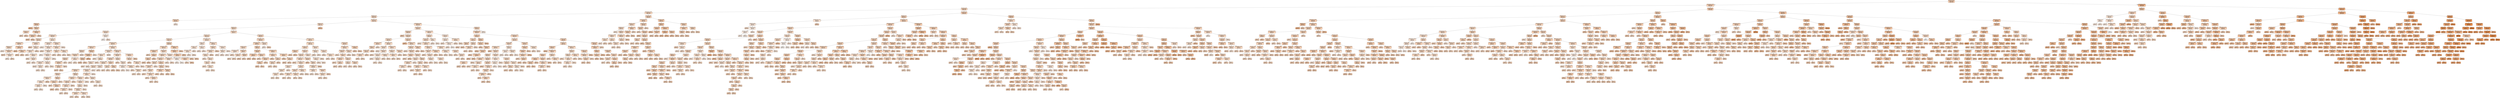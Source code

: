 digraph Tree {
node [shape=box, style="filled, rounded", color="black", fontname=helvetica] ;
edge [fontname=helvetica] ;
0 [label="BsmtUnfSF <= 1051.5\nmse = 663.98\nsamples = 1460\nvalue = 92.25", fillcolor="#e5813967"] ;
1 [label="YearRemodAdd <= 1995.5\nmse = 397.41\nsamples = 1254\nvalue = 86.57", fillcolor="#e5813960"] ;
0 -> 1 [labeldistance=2.5, labelangle=45, headlabel="True"] ;
2 [label="BsmtUnfSF <= 425.5\nmse = 306.99\nsamples = 729\nvalue = 79.88", fillcolor="#e5813957"] ;
1 -> 2 ;
3 [label="YearRemodAdd <= 1991.5\nmse = 184.61\nsamples = 394\nvalue = 74.48", fillcolor="#e5813950"] ;
2 -> 3 ;
4 [label="OverallQual <= 3.5\nmse = 176.84\nsamples = 352\nvalue = 73.25", fillcolor="#e581394e"] ;
3 -> 4 ;
5 [label="BsmtUnfSF <= 298.5\nmse = 280.57\nsamples = 10\nvalue = 85.52", fillcolor="#e581395f"] ;
4 -> 5 ;
6 [label="OverallQual <= 1.5\nmse = 143.84\nsamples = 9\nvalue = 89.62", fillcolor="#e5813964"] ;
5 -> 6 ;
7 [label="mse = 0.0\nsamples = 1\nvalue = 117.66", fillcolor="#e5813989"] ;
6 -> 7 ;
8 [label="OverallQual <= 2.5\nmse = 51.22\nsamples = 8\nvalue = 86.11", fillcolor="#e581395f"] ;
6 -> 8 ;
9 [label="ExterQual_TA <= 0.5\nmse = 13.76\nsamples = 2\nvalue = 78.71", fillcolor="#e5813956"] ;
8 -> 9 ;
10 [label="mse = 0.0\nsamples = 1\nvalue = 75.0", fillcolor="#e5813951"] ;
9 -> 10 ;
11 [label="mse = -0.0\nsamples = 1\nvalue = 82.42", fillcolor="#e581395a"] ;
9 -> 11 ;
12 [label="YearRemodAdd <= 1953.5\nmse = 39.37\nsamples = 6\nvalue = 88.58", fillcolor="#e5813963"] ;
8 -> 12 ;
13 [label="YearRemodAdd <= 1951.0\nmse = 31.78\nsamples = 5\nvalue = 90.18", fillcolor="#e5813965"] ;
12 -> 13 ;
14 [label="mse = 36.27\nsamples = 4\nvalue = 91.01", fillcolor="#e5813966"] ;
13 -> 14 ;
15 [label="mse = -0.0\nsamples = 1\nvalue = 86.86", fillcolor="#e5813960"] ;
13 -> 15 ;
16 [label="mse = -0.0\nsamples = 1\nvalue = 80.55", fillcolor="#e5813958"] ;
12 -> 16 ;
17 [label="mse = 0.0\nsamples = 1\nvalue = 48.64", fillcolor="#e581392e"] ;
5 -> 17 ;
18 [label="BsmtUnfSF <= 244.5\nmse = 169.27\nsamples = 342\nvalue = 72.89", fillcolor="#e581394e"] ;
4 -> 18 ;
19 [label="OverallQual <= 8.5\nmse = 174.74\nsamples = 213\nvalue = 71.26", fillcolor="#e581394c"] ;
18 -> 19 ;
20 [label="OverallQual <= 4.5\nmse = 170.03\nsamples = 212\nvalue = 71.1", fillcolor="#e581394b"] ;
19 -> 20 ;
21 [label="BsmtUnfSF <= 220.5\nmse = 232.06\nsamples = 35\nvalue = 66.04", fillcolor="#e5813945"] ;
20 -> 21 ;
22 [label="YearRemodAdd <= 1964.0\nmse = 200.99\nsamples = 33\nvalue = 67.36", fillcolor="#e5813946"] ;
21 -> 22 ;
23 [label="BsmtUnfSF <= 37.5\nmse = 253.55\nsamples = 18\nvalue = 72.54", fillcolor="#e581394d"] ;
22 -> 23 ;
24 [label="YearRemodAdd <= 1956.0\nmse = 326.57\nsamples = 12\nvalue = 75.15", fillcolor="#e5813951"] ;
23 -> 24 ;
25 [label="ExterQual_TA <= 0.5\nmse = 331.34\nsamples = 9\nvalue = 70.51", fillcolor="#e581394b"] ;
24 -> 25 ;
26 [label="mse = 0.0\nsamples = 1\nvalue = 50.37", fillcolor="#e5813930"] ;
25 -> 26 ;
27 [label="YearRemodAdd <= 1950.5\nmse = 315.72\nsamples = 8\nvalue = 73.03", fillcolor="#e581394e"] ;
25 -> 27 ;
28 [label="mse = 311.24\nsamples = 6\nvalue = 77.24", fillcolor="#e5813954"] ;
27 -> 28 ;
29 [label="YearRemodAdd <= 1953.0\nmse = 116.32\nsamples = 2\nvalue = 60.4", fillcolor="#e581393d"] ;
27 -> 29 ;
30 [label="mse = 0.0\nsamples = 1\nvalue = 49.61", fillcolor="#e581392f"] ;
29 -> 30 ;
31 [label="mse = 0.0\nsamples = 1\nvalue = 71.18", fillcolor="#e581394c"] ;
29 -> 31 ;
32 [label="YearRemodAdd <= 1958.0\nmse = 53.75\nsamples = 3\nvalue = 89.08", fillcolor="#e5813963"] ;
24 -> 32 ;
33 [label="mse = 0.0\nsamples = 1\nvalue = 99.41", fillcolor="#e5813971"] ;
32 -> 33 ;
34 [label="YearRemodAdd <= 1960.5\nmse = 0.55\nsamples = 2\nvalue = 83.91", fillcolor="#e581395c"] ;
32 -> 34 ;
35 [label="mse = 0.0\nsamples = 1\nvalue = 84.65", fillcolor="#e581395d"] ;
34 -> 35 ;
36 [label="mse = 0.0\nsamples = 1\nvalue = 83.17", fillcolor="#e581395b"] ;
34 -> 36 ;
37 [label="YearRemodAdd <= 1952.0\nmse = 66.62\nsamples = 6\nvalue = 67.32", fillcolor="#e5813946"] ;
23 -> 37 ;
38 [label="mse = 0.0\nsamples = 1\nvalue = 83.5", fillcolor="#e581395c"] ;
37 -> 38 ;
39 [label="BsmtUnfSF <= 171.0\nmse = 17.14\nsamples = 5\nvalue = 64.09", fillcolor="#e5813942"] ;
37 -> 39 ;
40 [label="YearRemodAdd <= 1957.0\nmse = 7.23\nsamples = 4\nvalue = 62.4", fillcolor="#e5813940"] ;
39 -> 40 ;
41 [label="mse = 0.0\nsamples = 1\nvalue = 59.0", fillcolor="#e581393b"] ;
40 -> 41 ;
42 [label="YearRemodAdd <= 1959.5\nmse = 4.49\nsamples = 3\nvalue = 63.54", fillcolor="#e5813941"] ;
40 -> 42 ;
43 [label="mse = 0.0\nsamples = 1\nvalue = 66.4", fillcolor="#e5813945"] ;
42 -> 43 ;
44 [label="BsmtUnfSF <= 117.0\nmse = 0.59\nsamples = 2\nvalue = 62.1", fillcolor="#e5813940"] ;
42 -> 44 ;
45 [label="mse = 0.0\nsamples = 1\nvalue = 62.87", fillcolor="#e5813941"] ;
44 -> 45 ;
46 [label="mse = -0.0\nsamples = 1\nvalue = 61.34", fillcolor="#e581393f"] ;
44 -> 46 ;
47 [label="mse = 0.0\nsamples = 1\nvalue = 70.83", fillcolor="#e581394b"] ;
39 -> 47 ;
48 [label="BsmtUnfSF <= 105.5\nmse = 67.0\nsamples = 15\nvalue = 61.14", fillcolor="#e581393e"] ;
22 -> 48 ;
49 [label="YearRemodAdd <= 1966.5\nmse = 54.36\nsamples = 10\nvalue = 58.07", fillcolor="#e581393a"] ;
48 -> 49 ;
50 [label="mse = 0.0\nsamples = 1\nvalue = 50.66", fillcolor="#e5813930"] ;
49 -> 50 ;
51 [label="YearRemodAdd <= 1968.0\nmse = 53.62\nsamples = 9\nvalue = 58.89", fillcolor="#e581393b"] ;
49 -> 51 ;
52 [label="mse = 0.0\nsamples = 1\nvalue = 69.44", fillcolor="#e5813949"] ;
51 -> 52 ;
53 [label="YearRemodAdd <= 1969.5\nmse = 44.67\nsamples = 8\nvalue = 57.57", fillcolor="#e581393a"] ;
51 -> 53 ;
54 [label="mse = 0.0\nsamples = 1\nvalue = 44.36", fillcolor="#e5813928"] ;
53 -> 54 ;
55 [label="Foundation_PConc <= 0.5\nmse = 22.55\nsamples = 7\nvalue = 59.46", fillcolor="#e581393c"] ;
53 -> 55 ;
56 [label="YearRemodAdd <= 1972.5\nmse = 15.71\nsamples = 6\nvalue = 60.69", fillcolor="#e581393e"] ;
55 -> 56 ;
57 [label="YearRemodAdd <= 1971.0\nmse = 22.28\nsamples = 4\nvalue = 60.24", fillcolor="#e581393d"] ;
56 -> 57 ;
58 [label="mse = 44.49\nsamples = 2\nvalue = 60.39", fillcolor="#e581393d"] ;
57 -> 58 ;
59 [label="BsmtUnfSF <= 19.0\nmse = 0.03\nsamples = 2\nvalue = 60.1", fillcolor="#e581393d"] ;
57 -> 59 ;
60 [label="mse = 0.0\nsamples = 1\nvalue = 59.92", fillcolor="#e581393d"] ;
59 -> 60 ;
61 [label="mse = 0.0\nsamples = 1\nvalue = 60.28", fillcolor="#e581393d"] ;
59 -> 61 ;
62 [label="BsmtUnfSF <= 45.0\nmse = 1.38\nsamples = 2\nvalue = 61.58", fillcolor="#e581393f"] ;
56 -> 62 ;
63 [label="mse = 0.0\nsamples = 1\nvalue = 62.76", fillcolor="#e5813940"] ;
62 -> 63 ;
64 [label="mse = 0.0\nsamples = 1\nvalue = 60.41", fillcolor="#e581393d"] ;
62 -> 64 ;
65 [label="mse = 0.0\nsamples = 1\nvalue = 52.08", fillcolor="#e5813932"] ;
55 -> 65 ;
66 [label="YearRemodAdd <= 1972.5\nmse = 35.69\nsamples = 5\nvalue = 67.28", fillcolor="#e5813946"] ;
48 -> 66 ;
67 [label="YearRemodAdd <= 1970.5\nmse = 20.83\nsamples = 4\nvalue = 69.46", fillcolor="#e5813949"] ;
66 -> 67 ;
68 [label="BsmtUnfSF <= 146.0\nmse = 3.1\nsamples = 2\nvalue = 72.0", fillcolor="#e581394d"] ;
67 -> 68 ;
69 [label="mse = 0.0\nsamples = 1\nvalue = 70.24", fillcolor="#e581394a"] ;
68 -> 69 ;
70 [label="mse = 0.0\nsamples = 1\nvalue = 73.76", fillcolor="#e581394f"] ;
68 -> 70 ;
71 [label="YearRemodAdd <= 1971.5\nmse = 25.7\nsamples = 2\nvalue = 66.93", fillcolor="#e5813946"] ;
67 -> 71 ;
72 [label="mse = 0.0\nsamples = 1\nvalue = 61.86", fillcolor="#e581393f"] ;
71 -> 72 ;
73 [label="mse = -0.0\nsamples = 1\nvalue = 72.0", fillcolor="#e581394d"] ;
71 -> 73 ;
74 [label="mse = 0.0\nsamples = 1\nvalue = 58.56", fillcolor="#e581393b"] ;
66 -> 74 ;
75 [label="BsmtUnfSF <= 234.5\nmse = 241.18\nsamples = 2\nvalue = 44.25", fillcolor="#e5813928"] ;
21 -> 75 ;
76 [label="mse = 0.0\nsamples = 1\nvalue = 28.72", fillcolor="#e5813913"] ;
75 -> 76 ;
77 [label="mse = -0.0\nsamples = 1\nvalue = 59.78", fillcolor="#e581393c"] ;
75 -> 77 ;
78 [label="BsmtUnfSF <= 140.5\nmse = 151.7\nsamples = 177\nvalue = 72.1", fillcolor="#e581394d"] ;
20 -> 78 ;
79 [label="BsmtUnfSF <= 119.0\nmse = 175.21\nsamples = 116\nvalue = 70.96", fillcolor="#e581394b"] ;
78 -> 79 ;
80 [label="BsmtUnfSF <= 72.0\nmse = 181.82\nsamples = 101\nvalue = 72.0", fillcolor="#e581394d"] ;
79 -> 80 ;
81 [label="YearRemodAdd <= 1960.5\nmse = 169.45\nsamples = 76\nvalue = 70.46", fillcolor="#e581394b"] ;
80 -> 81 ;
82 [label="YearRemodAdd <= 1955.5\nmse = 377.29\nsamples = 20\nvalue = 74.95", fillcolor="#e5813951"] ;
81 -> 82 ;
83 [label="OverallQual <= 5.5\nmse = 223.94\nsamples = 15\nvalue = 70.87", fillcolor="#e581394b"] ;
82 -> 83 ;
84 [label="Foundation_PConc <= 0.5\nmse = 184.75\nsamples = 12\nvalue = 73.8", fillcolor="#e581394f"] ;
83 -> 84 ;
85 [label="BsmtUnfSF <= 30.0\nmse = 185.24\nsamples = 10\nvalue = 76.24", fillcolor="#e5813952"] ;
84 -> 85 ;
86 [label="YearRemodAdd <= 1954.5\nmse = 196.18\nsamples = 9\nvalue = 77.22", fillcolor="#e5813954"] ;
85 -> 86 ;
87 [label="YearRemodAdd <= 1952.0\nmse = 238.17\nsamples = 7\nvalue = 78.82", fillcolor="#e5813956"] ;
86 -> 87 ;
88 [label="mse = 274.88\nsamples = 6\nvalue = 78.17", fillcolor="#e5813955"] ;
87 -> 88 ;
89 [label="mse = -0.0\nsamples = 1\nvalue = 82.74", fillcolor="#e581395b"] ;
87 -> 89 ;
90 [label="mse = 8.64\nsamples = 2\nvalue = 71.6", fillcolor="#e581394c"] ;
86 -> 90 ;
91 [label="mse = 0.0\nsamples = 1\nvalue = 67.4", fillcolor="#e5813947"] ;
85 -> 91 ;
92 [label="YearRemodAdd <= 1951.5\nmse = 4.8\nsamples = 2\nvalue = 61.64", fillcolor="#e581393f"] ;
84 -> 92 ;
93 [label="mse = 0.0\nsamples = 1\nvalue = 59.45", fillcolor="#e581393c"] ;
92 -> 93 ;
94 [label="mse = 0.0\nsamples = 1\nvalue = 63.83", fillcolor="#e5813942"] ;
92 -> 94 ;
95 [label="mse = 208.79\nsamples = 3\nvalue = 59.14", fillcolor="#e581393c"] ;
83 -> 95 ;
96 [label="BsmtUnfSF <= 25.0\nmse = 637.49\nsamples = 5\nvalue = 87.19", fillcolor="#e5813961"] ;
82 -> 96 ;
97 [label="Foundation_PConc <= 0.5\nmse = 586.84\nsamples = 4\nvalue = 93.68", fillcolor="#e5813969"] ;
96 -> 97 ;
98 [label="OverallQual <= 5.5\nmse = 664.3\nsamples = 3\nvalue = 88.24", fillcolor="#e5813962"] ;
97 -> 98 ;
99 [label="mse = 993.51\nsamples = 2\nvalue = 89.23", fillcolor="#e5813963"] ;
98 -> 99 ;
100 [label="mse = 0.0\nsamples = 1\nvalue = 86.26", fillcolor="#e5813960"] ;
98 -> 100 ;
101 [label="mse = 0.0\nsamples = 1\nvalue = 109.98", fillcolor="#e581397f"] ;
97 -> 101 ;
102 [label="mse = -0.0\nsamples = 1\nvalue = 61.27", fillcolor="#e581393e"] ;
96 -> 102 ;
103 [label="YearRemodAdd <= 1965.5\nmse = 85.44\nsamples = 56\nvalue = 68.86", fillcolor="#e5813948"] ;
81 -> 103 ;
104 [label="YearRemodAdd <= 1964.5\nmse = 129.09\nsamples = 7\nvalue = 62.04", fillcolor="#e581393f"] ;
103 -> 104 ;
105 [label="YearRemodAdd <= 1962.5\nmse = 7.94\nsamples = 4\nvalue = 66.2", fillcolor="#e5813945"] ;
104 -> 105 ;
106 [label="mse = 0.0\nsamples = 1\nvalue = 64.14", fillcolor="#e5813942"] ;
105 -> 106 ;
107 [label="OverallQual <= 5.5\nmse = 8.7\nsamples = 3\nvalue = 66.89", fillcolor="#e5813946"] ;
105 -> 107 ;
108 [label="ExterQual_TA <= 0.5\nmse = 4.73\nsamples = 2\nvalue = 65.22", fillcolor="#e5813944"] ;
107 -> 108 ;
109 [label="mse = 0.0\nsamples = 1\nvalue = 67.4", fillcolor="#e5813947"] ;
108 -> 109 ;
110 [label="mse = 0.0\nsamples = 1\nvalue = 63.05", fillcolor="#e5813941"] ;
108 -> 110 ;
111 [label="mse = 0.0\nsamples = 1\nvalue = 70.22", fillcolor="#e581394a"] ;
107 -> 111 ;
112 [label="mse = 236.67\nsamples = 3\nvalue = 56.49", fillcolor="#e5813938"] ;
104 -> 112 ;
113 [label="YearRemodAdd <= 1988.5\nmse = 71.62\nsamples = 49\nvalue = 69.83", fillcolor="#e581394a"] ;
103 -> 113 ;
114 [label="YearRemodAdd <= 1985.5\nmse = 69.86\nsamples = 45\nvalue = 69.3", fillcolor="#e5813949"] ;
113 -> 114 ;
115 [label="YearRemodAdd <= 1982.5\nmse = 63.69\nsamples = 39\nvalue = 70.06", fillcolor="#e581394a"] ;
114 -> 115 ;
116 [label="YearRemodAdd <= 1980.5\nmse = 59.91\nsamples = 35\nvalue = 69.26", fillcolor="#e5813949"] ;
115 -> 116 ;
117 [label="BsmtUnfSF <= 18.5\nmse = 57.39\nsamples = 33\nvalue = 69.72", fillcolor="#e581394a"] ;
116 -> 117 ;
118 [label="YearRemodAdd <= 1974.5\nmse = 59.83\nsamples = 28\nvalue = 70.52", fillcolor="#e581394b"] ;
117 -> 118 ;
119 [label="OverallQual <= 5.5\nmse = 130.79\nsamples = 8\nvalue = 72.68", fillcolor="#e581394e"] ;
118 -> 119 ;
120 [label="YearRemodAdd <= 1971.0\nmse = 107.13\nsamples = 4\nvalue = 66.2", fillcolor="#e5813945"] ;
119 -> 120 ;
121 [label="YearRemodAdd <= 1969.5\nmse = 4.54\nsamples = 3\nvalue = 60.32", fillcolor="#e581393d"] ;
120 -> 121 ;
122 [label="Foundation_PConc <= 0.5\nmse = 4.82\nsamples = 2\nvalue = 61.14", fillcolor="#e581393e"] ;
121 -> 122 ;
123 [label="mse = 0.0\nsamples = 1\nvalue = 63.33", fillcolor="#e5813941"] ;
122 -> 123 ;
124 [label="mse = 0.0\nsamples = 1\nvalue = 58.94", fillcolor="#e581393b"] ;
122 -> 124 ;
125 [label="mse = 0.0\nsamples = 1\nvalue = 58.69", fillcolor="#e581393b"] ;
121 -> 125 ;
126 [label="mse = -0.0\nsamples = 1\nvalue = 83.84", fillcolor="#e581395c"] ;
120 -> 126 ;
127 [label="BsmtUnfSF <= 7.0\nmse = 70.47\nsamples = 4\nvalue = 79.16", fillcolor="#e5813956"] ;
119 -> 127 ;
128 [label="YearRemodAdd <= 1967.5\nmse = 71.87\nsamples = 3\nvalue = 81.51", fillcolor="#e5813959"] ;
127 -> 128 ;
129 [label="mse = 0.0\nsamples = 1\nvalue = 74.7", fillcolor="#e5813950"] ;
128 -> 129 ;
130 [label="YearRemodAdd <= 1971.5\nmse = 73.02\nsamples = 2\nvalue = 84.92", fillcolor="#e581395e"] ;
128 -> 130 ;
131 [label="mse = 0.0\nsamples = 1\nvalue = 93.46", fillcolor="#e5813969"] ;
130 -> 131 ;
132 [label="mse = 0.0\nsamples = 1\nvalue = 76.37", fillcolor="#e5813952"] ;
130 -> 132 ;
133 [label="mse = -0.0\nsamples = 1\nvalue = 72.11", fillcolor="#e581394d"] ;
127 -> 133 ;
134 [label="OverallQual <= 5.5\nmse = 28.82\nsamples = 20\nvalue = 69.65", fillcolor="#e581394a"] ;
118 -> 134 ;
135 [label="Foundation_PConc <= 0.5\nmse = 16.14\nsamples = 11\nvalue = 72.12", fillcolor="#e581394d"] ;
134 -> 135 ;
136 [label="YearRemodAdd <= 1979.5\nmse = 16.85\nsamples = 10\nvalue = 71.84", fillcolor="#e581394c"] ;
135 -> 136 ;
137 [label="YearRemodAdd <= 1978.0\nmse = 17.64\nsamples = 9\nvalue = 71.51", fillcolor="#e581394c"] ;
136 -> 137 ;
138 [label="YearRemodAdd <= 1976.5\nmse = 0.51\nsamples = 4\nvalue = 71.59", fillcolor="#e581394c"] ;
137 -> 138 ;
139 [label="mse = 0.0\nsamples = 1\nvalue = 71.7", fillcolor="#e581394c"] ;
138 -> 139 ;
140 [label="mse = 0.68\nsamples = 3\nvalue = 71.55", fillcolor="#e581394c"] ;
138 -> 140 ;
141 [label="mse = 31.34\nsamples = 5\nvalue = 71.44", fillcolor="#e581394c"] ;
137 -> 141 ;
142 [label="mse = 0.0\nsamples = 1\nvalue = 74.79", fillcolor="#e5813950"] ;
136 -> 142 ;
143 [label="mse = -0.0\nsamples = 1\nvalue = 74.99", fillcolor="#e5813951"] ;
135 -> 143 ;
144 [label="Foundation_PConc <= 0.5\nmse = 27.76\nsamples = 9\nvalue = 66.63", fillcolor="#e5813946"] ;
134 -> 144 ;
145 [label="YearRemodAdd <= 1979.0\nmse = 28.87\nsamples = 8\nvalue = 67.15", fillcolor="#e5813946"] ;
144 -> 145 ;
146 [label="OverallQual <= 7.0\nmse = 32.5\nsamples = 6\nvalue = 67.91", fillcolor="#e5813947"] ;
145 -> 146 ;
147 [label="YearRemodAdd <= 1976.5\nmse = 35.89\nsamples = 5\nvalue = 68.63", fillcolor="#e5813948"] ;
146 -> 147 ;
148 [label="YearRemodAdd <= 1975.5\nmse = 19.36\nsamples = 2\nvalue = 70.63", fillcolor="#e581394b"] ;
147 -> 148 ;
149 [label="mse = 0.0\nsamples = 1\nvalue = 66.23", fillcolor="#e5813945"] ;
148 -> 149 ;
150 [label="mse = 0.0\nsamples = 1\nvalue = 75.03", fillcolor="#e5813951"] ;
148 -> 150 ;
151 [label="YearRemodAdd <= 1977.5\nmse = 42.46\nsamples = 3\nvalue = 67.29", fillcolor="#e5813946"] ;
147 -> 151 ;
152 [label="mse = 0.0\nsamples = 1\nvalue = 68.22", fillcolor="#e5813948"] ;
151 -> 152 ;
153 [label="mse = 63.04\nsamples = 2\nvalue = 66.83", fillcolor="#e5813946"] ;
151 -> 153 ;
154 [label="mse = -0.0\nsamples = 1\nvalue = 64.31", fillcolor="#e5813942"] ;
146 -> 154 ;
155 [label="mse = 11.02\nsamples = 2\nvalue = 64.86", fillcolor="#e5813943"] ;
145 -> 155 ;
156 [label="mse = 0.0\nsamples = 1\nvalue = 62.54", fillcolor="#e5813940"] ;
144 -> 156 ;
157 [label="Foundation_PConc <= 0.5\nmse = 20.43\nsamples = 5\nvalue = 65.28", fillcolor="#e5813944"] ;
117 -> 157 ;
158 [label="YearRemodAdd <= 1967.5\nmse = 8.21\nsamples = 4\nvalue = 67.14", fillcolor="#e5813946"] ;
157 -> 158 ;
159 [label="mse = 0.0\nsamples = 1\nvalue = 71.27", fillcolor="#e581394c"] ;
158 -> 159 ;
160 [label="BsmtUnfSF <= 26.0\nmse = 3.36\nsamples = 3\nvalue = 65.76", fillcolor="#e5813944"] ;
158 -> 160 ;
161 [label="mse = 0.0\nsamples = 1\nvalue = 67.14", fillcolor="#e5813946"] ;
160 -> 161 ;
162 [label="BsmtUnfSF <= 32.5\nmse = 3.61\nsamples = 2\nvalue = 65.07", fillcolor="#e5813943"] ;
160 -> 162 ;
163 [label="mse = 0.0\nsamples = 1\nvalue = 63.17", fillcolor="#e5813941"] ;
162 -> 163 ;
164 [label="mse = 0.0\nsamples = 1\nvalue = 66.97", fillcolor="#e5813946"] ;
162 -> 164 ;
165 [label="mse = 0.0\nsamples = 1\nvalue = 57.83", fillcolor="#e581393a"] ;
157 -> 165 ;
166 [label="OverallQual <= 5.5\nmse = 39.75\nsamples = 2\nvalue = 61.62", fillcolor="#e581393f"] ;
116 -> 166 ;
167 [label="mse = 0.0\nsamples = 1\nvalue = 55.32", fillcolor="#e5813937"] ;
166 -> 167 ;
168 [label="mse = 0.0\nsamples = 1\nvalue = 67.93", fillcolor="#e5813947"] ;
166 -> 168 ;
169 [label="ExterQual_TA <= 0.5\nmse = 41.53\nsamples = 4\nvalue = 77.1", fillcolor="#e5813953"] ;
115 -> 169 ;
170 [label="BsmtUnfSF <= 20.0\nmse = 0.06\nsamples = 2\nvalue = 70.66", fillcolor="#e581394b"] ;
169 -> 170 ;
171 [label="mse = 0.0\nsamples = 1\nvalue = 70.9", fillcolor="#e581394b"] ;
170 -> 171 ;
172 [label="mse = 0.0\nsamples = 1\nvalue = 70.42", fillcolor="#e581394b"] ;
170 -> 172 ;
173 [label="OverallQual <= 5.5\nmse = 0.0\nsamples = 2\nvalue = 83.54", fillcolor="#e581395c"] ;
169 -> 173 ;
174 [label="mse = 0.0\nsamples = 1\nvalue = 83.53", fillcolor="#e581395c"] ;
173 -> 174 ;
175 [label="mse = 0.0\nsamples = 1\nvalue = 83.56", fillcolor="#e581395c"] ;
173 -> 175 ;
176 [label="OverallQual <= 5.5\nmse = 81.65\nsamples = 6\nvalue = 64.35", fillcolor="#e5813942"] ;
114 -> 176 ;
177 [label="mse = 0.0\nsamples = 1\nvalue = 74.58", fillcolor="#e5813950"] ;
176 -> 177 ;
178 [label="OverallQual <= 6.5\nmse = 72.86\nsamples = 5\nvalue = 62.3", fillcolor="#e5813940"] ;
176 -> 178 ;
179 [label="YearRemodAdd <= 1987.0\nmse = 16.36\nsamples = 2\nvalue = 52.44", fillcolor="#e5813933"] ;
178 -> 179 ;
180 [label="mse = 0.0\nsamples = 1\nvalue = 56.49", fillcolor="#e5813938"] ;
179 -> 180 ;
181 [label="mse = -0.0\nsamples = 1\nvalue = 48.4", fillcolor="#e581392d"] ;
179 -> 181 ;
182 [label="Foundation_PConc <= 0.5\nmse = 2.53\nsamples = 3\nvalue = 68.88", fillcolor="#e5813948"] ;
178 -> 182 ;
183 [label="mse = 0.0\nsamples = 1\nvalue = 71.12", fillcolor="#e581394b"] ;
182 -> 183 ;
184 [label="ExterQual_TA <= 0.5\nmse = 0.02\nsamples = 2\nvalue = 67.76", fillcolor="#e5813947"] ;
182 -> 184 ;
185 [label="mse = 0.0\nsamples = 1\nvalue = 67.61", fillcolor="#e5813947"] ;
184 -> 185 ;
186 [label="mse = 0.0\nsamples = 1\nvalue = 67.9", fillcolor="#e5813947"] ;
184 -> 186 ;
187 [label="Foundation_PConc <= 0.5\nmse = 53.11\nsamples = 4\nvalue = 75.76", fillcolor="#e5813952"] ;
113 -> 187 ;
188 [label="ExterQual_TA <= 0.5\nmse = 14.99\nsamples = 3\nvalue = 72.03", fillcolor="#e581394d"] ;
187 -> 188 ;
189 [label="mse = 0.0\nsamples = 1\nvalue = 76.45", fillcolor="#e5813953"] ;
188 -> 189 ;
190 [label="YearRemodAdd <= 1990.5\nmse = 7.81\nsamples = 2\nvalue = 69.82", fillcolor="#e581394a"] ;
188 -> 190 ;
191 [label="mse = 0.0\nsamples = 1\nvalue = 72.61", fillcolor="#e581394d"] ;
190 -> 191 ;
192 [label="mse = -0.0\nsamples = 1\nvalue = 67.02", fillcolor="#e5813946"] ;
190 -> 192 ;
193 [label="mse = 0.0\nsamples = 1\nvalue = 86.97", fillcolor="#e5813960"] ;
187 -> 193 ;
194 [label="OverallQual <= 6.5\nmse = 190.43\nsamples = 25\nvalue = 76.67", fillcolor="#e5813953"] ;
80 -> 194 ;
195 [label="YearRemodAdd <= 1958.5\nmse = 177.39\nsamples = 21\nvalue = 73.88", fillcolor="#e581394f"] ;
194 -> 195 ;
196 [label="YearRemodAdd <= 1954.0\nmse = 18.97\nsamples = 4\nvalue = 84.38", fillcolor="#e581395d"] ;
195 -> 196 ;
197 [label="mse = 0.0\nsamples = 1\nvalue = 77.05", fillcolor="#e5813953"] ;
196 -> 197 ;
198 [label="BsmtUnfSF <= 94.5\nmse = 1.44\nsamples = 3\nvalue = 86.82", fillcolor="#e5813960"] ;
196 -> 198 ;
199 [label="BsmtUnfSF <= 78.0\nmse = 0.3\nsamples = 2\nvalue = 87.6", fillcolor="#e5813961"] ;
198 -> 199 ;
200 [label="mse = 0.0\nsamples = 1\nvalue = 87.06", fillcolor="#e5813961"] ;
199 -> 200 ;
201 [label="mse = 0.0\nsamples = 1\nvalue = 88.15", fillcolor="#e5813962"] ;
199 -> 201 ;
202 [label="mse = 0.0\nsamples = 1\nvalue = 85.24", fillcolor="#e581395e"] ;
198 -> 202 ;
203 [label="BsmtUnfSF <= 104.0\nmse = 182.62\nsamples = 17\nvalue = 71.4", fillcolor="#e581394c"] ;
195 -> 203 ;
204 [label="YearRemodAdd <= 1988.5\nmse = 63.64\nsamples = 13\nvalue = 74.11", fillcolor="#e581394f"] ;
203 -> 204 ;
205 [label="YearRemodAdd <= 1972.5\nmse = 57.08\nsamples = 11\nvalue = 75.51", fillcolor="#e5813951"] ;
204 -> 205 ;
206 [label="OverallQual <= 5.5\nmse = 27.69\nsamples = 6\nvalue = 70.64", fillcolor="#e581394b"] ;
205 -> 206 ;
207 [label="YearRemodAdd <= 1962.0\nmse = 15.93\nsamples = 5\nvalue = 72.34", fillcolor="#e581394d"] ;
206 -> 207 ;
208 [label="mse = 0.0\nsamples = 1\nvalue = 65.42", fillcolor="#e5813944"] ;
207 -> 208 ;
209 [label="BsmtUnfSF <= 86.0\nmse = 4.95\nsamples = 4\nvalue = 74.07", fillcolor="#e581394f"] ;
207 -> 209 ;
210 [label="mse = 0.0\nsamples = 1\nvalue = 77.77", fillcolor="#e5813954"] ;
209 -> 210 ;
211 [label="YearRemodAdd <= 1966.0\nmse = 0.51\nsamples = 3\nvalue = 72.83", fillcolor="#e581394e"] ;
209 -> 211 ;
212 [label="mse = 0.0\nsamples = 1\nvalue = 71.95", fillcolor="#e581394d"] ;
211 -> 212 ;
213 [label="Foundation_PConc <= 0.5\nmse = 0.18\nsamples = 2\nvalue = 73.28", fillcolor="#e581394e"] ;
211 -> 213 ;
214 [label="mse = 0.0\nsamples = 1\nvalue = 73.7", fillcolor="#e581394f"] ;
213 -> 214 ;
215 [label="mse = -0.0\nsamples = 1\nvalue = 72.85", fillcolor="#e581394e"] ;
213 -> 215 ;
216 [label="mse = 0.0\nsamples = 1\nvalue = 62.15", fillcolor="#e5813940"] ;
206 -> 216 ;
217 [label="BsmtUnfSF <= 102.5\nmse = 29.8\nsamples = 5\nvalue = 81.35", fillcolor="#e5813959"] ;
205 -> 217 ;
218 [label="BsmtUnfSF <= 92.5\nmse = 3.01\nsamples = 4\nvalue = 83.96", fillcolor="#e581395c"] ;
217 -> 218 ;
219 [label="YearRemodAdd <= 1981.5\nmse = 0.58\nsamples = 2\nvalue = 82.35", fillcolor="#e581395a"] ;
218 -> 219 ;
220 [label="mse = 0.0\nsamples = 1\nvalue = 83.11", fillcolor="#e581395b"] ;
219 -> 220 ;
221 [label="mse = 0.0\nsamples = 1\nvalue = 81.59", fillcolor="#e5813959"] ;
219 -> 221 ;
222 [label="BsmtUnfSF <= 97.5\nmse = 0.22\nsamples = 2\nvalue = 85.58", fillcolor="#e581395f"] ;
218 -> 222 ;
223 [label="mse = 0.0\nsamples = 1\nvalue = 85.11", fillcolor="#e581395e"] ;
222 -> 223 ;
224 [label="mse = 0.0\nsamples = 1\nvalue = 86.05", fillcolor="#e581395f"] ;
222 -> 224 ;
225 [label="mse = -0.0\nsamples = 1\nvalue = 70.88", fillcolor="#e581394b"] ;
217 -> 225 ;
226 [label="YearRemodAdd <= 1990.5\nmse = 29.65\nsamples = 2\nvalue = 66.4", fillcolor="#e5813945"] ;
204 -> 226 ;
227 [label="mse = 0.0\nsamples = 1\nvalue = 60.96", fillcolor="#e581393e"] ;
226 -> 227 ;
228 [label="mse = 0.0\nsamples = 1\nvalue = 71.85", fillcolor="#e581394c"] ;
226 -> 228 ;
229 [label="BsmtUnfSF <= 113.0\nmse = 468.43\nsamples = 4\nvalue = 62.62", fillcolor="#e5813940"] ;
203 -> 229 ;
230 [label="YearRemodAdd <= 1976.0\nmse = 8.64\nsamples = 2\nvalue = 42.15", fillcolor="#e5813925"] ;
229 -> 230 ;
231 [label="mse = 0.0\nsamples = 1\nvalue = 45.09", fillcolor="#e5813929"] ;
230 -> 231 ;
232 [label="mse = -0.0\nsamples = 1\nvalue = 39.21", fillcolor="#e5813921"] ;
230 -> 232 ;
233 [label="YearRemodAdd <= 1975.0\nmse = 89.97\nsamples = 2\nvalue = 83.1", fillcolor="#e581395b"] ;
229 -> 233 ;
234 [label="mse = 0.0\nsamples = 1\nvalue = 73.61", fillcolor="#e581394f"] ;
233 -> 234 ;
235 [label="mse = 0.0\nsamples = 1\nvalue = 92.58", fillcolor="#e5813968"] ;
233 -> 235 ;
236 [label="YearRemodAdd <= 1984.0\nmse = 3.07\nsamples = 4\nvalue = 91.33", fillcolor="#e5813966"] ;
194 -> 236 ;
237 [label="Foundation_PConc <= 0.5\nmse = 0.74\nsamples = 3\nvalue = 92.24", fillcolor="#e5813967"] ;
236 -> 237 ;
238 [label="YearRemodAdd <= 1972.0\nmse = 0.0\nsamples = 2\nvalue = 91.64", fillcolor="#e5813967"] ;
237 -> 238 ;
239 [label="mse = 0.0\nsamples = 1\nvalue = 91.64", fillcolor="#e5813967"] ;
238 -> 239 ;
240 [label="mse = 0.0\nsamples = 1\nvalue = 91.63", fillcolor="#e5813967"] ;
238 -> 240 ;
241 [label="mse = 0.0\nsamples = 1\nvalue = 93.46", fillcolor="#e5813969"] ;
237 -> 241 ;
242 [label="mse = 0.0\nsamples = 1\nvalue = 88.58", fillcolor="#e5813963"] ;
236 -> 242 ;
243 [label="YearRemodAdd <= 1957.5\nmse = 74.66\nsamples = 15\nvalue = 63.97", fillcolor="#e5813942"] ;
79 -> 243 ;
244 [label="OverallQual <= 5.5\nmse = 7.42\nsamples = 5\nvalue = 57.94", fillcolor="#e581393a"] ;
243 -> 244 ;
245 [label="BsmtUnfSF <= 132.0\nmse = 4.11\nsamples = 3\nvalue = 59.58", fillcolor="#e581393c"] ;
244 -> 245 ;
246 [label="YearRemodAdd <= 1952.0\nmse = 4.2\nsamples = 2\nvalue = 58.77", fillcolor="#e581393b"] ;
245 -> 246 ;
247 [label="mse = 0.0\nsamples = 1\nvalue = 56.72", fillcolor="#e5813938"] ;
246 -> 247 ;
248 [label="mse = 0.0\nsamples = 1\nvalue = 60.82", fillcolor="#e581393e"] ;
246 -> 248 ;
249 [label="mse = 0.0\nsamples = 1\nvalue = 61.2", fillcolor="#e581393e"] ;
245 -> 249 ;
250 [label="BsmtUnfSF <= 126.0\nmse = 2.34\nsamples = 2\nvalue = 55.49", fillcolor="#e5813937"] ;
244 -> 250 ;
251 [label="mse = 0.0\nsamples = 1\nvalue = 53.96", fillcolor="#e5813935"] ;
250 -> 251 ;
252 [label="mse = 0.0\nsamples = 1\nvalue = 57.02", fillcolor="#e5813939"] ;
250 -> 252 ;
253 [label="YearRemodAdd <= 1974.0\nmse = 81.0\nsamples = 10\nvalue = 66.99", fillcolor="#e5813946"] ;
243 -> 253 ;
254 [label="BsmtUnfSF <= 137.0\nmse = 56.13\nsamples = 7\nvalue = 71.06", fillcolor="#e581394b"] ;
253 -> 254 ;
255 [label="YearRemodAdd <= 1971.5\nmse = 36.21\nsamples = 6\nvalue = 69.02", fillcolor="#e5813949"] ;
254 -> 255 ;
256 [label="ExterQual_TA <= 0.5\nmse = 6.1\nsamples = 5\nvalue = 66.52", fillcolor="#e5813945"] ;
255 -> 256 ;
257 [label="mse = 0.0\nsamples = 1\nvalue = 62.08", fillcolor="#e581393f"] ;
256 -> 257 ;
258 [label="BsmtUnfSF <= 134.5\nmse = 1.46\nsamples = 4\nvalue = 67.63", fillcolor="#e5813947"] ;
256 -> 258 ;
259 [label="BsmtUnfSF <= 123.0\nmse = 0.44\nsamples = 3\nvalue = 67.02", fillcolor="#e5813946"] ;
258 -> 259 ;
260 [label="mse = 0.0\nsamples = 1\nvalue = 67.96", fillcolor="#e5813947"] ;
259 -> 260 ;
261 [label="BsmtUnfSF <= 129.5\nmse = 0.0\nsamples = 2\nvalue = 66.54", fillcolor="#e5813945"] ;
259 -> 261 ;
262 [label="mse = 0.0\nsamples = 1\nvalue = 66.54", fillcolor="#e5813945"] ;
261 -> 262 ;
263 [label="mse = -0.0\nsamples = 1\nvalue = 66.55", fillcolor="#e5813945"] ;
261 -> 263 ;
264 [label="mse = -0.0\nsamples = 1\nvalue = 69.47", fillcolor="#e5813949"] ;
258 -> 264 ;
265 [label="mse = -0.0\nsamples = 1\nvalue = 81.49", fillcolor="#e5813959"] ;
255 -> 265 ;
266 [label="mse = 0.0\nsamples = 1\nvalue = 83.33", fillcolor="#e581395c"] ;
254 -> 266 ;
267 [label="BsmtUnfSF <= 136.5\nmse = 10.21\nsamples = 3\nvalue = 57.49", fillcolor="#e5813939"] ;
253 -> 267 ;
268 [label="OverallQual <= 6.0\nmse = 7.43\nsamples = 2\nvalue = 59.12", fillcolor="#e581393c"] ;
267 -> 268 ;
269 [label="mse = 0.0\nsamples = 1\nvalue = 56.39", fillcolor="#e5813938"] ;
268 -> 269 ;
270 [label="mse = 0.0\nsamples = 1\nvalue = 61.84", fillcolor="#e581393f"] ;
268 -> 270 ;
271 [label="mse = 0.0\nsamples = 1\nvalue = 54.25", fillcolor="#e5813935"] ;
267 -> 271 ;
272 [label="BsmtUnfSF <= 173.5\nmse = 99.78\nsamples = 61\nvalue = 74.28", fillcolor="#e5813950"] ;
78 -> 272 ;
273 [label="YearRemodAdd <= 1990.0\nmse = 131.46\nsamples = 21\nvalue = 78.19", fillcolor="#e5813955"] ;
272 -> 273 ;
274 [label="YearRemodAdd <= 1964.5\nmse = 89.1\nsamples = 19\nvalue = 79.63", fillcolor="#e5813957"] ;
273 -> 274 ;
275 [label="BsmtUnfSF <= 158.5\nmse = 121.91\nsamples = 6\nvalue = 71.37", fillcolor="#e581394c"] ;
274 -> 275 ;
276 [label="YearRemodAdd <= 1961.0\nmse = 186.6\nsamples = 2\nvalue = 61.77", fillcolor="#e581393f"] ;
275 -> 276 ;
277 [label="mse = 0.0\nsamples = 1\nvalue = 48.11", fillcolor="#e581392d"] ;
276 -> 277 ;
278 [label="mse = 0.0\nsamples = 1\nvalue = 75.43", fillcolor="#e5813951"] ;
276 -> 278 ;
279 [label="BsmtUnfSF <= 165.5\nmse = 20.47\nsamples = 4\nvalue = 76.17", fillcolor="#e5813952"] ;
275 -> 279 ;
280 [label="BsmtUnfSF <= 161.5\nmse = 4.16\nsamples = 2\nvalue = 72.84", fillcolor="#e581394e"] ;
279 -> 280 ;
281 [label="mse = 0.0\nsamples = 1\nvalue = 70.8", fillcolor="#e581394b"] ;
280 -> 281 ;
282 [label="mse = -0.0\nsamples = 1\nvalue = 74.88", fillcolor="#e5813950"] ;
280 -> 282 ;
283 [label="OverallQual <= 5.5\nmse = 14.63\nsamples = 2\nvalue = 79.5", fillcolor="#e5813957"] ;
279 -> 283 ;
284 [label="mse = 0.0\nsamples = 1\nvalue = 83.32", fillcolor="#e581395c"] ;
283 -> 284 ;
285 [label="mse = -0.0\nsamples = 1\nvalue = 75.67", fillcolor="#e5813952"] ;
283 -> 285 ;
286 [label="OverallQual <= 5.5\nmse = 27.9\nsamples = 13\nvalue = 83.45", fillcolor="#e581395c"] ;
274 -> 286 ;
287 [label="BsmtUnfSF <= 158.0\nmse = 32.08\nsamples = 6\nvalue = 86.03", fillcolor="#e581395f"] ;
286 -> 287 ;
288 [label="YearRemodAdd <= 1971.0\nmse = 6.03\nsamples = 2\nvalue = 90.92", fillcolor="#e5813966"] ;
287 -> 288 ;
289 [label="mse = 0.0\nsamples = 1\nvalue = 93.37", fillcolor="#e5813969"] ;
288 -> 289 ;
290 [label="mse = 0.0\nsamples = 1\nvalue = 88.46", fillcolor="#e5813962"] ;
288 -> 290 ;
291 [label="YearRemodAdd <= 1981.0\nmse = 27.19\nsamples = 4\nvalue = 83.58", fillcolor="#e581395c"] ;
287 -> 291 ;
292 [label="mse = 0.0\nsamples = 1\nvalue = 76.21", fillcolor="#e5813952"] ;
291 -> 292 ;
293 [label="YearRemodAdd <= 1985.5\nmse = 12.09\nsamples = 3\nvalue = 86.04", fillcolor="#e581395f"] ;
291 -> 293 ;
294 [label="BsmtUnfSF <= 170.5\nmse = 1.0\nsamples = 2\nvalue = 88.43", fillcolor="#e5813962"] ;
293 -> 294 ;
295 [label="mse = 0.0\nsamples = 1\nvalue = 89.43", fillcolor="#e5813964"] ;
294 -> 295 ;
296 [label="mse = -0.0\nsamples = 1\nvalue = 87.43", fillcolor="#e5813961"] ;
294 -> 296 ;
297 [label="mse = 0.0\nsamples = 1\nvalue = 81.26", fillcolor="#e5813959"] ;
293 -> 297 ;
298 [label="YearRemodAdd <= 1974.0\nmse = 13.72\nsamples = 7\nvalue = 81.23", fillcolor="#e5813959"] ;
286 -> 298 ;
299 [label="YearRemodAdd <= 1967.0\nmse = 10.3\nsamples = 4\nvalue = 79.08", fillcolor="#e5813956"] ;
298 -> 299 ;
300 [label="mse = 0.0\nsamples = 1\nvalue = 83.33", fillcolor="#e581395c"] ;
299 -> 300 ;
301 [label="BsmtUnfSF <= 157.5\nmse = 5.7\nsamples = 3\nvalue = 77.66", fillcolor="#e5813954"] ;
299 -> 301 ;
302 [label="BsmtUnfSF <= 148.0\nmse = 0.0\nsamples = 2\nvalue = 75.97", fillcolor="#e5813952"] ;
301 -> 302 ;
303 [label="mse = 0.0\nsamples = 1\nvalue = 76.02", fillcolor="#e5813952"] ;
302 -> 303 ;
304 [label="mse = 0.0\nsamples = 1\nvalue = 75.93", fillcolor="#e5813952"] ;
302 -> 304 ;
305 [label="mse = -0.0\nsamples = 1\nvalue = 81.04", fillcolor="#e5813959"] ;
301 -> 305 ;
306 [label="YearRemodAdd <= 1976.0\nmse = 3.83\nsamples = 3\nvalue = 84.11", fillcolor="#e581395d"] ;
298 -> 306 ;
307 [label="mse = 0.0\nsamples = 1\nvalue = 85.59", fillcolor="#e581395f"] ;
306 -> 307 ;
308 [label="BsmtUnfSF <= 154.0\nmse = 4.1\nsamples = 2\nvalue = 83.36", fillcolor="#e581395c"] ;
306 -> 308 ;
309 [label="mse = 0.0\nsamples = 1\nvalue = 85.39", fillcolor="#e581395e"] ;
308 -> 309 ;
310 [label="mse = -0.0\nsamples = 1\nvalue = 81.34", fillcolor="#e5813959"] ;
308 -> 310 ;
311 [label="BsmtUnfSF <= 160.0\nmse = 325.8\nsamples = 2\nvalue = 64.47", fillcolor="#e5813943"] ;
273 -> 311 ;
312 [label="mse = 0.0\nsamples = 1\nvalue = 46.42", fillcolor="#e581392b"] ;
311 -> 312 ;
313 [label="mse = 0.0\nsamples = 1\nvalue = 82.52", fillcolor="#e581395b"] ;
311 -> 313 ;
314 [label="YearRemodAdd <= 1976.5\nmse = 70.9\nsamples = 40\nvalue = 72.22", fillcolor="#e581394d"] ;
272 -> 314 ;
315 [label="YearRemodAdd <= 1971.5\nmse = 77.27\nsamples = 28\nvalue = 70.98", fillcolor="#e581394b"] ;
314 -> 315 ;
316 [label="BsmtUnfSF <= 175.5\nmse = 80.3\nsamples = 23\nvalue = 72.36", fillcolor="#e581394d"] ;
315 -> 316 ;
317 [label="BsmtUnfSF <= 174.5\nmse = 9.55\nsamples = 2\nvalue = 84.24", fillcolor="#e581395d"] ;
316 -> 317 ;
318 [label="mse = 0.0\nsamples = 1\nvalue = 81.15", fillcolor="#e5813959"] ;
317 -> 318 ;
319 [label="mse = -0.0\nsamples = 1\nvalue = 87.33", fillcolor="#e5813961"] ;
317 -> 319 ;
320 [label="BsmtUnfSF <= 237.5\nmse = 72.32\nsamples = 21\nvalue = 71.23", fillcolor="#e581394c"] ;
316 -> 320 ;
321 [label="BsmtUnfSF <= 211.0\nmse = 75.08\nsamples = 18\nvalue = 72.29", fillcolor="#e581394d"] ;
320 -> 321 ;
322 [label="YearRemodAdd <= 1954.0\nmse = 34.79\nsamples = 11\nvalue = 70.35", fillcolor="#e581394a"] ;
321 -> 322 ;
323 [label="mse = 0.0\nsamples = 1\nvalue = 81.91", fillcolor="#e581395a"] ;
322 -> 323 ;
324 [label="YearRemodAdd <= 1962.5\nmse = 23.57\nsamples = 10\nvalue = 69.2", fillcolor="#e5813949"] ;
322 -> 324 ;
325 [label="BsmtUnfSF <= 202.5\nmse = 25.2\nsamples = 4\nvalue = 65.17", fillcolor="#e5813944"] ;
324 -> 325 ;
326 [label="BsmtUnfSF <= 196.5\nmse = 6.16\nsamples = 3\nvalue = 67.79", fillcolor="#e5813947"] ;
325 -> 326 ;
327 [label="BsmtUnfSF <= 192.0\nmse = 1.69\nsamples = 2\nvalue = 66.2", fillcolor="#e5813945"] ;
326 -> 327 ;
328 [label="mse = 0.0\nsamples = 1\nvalue = 64.9", fillcolor="#e5813943"] ;
327 -> 328 ;
329 [label="mse = 0.0\nsamples = 1\nvalue = 67.5", fillcolor="#e5813947"] ;
327 -> 329 ;
330 [label="mse = -0.0\nsamples = 1\nvalue = 70.96", fillcolor="#e581394b"] ;
326 -> 330 ;
331 [label="mse = -0.0\nsamples = 1\nvalue = 57.31", fillcolor="#e5813939"] ;
325 -> 331 ;
332 [label="BsmtUnfSF <= 195.0\nmse = 4.46\nsamples = 6\nvalue = 71.88", fillcolor="#e581394c"] ;
324 -> 332 ;
333 [label="BsmtUnfSF <= 185.5\nmse = 1.39\nsamples = 4\nvalue = 73.18", fillcolor="#e581394e"] ;
332 -> 333 ;
334 [label="YearRemodAdd <= 1967.5\nmse = 0.18\nsamples = 2\nvalue = 72.07", fillcolor="#e581394d"] ;
333 -> 334 ;
335 [label="mse = 0.0\nsamples = 1\nvalue = 72.5", fillcolor="#e581394d"] ;
334 -> 335 ;
336 [label="mse = 0.0\nsamples = 1\nvalue = 71.64", fillcolor="#e581394c"] ;
334 -> 336 ;
337 [label="BsmtUnfSF <= 189.5\nmse = 0.14\nsamples = 2\nvalue = 74.29", fillcolor="#e5813950"] ;
333 -> 337 ;
338 [label="mse = 0.0\nsamples = 1\nvalue = 74.66", fillcolor="#e5813950"] ;
337 -> 338 ;
339 [label="mse = 0.0\nsamples = 1\nvalue = 73.92", fillcolor="#e581394f"] ;
337 -> 339 ;
340 [label="Foundation_PConc <= 0.5\nmse = 0.45\nsamples = 2\nvalue = 69.28", fillcolor="#e5813949"] ;
332 -> 340 ;
341 [label="mse = 0.0\nsamples = 1\nvalue = 68.61", fillcolor="#e5813948"] ;
340 -> 341 ;
342 [label="mse = 0.0\nsamples = 1\nvalue = 69.95", fillcolor="#e581394a"] ;
340 -> 342 ;
343 [label="BsmtUnfSF <= 214.0\nmse = 123.29\nsamples = 7\nvalue = 75.32", fillcolor="#e5813951"] ;
321 -> 343 ;
344 [label="mse = 0.0\nsamples = 1\nvalue = 92.27", fillcolor="#e5813968"] ;
343 -> 344 ;
345 [label="OverallQual <= 5.5\nmse = 88.0\nsamples = 6\nvalue = 72.5", fillcolor="#e581394d"] ;
343 -> 345 ;
346 [label="YearRemodAdd <= 1957.5\nmse = 55.35\nsamples = 5\nvalue = 69.61", fillcolor="#e5813949"] ;
345 -> 346 ;
347 [label="Foundation_PConc <= 0.5\nmse = 6.66\nsamples = 2\nvalue = 62.11", fillcolor="#e5813940"] ;
346 -> 347 ;
348 [label="mse = 0.0\nsamples = 1\nvalue = 59.53", fillcolor="#e581393c"] ;
347 -> 348 ;
349 [label="mse = 0.0\nsamples = 1\nvalue = 64.69", fillcolor="#e5813943"] ;
347 -> 349 ;
350 [label="BsmtUnfSF <= 233.5\nmse = 25.39\nsamples = 3\nvalue = 74.6", fillcolor="#e5813950"] ;
346 -> 350 ;
351 [label="BsmtUnfSF <= 223.0\nmse = 0.09\nsamples = 2\nvalue = 71.04", fillcolor="#e581394b"] ;
350 -> 351 ;
352 [label="mse = 0.0\nsamples = 1\nvalue = 71.35", fillcolor="#e581394c"] ;
351 -> 352 ;
353 [label="mse = 0.0\nsamples = 1\nvalue = 70.74", fillcolor="#e581394b"] ;
351 -> 353 ;
354 [label="mse = 0.0\nsamples = 1\nvalue = 81.72", fillcolor="#e581395a"] ;
350 -> 354 ;
355 [label="mse = -0.0\nsamples = 1\nvalue = 86.97", fillcolor="#e5813960"] ;
345 -> 355 ;
356 [label="BsmtUnfSF <= 243.0\nmse = 9.01\nsamples = 3\nvalue = 64.9", fillcolor="#e5813943"] ;
320 -> 356 ;
357 [label="BsmtUnfSF <= 240.0\nmse = 0.74\nsamples = 2\nvalue = 62.84", fillcolor="#e5813940"] ;
356 -> 357 ;
358 [label="mse = 0.0\nsamples = 1\nvalue = 61.98", fillcolor="#e581393f"] ;
357 -> 358 ;
359 [label="mse = -0.0\nsamples = 1\nvalue = 63.7", fillcolor="#e5813942"] ;
357 -> 359 ;
360 [label="mse = 0.0\nsamples = 1\nvalue = 69.03", fillcolor="#e5813949"] ;
356 -> 360 ;
361 [label="BsmtUnfSF <= 185.0\nmse = 13.93\nsamples = 5\nvalue = 64.6", fillcolor="#e5813943"] ;
315 -> 361 ;
362 [label="BsmtUnfSF <= 174.5\nmse = 10.02\nsamples = 2\nvalue = 60.88", fillcolor="#e581393e"] ;
361 -> 362 ;
363 [label="mse = 0.0\nsamples = 1\nvalue = 64.04", fillcolor="#e5813942"] ;
362 -> 363 ;
364 [label="mse = 0.0\nsamples = 1\nvalue = 57.71", fillcolor="#e581393a"] ;
362 -> 364 ;
365 [label="BsmtUnfSF <= 197.5\nmse = 1.09\nsamples = 3\nvalue = 67.09", fillcolor="#e5813946"] ;
361 -> 365 ;
366 [label="mse = 0.0\nsamples = 1\nvalue = 65.81", fillcolor="#e5813944"] ;
365 -> 366 ;
367 [label="YearRemodAdd <= 1974.5\nmse = 0.41\nsamples = 2\nvalue = 67.73", fillcolor="#e5813947"] ;
365 -> 367 ;
368 [label="mse = 0.0\nsamples = 1\nvalue = 67.09", fillcolor="#e5813946"] ;
367 -> 368 ;
369 [label="mse = 0.0\nsamples = 1\nvalue = 68.37", fillcolor="#e5813948"] ;
367 -> 369 ;
370 [label="BsmtUnfSF <= 226.0\nmse = 43.92\nsamples = 12\nvalue = 75.14", fillcolor="#e5813951"] ;
314 -> 370 ;
371 [label="YearRemodAdd <= 1986.0\nmse = 21.87\nsamples = 10\nvalue = 72.87", fillcolor="#e581394e"] ;
370 -> 371 ;
372 [label="BsmtUnfSF <= 182.0\nmse = 21.93\nsamples = 8\nvalue = 73.9", fillcolor="#e581394f"] ;
371 -> 372 ;
373 [label="mse = 0.0\nsamples = 1\nvalue = 66.94", fillcolor="#e5813946"] ;
372 -> 373 ;
374 [label="BsmtUnfSF <= 191.0\nmse = 17.14\nsamples = 7\nvalue = 74.9", fillcolor="#e5813950"] ;
372 -> 374 ;
375 [label="YearRemodAdd <= 1980.5\nmse = 0.09\nsamples = 3\nvalue = 78.02", fillcolor="#e5813955"] ;
374 -> 375 ;
376 [label="mse = 0.0\nsamples = 1\nvalue = 77.59", fillcolor="#e5813954"] ;
375 -> 376 ;
377 [label="ExterQual_TA <= 0.5\nmse = 0.0\nsamples = 2\nvalue = 78.24", fillcolor="#e5813955"] ;
375 -> 377 ;
378 [label="mse = 0.0\nsamples = 1\nvalue = 78.26", fillcolor="#e5813955"] ;
377 -> 378 ;
379 [label="mse = 0.0\nsamples = 1\nvalue = 78.21", fillcolor="#e5813955"] ;
377 -> 379 ;
380 [label="BsmtUnfSF <= 200.5\nmse = 17.14\nsamples = 4\nvalue = 72.56", fillcolor="#e581394d"] ;
374 -> 380 ;
381 [label="OverallQual <= 5.5\nmse = 7.29\nsamples = 2\nvalue = 68.91", fillcolor="#e5813949"] ;
380 -> 381 ;
382 [label="mse = 0.0\nsamples = 1\nvalue = 66.21", fillcolor="#e5813945"] ;
381 -> 382 ;
383 [label="mse = 0.0\nsamples = 1\nvalue = 71.61", fillcolor="#e581394c"] ;
381 -> 383 ;
384 [label="BsmtUnfSF <= 213.0\nmse = 0.38\nsamples = 2\nvalue = 76.2", fillcolor="#e5813952"] ;
380 -> 384 ;
385 [label="mse = 0.0\nsamples = 1\nvalue = 76.82", fillcolor="#e5813953"] ;
384 -> 385 ;
386 [label="mse = -0.0\nsamples = 1\nvalue = 75.59", fillcolor="#e5813951"] ;
384 -> 386 ;
387 [label="BsmtUnfSF <= 201.5\nmse = 0.29\nsamples = 2\nvalue = 68.74", fillcolor="#e5813948"] ;
371 -> 387 ;
388 [label="mse = 0.0\nsamples = 1\nvalue = 69.28", fillcolor="#e5813949"] ;
387 -> 388 ;
389 [label="mse = -0.0\nsamples = 1\nvalue = 68.2", fillcolor="#e5813948"] ;
387 -> 389 ;
390 [label="BsmtUnfSF <= 236.5\nmse = 0.44\nsamples = 2\nvalue = 86.46", fillcolor="#e5813960"] ;
370 -> 390 ;
391 [label="mse = 0.0\nsamples = 1\nvalue = 87.12", fillcolor="#e5813961"] ;
390 -> 391 ;
392 [label="mse = -0.0\nsamples = 1\nvalue = 85.79", fillcolor="#e581395f"] ;
390 -> 392 ;
393 [label="mse = -0.0\nsamples = 1\nvalue = 105.42", fillcolor="#e5813979"] ;
19 -> 393 ;
394 [label="YearRemodAdd <= 1965.5\nmse = 148.71\nsamples = 129\nvalue = 75.57", fillcolor="#e5813951"] ;
18 -> 394 ;
395 [label="BsmtUnfSF <= 377.5\nmse = 113.62\nsamples = 53\nvalue = 71.62", fillcolor="#e581394c"] ;
394 -> 395 ;
396 [label="ExterQual_TA <= 0.5\nmse = 108.99\nsamples = 33\nvalue = 74.23", fillcolor="#e5813950"] ;
395 -> 396 ;
397 [label="mse = 0.0\nsamples = 1\nvalue = 92.17", fillcolor="#e5813967"] ;
396 -> 397 ;
398 [label="BsmtUnfSF <= 326.0\nmse = 102.03\nsamples = 32\nvalue = 73.67", fillcolor="#e581394f"] ;
396 -> 398 ;
399 [label="BsmtUnfSF <= 274.5\nmse = 53.56\nsamples = 16\nvalue = 70.04", fillcolor="#e581394a"] ;
398 -> 399 ;
400 [label="YearRemodAdd <= 1962.5\nmse = 72.45\nsamples = 5\nvalue = 74.42", fillcolor="#e5813950"] ;
399 -> 400 ;
401 [label="OverallQual <= 5.5\nmse = 32.17\nsamples = 4\nvalue = 77.84", fillcolor="#e5813954"] ;
400 -> 401 ;
402 [label="BsmtUnfSF <= 261.0\nmse = 10.46\nsamples = 3\nvalue = 74.99", fillcolor="#e5813951"] ;
401 -> 402 ;
403 [label="YearRemodAdd <= 1956.0\nmse = 0.64\nsamples = 2\nvalue = 72.75", fillcolor="#e581394e"] ;
402 -> 403 ;
404 [label="mse = 0.0\nsamples = 1\nvalue = 73.55", fillcolor="#e581394f"] ;
403 -> 404 ;
405 [label="mse = 0.0\nsamples = 1\nvalue = 71.95", fillcolor="#e581394d"] ;
403 -> 405 ;
406 [label="mse = 0.0\nsamples = 1\nvalue = 79.47", fillcolor="#e5813957"] ;
402 -> 406 ;
407 [label="mse = -0.0\nsamples = 1\nvalue = 86.38", fillcolor="#e5813960"] ;
401 -> 407 ;
408 [label="mse = 0.0\nsamples = 1\nvalue = 60.75", fillcolor="#e581393e"] ;
400 -> 408 ;
409 [label="YearRemodAdd <= 1951.5\nmse = 32.29\nsamples = 11\nvalue = 68.05", fillcolor="#e5813947"] ;
399 -> 409 ;
410 [label="BsmtUnfSF <= 282.5\nmse = 26.66\nsamples = 5\nvalue = 64.07", fillcolor="#e5813942"] ;
409 -> 410 ;
411 [label="mse = 0.0\nsamples = 1\nvalue = 58.51", fillcolor="#e581393b"] ;
410 -> 411 ;
412 [label="BsmtUnfSF <= 292.5\nmse = 23.67\nsamples = 4\nvalue = 65.46", fillcolor="#e5813944"] ;
410 -> 412 ;
413 [label="mse = 0.0\nsamples = 1\nvalue = 73.78", fillcolor="#e581394f"] ;
412 -> 413 ;
414 [label="BsmtUnfSF <= 309.0\nmse = 0.79\nsamples = 3\nvalue = 62.69", fillcolor="#e5813940"] ;
412 -> 414 ;
415 [label="mse = 0.0\nsamples = 1\nvalue = 61.51", fillcolor="#e581393f"] ;
414 -> 415 ;
416 [label="BsmtUnfSF <= 321.5\nmse = 0.15\nsamples = 2\nvalue = 63.28", fillcolor="#e5813941"] ;
414 -> 416 ;
417 [label="mse = 0.0\nsamples = 1\nvalue = 63.66", fillcolor="#e5813942"] ;
416 -> 417 ;
418 [label="mse = 0.0\nsamples = 1\nvalue = 62.89", fillcolor="#e5813941"] ;
416 -> 418 ;
419 [label="YearRemodAdd <= 1963.0\nmse = 12.77\nsamples = 6\nvalue = 71.37", fillcolor="#e581394c"] ;
409 -> 419 ;
420 [label="BsmtUnfSF <= 321.5\nmse = 6.72\nsamples = 4\nvalue = 69.53", fillcolor="#e5813949"] ;
419 -> 420 ;
421 [label="Foundation_PConc <= 0.5\nmse = 0.23\nsamples = 2\nvalue = 66.96", fillcolor="#e5813946"] ;
420 -> 421 ;
422 [label="mse = 0.0\nsamples = 1\nvalue = 66.48", fillcolor="#e5813945"] ;
421 -> 422 ;
423 [label="mse = -0.0\nsamples = 1\nvalue = 67.43", fillcolor="#e5813947"] ;
421 -> 423 ;
424 [label="YearRemodAdd <= 1957.5\nmse = 0.0\nsamples = 2\nvalue = 72.1", fillcolor="#e581394d"] ;
420 -> 424 ;
425 [label="mse = 0.0\nsamples = 1\nvalue = 72.12", fillcolor="#e581394d"] ;
424 -> 425 ;
426 [label="mse = 0.0\nsamples = 1\nvalue = 72.07", fillcolor="#e581394d"] ;
424 -> 426 ;
427 [label="BsmtUnfSF <= 296.5\nmse = 4.47\nsamples = 2\nvalue = 75.06", fillcolor="#e5813951"] ;
419 -> 427 ;
428 [label="mse = 0.0\nsamples = 1\nvalue = 72.94", fillcolor="#e581394e"] ;
427 -> 428 ;
429 [label="mse = -0.0\nsamples = 1\nvalue = 77.17", fillcolor="#e5813953"] ;
427 -> 429 ;
430 [label="BsmtUnfSF <= 330.5\nmse = 124.13\nsamples = 16\nvalue = 77.3", fillcolor="#e5813954"] ;
398 -> 430 ;
431 [label="mse = 0.0\nsamples = 1\nvalue = 111.22", fillcolor="#e5813981"] ;
430 -> 431 ;
432 [label="YearRemodAdd <= 1961.5\nmse = 50.6\nsamples = 15\nvalue = 75.04", fillcolor="#e5813951"] ;
430 -> 432 ;
433 [label="BsmtUnfSF <= 337.5\nmse = 49.45\nsamples = 13\nvalue = 73.96", fillcolor="#e581394f"] ;
432 -> 433 ;
434 [label="mse = 0.0\nsamples = 1\nvalue = 65.48", fillcolor="#e5813944"] ;
433 -> 434 ;
435 [label="BsmtUnfSF <= 351.0\nmse = 47.08\nsamples = 12\nvalue = 74.66", fillcolor="#e5813950"] ;
433 -> 435 ;
436 [label="BsmtUnfSF <= 346.0\nmse = 35.7\nsamples = 2\nvalue = 82.04", fillcolor="#e581395a"] ;
435 -> 436 ;
437 [label="mse = 0.0\nsamples = 1\nvalue = 76.07", fillcolor="#e5813952"] ;
436 -> 437 ;
438 [label="mse = 0.0\nsamples = 1\nvalue = 88.02", fillcolor="#e5813962"] ;
436 -> 438 ;
439 [label="BsmtUnfSF <= 359.5\nmse = 36.27\nsamples = 10\nvalue = 73.18", fillcolor="#e581394e"] ;
435 -> 439 ;
440 [label="BsmtUnfSF <= 357.5\nmse = 40.24\nsamples = 4\nvalue = 68.73", fillcolor="#e5813948"] ;
439 -> 440 ;
441 [label="YearRemodAdd <= 1957.5\nmse = 10.03\nsamples = 3\nvalue = 72.03", fillcolor="#e581394d"] ;
440 -> 441 ;
442 [label="YearRemodAdd <= 1953.5\nmse = 3.17\nsamples = 2\nvalue = 70.04", fillcolor="#e581394a"] ;
441 -> 442 ;
443 [label="mse = 0.0\nsamples = 1\nvalue = 71.82", fillcolor="#e581394c"] ;
442 -> 443 ;
444 [label="mse = 0.0\nsamples = 1\nvalue = 68.26", fillcolor="#e5813948"] ;
442 -> 444 ;
445 [label="mse = 0.0\nsamples = 1\nvalue = 76.01", fillcolor="#e5813952"] ;
441 -> 445 ;
446 [label="mse = 0.0\nsamples = 1\nvalue = 58.82", fillcolor="#e581393b"] ;
440 -> 446 ;
447 [label="OverallQual <= 5.5\nmse = 11.55\nsamples = 6\nvalue = 76.16", fillcolor="#e5813952"] ;
439 -> 447 ;
448 [label="OverallQual <= 4.5\nmse = 5.01\nsamples = 5\nvalue = 74.94", fillcolor="#e5813951"] ;
447 -> 448 ;
449 [label="Foundation_PConc <= 0.5\nmse = 0.75\nsamples = 3\nvalue = 76.56", fillcolor="#e5813953"] ;
448 -> 449 ;
450 [label="mse = 0.0\nsamples = 1\nvalue = 75.34", fillcolor="#e5813951"] ;
449 -> 450 ;
451 [label="BsmtUnfSF <= 373.5\nmse = 0.01\nsamples = 2\nvalue = 77.17", fillcolor="#e5813953"] ;
449 -> 451 ;
452 [label="mse = 0.0\nsamples = 1\nvalue = 77.08", fillcolor="#e5813953"] ;
451 -> 452 ;
453 [label="mse = 0.0\nsamples = 1\nvalue = 77.26", fillcolor="#e5813954"] ;
451 -> 453 ;
454 [label="YearRemodAdd <= 1955.0\nmse = 1.58\nsamples = 2\nvalue = 72.52", fillcolor="#e581394d"] ;
448 -> 454 ;
455 [label="mse = 0.0\nsamples = 1\nvalue = 73.77", fillcolor="#e581394f"] ;
454 -> 455 ;
456 [label="mse = 0.0\nsamples = 1\nvalue = 71.26", fillcolor="#e581394c"] ;
454 -> 456 ;
457 [label="mse = -0.0\nsamples = 1\nvalue = 82.23", fillcolor="#e581395a"] ;
447 -> 457 ;
458 [label="BsmtUnfSF <= 342.0\nmse = 0.49\nsamples = 2\nvalue = 82.11", fillcolor="#e581395a"] ;
432 -> 458 ;
459 [label="mse = 0.0\nsamples = 1\nvalue = 82.81", fillcolor="#e581395b"] ;
458 -> 459 ;
460 [label="mse = 0.0\nsamples = 1\nvalue = 81.41", fillcolor="#e5813959"] ;
458 -> 460 ;
461 [label="YearRemodAdd <= 1959.5\nmse = 91.39\nsamples = 20\nvalue = 67.31", fillcolor="#e5813946"] ;
395 -> 461 ;
462 [label="BsmtUnfSF <= 415.0\nmse = 63.07\nsamples = 15\nvalue = 69.67", fillcolor="#e581394a"] ;
461 -> 462 ;
463 [label="BsmtUnfSF <= 380.5\nmse = 41.39\nsamples = 13\nvalue = 71.69", fillcolor="#e581394c"] ;
462 -> 463 ;
464 [label="mse = 0.0\nsamples = 1\nvalue = 60.89", fillcolor="#e581393e"] ;
463 -> 464 ;
465 [label="YearRemodAdd <= 1955.0\nmse = 34.3\nsamples = 12\nvalue = 72.59", fillcolor="#e581394d"] ;
463 -> 465 ;
466 [label="YearRemodAdd <= 1951.0\nmse = 44.96\nsamples = 7\nvalue = 74.18", fillcolor="#e5813950"] ;
465 -> 466 ;
467 [label="BsmtUnfSF <= 387.0\nmse = 17.74\nsamples = 5\nvalue = 71.3", fillcolor="#e581394c"] ;
466 -> 467 ;
468 [label="mse = 0.0\nsamples = 1\nvalue = 77.51", fillcolor="#e5813954"] ;
467 -> 468 ;
469 [label="BsmtUnfSF <= 394.0\nmse = 10.13\nsamples = 4\nvalue = 69.75", fillcolor="#e581394a"] ;
467 -> 469 ;
470 [label="BsmtUnfSF <= 391.0\nmse = 10.37\nsamples = 2\nvalue = 68.25", fillcolor="#e5813948"] ;
469 -> 470 ;
471 [label="mse = 0.0\nsamples = 1\nvalue = 71.47", fillcolor="#e581394c"] ;
470 -> 471 ;
472 [label="mse = 0.0\nsamples = 1\nvalue = 65.03", fillcolor="#e5813943"] ;
470 -> 472 ;
473 [label="BsmtUnfSF <= 402.0\nmse = 5.41\nsamples = 2\nvalue = 71.24", fillcolor="#e581394c"] ;
469 -> 473 ;
474 [label="mse = 0.0\nsamples = 1\nvalue = 73.57", fillcolor="#e581394f"] ;
473 -> 474 ;
475 [label="mse = -0.0\nsamples = 1\nvalue = 68.92", fillcolor="#e5813949"] ;
473 -> 475 ;
476 [label="YearRemodAdd <= 1953.0\nmse = 40.64\nsamples = 2\nvalue = 81.36", fillcolor="#e5813959"] ;
466 -> 476 ;
477 [label="mse = 0.0\nsamples = 1\nvalue = 87.74", fillcolor="#e5813961"] ;
476 -> 477 ;
478 [label="mse = -0.0\nsamples = 1\nvalue = 74.99", fillcolor="#e5813951"] ;
476 -> 478 ;
479 [label="YearRemodAdd <= 1957.5\nmse = 10.96\nsamples = 5\nvalue = 70.38", fillcolor="#e581394a"] ;
465 -> 479 ;
480 [label="YearRemodAdd <= 1956.5\nmse = 3.35\nsamples = 2\nvalue = 66.68", fillcolor="#e5813946"] ;
479 -> 480 ;
481 [label="mse = 0.0\nsamples = 1\nvalue = 68.51", fillcolor="#e5813948"] ;
480 -> 481 ;
482 [label="mse = -0.0\nsamples = 1\nvalue = 64.85", fillcolor="#e5813943"] ;
480 -> 482 ;
483 [label="BsmtUnfSF <= 382.0\nmse = 0.83\nsamples = 3\nvalue = 72.84", fillcolor="#e581394e"] ;
479 -> 483 ;
484 [label="mse = 0.0\nsamples = 1\nvalue = 71.88", fillcolor="#e581394c"] ;
483 -> 484 ;
485 [label="BsmtUnfSF <= 398.5\nmse = 0.56\nsamples = 2\nvalue = 73.32", fillcolor="#e581394e"] ;
483 -> 485 ;
486 [label="mse = 0.0\nsamples = 1\nvalue = 74.07", fillcolor="#e581394f"] ;
485 -> 486 ;
487 [label="mse = 0.0\nsamples = 1\nvalue = 72.58", fillcolor="#e581394d"] ;
485 -> 487 ;
488 [label="ExterQual_TA <= 0.5\nmse = 4.1\nsamples = 2\nvalue = 56.5", fillcolor="#e5813938"] ;
462 -> 488 ;
489 [label="mse = 0.0\nsamples = 1\nvalue = 58.53", fillcolor="#e581393b"] ;
488 -> 489 ;
490 [label="mse = 0.0\nsamples = 1\nvalue = 54.48", fillcolor="#e5813935"] ;
488 -> 490 ;
491 [label="BsmtUnfSF <= 411.0\nmse = 109.47\nsamples = 5\nvalue = 60.22", fillcolor="#e581393d"] ;
461 -> 491 ;
492 [label="BsmtUnfSF <= 388.0\nmse = 95.78\nsamples = 3\nvalue = 54.35", fillcolor="#e5813935"] ;
491 -> 492 ;
493 [label="mse = 0.0\nsamples = 1\nvalue = 63.75", fillcolor="#e5813942"] ;
492 -> 493 ;
494 [label="YearRemodAdd <= 1961.5\nmse = 77.35\nsamples = 2\nvalue = 49.64", fillcolor="#e581392f"] ;
492 -> 494 ;
495 [label="mse = 0.0\nsamples = 1\nvalue = 58.44", fillcolor="#e581393b"] ;
494 -> 495 ;
496 [label="mse = 0.0\nsamples = 1\nvalue = 40.85", fillcolor="#e5813923"] ;
494 -> 496 ;
497 [label="YearRemodAdd <= 1964.0\nmse = 0.46\nsamples = 2\nvalue = 69.04", fillcolor="#e5813949"] ;
491 -> 497 ;
498 [label="mse = 0.0\nsamples = 1\nvalue = 68.36", fillcolor="#e5813948"] ;
497 -> 498 ;
499 [label="mse = 0.0\nsamples = 1\nvalue = 69.72", fillcolor="#e581394a"] ;
497 -> 499 ;
500 [label="OverallQual <= 7.5\nmse = 154.73\nsamples = 76\nvalue = 78.32", fillcolor="#e5813955"] ;
394 -> 500 ;
501 [label="YearRemodAdd <= 1968.5\nmse = 143.22\nsamples = 75\nvalue = 78.74", fillcolor="#e5813956"] ;
500 -> 501 ;
502 [label="BsmtUnfSF <= 294.5\nmse = 72.0\nsamples = 11\nvalue = 85.74", fillcolor="#e581395f"] ;
501 -> 502 ;
503 [label="BsmtUnfSF <= 278.5\nmse = 37.72\nsamples = 5\nvalue = 78.46", fillcolor="#e5813955"] ;
502 -> 503 ;
504 [label="OverallQual <= 5.5\nmse = 2.48\nsamples = 2\nvalue = 85.18", fillcolor="#e581395e"] ;
503 -> 504 ;
505 [label="mse = 0.0\nsamples = 1\nvalue = 83.61", fillcolor="#e581395c"] ;
504 -> 505 ;
506 [label="mse = 0.0\nsamples = 1\nvalue = 86.76", fillcolor="#e5813960"] ;
504 -> 506 ;
507 [label="OverallQual <= 6.0\nmse = 10.96\nsamples = 3\nvalue = 73.98", fillcolor="#e581394f"] ;
503 -> 507 ;
508 [label="YearRemodAdd <= 1967.0\nmse = 1.88\nsamples = 2\nvalue = 76.18", fillcolor="#e5813952"] ;
507 -> 508 ;
509 [label="mse = 0.0\nsamples = 1\nvalue = 74.81", fillcolor="#e5813950"] ;
508 -> 509 ;
510 [label="mse = -0.0\nsamples = 1\nvalue = 77.55", fillcolor="#e5813954"] ;
508 -> 510 ;
511 [label="mse = 0.0\nsamples = 1\nvalue = 69.57", fillcolor="#e5813949"] ;
507 -> 511 ;
512 [label="OverallQual <= 5.5\nmse = 19.52\nsamples = 6\nvalue = 91.81", fillcolor="#e5813967"] ;
502 -> 512 ;
513 [label="BsmtUnfSF <= 347.0\nmse = 11.54\nsamples = 5\nvalue = 90.41", fillcolor="#e5813965"] ;
512 -> 513 ;
514 [label="mse = 0.0\nsamples = 1\nvalue = 86.33", fillcolor="#e5813960"] ;
513 -> 514 ;
515 [label="BsmtUnfSF <= 366.0\nmse = 9.23\nsamples = 4\nvalue = 91.42", fillcolor="#e5813966"] ;
513 -> 515 ;
516 [label="mse = 0.0\nsamples = 1\nvalue = 93.93", fillcolor="#e581396a"] ;
515 -> 516 ;
517 [label="BsmtUnfSF <= 379.0\nmse = 9.52\nsamples = 3\nvalue = 90.59", fillcolor="#e5813965"] ;
515 -> 517 ;
518 [label="mse = 0.0\nsamples = 1\nvalue = 86.24", fillcolor="#e5813960"] ;
517 -> 518 ;
519 [label="YearRemodAdd <= 1967.0\nmse = 0.09\nsamples = 2\nvalue = 92.76", fillcolor="#e5813968"] ;
517 -> 519 ;
520 [label="mse = 0.0\nsamples = 1\nvalue = 92.46", fillcolor="#e5813968"] ;
519 -> 520 ;
521 [label="mse = 0.0\nsamples = 1\nvalue = 93.07", fillcolor="#e5813969"] ;
519 -> 521 ;
522 [label="mse = -0.0\nsamples = 1\nvalue = 98.85", fillcolor="#e5813970"] ;
512 -> 522 ;
523 [label="YearRemodAdd <= 1976.5\nmse = 145.58\nsamples = 64\nvalue = 77.54", fillcolor="#e5813954"] ;
501 -> 523 ;
524 [label="BsmtUnfSF <= 397.5\nmse = 156.51\nsamples = 33\nvalue = 73.22", fillcolor="#e581394e"] ;
523 -> 524 ;
525 [label="BsmtUnfSF <= 363.5\nmse = 137.91\nsamples = 26\nvalue = 71.4", fillcolor="#e581394c"] ;
524 -> 525 ;
526 [label="YearRemodAdd <= 1969.5\nmse = 95.67\nsamples = 22\nvalue = 73.84", fillcolor="#e581394f"] ;
525 -> 526 ;
527 [label="mse = 0.0\nsamples = 1\nvalue = 91.7", fillcolor="#e5813967"] ;
526 -> 527 ;
528 [label="BsmtUnfSF <= 289.5\nmse = 84.32\nsamples = 21\nvalue = 72.99", fillcolor="#e581394e"] ;
526 -> 528 ;
529 [label="OverallQual <= 4.5\nmse = 32.53\nsamples = 12\nvalue = 77.05", fillcolor="#e5813953"] ;
528 -> 529 ;
530 [label="YearRemodAdd <= 1971.5\nmse = 6.69\nsamples = 3\nvalue = 79.65", fillcolor="#e5813957"] ;
529 -> 530 ;
531 [label="Foundation_PConc <= 0.5\nmse = 0.0\nsamples = 2\nvalue = 81.47", fillcolor="#e5813959"] ;
530 -> 531 ;
532 [label="mse = 0.0\nsamples = 1\nvalue = 81.53", fillcolor="#e5813959"] ;
531 -> 532 ;
533 [label="mse = 0.0\nsamples = 1\nvalue = 81.42", fillcolor="#e5813959"] ;
531 -> 533 ;
534 [label="mse = -0.0\nsamples = 1\nvalue = 75.99", fillcolor="#e5813952"] ;
530 -> 534 ;
535 [label="BsmtUnfSF <= 258.5\nmse = 38.16\nsamples = 9\nvalue = 76.19", fillcolor="#e5813952"] ;
529 -> 535 ;
536 [label="BsmtUnfSF <= 249.5\nmse = 0.34\nsamples = 3\nvalue = 72.85", fillcolor="#e581394e"] ;
535 -> 536 ;
537 [label="mse = 0.0\nsamples = 1\nvalue = 73.67", fillcolor="#e581394f"] ;
536 -> 537 ;
538 [label="YearRemodAdd <= 1973.0\nmse = 0.0\nsamples = 2\nvalue = 72.44", fillcolor="#e581394d"] ;
536 -> 538 ;
539 [label="mse = 0.0\nsamples = 1\nvalue = 72.47", fillcolor="#e581394d"] ;
538 -> 539 ;
540 [label="mse = 0.0\nsamples = 1\nvalue = 72.4", fillcolor="#e581394d"] ;
538 -> 540 ;
541 [label="BsmtUnfSF <= 266.0\nmse = 48.69\nsamples = 6\nvalue = 77.86", fillcolor="#e5813954"] ;
535 -> 541 ;
542 [label="mse = 0.0\nsamples = 1\nvalue = 88.19", fillcolor="#e5813962"] ;
541 -> 542 ;
543 [label="Foundation_PConc <= 0.5\nmse = 32.82\nsamples = 5\nvalue = 75.8", fillcolor="#e5813952"] ;
541 -> 543 ;
544 [label="BsmtUnfSF <= 286.5\nmse = 13.85\nsamples = 4\nvalue = 78.13", fillcolor="#e5813955"] ;
543 -> 544 ;
545 [label="YearRemodAdd <= 1973.5\nmse = 8.7\nsamples = 3\nvalue = 79.69", fillcolor="#e5813957"] ;
544 -> 545 ;
546 [label="mse = 0.0\nsamples = 1\nvalue = 75.6", fillcolor="#e5813951"] ;
545 -> 546 ;
547 [label="YearRemodAdd <= 1975.5\nmse = 0.5\nsamples = 2\nvalue = 81.74", fillcolor="#e581395a"] ;
545 -> 547 ;
548 [label="mse = 0.0\nsamples = 1\nvalue = 82.44", fillcolor="#e581395a"] ;
547 -> 548 ;
549 [label="mse = 0.0\nsamples = 1\nvalue = 81.03", fillcolor="#e5813959"] ;
547 -> 549 ;
550 [label="mse = 0.0\nsamples = 1\nvalue = 73.44", fillcolor="#e581394f"] ;
544 -> 550 ;
551 [label="mse = -0.0\nsamples = 1\nvalue = 66.47", fillcolor="#e5813945"] ;
543 -> 551 ;
552 [label="BsmtUnfSF <= 308.5\nmse = 102.09\nsamples = 9\nvalue = 67.58", fillcolor="#e5813947"] ;
528 -> 552 ;
553 [label="YearRemodAdd <= 1970.5\nmse = 41.12\nsamples = 3\nvalue = 57.78", fillcolor="#e581393a"] ;
552 -> 553 ;
554 [label="BsmtUnfSF <= 295.5\nmse = 1.78\nsamples = 2\nvalue = 53.32", fillcolor="#e5813934"] ;
553 -> 554 ;
555 [label="mse = 0.0\nsamples = 1\nvalue = 51.98", fillcolor="#e5813932"] ;
554 -> 555 ;
556 [label="mse = 0.0\nsamples = 1\nvalue = 54.65", fillcolor="#e5813936"] ;
554 -> 556 ;
557 [label="mse = -0.0\nsamples = 1\nvalue = 66.72", fillcolor="#e5813946"] ;
553 -> 557 ;
558 [label="BsmtUnfSF <= 341.5\nmse = 60.58\nsamples = 6\nvalue = 72.48", fillcolor="#e581394d"] ;
552 -> 558 ;
559 [label="BsmtUnfSF <= 321.0\nmse = 17.28\nsamples = 3\nvalue = 77.59", fillcolor="#e5813954"] ;
558 -> 559 ;
560 [label="mse = 0.0\nsamples = 1\nvalue = 71.79", fillcolor="#e581394c"] ;
559 -> 560 ;
561 [label="OverallQual <= 6.5\nmse = 0.71\nsamples = 2\nvalue = 80.48", fillcolor="#e5813958"] ;
559 -> 561 ;
562 [label="mse = 0.0\nsamples = 1\nvalue = 79.64", fillcolor="#e5813957"] ;
561 -> 562 ;
563 [label="mse = 0.0\nsamples = 1\nvalue = 81.33", fillcolor="#e5813959"] ;
561 -> 563 ;
564 [label="BsmtUnfSF <= 352.5\nmse = 51.73\nsamples = 3\nvalue = 67.37", fillcolor="#e5813947"] ;
558 -> 564 ;
565 [label="OverallQual <= 6.5\nmse = 9.95\nsamples = 2\nvalue = 62.62", fillcolor="#e5813940"] ;
564 -> 565 ;
566 [label="mse = 0.0\nsamples = 1\nvalue = 65.78", fillcolor="#e5813944"] ;
565 -> 566 ;
567 [label="mse = 0.0\nsamples = 1\nvalue = 59.47", fillcolor="#e581393c"] ;
565 -> 567 ;
568 [label="mse = -0.0\nsamples = 1\nvalue = 76.87", fillcolor="#e5813953"] ;
564 -> 568 ;
569 [label="OverallQual <= 5.5\nmse = 156.42\nsamples = 4\nvalue = 57.95", fillcolor="#e581393a"] ;
525 -> 569 ;
570 [label="BsmtUnfSF <= 381.0\nmse = 4.37\nsamples = 2\nvalue = 51.54", fillcolor="#e5813932"] ;
569 -> 570 ;
571 [label="mse = 0.0\nsamples = 1\nvalue = 53.63", fillcolor="#e5813934"] ;
570 -> 571 ;
572 [label="mse = -0.0\nsamples = 1\nvalue = 49.45", fillcolor="#e581392f"] ;
570 -> 572 ;
573 [label="BsmtUnfSF <= 394.0\nmse = 226.35\nsamples = 2\nvalue = 64.36", fillcolor="#e5813943"] ;
569 -> 573 ;
574 [label="mse = 0.0\nsamples = 1\nvalue = 79.4", fillcolor="#e5813956"] ;
573 -> 574 ;
575 [label="mse = -0.0\nsamples = 1\nvalue = 49.31", fillcolor="#e581392f"] ;
573 -> 575 ;
576 [label="BsmtUnfSF <= 409.5\nmse = 167.75\nsamples = 7\nvalue = 79.97", fillcolor="#e5813957"] ;
524 -> 576 ;
577 [label="BsmtUnfSF <= 406.5\nmse = 67.68\nsamples = 5\nvalue = 86.42", fillcolor="#e5813960"] ;
576 -> 577 ;
578 [label="BsmtUnfSF <= 402.0\nmse = 66.8\nsamples = 4\nvalue = 88.3", fillcolor="#e5813962"] ;
577 -> 578 ;
579 [label="YearRemodAdd <= 1974.0\nmse = 19.32\nsamples = 3\nvalue = 84.13", fillcolor="#e581395d"] ;
578 -> 579 ;
580 [label="mse = 0.0\nsamples = 1\nvalue = 77.95", fillcolor="#e5813955"] ;
579 -> 580 ;
581 [label="BsmtUnfSF <= 399.5\nmse = 0.37\nsamples = 2\nvalue = 87.22", fillcolor="#e5813961"] ;
579 -> 581 ;
582 [label="mse = 0.0\nsamples = 1\nvalue = 87.82", fillcolor="#e5813962"] ;
581 -> 582 ;
583 [label="mse = -0.0\nsamples = 1\nvalue = 86.61", fillcolor="#e5813960"] ;
581 -> 583 ;
584 [label="mse = 0.0\nsamples = 1\nvalue = 100.83", fillcolor="#e5813973"] ;
578 -> 584 ;
585 [label="mse = -0.0\nsamples = 1\nvalue = 78.87", fillcolor="#e5813956"] ;
577 -> 585 ;
586 [label="BsmtUnfSF <= 415.0\nmse = 53.88\nsamples = 2\nvalue = 63.84", fillcolor="#e5813942"] ;
576 -> 586 ;
587 [label="mse = 0.0\nsamples = 1\nvalue = 71.18", fillcolor="#e581394c"] ;
586 -> 587 ;
588 [label="mse = 0.0\nsamples = 1\nvalue = 56.5", fillcolor="#e5813938"] ;
586 -> 588 ;
589 [label="BsmtUnfSF <= 380.0\nmse = 92.88\nsamples = 31\nvalue = 82.14", fillcolor="#e581395a"] ;
523 -> 589 ;
590 [label="BsmtUnfSF <= 311.5\nmse = 81.5\nsamples = 21\nvalue = 79.91", fillcolor="#e5813957"] ;
589 -> 590 ;
591 [label="BsmtUnfSF <= 249.5\nmse = 62.92\nsamples = 11\nvalue = 83.37", fillcolor="#e581395c"] ;
590 -> 591 ;
592 [label="mse = 0.0\nsamples = 1\nvalue = 96.15", fillcolor="#e581396d"] ;
591 -> 592 ;
593 [label="YearRemodAdd <= 1982.5\nmse = 51.26\nsamples = 10\nvalue = 82.1", fillcolor="#e581395a"] ;
591 -> 593 ;
594 [label="BsmtUnfSF <= 273.0\nmse = 33.12\nsamples = 7\nvalue = 85.5", fillcolor="#e581395f"] ;
593 -> 594 ;
595 [label="Foundation_PConc <= 0.5\nmse = 1.85\nsamples = 3\nvalue = 89.92", fillcolor="#e5813964"] ;
594 -> 595 ;
596 [label="BsmtUnfSF <= 265.5\nmse = 0.35\nsamples = 2\nvalue = 90.82", fillcolor="#e5813966"] ;
595 -> 596 ;
597 [label="mse = 0.0\nsamples = 1\nvalue = 90.22", fillcolor="#e5813965"] ;
596 -> 597 ;
598 [label="mse = 0.0\nsamples = 1\nvalue = 91.41", fillcolor="#e5813966"] ;
596 -> 598 ;
599 [label="mse = -0.0\nsamples = 1\nvalue = 88.12", fillcolor="#e5813962"] ;
595 -> 599 ;
600 [label="BsmtUnfSF <= 300.0\nmse = 31.02\nsamples = 4\nvalue = 82.2", fillcolor="#e581395a"] ;
594 -> 600 ;
601 [label="YearRemodAdd <= 1979.0\nmse = 3.87\nsamples = 3\nvalue = 79.13", fillcolor="#e5813956"] ;
600 -> 601 ;
602 [label="YearRemodAdd <= 1977.5\nmse = 0.06\nsamples = 2\nvalue = 77.75", fillcolor="#e5813954"] ;
601 -> 602 ;
603 [label="mse = 0.0\nsamples = 1\nvalue = 77.99", fillcolor="#e5813955"] ;
602 -> 603 ;
604 [label="mse = 0.0\nsamples = 1\nvalue = 77.51", fillcolor="#e5813954"] ;
602 -> 604 ;
605 [label="mse = 0.0\nsamples = 1\nvalue = 81.9", fillcolor="#e581395a"] ;
601 -> 605 ;
606 [label="mse = 0.0\nsamples = 1\nvalue = 91.38", fillcolor="#e5813966"] ;
600 -> 606 ;
607 [label="ExterQual_TA <= 0.5\nmse = 3.29\nsamples = 3\nvalue = 74.15", fillcolor="#e581394f"] ;
593 -> 607 ;
608 [label="mse = 0.0\nsamples = 1\nvalue = 71.59", fillcolor="#e581394c"] ;
607 -> 608 ;
609 [label="YearRemodAdd <= 1986.5\nmse = 0.03\nsamples = 2\nvalue = 75.42", fillcolor="#e5813951"] ;
607 -> 609 ;
610 [label="mse = 0.0\nsamples = 1\nvalue = 75.6", fillcolor="#e5813951"] ;
609 -> 610 ;
611 [label="mse = 0.0\nsamples = 1\nvalue = 75.25", fillcolor="#e5813951"] ;
609 -> 611 ;
612 [label="YearRemodAdd <= 1986.5\nmse = 74.17\nsamples = 10\nvalue = 76.09", fillcolor="#e5813952"] ;
590 -> 612 ;
613 [label="OverallQual <= 6.5\nmse = 12.56\nsamples = 6\nvalue = 71.05", fillcolor="#e581394b"] ;
612 -> 613 ;
614 [label="OverallQual <= 5.5\nmse = 7.98\nsamples = 4\nvalue = 69.15", fillcolor="#e5813949"] ;
613 -> 614 ;
615 [label="mse = 0.0\nsamples = 1\nvalue = 73.88", fillcolor="#e581394f"] ;
614 -> 615 ;
616 [label="YearRemodAdd <= 1983.0\nmse = 0.7\nsamples = 3\nvalue = 67.57", fillcolor="#e5813947"] ;
614 -> 616 ;
617 [label="YearRemodAdd <= 1979.5\nmse = 0.0\nsamples = 2\nvalue = 68.16", fillcolor="#e5813948"] ;
616 -> 617 ;
618 [label="mse = 0.0\nsamples = 1\nvalue = 68.21", fillcolor="#e5813948"] ;
617 -> 618 ;
619 [label="mse = 0.0\nsamples = 1\nvalue = 68.12", fillcolor="#e5813947"] ;
617 -> 619 ;
620 [label="mse = 0.0\nsamples = 1\nvalue = 66.39", fillcolor="#e5813945"] ;
616 -> 620 ;
621 [label="YearRemodAdd <= 1983.0\nmse = 0.01\nsamples = 2\nvalue = 74.86", fillcolor="#e5813950"] ;
613 -> 621 ;
622 [label="mse = 0.0\nsamples = 1\nvalue = 74.76", fillcolor="#e5813950"] ;
621 -> 622 ;
623 [label="mse = 0.0\nsamples = 1\nvalue = 74.95", fillcolor="#e5813951"] ;
621 -> 623 ;
624 [label="BsmtUnfSF <= 342.5\nmse = 71.25\nsamples = 4\nvalue = 83.66", fillcolor="#e581395c"] ;
612 -> 624 ;
625 [label="Foundation_PConc <= 0.5\nmse = 21.81\nsamples = 3\nvalue = 79.38", fillcolor="#e5813956"] ;
624 -> 625 ;
626 [label="BsmtUnfSF <= 322.5\nmse = 2.09\nsamples = 2\nvalue = 82.57", fillcolor="#e581395b"] ;
625 -> 626 ;
627 [label="mse = 0.0\nsamples = 1\nvalue = 84.02", fillcolor="#e581395d"] ;
626 -> 627 ;
628 [label="mse = 0.0\nsamples = 1\nvalue = 81.13", fillcolor="#e5813959"] ;
626 -> 628 ;
629 [label="mse = -0.0\nsamples = 1\nvalue = 72.99", fillcolor="#e581394e"] ;
625 -> 629 ;
630 [label="mse = -0.0\nsamples = 1\nvalue = 96.49", fillcolor="#e581396d"] ;
624 -> 630 ;
631 [label="BsmtUnfSF <= 423.0\nmse = 84.33\nsamples = 10\nvalue = 86.83", fillcolor="#e5813960"] ;
589 -> 631 ;
632 [label="YearRemodAdd <= 1986.0\nmse = 76.07\nsamples = 9\nvalue = 88.16", fillcolor="#e5813962"] ;
631 -> 632 ;
633 [label="OverallQual <= 6.0\nmse = 34.7\nsamples = 3\nvalue = 94.87", fillcolor="#e581396b"] ;
632 -> 633 ;
634 [label="BsmtUnfSF <= 405.0\nmse = 13.0\nsamples = 2\nvalue = 91.26", fillcolor="#e5813966"] ;
633 -> 634 ;
635 [label="mse = 0.0\nsamples = 1\nvalue = 94.87", fillcolor="#e581396b"] ;
634 -> 635 ;
636 [label="mse = -0.0\nsamples = 1\nvalue = 87.66", fillcolor="#e5813961"] ;
634 -> 636 ;
637 [label="mse = -0.0\nsamples = 1\nvalue = 102.09", fillcolor="#e5813975"] ;
633 -> 637 ;
638 [label="BsmtUnfSF <= 386.5\nmse = 62.92\nsamples = 6\nvalue = 84.8", fillcolor="#e581395e"] ;
632 -> 638 ;
639 [label="mse = 0.0\nsamples = 1\nvalue = 95.09", fillcolor="#e581396b"] ;
638 -> 639 ;
640 [label="BsmtUnfSF <= 400.0\nmse = 50.1\nsamples = 5\nvalue = 82.74", fillcolor="#e581395b"] ;
638 -> 640 ;
641 [label="BsmtUnfSF <= 388.5\nmse = 4.88\nsamples = 2\nvalue = 74.61", fillcolor="#e5813950"] ;
640 -> 641 ;
642 [label="mse = 0.0\nsamples = 1\nvalue = 72.4", fillcolor="#e581394d"] ;
641 -> 642 ;
643 [label="mse = 0.0\nsamples = 1\nvalue = 76.82", fillcolor="#e5813953"] ;
641 -> 643 ;
644 [label="BsmtUnfSF <= 417.5\nmse = 6.76\nsamples = 3\nvalue = 88.16", fillcolor="#e5813962"] ;
640 -> 644 ;
645 [label="OverallQual <= 6.0\nmse = 1.3\nsamples = 2\nvalue = 89.88", fillcolor="#e5813964"] ;
644 -> 645 ;
646 [label="mse = 0.0\nsamples = 1\nvalue = 91.02", fillcolor="#e5813966"] ;
645 -> 646 ;
647 [label="mse = -0.0\nsamples = 1\nvalue = 88.74", fillcolor="#e5813963"] ;
645 -> 647 ;
648 [label="mse = -0.0\nsamples = 1\nvalue = 84.73", fillcolor="#e581395e"] ;
644 -> 648 ;
649 [label="mse = 0.0\nsamples = 1\nvalue = 74.88", fillcolor="#e5813950"] ;
631 -> 649 ;
650 [label="mse = 0.0\nsamples = 1\nvalue = 46.62", fillcolor="#e581392b"] ;
500 -> 650 ;
651 [label="BsmtUnfSF <= 365.0\nmse = 130.51\nsamples = 42\nvalue = 84.8", fillcolor="#e581395e"] ;
3 -> 651 ;
652 [label="Foundation_PConc <= 0.5\nmse = 94.9\nsamples = 30\nvalue = 80.97", fillcolor="#e5813959"] ;
651 -> 652 ;
653 [label="BsmtUnfSF <= 229.0\nmse = 112.7\nsamples = 12\nvalue = 75.01", fillcolor="#e5813951"] ;
652 -> 653 ;
654 [label="OverallQual <= 4.5\nmse = 78.96\nsamples = 9\nvalue = 71.69", fillcolor="#e581394c"] ;
653 -> 654 ;
655 [label="mse = 0.0\nsamples = 1\nvalue = 54.82", fillcolor="#e5813936"] ;
654 -> 655 ;
656 [label="OverallQual <= 5.5\nmse = 48.8\nsamples = 8\nvalue = 73.8", fillcolor="#e581394f"] ;
654 -> 656 ;
657 [label="YearRemodAdd <= 1994.5\nmse = 23.37\nsamples = 5\nvalue = 70.2", fillcolor="#e581394a"] ;
656 -> 657 ;
658 [label="BsmtUnfSF <= 105.0\nmse = 31.81\nsamples = 2\nvalue = 67.44", fillcolor="#e5813947"] ;
657 -> 658 ;
659 [label="mse = 0.0\nsamples = 1\nvalue = 61.8", fillcolor="#e581393f"] ;
658 -> 659 ;
660 [label="mse = 0.0\nsamples = 1\nvalue = 73.08", fillcolor="#e581394e"] ;
658 -> 660 ;
661 [label="BsmtUnfSF <= 32.0\nmse = 9.3\nsamples = 3\nvalue = 72.03", fillcolor="#e581394d"] ;
657 -> 661 ;
662 [label="mse = 0.0\nsamples = 1\nvalue = 75.76", fillcolor="#e5813952"] ;
661 -> 662 ;
663 [label="BsmtUnfSF <= 137.0\nmse = 3.53\nsamples = 2\nvalue = 70.17", fillcolor="#e581394a"] ;
661 -> 663 ;
664 [label="mse = 0.0\nsamples = 1\nvalue = 68.29", fillcolor="#e5813948"] ;
663 -> 664 ;
665 [label="mse = 0.0\nsamples = 1\nvalue = 72.05", fillcolor="#e581394d"] ;
663 -> 665 ;
666 [label="YearRemodAdd <= 1994.5\nmse = 33.45\nsamples = 3\nvalue = 79.81", fillcolor="#e5813957"] ;
656 -> 666 ;
667 [label="BsmtUnfSF <= 84.5\nmse = 1.18\nsamples = 2\nvalue = 75.76", fillcolor="#e5813952"] ;
666 -> 667 ;
668 [label="mse = 0.0\nsamples = 1\nvalue = 76.85", fillcolor="#e5813953"] ;
667 -> 668 ;
669 [label="mse = 0.0\nsamples = 1\nvalue = 74.68", fillcolor="#e5813950"] ;
667 -> 669 ;
670 [label="mse = -0.0\nsamples = 1\nvalue = 87.89", fillcolor="#e5813962"] ;
666 -> 670 ;
671 [label="YearRemodAdd <= 1994.5\nmse = 82.07\nsamples = 3\nvalue = 84.95", fillcolor="#e581395e"] ;
653 -> 671 ;
672 [label="BsmtUnfSF <= 263.0\nmse = 0.61\nsamples = 2\nvalue = 91.34", fillcolor="#e5813966"] ;
671 -> 672 ;
673 [label="mse = 0.0\nsamples = 1\nvalue = 92.12", fillcolor="#e5813967"] ;
672 -> 673 ;
674 [label="mse = -0.0\nsamples = 1\nvalue = 90.56", fillcolor="#e5813965"] ;
672 -> 674 ;
675 [label="mse = -0.0\nsamples = 1\nvalue = 72.17", fillcolor="#e581394d"] ;
671 -> 675 ;
676 [label="BsmtUnfSF <= 343.0\nmse = 43.53\nsamples = 18\nvalue = 84.94", fillcolor="#e581395e"] ;
652 -> 676 ;
677 [label="BsmtUnfSF <= 88.0\nmse = 34.95\nsamples = 17\nvalue = 85.73", fillcolor="#e581395f"] ;
676 -> 677 ;
678 [label="mse = 0.0\nsamples = 1\nvalue = 73.16", fillcolor="#e581394e"] ;
677 -> 678 ;
679 [label="BsmtUnfSF <= 107.0\nmse = 26.64\nsamples = 16\nvalue = 86.52", fillcolor="#e5813960"] ;
677 -> 679 ;
680 [label="mse = 0.0\nsamples = 1\nvalue = 97.06", fillcolor="#e581396e"] ;
679 -> 680 ;
681 [label="BsmtUnfSF <= 128.5\nmse = 20.51\nsamples = 15\nvalue = 85.81", fillcolor="#e581395f"] ;
679 -> 681 ;
682 [label="OverallQual <= 7.0\nmse = 1.07\nsamples = 2\nvalue = 80.32", fillcolor="#e5813958"] ;
681 -> 682 ;
683 [label="mse = 0.0\nsamples = 1\nvalue = 79.29", fillcolor="#e5813956"] ;
682 -> 683 ;
684 [label="mse = -0.0\nsamples = 1\nvalue = 81.36", fillcolor="#e5813959"] ;
682 -> 684 ;
685 [label="BsmtUnfSF <= 153.0\nmse = 18.15\nsamples = 13\nvalue = 86.66", fillcolor="#e5813960"] ;
681 -> 685 ;
686 [label="mse = 0.0\nsamples = 1\nvalue = 94.96", fillcolor="#e581396b"] ;
685 -> 686 ;
687 [label="BsmtUnfSF <= 273.5\nmse = 13.44\nsamples = 12\nvalue = 85.97", fillcolor="#e581395f"] ;
685 -> 687 ;
688 [label="YearRemodAdd <= 1993.5\nmse = 16.33\nsamples = 7\nvalue = 84.72", fillcolor="#e581395d"] ;
687 -> 688 ;
689 [label="BsmtUnfSF <= 208.0\nmse = 19.14\nsamples = 2\nvalue = 88.72", fillcolor="#e5813963"] ;
688 -> 689 ;
690 [label="mse = 0.0\nsamples = 1\nvalue = 84.34", fillcolor="#e581395d"] ;
689 -> 690 ;
691 [label="mse = 0.0\nsamples = 1\nvalue = 93.09", fillcolor="#e5813969"] ;
689 -> 691 ;
692 [label="ExterQual_TA <= 0.5\nmse = 6.25\nsamples = 5\nvalue = 83.12", fillcolor="#e581395b"] ;
688 -> 692 ;
693 [label="BsmtUnfSF <= 248.0\nmse = 3.16\nsamples = 3\nvalue = 84.69", fillcolor="#e581395d"] ;
692 -> 693 ;
694 [label="OverallQual <= 7.5\nmse = 0.64\nsamples = 2\nvalue = 85.86", fillcolor="#e581395f"] ;
693 -> 694 ;
695 [label="mse = 0.0\nsamples = 1\nvalue = 86.66", fillcolor="#e5813960"] ;
694 -> 695 ;
696 [label="mse = 0.0\nsamples = 1\nvalue = 85.06", fillcolor="#e581395e"] ;
694 -> 696 ;
697 [label="mse = 0.0\nsamples = 1\nvalue = 82.35", fillcolor="#e581395a"] ;
693 -> 697 ;
698 [label="OverallQual <= 5.5\nmse = 1.6\nsamples = 2\nvalue = 80.76", fillcolor="#e5813958"] ;
692 -> 698 ;
699 [label="mse = 0.0\nsamples = 1\nvalue = 79.49", fillcolor="#e5813957"] ;
698 -> 699 ;
700 [label="mse = 0.0\nsamples = 1\nvalue = 82.02", fillcolor="#e581395a"] ;
698 -> 700 ;
701 [label="BsmtUnfSF <= 287.0\nmse = 4.13\nsamples = 5\nvalue = 87.72", fillcolor="#e5813961"] ;
687 -> 701 ;
702 [label="mse = 0.0\nsamples = 1\nvalue = 91.44", fillcolor="#e5813966"] ;
701 -> 702 ;
703 [label="YearRemodAdd <= 1994.5\nmse = 0.83\nsamples = 4\nvalue = 86.79", fillcolor="#e5813960"] ;
701 -> 703 ;
704 [label="OverallQual <= 7.5\nmse = 0.03\nsamples = 2\nvalue = 87.6", fillcolor="#e5813961"] ;
703 -> 704 ;
705 [label="mse = 0.0\nsamples = 1\nvalue = 87.44", fillcolor="#e5813961"] ;
704 -> 705 ;
706 [label="mse = 0.0\nsamples = 1\nvalue = 87.77", fillcolor="#e5813962"] ;
704 -> 706 ;
707 [label="BsmtUnfSF <= 313.0\nmse = 0.3\nsamples = 2\nvalue = 85.97", fillcolor="#e581395f"] ;
703 -> 707 ;
708 [label="mse = 0.0\nsamples = 1\nvalue = 86.52", fillcolor="#e5813960"] ;
707 -> 708 ;
709 [label="mse = -0.0\nsamples = 1\nvalue = 85.42", fillcolor="#e581395e"] ;
707 -> 709 ;
710 [label="mse = 0.0\nsamples = 1\nvalue = 71.57", fillcolor="#e581394c"] ;
676 -> 710 ;
711 [label="BsmtUnfSF <= 399.5\nmse = 91.07\nsamples = 12\nvalue = 94.38", fillcolor="#e581396a"] ;
651 -> 711 ;
712 [label="OverallQual <= 6.5\nmse = 57.46\nsamples = 7\nvalue = 100.27", fillcolor="#e5813972"] ;
711 -> 712 ;
713 [label="BsmtUnfSF <= 372.0\nmse = 40.54\nsamples = 3\nvalue = 95.78", fillcolor="#e581396c"] ;
712 -> 713 ;
714 [label="mse = 0.0\nsamples = 1\nvalue = 103.93", fillcolor="#e5813977"] ;
713 -> 714 ;
715 [label="BsmtUnfSF <= 381.5\nmse = 10.99\nsamples = 2\nvalue = 91.7", fillcolor="#e5813967"] ;
713 -> 715 ;
716 [label="mse = 0.0\nsamples = 1\nvalue = 88.39", fillcolor="#e5813962"] ;
715 -> 716 ;
717 [label="mse = 0.0\nsamples = 1\nvalue = 95.02", fillcolor="#e581396b"] ;
715 -> 717 ;
718 [label="YearRemodAdd <= 1993.0\nmse = 43.66\nsamples = 4\nvalue = 103.64", fillcolor="#e5813977"] ;
712 -> 718 ;
719 [label="ExterQual_TA <= 0.5\nmse = 0.89\nsamples = 2\nvalue = 109.65", fillcolor="#e581397f"] ;
718 -> 719 ;
720 [label="mse = 0.0\nsamples = 1\nvalue = 108.7", fillcolor="#e581397d"] ;
719 -> 720 ;
721 [label="mse = -0.0\nsamples = 1\nvalue = 110.59", fillcolor="#e5813980"] ;
719 -> 721 ;
722 [label="OverallQual <= 7.5\nmse = 14.36\nsamples = 2\nvalue = 97.64", fillcolor="#e581396f"] ;
718 -> 722 ;
723 [label="mse = 0.0\nsamples = 1\nvalue = 101.43", fillcolor="#e5813974"] ;
722 -> 723 ;
724 [label="mse = 0.0\nsamples = 1\nvalue = 93.85", fillcolor="#e581396a"] ;
722 -> 724 ;
725 [label="ExterQual_TA <= 0.5\nmse = 21.45\nsamples = 5\nvalue = 86.13", fillcolor="#e581395f"] ;
711 -> 725 ;
726 [label="YearRemodAdd <= 1994.5\nmse = 3.33\nsamples = 3\nvalue = 89.41", fillcolor="#e5813964"] ;
725 -> 726 ;
727 [label="OverallQual <= 7.0\nmse = 0.38\nsamples = 2\nvalue = 88.17", fillcolor="#e5813962"] ;
726 -> 727 ;
728 [label="mse = 0.0\nsamples = 1\nvalue = 87.55", fillcolor="#e5813961"] ;
727 -> 728 ;
729 [label="mse = 0.0\nsamples = 1\nvalue = 88.79", fillcolor="#e5813963"] ;
727 -> 729 ;
730 [label="mse = 0.0\nsamples = 1\nvalue = 91.89", fillcolor="#e5813967"] ;
726 -> 730 ;
731 [label="OverallQual <= 4.5\nmse = 8.29\nsamples = 2\nvalue = 81.21", fillcolor="#e5813959"] ;
725 -> 731 ;
732 [label="mse = 0.0\nsamples = 1\nvalue = 78.33", fillcolor="#e5813955"] ;
731 -> 732 ;
733 [label="mse = -0.0\nsamples = 1\nvalue = 84.09", fillcolor="#e581395d"] ;
731 -> 733 ;
734 [label="BsmtUnfSF <= 690.0\nmse = 376.17\nsamples = 335\nvalue = 86.24", fillcolor="#e5813960"] ;
2 -> 734 ;
735 [label="OverallQual <= 3.5\nmse = 252.47\nsamples = 176\nvalue = 82.57", fillcolor="#e581395b"] ;
734 -> 735 ;
736 [label="Foundation_PConc <= 0.5\nmse = 287.12\nsamples = 5\nvalue = 58.3", fillcolor="#e581393a"] ;
735 -> 736 ;
737 [label="BsmtUnfSF <= 484.0\nmse = 110.56\nsamples = 4\nvalue = 51.25", fillcolor="#e5813931"] ;
736 -> 737 ;
738 [label="mse = 0.0\nsamples = 1\nvalue = 66.62", fillcolor="#e5813946"] ;
737 -> 738 ;
739 [label="BsmtUnfSF <= 630.5\nmse = 42.46\nsamples = 3\nvalue = 46.13", fillcolor="#e581392a"] ;
737 -> 739 ;
740 [label="BsmtUnfSF <= 569.0\nmse = 6.92\nsamples = 2\nvalue = 41.78", fillcolor="#e5813925"] ;
739 -> 740 ;
741 [label="mse = 0.0\nsamples = 1\nvalue = 44.41", fillcolor="#e5813928"] ;
740 -> 741 ;
742 [label="mse = -0.0\nsamples = 1\nvalue = 39.15", fillcolor="#e5813921"] ;
740 -> 742 ;
743 [label="mse = -0.0\nsamples = 1\nvalue = 54.83", fillcolor="#e5813936"] ;
739 -> 743 ;
744 [label="mse = -0.0\nsamples = 1\nvalue = 86.49", fillcolor="#e5813960"] ;
736 -> 744 ;
745 [label="Foundation_PConc <= 0.5\nmse = 233.73\nsamples = 171\nvalue = 83.28", fillcolor="#e581395c"] ;
735 -> 745 ;
746 [label="YearRemodAdd <= 1968.5\nmse = 239.36\nsamples = 145\nvalue = 81.92", fillcolor="#e581395a"] ;
745 -> 746 ;
747 [label="BsmtUnfSF <= 623.0\nmse = 251.92\nsamples = 77\nvalue = 79.78", fillcolor="#e5813957"] ;
746 -> 747 ;
748 [label="BsmtUnfSF <= 591.0\nmse = 177.35\nsamples = 60\nvalue = 81.35", fillcolor="#e5813959"] ;
747 -> 748 ;
749 [label="BsmtUnfSF <= 584.0\nmse = 192.27\nsamples = 50\nvalue = 80.04", fillcolor="#e5813957"] ;
748 -> 749 ;
750 [label="ExterQual_TA <= 0.5\nmse = 183.49\nsamples = 49\nvalue = 80.54", fillcolor="#e5813958"] ;
749 -> 750 ;
751 [label="YearRemodAdd <= 1951.0\nmse = 128.04\nsamples = 3\nvalue = 68.64", fillcolor="#e5813948"] ;
750 -> 751 ;
752 [label="mse = 0.0\nsamples = 1\nvalue = 80.95", fillcolor="#e5813958"] ;
751 -> 752 ;
753 [label="BsmtUnfSF <= 547.0\nmse = 78.41\nsamples = 2\nvalue = 62.48", fillcolor="#e5813940"] ;
751 -> 753 ;
754 [label="mse = 0.0\nsamples = 1\nvalue = 53.63", fillcolor="#e5813934"] ;
753 -> 754 ;
755 [label="mse = 0.0\nsamples = 1\nvalue = 71.34", fillcolor="#e581394c"] ;
753 -> 755 ;
756 [label="BsmtUnfSF <= 505.0\nmse = 177.26\nsamples = 46\nvalue = 81.32", fillcolor="#e5813959"] ;
750 -> 756 ;
757 [label="BsmtUnfSF <= 480.0\nmse = 135.94\nsamples = 24\nvalue = 78.23", fillcolor="#e5813955"] ;
756 -> 757 ;
758 [label="BsmtUnfSF <= 457.5\nmse = 81.36\nsamples = 19\nvalue = 81.98", fillcolor="#e581395a"] ;
757 -> 758 ;
759 [label="OverallQual <= 4.5\nmse = 76.1\nsamples = 12\nvalue = 85.3", fillcolor="#e581395e"] ;
758 -> 759 ;
760 [label="mse = 0.0\nsamples = 1\nvalue = 64.02", fillcolor="#e5813942"] ;
759 -> 760 ;
761 [label="YearRemodAdd <= 1967.5\nmse = 38.09\nsamples = 11\nvalue = 87.24", fillcolor="#e5813961"] ;
759 -> 761 ;
762 [label="BsmtUnfSF <= 442.5\nmse = 23.74\nsamples = 9\nvalue = 89.09", fillcolor="#e5813963"] ;
761 -> 762 ;
763 [label="OverallQual <= 5.5\nmse = 2.74\nsamples = 4\nvalue = 92.96", fillcolor="#e5813968"] ;
762 -> 763 ;
764 [label="mse = 0.0\nsamples = 1\nvalue = 90.37", fillcolor="#e5813965"] ;
763 -> 764 ;
765 [label="BsmtUnfSF <= 435.0\nmse = 0.67\nsamples = 3\nvalue = 93.82", fillcolor="#e581396a"] ;
763 -> 765 ;
766 [label="mse = 0.0\nsamples = 1\nvalue = 94.89", fillcolor="#e581396b"] ;
765 -> 766 ;
767 [label="OverallQual <= 6.5\nmse = 0.15\nsamples = 2\nvalue = 93.29", fillcolor="#e5813969"] ;
765 -> 767 ;
768 [label="mse = 0.0\nsamples = 1\nvalue = 93.68", fillcolor="#e5813969"] ;
767 -> 768 ;
769 [label="mse = 0.0\nsamples = 1\nvalue = 92.9", fillcolor="#e5813968"] ;
767 -> 769 ;
770 [label="YearRemodAdd <= 1962.0\nmse = 19.01\nsamples = 5\nvalue = 86.0", fillcolor="#e581395f"] ;
762 -> 770 ;
771 [label="YearRemodAdd <= 1958.5\nmse = 16.97\nsamples = 4\nvalue = 87.16", fillcolor="#e5813961"] ;
770 -> 771 ;
772 [label="BsmtUnfSF <= 446.5\nmse = 2.47\nsamples = 3\nvalue = 84.92", fillcolor="#e581395e"] ;
771 -> 772 ;
773 [label="mse = 0.0\nsamples = 1\nvalue = 87.14", fillcolor="#e5813961"] ;
772 -> 773 ;
774 [label="YearRemodAdd <= 1954.0\nmse = 0.01\nsamples = 2\nvalue = 83.81", fillcolor="#e581395c"] ;
772 -> 774 ;
775 [label="mse = 0.0\nsamples = 1\nvalue = 83.92", fillcolor="#e581395c"] ;
774 -> 775 ;
776 [label="mse = 0.0\nsamples = 1\nvalue = 83.7", fillcolor="#e581395c"] ;
774 -> 776 ;
777 [label="mse = -0.0\nsamples = 1\nvalue = 93.9", fillcolor="#e581396a"] ;
771 -> 777 ;
778 [label="mse = 0.0\nsamples = 1\nvalue = 81.34", fillcolor="#e5813959"] ;
770 -> 778 ;
779 [label="BsmtUnfSF <= 438.5\nmse = 17.43\nsamples = 2\nvalue = 78.88", fillcolor="#e5813956"] ;
761 -> 779 ;
780 [label="mse = 0.0\nsamples = 1\nvalue = 83.06", fillcolor="#e581395b"] ;
779 -> 780 ;
781 [label="mse = 0.0\nsamples = 1\nvalue = 74.71", fillcolor="#e5813950"] ;
779 -> 781 ;
782 [label="BsmtUnfSF <= 473.5\nmse = 39.06\nsamples = 7\nvalue = 76.29", fillcolor="#e5813952"] ;
758 -> 782 ;
783 [label="BsmtUnfSF <= 467.5\nmse = 23.84\nsamples = 6\nvalue = 74.53", fillcolor="#e5813950"] ;
782 -> 783 ;
784 [label="OverallQual <= 5.5\nmse = 14.28\nsamples = 5\nvalue = 76.07", fillcolor="#e5813952"] ;
783 -> 784 ;
785 [label="YearRemodAdd <= 1957.5\nmse = 9.49\nsamples = 3\nvalue = 78.33", fillcolor="#e5813955"] ;
784 -> 785 ;
786 [label="mse = 0.0\nsamples = 1\nvalue = 82.62", fillcolor="#e581395b"] ;
785 -> 786 ;
787 [label="BsmtUnfSF <= 462.5\nmse = 0.43\nsamples = 2\nvalue = 76.18", fillcolor="#e5813952"] ;
785 -> 787 ;
788 [label="mse = 0.0\nsamples = 1\nvalue = 75.53", fillcolor="#e5813951"] ;
787 -> 788 ;
789 [label="mse = -0.0\nsamples = 1\nvalue = 76.84", fillcolor="#e5813953"] ;
787 -> 789 ;
790 [label="BsmtUnfSF <= 463.0\nmse = 2.36\nsamples = 2\nvalue = 72.68", fillcolor="#e581394e"] ;
784 -> 790 ;
791 [label="mse = 0.0\nsamples = 1\nvalue = 71.15", fillcolor="#e581394c"] ;
790 -> 791 ;
792 [label="mse = 0.0\nsamples = 1\nvalue = 74.22", fillcolor="#e5813950"] ;
790 -> 792 ;
793 [label="mse = 0.0\nsamples = 1\nvalue = 66.8", fillcolor="#e5813946"] ;
783 -> 793 ;
794 [label="mse = -0.0\nsamples = 1\nvalue = 86.86", fillcolor="#e5813960"] ;
782 -> 794 ;
795 [label="BsmtUnfSF <= 493.0\nmse = 86.52\nsamples = 5\nvalue = 63.97", fillcolor="#e5813942"] ;
757 -> 795 ;
796 [label="BsmtUnfSF <= 485.5\nmse = 57.3\nsamples = 3\nvalue = 69.54", fillcolor="#e5813949"] ;
795 -> 796 ;
797 [label="mse = 0.0\nsamples = 1\nvalue = 59.11", fillcolor="#e581393c"] ;
796 -> 797 ;
798 [label="YearRemodAdd <= 1958.5\nmse = 4.41\nsamples = 2\nvalue = 74.75", fillcolor="#e5813950"] ;
796 -> 798 ;
799 [label="mse = 0.0\nsamples = 1\nvalue = 76.85", fillcolor="#e5813953"] ;
798 -> 799 ;
800 [label="mse = 0.0\nsamples = 1\nvalue = 72.65", fillcolor="#e581394d"] ;
798 -> 800 ;
801 [label="OverallQual <= 5.0\nmse = 14.14\nsamples = 2\nvalue = 55.62", fillcolor="#e5813937"] ;
795 -> 801 ;
802 [label="mse = 0.0\nsamples = 1\nvalue = 51.86", fillcolor="#e5813932"] ;
801 -> 802 ;
803 [label="mse = -0.0\nsamples = 1\nvalue = 59.38", fillcolor="#e581393c"] ;
801 -> 803 ;
804 [label="OverallQual <= 4.5\nmse = 200.58\nsamples = 22\nvalue = 84.69", fillcolor="#e581395d"] ;
756 -> 804 ;
805 [label="BsmtUnfSF <= 521.0\nmse = 339.48\nsamples = 2\nvalue = 113.3", fillcolor="#e5813983"] ;
804 -> 805 ;
806 [label="mse = 0.0\nsamples = 1\nvalue = 131.73", fillcolor="#e581399c"] ;
805 -> 806 ;
807 [label="mse = 0.0\nsamples = 1\nvalue = 94.88", fillcolor="#e581396b"] ;
805 -> 807 ;
808 [label="BsmtUnfSF <= 517.5\nmse = 96.61\nsamples = 20\nvalue = 81.83", fillcolor="#e581395a"] ;
804 -> 808 ;
809 [label="OverallQual <= 5.5\nmse = 133.26\nsamples = 3\nvalue = 92.06", fillcolor="#e5813967"] ;
808 -> 809 ;
810 [label="mse = 0.0\nsamples = 1\nvalue = 108.29", fillcolor="#e581397d"] ;
809 -> 810 ;
811 [label="BsmtUnfSF <= 513.0\nmse = 2.33\nsamples = 2\nvalue = 83.94", fillcolor="#e581395c"] ;
809 -> 811 ;
812 [label="mse = 0.0\nsamples = 1\nvalue = 82.42", fillcolor="#e581395a"] ;
811 -> 812 ;
813 [label="mse = 0.0\nsamples = 1\nvalue = 85.47", fillcolor="#e581395e"] ;
811 -> 813 ;
814 [label="YearRemodAdd <= 1952.0\nmse = 68.39\nsamples = 17\nvalue = 80.02", fillcolor="#e5813957"] ;
808 -> 814 ;
815 [label="BsmtUnfSF <= 547.0\nmse = 126.65\nsamples = 6\nvalue = 76.77", fillcolor="#e5813953"] ;
814 -> 815 ;
816 [label="BsmtUnfSF <= 532.0\nmse = 148.72\nsamples = 2\nvalue = 67.06", fillcolor="#e5813946"] ;
815 -> 816 ;
817 [label="mse = 0.0\nsamples = 1\nvalue = 79.25", fillcolor="#e5813956"] ;
816 -> 817 ;
818 [label="mse = -0.0\nsamples = 1\nvalue = 54.86", fillcolor="#e5813936"] ;
816 -> 818 ;
819 [label="OverallQual <= 5.5\nmse = 44.76\nsamples = 4\nvalue = 81.63", fillcolor="#e5813959"] ;
815 -> 819 ;
820 [label="mse = 0.0\nsamples = 1\nvalue = 91.0", fillcolor="#e5813966"] ;
819 -> 820 ;
821 [label="OverallQual <= 6.5\nmse = 20.71\nsamples = 3\nvalue = 78.51", fillcolor="#e5813955"] ;
819 -> 821 ;
822 [label="mse = 0.0\nsamples = 1\nvalue = 72.08", fillcolor="#e581394d"] ;
821 -> 822 ;
823 [label="BsmtUnfSF <= 565.0\nmse = 0.02\nsamples = 2\nvalue = 81.73", fillcolor="#e581395a"] ;
821 -> 823 ;
824 [label="mse = 0.0\nsamples = 1\nvalue = 81.59", fillcolor="#e5813959"] ;
823 -> 824 ;
825 [label="mse = 0.0\nsamples = 1\nvalue = 81.87", fillcolor="#e581395a"] ;
823 -> 825 ;
826 [label="YearRemodAdd <= 1955.0\nmse = 27.74\nsamples = 11\nvalue = 81.79", fillcolor="#e581395a"] ;
814 -> 826 ;
827 [label="mse = 0.0\nsamples = 1\nvalue = 91.7", fillcolor="#e5813967"] ;
826 -> 827 ;
828 [label="YearRemodAdd <= 1966.5\nmse = 19.71\nsamples = 10\nvalue = 80.8", fillcolor="#e5813958"] ;
826 -> 828 ;
829 [label="YearRemodAdd <= 1965.5\nmse = 17.62\nsamples = 9\nvalue = 81.45", fillcolor="#e5813959"] ;
828 -> 829 ;
830 [label="YearRemodAdd <= 1963.0\nmse = 11.19\nsamples = 8\nvalue = 80.47", fillcolor="#e5813958"] ;
829 -> 830 ;
831 [label="BsmtUnfSF <= 576.0\nmse = 8.79\nsamples = 6\nvalue = 81.62", fillcolor="#e5813959"] ;
830 -> 831 ;
832 [label="BsmtUnfSF <= 529.5\nmse = 4.76\nsamples = 5\nvalue = 82.6", fillcolor="#e581395b"] ;
831 -> 832 ;
833 [label="mse = 0.0\nsamples = 1\nvalue = 79.05", fillcolor="#e5813956"] ;
832 -> 833 ;
834 [label="BsmtUnfSF <= 571.5\nmse = 2.01\nsamples = 4\nvalue = 83.49", fillcolor="#e581395c"] ;
832 -> 834 ;
835 [label="BsmtUnfSF <= 558.5\nmse = 1.02\nsamples = 3\nvalue = 84.13", fillcolor="#e581395d"] ;
834 -> 835 ;
836 [label="OverallQual <= 5.5\nmse = 0.29\nsamples = 2\nvalue = 83.49", fillcolor="#e581395c"] ;
835 -> 836 ;
837 [label="mse = 0.0\nsamples = 1\nvalue = 82.95", fillcolor="#e581395b"] ;
836 -> 837 ;
838 [label="mse = -0.0\nsamples = 1\nvalue = 84.03", fillcolor="#e581395d"] ;
836 -> 838 ;
839 [label="mse = -0.0\nsamples = 1\nvalue = 85.42", fillcolor="#e581395e"] ;
835 -> 839 ;
840 [label="mse = 0.0\nsamples = 1\nvalue = 81.56", fillcolor="#e5813959"] ;
834 -> 840 ;
841 [label="mse = 0.0\nsamples = 1\nvalue = 76.71", fillcolor="#e5813953"] ;
831 -> 841 ;
842 [label="OverallQual <= 5.5\nmse = 2.61\nsamples = 2\nvalue = 77.04", fillcolor="#e5813953"] ;
830 -> 842 ;
843 [label="mse = 0.0\nsamples = 1\nvalue = 75.42", fillcolor="#e5813951"] ;
842 -> 843 ;
844 [label="mse = 0.0\nsamples = 1\nvalue = 78.65", fillcolor="#e5813955"] ;
842 -> 844 ;
845 [label="mse = 0.0\nsamples = 1\nvalue = 89.29", fillcolor="#e5813964"] ;
829 -> 845 ;
846 [label="mse = 0.0\nsamples = 1\nvalue = 74.91", fillcolor="#e5813950"] ;
828 -> 846 ;
847 [label="mse = 0.0\nsamples = 1\nvalue = 55.34", fillcolor="#e5813937"] ;
749 -> 847 ;
848 [label="BsmtUnfSF <= 594.5\nmse = 50.9\nsamples = 10\nvalue = 87.93", fillcolor="#e5813962"] ;
748 -> 848 ;
849 [label="mse = 0.0\nsamples = 1\nvalue = 97.24", fillcolor="#e581396e"] ;
848 -> 849 ;
850 [label="BsmtUnfSF <= 612.0\nmse = 45.85\nsamples = 9\nvalue = 86.89", fillcolor="#e5813960"] ;
848 -> 850 ;
851 [label="OverallQual <= 4.5\nmse = 53.16\nsamples = 6\nvalue = 84.62", fillcolor="#e581395d"] ;
850 -> 851 ;
852 [label="mse = 0.0\nsamples = 1\nvalue = 73.46", fillcolor="#e581394f"] ;
851 -> 852 ;
853 [label="BsmtUnfSF <= 604.5\nmse = 33.9\nsamples = 5\nvalue = 86.85", fillcolor="#e5813960"] ;
851 -> 853 ;
854 [label="BsmtUnfSF <= 601.5\nmse = 12.47\nsamples = 4\nvalue = 89.3", fillcolor="#e5813964"] ;
853 -> 854 ;
855 [label="BsmtUnfSF <= 597.5\nmse = 3.8\nsamples = 3\nvalue = 87.51", fillcolor="#e5813961"] ;
854 -> 855 ;
856 [label="OverallQual <= 6.0\nmse = 0.05\nsamples = 2\nvalue = 88.88", fillcolor="#e5813963"] ;
855 -> 856 ;
857 [label="mse = 0.0\nsamples = 1\nvalue = 88.66", fillcolor="#e5813963"] ;
856 -> 857 ;
858 [label="mse = 0.0\nsamples = 1\nvalue = 89.1", fillcolor="#e5813963"] ;
856 -> 858 ;
859 [label="mse = 0.0\nsamples = 1\nvalue = 84.76", fillcolor="#e581395e"] ;
855 -> 859 ;
860 [label="mse = -0.0\nsamples = 1\nvalue = 94.67", fillcolor="#e581396b"] ;
854 -> 860 ;
861 [label="mse = 0.0\nsamples = 1\nvalue = 77.07", fillcolor="#e5813953"] ;
853 -> 861 ;
862 [label="BsmtUnfSF <= 621.0\nmse = 0.21\nsamples = 3\nvalue = 91.44", fillcolor="#e5813966"] ;
850 -> 862 ;
863 [label="BsmtUnfSF <= 619.5\nmse = 0.01\nsamples = 2\nvalue = 91.12", fillcolor="#e5813966"] ;
862 -> 863 ;
864 [label="mse = 0.0\nsamples = 1\nvalue = 91.22", fillcolor="#e5813966"] ;
863 -> 864 ;
865 [label="mse = -0.0\nsamples = 1\nvalue = 91.02", fillcolor="#e5813966"] ;
863 -> 865 ;
866 [label="mse = 0.0\nsamples = 1\nvalue = 92.08", fillcolor="#e5813967"] ;
862 -> 866 ;
867 [label="BsmtUnfSF <= 664.0\nmse = 475.81\nsamples = 17\nvalue = 74.25", fillcolor="#e5813950"] ;
747 -> 867 ;
868 [label="BsmtUnfSF <= 648.5\nmse = 441.52\nsamples = 10\nvalue = 66.01", fillcolor="#e5813945"] ;
867 -> 868 ;
869 [label="BsmtUnfSF <= 644.5\nmse = 222.33\nsamples = 7\nvalue = 76.34", fillcolor="#e5813952"] ;
868 -> 869 ;
870 [label="YearRemodAdd <= 1961.5\nmse = 113.23\nsamples = 6\nvalue = 71.77", fillcolor="#e581394c"] ;
869 -> 870 ;
871 [label="YearRemodAdd <= 1959.0\nmse = 60.03\nsamples = 5\nvalue = 68.22", fillcolor="#e5813948"] ;
870 -> 871 ;
872 [label="YearRemodAdd <= 1953.5\nmse = 9.44\nsamples = 4\nvalue = 71.84", fillcolor="#e581394c"] ;
871 -> 872 ;
873 [label="OverallQual <= 4.5\nmse = 3.14\nsamples = 3\nvalue = 73.38", fillcolor="#e581394e"] ;
872 -> 873 ;
874 [label="mse = 0.0\nsamples = 1\nvalue = 75.74", fillcolor="#e5813952"] ;
873 -> 874 ;
875 [label="OverallQual <= 5.5\nmse = 0.53\nsamples = 2\nvalue = 72.19", fillcolor="#e581394d"] ;
873 -> 875 ;
876 [label="mse = 0.0\nsamples = 1\nvalue = 72.92", fillcolor="#e581394e"] ;
875 -> 876 ;
877 [label="mse = 0.0\nsamples = 1\nvalue = 71.47", fillcolor="#e581394c"] ;
875 -> 877 ;
878 [label="mse = -0.0\nsamples = 1\nvalue = 67.23", fillcolor="#e5813946"] ;
872 -> 878 ;
879 [label="mse = -0.0\nsamples = 1\nvalue = 53.73", fillcolor="#e5813934"] ;
871 -> 879 ;
880 [label="mse = 0.0\nsamples = 1\nvalue = 89.55", fillcolor="#e5813964"] ;
870 -> 880 ;
881 [label="mse = 0.0\nsamples = 1\nvalue = 103.76", fillcolor="#e5813977"] ;
869 -> 881 ;
882 [label="YearRemodAdd <= 1955.0\nmse = 122.05\nsamples = 3\nvalue = 41.89", fillcolor="#e5813925"] ;
868 -> 882 ;
883 [label="OverallQual <= 4.5\nmse = 16.56\nsamples = 2\nvalue = 34.44", fillcolor="#e581391b"] ;
882 -> 883 ;
884 [label="mse = 0.0\nsamples = 1\nvalue = 30.37", fillcolor="#e5813915"] ;
883 -> 884 ;
885 [label="mse = 0.0\nsamples = 1\nvalue = 38.51", fillcolor="#e5813920"] ;
883 -> 885 ;
886 [label="mse = -0.0\nsamples = 1\nvalue = 56.79", fillcolor="#e5813938"] ;
882 -> 886 ;
887 [label="BsmtUnfSF <= 674.0\nmse = 288.99\nsamples = 7\nvalue = 86.03", fillcolor="#e581395f"] ;
867 -> 887 ;
888 [label="BsmtUnfSF <= 671.5\nmse = 164.52\nsamples = 3\nvalue = 99.24", fillcolor="#e5813971"] ;
887 -> 888 ;
889 [label="BsmtUnfSF <= 668.5\nmse = 19.01\nsamples = 2\nvalue = 90.53", fillcolor="#e5813965"] ;
888 -> 889 ;
890 [label="mse = 0.0\nsamples = 1\nvalue = 86.17", fillcolor="#e581395f"] ;
889 -> 890 ;
891 [label="mse = 0.0\nsamples = 1\nvalue = 94.89", fillcolor="#e581396b"] ;
889 -> 891 ;
892 [label="mse = -0.0\nsamples = 1\nvalue = 116.67", fillcolor="#e5813988"] ;
888 -> 892 ;
893 [label="BsmtUnfSF <= 682.0\nmse = 153.15\nsamples = 4\nvalue = 76.12", fillcolor="#e5813952"] ;
887 -> 893 ;
894 [label="OverallQual <= 5.5\nmse = 45.56\nsamples = 2\nvalue = 65.55", fillcolor="#e5813944"] ;
893 -> 894 ;
895 [label="mse = 0.0\nsamples = 1\nvalue = 58.8", fillcolor="#e581393b"] ;
894 -> 895 ;
896 [label="mse = 0.0\nsamples = 1\nvalue = 72.3", fillcolor="#e581394d"] ;
894 -> 896 ;
897 [label="OverallQual <= 4.5\nmse = 37.39\nsamples = 2\nvalue = 86.68", fillcolor="#e5813960"] ;
893 -> 897 ;
898 [label="mse = 0.0\nsamples = 1\nvalue = 80.57", fillcolor="#e5813958"] ;
897 -> 898 ;
899 [label="mse = -0.0\nsamples = 1\nvalue = 92.8", fillcolor="#e5813968"] ;
897 -> 899 ;
900 [label="BsmtUnfSF <= 674.5\nmse = 214.11\nsamples = 68\nvalue = 84.34", fillcolor="#e581395d"] ;
746 -> 900 ;
901 [label="BsmtUnfSF <= 672.5\nmse = 212.5\nsamples = 64\nvalue = 85.06", fillcolor="#e581395e"] ;
900 -> 901 ;
902 [label="BsmtUnfSF <= 638.5\nmse = 198.36\nsamples = 63\nvalue = 84.54", fillcolor="#e581395d"] ;
901 -> 902 ;
903 [label="BsmtUnfSF <= 538.0\nmse = 171.8\nsamples = 54\nvalue = 83.42", fillcolor="#e581395c"] ;
902 -> 903 ;
904 [label="BsmtUnfSF <= 502.5\nmse = 124.41\nsamples = 33\nvalue = 85.77", fillcolor="#e581395f"] ;
903 -> 904 ;
905 [label="YearRemodAdd <= 1980.0\nmse = 122.92\nsamples = 23\nvalue = 83.13", fillcolor="#e581395b"] ;
904 -> 905 ;
906 [label="BsmtUnfSF <= 477.0\nmse = 118.86\nsamples = 16\nvalue = 86.59", fillcolor="#e5813960"] ;
905 -> 906 ;
907 [label="BsmtUnfSF <= 468.0\nmse = 61.65\nsamples = 10\nvalue = 91.71", fillcolor="#e5813967"] ;
906 -> 907 ;
908 [label="ExterQual_TA <= 0.5\nmse = 21.94\nsamples = 8\nvalue = 88.48", fillcolor="#e5813962"] ;
907 -> 908 ;
909 [label="YearRemodAdd <= 1975.5\nmse = 3.48\nsamples = 2\nvalue = 81.68", fillcolor="#e5813959"] ;
908 -> 909 ;
910 [label="mse = 0.0\nsamples = 1\nvalue = 79.81", fillcolor="#e5813957"] ;
909 -> 910 ;
911 [label="mse = -0.0\nsamples = 1\nvalue = 83.54", fillcolor="#e581395c"] ;
909 -> 911 ;
912 [label="YearRemodAdd <= 1969.5\nmse = 7.54\nsamples = 6\nvalue = 90.74", fillcolor="#e5813965"] ;
908 -> 912 ;
913 [label="mse = 0.0\nsamples = 1\nvalue = 86.01", fillcolor="#e581395f"] ;
912 -> 913 ;
914 [label="OverallQual <= 4.5\nmse = 3.67\nsamples = 5\nvalue = 91.69", fillcolor="#e5813967"] ;
912 -> 914 ;
915 [label="mse = 0.0\nsamples = 1\nvalue = 88.73", fillcolor="#e5813963"] ;
914 -> 915 ;
916 [label="BsmtUnfSF <= 426.5\nmse = 1.86\nsamples = 4\nvalue = 92.43", fillcolor="#e5813968"] ;
914 -> 916 ;
917 [label="mse = 0.0\nsamples = 1\nvalue = 94.18", fillcolor="#e581396a"] ;
916 -> 917 ;
918 [label="BsmtUnfSF <= 427.5\nmse = 1.11\nsamples = 3\nvalue = 91.84", fillcolor="#e5813967"] ;
916 -> 918 ;
919 [label="mse = 0.0\nsamples = 1\nvalue = 90.41", fillcolor="#e5813965"] ;
918 -> 919 ;
920 [label="YearRemodAdd <= 1977.0\nmse = 0.12\nsamples = 2\nvalue = 92.56", fillcolor="#e5813968"] ;
918 -> 920 ;
921 [label="mse = 0.0\nsamples = 1\nvalue = 92.21", fillcolor="#e5813967"] ;
920 -> 921 ;
922 [label="mse = 0.0\nsamples = 1\nvalue = 92.91", fillcolor="#e5813968"] ;
920 -> 922 ;
923 [label="BsmtUnfSF <= 473.5\nmse = 11.32\nsamples = 2\nvalue = 104.65", fillcolor="#e5813978"] ;
907 -> 923 ;
924 [label="mse = 0.0\nsamples = 1\nvalue = 108.01", fillcolor="#e581397c"] ;
923 -> 924 ;
925 [label="mse = -0.0\nsamples = 1\nvalue = 101.28", fillcolor="#e5813973"] ;
923 -> 925 ;
926 [label="YearRemodAdd <= 1974.0\nmse = 97.78\nsamples = 6\nvalue = 78.06", fillcolor="#e5813955"] ;
906 -> 926 ;
927 [label="BsmtUnfSF <= 484.0\nmse = 71.43\nsamples = 5\nvalue = 80.83", fillcolor="#e5813958"] ;
926 -> 927 ;
928 [label="mse = 0.0\nsamples = 1\nvalue = 95.74", fillcolor="#e581396c"] ;
927 -> 928 ;
929 [label="OverallQual <= 5.5\nmse = 19.78\nsamples = 4\nvalue = 77.1", fillcolor="#e5813953"] ;
927 -> 929 ;
930 [label="mse = 0.0\nsamples = 1\nvalue = 70.51", fillcolor="#e581394b"] ;
929 -> 930 ;
931 [label="BsmtUnfSF <= 494.5\nmse = 7.09\nsamples = 3\nvalue = 79.29", fillcolor="#e5813956"] ;
929 -> 931 ;
932 [label="YearRemodAdd <= 1971.0\nmse = 7.7\nsamples = 2\nvalue = 78.31", fillcolor="#e5813955"] ;
931 -> 932 ;
933 [label="mse = 0.0\nsamples = 1\nvalue = 75.53", fillcolor="#e5813951"] ;
932 -> 933 ;
934 [label="mse = -0.0\nsamples = 1\nvalue = 81.08", fillcolor="#e5813959"] ;
932 -> 934 ;
935 [label="mse = 0.0\nsamples = 1\nvalue = 81.27", fillcolor="#e5813959"] ;
931 -> 935 ;
936 [label="mse = -0.0\nsamples = 1\nvalue = 64.23", fillcolor="#e5813942"] ;
926 -> 936 ;
937 [label="ExterQual_TA <= 0.5\nmse = 42.19\nsamples = 7\nvalue = 75.22", fillcolor="#e5813951"] ;
905 -> 937 ;
938 [label="mse = 0.0\nsamples = 1\nvalue = 63.04", fillcolor="#e5813941"] ;
937 -> 938 ;
939 [label="BsmtUnfSF <= 492.5\nmse = 20.4\nsamples = 6\nvalue = 77.24", fillcolor="#e5813954"] ;
937 -> 939 ;
940 [label="OverallQual <= 5.5\nmse = 6.29\nsamples = 5\nvalue = 75.5", fillcolor="#e5813951"] ;
939 -> 940 ;
941 [label="BsmtUnfSF <= 465.5\nmse = 2.58\nsamples = 2\nvalue = 77.76", fillcolor="#e5813954"] ;
940 -> 941 ;
942 [label="mse = 0.0\nsamples = 1\nvalue = 79.37", fillcolor="#e5813956"] ;
941 -> 942 ;
943 [label="mse = 0.0\nsamples = 1\nvalue = 76.16", fillcolor="#e5813952"] ;
941 -> 943 ;
944 [label="YearRemodAdd <= 1987.5\nmse = 3.09\nsamples = 3\nvalue = 74.0", fillcolor="#e581394f"] ;
940 -> 944 ;
945 [label="mse = 0.0\nsamples = 1\nvalue = 76.38", fillcolor="#e5813952"] ;
944 -> 945 ;
946 [label="YearRemodAdd <= 1993.0\nmse = 0.38\nsamples = 2\nvalue = 72.81", fillcolor="#e581394e"] ;
944 -> 946 ;
947 [label="mse = 0.0\nsamples = 1\nvalue = 73.42", fillcolor="#e581394f"] ;
946 -> 947 ;
948 [label="mse = -0.0\nsamples = 1\nvalue = 72.19", fillcolor="#e581394d"] ;
946 -> 948 ;
949 [label="mse = 0.0\nsamples = 1\nvalue = 85.95", fillcolor="#e581395f"] ;
939 -> 949 ;
950 [label="YearRemodAdd <= 1990.0\nmse = 74.93\nsamples = 10\nvalue = 91.84", fillcolor="#e5813967"] ;
904 -> 950 ;
951 [label="YearRemodAdd <= 1974.5\nmse = 77.4\nsamples = 8\nvalue = 90.09", fillcolor="#e5813965"] ;
950 -> 951 ;
952 [label="BsmtUnfSF <= 515.5\nmse = 82.76\nsamples = 4\nvalue = 94.6", fillcolor="#e581396b"] ;
951 -> 952 ;
953 [label="OverallQual <= 5.5\nmse = 7.21\nsamples = 2\nvalue = 102.3", fillcolor="#e5813975"] ;
952 -> 953 ;
954 [label="mse = 0.0\nsamples = 1\nvalue = 104.98", fillcolor="#e5813978"] ;
953 -> 954 ;
955 [label="mse = 0.0\nsamples = 1\nvalue = 99.61", fillcolor="#e5813971"] ;
953 -> 955 ;
956 [label="OverallQual <= 5.0\nmse = 39.88\nsamples = 2\nvalue = 86.9", fillcolor="#e5813960"] ;
952 -> 956 ;
957 [label="mse = 0.0\nsamples = 1\nvalue = 93.22", fillcolor="#e5813969"] ;
956 -> 957 ;
958 [label="mse = 0.0\nsamples = 1\nvalue = 80.59", fillcolor="#e5813958"] ;
956 -> 958 ;
959 [label="OverallQual <= 4.5\nmse = 31.4\nsamples = 4\nvalue = 85.58", fillcolor="#e581395f"] ;
951 -> 959 ;
960 [label="mse = 0.0\nsamples = 1\nvalue = 76.72", fillcolor="#e5813953"] ;
959 -> 960 ;
961 [label="BsmtUnfSF <= 516.0\nmse = 6.94\nsamples = 3\nvalue = 88.54", fillcolor="#e5813963"] ;
959 -> 961 ;
962 [label="mse = 0.0\nsamples = 1\nvalue = 86.0", fillcolor="#e581395f"] ;
961 -> 962 ;
963 [label="YearRemodAdd <= 1986.0\nmse = 5.57\nsamples = 2\nvalue = 89.81", fillcolor="#e5813964"] ;
961 -> 963 ;
964 [label="mse = 0.0\nsamples = 1\nvalue = 92.17", fillcolor="#e5813967"] ;
963 -> 964 ;
965 [label="mse = 0.0\nsamples = 1\nvalue = 87.45", fillcolor="#e5813961"] ;
963 -> 965 ;
966 [label="YearRemodAdd <= 1993.5\nmse = 3.9\nsamples = 2\nvalue = 98.84", fillcolor="#e5813970"] ;
950 -> 966 ;
967 [label="mse = 0.0\nsamples = 1\nvalue = 96.86", fillcolor="#e581396e"] ;
966 -> 967 ;
968 [label="mse = -0.0\nsamples = 1\nvalue = 100.81", fillcolor="#e5813973"] ;
966 -> 968 ;
969 [label="BsmtUnfSF <= 568.5\nmse = 224.04\nsamples = 21\nvalue = 79.74", fillcolor="#e5813957"] ;
903 -> 969 ;
970 [label="BsmtUnfSF <= 560.0\nmse = 292.5\nsamples = 10\nvalue = 74.42", fillcolor="#e5813950"] ;
969 -> 970 ;
971 [label="YearRemodAdd <= 1974.0\nmse = 155.2\nsamples = 8\nvalue = 79.89", fillcolor="#e5813957"] ;
970 -> 971 ;
972 [label="YearRemodAdd <= 1971.0\nmse = 29.26\nsamples = 3\nvalue = 66.89", fillcolor="#e5813946"] ;
971 -> 972 ;
973 [label="OverallQual <= 5.5\nmse = 3.52\nsamples = 2\nvalue = 70.56", fillcolor="#e581394b"] ;
972 -> 973 ;
974 [label="mse = 0.0\nsamples = 1\nvalue = 68.68", fillcolor="#e5813948"] ;
973 -> 974 ;
975 [label="mse = 0.0\nsamples = 1\nvalue = 72.43", fillcolor="#e581394d"] ;
973 -> 975 ;
976 [label="mse = -0.0\nsamples = 1\nvalue = 59.55", fillcolor="#e581393c"] ;
972 -> 976 ;
977 [label="BsmtUnfSF <= 552.5\nmse = 68.38\nsamples = 5\nvalue = 87.7", fillcolor="#e5813961"] ;
971 -> 977 ;
978 [label="YearRemodAdd <= 1977.0\nmse = 0.66\nsamples = 4\nvalue = 83.58", fillcolor="#e581395c"] ;
977 -> 978 ;
979 [label="mse = 0.0\nsamples = 1\nvalue = 83.06", fillcolor="#e581395b"] ;
978 -> 979 ;
980 [label="OverallQual <= 7.0\nmse = 0.76\nsamples = 3\nvalue = 83.75", fillcolor="#e581395c"] ;
978 -> 980 ;
981 [label="mse = 1.13\nsamples = 2\nvalue = 83.7", fillcolor="#e581395c"] ;
980 -> 981 ;
982 [label="mse = -0.0\nsamples = 1\nvalue = 83.86", fillcolor="#e581395c"] ;
980 -> 982 ;
983 [label="mse = -0.0\nsamples = 1\nvalue = 104.17", fillcolor="#e5813977"] ;
977 -> 983 ;
984 [label="BsmtUnfSF <= 565.5\nmse = 242.74\nsamples = 2\nvalue = 52.53", fillcolor="#e5813933"] ;
970 -> 984 ;
985 [label="mse = 0.0\nsamples = 1\nvalue = 36.95", fillcolor="#e581391e"] ;
984 -> 985 ;
986 [label="mse = 0.0\nsamples = 1\nvalue = 68.11", fillcolor="#e5813947"] ;
984 -> 986 ;
987 [label="BsmtUnfSF <= 587.0\nmse = 112.71\nsamples = 11\nvalue = 84.57", fillcolor="#e581395d"] ;
969 -> 987 ;
988 [label="YearRemodAdd <= 1982.5\nmse = 43.49\nsamples = 3\nvalue = 95.34", fillcolor="#e581396c"] ;
987 -> 988 ;
989 [label="mse = 0.0\nsamples = 1\nvalue = 104.27", fillcolor="#e5813977"] ;
988 -> 989 ;
990 [label="BsmtUnfSF <= 578.0\nmse = 5.48\nsamples = 2\nvalue = 90.88", fillcolor="#e5813966"] ;
988 -> 990 ;
991 [label="mse = 0.0\nsamples = 1\nvalue = 88.54", fillcolor="#e5813963"] ;
990 -> 991 ;
992 [label="mse = 0.0\nsamples = 1\nvalue = 93.22", fillcolor="#e5813969"] ;
990 -> 992 ;
993 [label="YearRemodAdd <= 1980.5\nmse = 78.87\nsamples = 8\nvalue = 80.54", fillcolor="#e5813958"] ;
987 -> 993 ;
994 [label="OverallQual <= 5.5\nmse = 52.78\nsamples = 3\nvalue = 88.68", fillcolor="#e5813963"] ;
993 -> 994 ;
995 [label="YearRemodAdd <= 1970.5\nmse = 5.31\nsamples = 2\nvalue = 83.72", fillcolor="#e581395c"] ;
994 -> 995 ;
996 [label="mse = 0.0\nsamples = 1\nvalue = 81.41", fillcolor="#e5813959"] ;
995 -> 996 ;
997 [label="mse = -0.0\nsamples = 1\nvalue = 86.02", fillcolor="#e581395f"] ;
995 -> 997 ;
998 [label="mse = 0.0\nsamples = 1\nvalue = 98.6", fillcolor="#e5813970"] ;
994 -> 998 ;
999 [label="YearRemodAdd <= 1994.5\nmse = 30.91\nsamples = 5\nvalue = 75.65", fillcolor="#e5813951"] ;
993 -> 999 ;
1000 [label="YearRemodAdd <= 1984.5\nmse = 12.37\nsamples = 4\nvalue = 73.36", fillcolor="#e581394e"] ;
999 -> 1000 ;
1001 [label="mse = 0.0\nsamples = 1\nvalue = 78.42", fillcolor="#e5813955"] ;
1000 -> 1001 ;
1002 [label="BsmtUnfSF <= 588.5\nmse = 5.12\nsamples = 3\nvalue = 71.67", fillcolor="#e581394c"] ;
1000 -> 1002 ;
1003 [label="mse = 0.0\nsamples = 1\nvalue = 74.76", fillcolor="#e5813950"] ;
1002 -> 1003 ;
1004 [label="OverallQual <= 5.5\nmse = 0.53\nsamples = 2\nvalue = 70.13", fillcolor="#e581394a"] ;
1002 -> 1004 ;
1005 [label="mse = 0.0\nsamples = 1\nvalue = 70.86", fillcolor="#e581394b"] ;
1004 -> 1005 ;
1006 [label="mse = 0.0\nsamples = 1\nvalue = 69.4", fillcolor="#e5813949"] ;
1004 -> 1006 ;
1007 [label="mse = -0.0\nsamples = 1\nvalue = 84.82", fillcolor="#e581395e"] ;
999 -> 1007 ;
1008 [label="OverallQual <= 5.5\nmse = 305.78\nsamples = 9\nvalue = 91.21", fillcolor="#e5813966"] ;
902 -> 1008 ;
1009 [label="YearRemodAdd <= 1982.0\nmse = 252.35\nsamples = 3\nvalue = 78.03", fillcolor="#e5813955"] ;
1008 -> 1009 ;
1010 [label="mse = 0.0\nsamples = 1\nvalue = 57.07", fillcolor="#e5813939"] ;
1009 -> 1010 ;
1011 [label="OverallQual <= 4.5\nmse = 48.93\nsamples = 2\nvalue = 88.52", fillcolor="#e5813963"] ;
1009 -> 1011 ;
1012 [label="mse = 0.0\nsamples = 1\nvalue = 95.51", fillcolor="#e581396c"] ;
1011 -> 1012 ;
1013 [label="mse = 0.0\nsamples = 1\nvalue = 81.52", fillcolor="#e5813959"] ;
1011 -> 1013 ;
1014 [label="BsmtUnfSF <= 668.0\nmse = 202.26\nsamples = 6\nvalue = 97.8", fillcolor="#e581396f"] ;
1008 -> 1014 ;
1015 [label="BsmtUnfSF <= 662.0\nmse = 119.26\nsamples = 5\nvalue = 102.34", fillcolor="#e5813975"] ;
1014 -> 1015 ;
1016 [label="YearRemodAdd <= 1986.5\nmse = 40.3\nsamples = 3\nvalue = 106.07", fillcolor="#e581397a"] ;
1015 -> 1016 ;
1017 [label="YearRemodAdd <= 1979.0\nmse = 1.36\nsamples = 2\nvalue = 110.5", fillcolor="#e5813980"] ;
1016 -> 1017 ;
1018 [label="mse = 0.0\nsamples = 1\nvalue = 111.67", fillcolor="#e5813981"] ;
1017 -> 1018 ;
1019 [label="mse = 0.0\nsamples = 1\nvalue = 109.34", fillcolor="#e581397e"] ;
1017 -> 1019 ;
1020 [label="mse = -0.0\nsamples = 1\nvalue = 97.19", fillcolor="#e581396e"] ;
1016 -> 1020 ;
1021 [label="YearRemodAdd <= 1974.0\nmse = 185.5\nsamples = 2\nvalue = 96.74", fillcolor="#e581396d"] ;
1015 -> 1021 ;
1022 [label="mse = 0.0\nsamples = 1\nvalue = 110.36", fillcolor="#e581397f"] ;
1021 -> 1022 ;
1023 [label="mse = -0.0\nsamples = 1\nvalue = 83.12", fillcolor="#e581395b"] ;
1021 -> 1023 ;
1024 [label="mse = -0.0\nsamples = 1\nvalue = 75.12", fillcolor="#e5813951"] ;
1014 -> 1024 ;
1025 [label="mse = -0.0\nsamples = 1\nvalue = 118.01", fillcolor="#e581398a"] ;
901 -> 1025 ;
1026 [label="BsmtUnfSF <= 677.0\nmse = 98.83\nsamples = 4\nvalue = 72.82", fillcolor="#e581394e"] ;
900 -> 1026 ;
1027 [label="mse = 0.0\nsamples = 1\nvalue = 56.65", fillcolor="#e5813938"] ;
1026 -> 1027 ;
1028 [label="YearRemodAdd <= 1991.0\nmse = 15.64\nsamples = 3\nvalue = 78.2", fillcolor="#e5813955"] ;
1026 -> 1028 ;
1029 [label="BsmtUnfSF <= 683.5\nmse = 0.8\nsamples = 2\nvalue = 75.46", fillcolor="#e5813951"] ;
1028 -> 1029 ;
1030 [label="mse = 0.0\nsamples = 1\nvalue = 76.35", fillcolor="#e5813952"] ;
1029 -> 1030 ;
1031 [label="mse = 0.0\nsamples = 1\nvalue = 74.56", fillcolor="#e5813950"] ;
1029 -> 1031 ;
1032 [label="mse = -0.0\nsamples = 1\nvalue = 83.7", fillcolor="#e581395c"] ;
1028 -> 1032 ;
1033 [label="YearRemodAdd <= 1960.5\nmse = 135.05\nsamples = 26\nvalue = 90.83", fillcolor="#e5813966"] ;
745 -> 1033 ;
1034 [label="BsmtUnfSF <= 598.0\nmse = 387.63\nsamples = 5\nvalue = 100.36", fillcolor="#e5813972"] ;
1033 -> 1034 ;
1035 [label="BsmtUnfSF <= 584.0\nmse = 301.64\nsamples = 3\nvalue = 89.68", fillcolor="#e5813964"] ;
1034 -> 1035 ;
1036 [label="YearRemodAdd <= 1954.0\nmse = 11.66\nsamples = 2\nvalue = 101.8", fillcolor="#e5813974"] ;
1035 -> 1036 ;
1037 [label="mse = 0.0\nsamples = 1\nvalue = 105.22", fillcolor="#e5813979"] ;
1036 -> 1037 ;
1038 [label="mse = -0.0\nsamples = 1\nvalue = 98.39", fillcolor="#e5813970"] ;
1036 -> 1038 ;
1039 [label="mse = 0.0\nsamples = 1\nvalue = 65.44", fillcolor="#e5813944"] ;
1035 -> 1039 ;
1040 [label="YearRemodAdd <= 1951.5\nmse = 88.83\nsamples = 2\nvalue = 116.38", fillcolor="#e5813987"] ;
1034 -> 1040 ;
1041 [label="mse = 0.0\nsamples = 1\nvalue = 125.81", fillcolor="#e5813994"] ;
1040 -> 1041 ;
1042 [label="mse = 0.0\nsamples = 1\nvalue = 106.96", fillcolor="#e581397b"] ;
1040 -> 1042 ;
1043 [label="YearRemodAdd <= 1969.5\nmse = 48.12\nsamples = 21\nvalue = 88.56", fillcolor="#e5813963"] ;
1033 -> 1043 ;
1044 [label="BsmtUnfSF <= 450.5\nmse = 0.09\nsamples = 2\nvalue = 78.74", fillcolor="#e5813956"] ;
1043 -> 1044 ;
1045 [label="mse = 0.0\nsamples = 1\nvalue = 79.05", fillcolor="#e5813956"] ;
1044 -> 1045 ;
1046 [label="mse = -0.0\nsamples = 1\nvalue = 78.44", fillcolor="#e5813955"] ;
1044 -> 1046 ;
1047 [label="YearRemodAdd <= 1992.5\nmse = 41.96\nsamples = 19\nvalue = 89.59", fillcolor="#e5813964"] ;
1043 -> 1047 ;
1048 [label="YearRemodAdd <= 1984.5\nmse = 34.88\nsamples = 10\nvalue = 92.25", fillcolor="#e5813967"] ;
1047 -> 1048 ;
1049 [label="BsmtUnfSF <= 531.0\nmse = 4.61\nsamples = 4\nvalue = 88.67", fillcolor="#e5813963"] ;
1048 -> 1049 ;
1050 [label="OverallQual <= 5.5\nmse = 1.28\nsamples = 2\nvalue = 90.56", fillcolor="#e5813965"] ;
1049 -> 1050 ;
1051 [label="mse = 0.0\nsamples = 1\nvalue = 89.43", fillcolor="#e5813964"] ;
1050 -> 1051 ;
1052 [label="mse = 0.0\nsamples = 1\nvalue = 91.69", fillcolor="#e5813967"] ;
1050 -> 1052 ;
1053 [label="YearRemodAdd <= 1980.0\nmse = 0.79\nsamples = 2\nvalue = 86.78", fillcolor="#e5813960"] ;
1049 -> 1053 ;
1054 [label="mse = 0.0\nsamples = 1\nvalue = 87.67", fillcolor="#e5813961"] ;
1053 -> 1054 ;
1055 [label="mse = -0.0\nsamples = 1\nvalue = 85.89", fillcolor="#e581395f"] ;
1053 -> 1055 ;
1056 [label="ExterQual_TA <= 0.5\nmse = 40.8\nsamples = 6\nvalue = 94.64", fillcolor="#e581396b"] ;
1048 -> 1056 ;
1057 [label="YearRemodAdd <= 1990.5\nmse = 39.1\nsamples = 3\nvalue = 90.53", fillcolor="#e5813965"] ;
1056 -> 1057 ;
1058 [label="BsmtUnfSF <= 527.5\nmse = 0.04\nsamples = 2\nvalue = 94.95", fillcolor="#e581396b"] ;
1057 -> 1058 ;
1059 [label="mse = 0.0\nsamples = 1\nvalue = 94.74", fillcolor="#e581396b"] ;
1058 -> 1059 ;
1060 [label="mse = 0.0\nsamples = 1\nvalue = 95.16", fillcolor="#e581396b"] ;
1058 -> 1060 ;
1061 [label="mse = 0.0\nsamples = 1\nvalue = 81.69", fillcolor="#e5813959"] ;
1057 -> 1061 ;
1062 [label="OverallQual <= 6.5\nmse = 8.71\nsamples = 3\nvalue = 98.75", fillcolor="#e5813970"] ;
1056 -> 1062 ;
1063 [label="BsmtUnfSF <= 551.0\nmse = 0.4\nsamples = 2\nvalue = 100.8", fillcolor="#e5813973"] ;
1062 -> 1063 ;
1064 [label="mse = 0.0\nsamples = 1\nvalue = 101.44", fillcolor="#e5813974"] ;
1063 -> 1064 ;
1065 [label="mse = -0.0\nsamples = 1\nvalue = 100.17", fillcolor="#e5813972"] ;
1063 -> 1065 ;
1066 [label="mse = 0.0\nsamples = 1\nvalue = 94.64", fillcolor="#e581396b"] ;
1062 -> 1066 ;
1067 [label="OverallQual <= 6.5\nmse = 33.27\nsamples = 9\nvalue = 86.64", fillcolor="#e5813960"] ;
1047 -> 1067 ;
1068 [label="ExterQual_TA <= 0.5\nmse = 24.34\nsamples = 3\nvalue = 80.47", fillcolor="#e5813958"] ;
1067 -> 1068 ;
1069 [label="mse = 0.0\nsamples = 1\nvalue = 73.58", fillcolor="#e581394f"] ;
1068 -> 1069 ;
1070 [label="YearRemodAdd <= 1994.5\nmse = 0.86\nsamples = 2\nvalue = 83.92", fillcolor="#e581395c"] ;
1068 -> 1070 ;
1071 [label="mse = 0.0\nsamples = 1\nvalue = 84.85", fillcolor="#e581395e"] ;
1070 -> 1071 ;
1072 [label="mse = 0.0\nsamples = 1\nvalue = 82.99", fillcolor="#e581395b"] ;
1070 -> 1072 ;
1073 [label="YearRemodAdd <= 1993.5\nmse = 9.2\nsamples = 6\nvalue = 89.72", fillcolor="#e5813964"] ;
1067 -> 1073 ;
1074 [label="OverallQual <= 7.5\nmse = 0.83\nsamples = 2\nvalue = 86.05", fillcolor="#e581395f"] ;
1073 -> 1074 ;
1075 [label="mse = 0.0\nsamples = 1\nvalue = 85.14", fillcolor="#e581395e"] ;
1074 -> 1075 ;
1076 [label="mse = 0.0\nsamples = 1\nvalue = 86.96", fillcolor="#e5813960"] ;
1074 -> 1076 ;
1077 [label="BsmtUnfSF <= 487.5\nmse = 3.26\nsamples = 4\nvalue = 91.56", fillcolor="#e5813967"] ;
1073 -> 1077 ;
1078 [label="mse = 0.0\nsamples = 1\nvalue = 88.94", fillcolor="#e5813963"] ;
1077 -> 1078 ;
1079 [label="OverallQual <= 7.5\nmse = 1.29\nsamples = 3\nvalue = 92.44", fillcolor="#e5813968"] ;
1077 -> 1079 ;
1080 [label="mse = 0.0\nsamples = 1\nvalue = 94.0", fillcolor="#e581396a"] ;
1079 -> 1080 ;
1081 [label="BsmtUnfSF <= 608.0\nmse = 0.1\nsamples = 2\nvalue = 91.66", fillcolor="#e5813967"] ;
1079 -> 1081 ;
1082 [label="mse = 0.0\nsamples = 1\nvalue = 91.97", fillcolor="#e5813967"] ;
1081 -> 1082 ;
1083 [label="mse = 0.0\nsamples = 1\nvalue = 91.34", fillcolor="#e5813966"] ;
1081 -> 1083 ;
1084 [label="OverallQual <= 3.5\nmse = 481.67\nsamples = 159\nvalue = 90.3", fillcolor="#e5813965"] ;
734 -> 1084 ;
1085 [label="YearRemodAdd <= 1958.0\nmse = 162.87\nsamples = 6\nvalue = 71.72", fillcolor="#e581394c"] ;
1084 -> 1085 ;
1086 [label="BsmtUnfSF <= 867.0\nmse = 83.83\nsamples = 4\nvalue = 79.01", fillcolor="#e5813956"] ;
1085 -> 1086 ;
1087 [label="BsmtUnfSF <= 831.5\nmse = 12.64\nsamples = 2\nvalue = 70.47", fillcolor="#e581394b"] ;
1086 -> 1087 ;
1088 [label="mse = 0.0\nsamples = 1\nvalue = 74.03", fillcolor="#e581394f"] ;
1087 -> 1088 ;
1089 [label="mse = 0.0\nsamples = 1\nvalue = 66.92", fillcolor="#e5813946"] ;
1087 -> 1089 ;
1090 [label="ExterQual_TA <= 0.5\nmse = 9.33\nsamples = 2\nvalue = 87.54", fillcolor="#e5813961"] ;
1086 -> 1090 ;
1091 [label="mse = 0.0\nsamples = 1\nvalue = 90.6", fillcolor="#e5813965"] ;
1090 -> 1091 ;
1092 [label="mse = 0.0\nsamples = 1\nvalue = 84.49", fillcolor="#e581395d"] ;
1090 -> 1092 ;
1093 [label="BsmtUnfSF <= 870.5\nmse = 2.07\nsamples = 2\nvalue = 57.14", fillcolor="#e5813939"] ;
1085 -> 1093 ;
1094 [label="mse = 0.0\nsamples = 1\nvalue = 58.58", fillcolor="#e581393b"] ;
1093 -> 1094 ;
1095 [label="mse = 0.0\nsamples = 1\nvalue = 55.7", fillcolor="#e5813937"] ;
1093 -> 1095 ;
1096 [label="OverallQual <= 9.0\nmse = 480.1\nsamples = 153\nvalue = 91.03", fillcolor="#e5813966"] ;
1084 -> 1096 ;
1097 [label="BsmtUnfSF <= 959.0\nmse = 472.77\nsamples = 152\nvalue = 90.77", fillcolor="#e5813966"] ;
1096 -> 1097 ;
1098 [label="BsmtUnfSF <= 853.5\nmse = 466.41\nsamples = 127\nvalue = 92.21", fillcolor="#e5813967"] ;
1097 -> 1098 ;
1099 [label="OverallQual <= 7.5\nmse = 426.99\nsamples = 92\nvalue = 89.01", fillcolor="#e5813963"] ;
1098 -> 1099 ;
1100 [label="YearRemodAdd <= 1982.0\nmse = 392.36\nsamples = 90\nvalue = 88.35", fillcolor="#e5813962"] ;
1099 -> 1100 ;
1101 [label="Foundation_PConc <= 0.5\nmse = 415.45\nsamples = 72\nvalue = 86.11", fillcolor="#e581395f"] ;
1100 -> 1101 ;
1102 [label="BsmtUnfSF <= 691.5\nmse = 406.98\nsamples = 56\nvalue = 88.8", fillcolor="#e5813963"] ;
1101 -> 1102 ;
1103 [label="mse = 0.0\nsamples = 1\nvalue = 124.46", fillcolor="#e5813992"] ;
1102 -> 1103 ;
1104 [label="OverallQual <= 4.5\nmse = 390.83\nsamples = 55\nvalue = 88.15", fillcolor="#e5813962"] ;
1102 -> 1104 ;
1105 [label="YearRemodAdd <= 1950.5\nmse = 641.71\nsamples = 10\nvalue = 96.97", fillcolor="#e581396e"] ;
1104 -> 1105 ;
1106 [label="BsmtUnfSF <= 699.0\nmse = 428.43\nsamples = 8\nvalue = 88.93", fillcolor="#e5813963"] ;
1105 -> 1106 ;
1107 [label="BsmtUnfSF <= 695.5\nmse = 57.15\nsamples = 2\nvalue = 68.2", fillcolor="#e5813948"] ;
1106 -> 1107 ;
1108 [label="mse = 0.0\nsamples = 1\nvalue = 75.76", fillcolor="#e5813952"] ;
1107 -> 1108 ;
1109 [label="mse = 0.0\nsamples = 1\nvalue = 60.64", fillcolor="#e581393e"] ;
1107 -> 1109 ;
1110 [label="BsmtUnfSF <= 751.0\nmse = 361.26\nsamples = 6\nvalue = 95.84", fillcolor="#e581396c"] ;
1106 -> 1110 ;
1111 [label="ExterQual_TA <= 0.5\nmse = 52.52\nsamples = 4\nvalue = 108.6", fillcolor="#e581397d"] ;
1110 -> 1111 ;
1112 [label="mse = 0.0\nsamples = 1\nvalue = 97.5", fillcolor="#e581396e"] ;
1111 -> 1112 ;
1113 [label="BsmtUnfSF <= 733.5\nmse = 15.28\nsamples = 3\nvalue = 112.3", fillcolor="#e5813982"] ;
1111 -> 1113 ;
1114 [label="BsmtUnfSF <= 710.0\nmse = 2.67\nsamples = 2\nvalue = 114.9", fillcolor="#e5813985"] ;
1113 -> 1114 ;
1115 [label="mse = 0.0\nsamples = 1\nvalue = 116.53", fillcolor="#e5813988"] ;
1114 -> 1115 ;
1116 [label="mse = -0.0\nsamples = 1\nvalue = 113.26", fillcolor="#e5813983"] ;
1114 -> 1116 ;
1117 [label="mse = -0.0\nsamples = 1\nvalue = 107.1", fillcolor="#e581397b"] ;
1113 -> 1117 ;
1118 [label="BsmtUnfSF <= 775.5\nmse = 1.46\nsamples = 2\nvalue = 70.31", fillcolor="#e581394a"] ;
1110 -> 1118 ;
1119 [label="mse = 0.0\nsamples = 1\nvalue = 71.52", fillcolor="#e581394c"] ;
1118 -> 1119 ;
1120 [label="mse = -0.0\nsamples = 1\nvalue = 69.1", fillcolor="#e5813949"] ;
1118 -> 1120 ;
1121 [label="YearRemodAdd <= 1953.5\nmse = 199.52\nsamples = 2\nvalue = 129.16", fillcolor="#e5813998"] ;
1105 -> 1121 ;
1122 [label="mse = 0.0\nsamples = 1\nvalue = 143.29", fillcolor="#e58139ab"] ;
1121 -> 1122 ;
1123 [label="mse = 0.0\nsamples = 1\nvalue = 115.04", fillcolor="#e5813986"] ;
1121 -> 1123 ;
1124 [label="BsmtUnfSF <= 697.5\nmse = 313.94\nsamples = 45\nvalue = 86.19", fillcolor="#e581395f"] ;
1104 -> 1124 ;
1125 [label="ExterQual_TA <= 0.5\nmse = 319.16\nsamples = 2\nvalue = 107.06", fillcolor="#e581397b"] ;
1124 -> 1125 ;
1126 [label="mse = 0.0\nsamples = 1\nvalue = 124.93", fillcolor="#e5813993"] ;
1125 -> 1126 ;
1127 [label="mse = 0.0\nsamples = 1\nvalue = 89.2", fillcolor="#e5813963"] ;
1125 -> 1127 ;
1128 [label="BsmtUnfSF <= 719.0\nmse = 292.48\nsamples = 43\nvalue = 85.22", fillcolor="#e581395e"] ;
1124 -> 1128 ;
1129 [label="YearRemodAdd <= 1960.0\nmse = 103.49\nsamples = 9\nvalue = 75.91", fillcolor="#e5813952"] ;
1128 -> 1129 ;
1130 [label="OverallQual <= 6.0\nmse = 41.5\nsamples = 4\nvalue = 66.78", fillcolor="#e5813946"] ;
1129 -> 1130 ;
1131 [label="BsmtUnfSF <= 717.5\nmse = 0.86\nsamples = 3\nvalue = 63.09", fillcolor="#e5813941"] ;
1130 -> 1131 ;
1132 [label="BsmtUnfSF <= 712.5\nmse = 0.09\nsamples = 2\nvalue = 63.72", fillcolor="#e5813942"] ;
1131 -> 1132 ;
1133 [label="mse = 0.0\nsamples = 1\nvalue = 64.02", fillcolor="#e5813942"] ;
1132 -> 1133 ;
1134 [label="mse = 0.0\nsamples = 1\nvalue = 63.43", fillcolor="#e5813941"] ;
1132 -> 1134 ;
1135 [label="mse = 0.0\nsamples = 1\nvalue = 61.82", fillcolor="#e581393f"] ;
1131 -> 1135 ;
1136 [label="mse = 0.0\nsamples = 1\nvalue = 77.85", fillcolor="#e5813954"] ;
1130 -> 1136 ;
1137 [label="YearRemodAdd <= 1978.5\nmse = 32.99\nsamples = 5\nvalue = 83.22", fillcolor="#e581395c"] ;
1129 -> 1137 ;
1138 [label="YearRemodAdd <= 1962.5\nmse = 12.75\nsamples = 4\nvalue = 85.6", fillcolor="#e581395f"] ;
1137 -> 1138 ;
1139 [label="mse = 0.0\nsamples = 1\nvalue = 80.53", fillcolor="#e5813958"] ;
1138 -> 1139 ;
1140 [label="OverallQual <= 5.5\nmse = 5.55\nsamples = 3\nvalue = 87.3", fillcolor="#e5813961"] ;
1138 -> 1140 ;
1141 [label="mse = 0.0\nsamples = 1\nvalue = 83.98", fillcolor="#e581395d"] ;
1140 -> 1141 ;
1142 [label="BsmtUnfSF <= 703.5\nmse = 0.07\nsamples = 2\nvalue = 88.96", fillcolor="#e5813963"] ;
1140 -> 1142 ;
1143 [label="mse = 0.0\nsamples = 1\nvalue = 88.69", fillcolor="#e5813963"] ;
1142 -> 1143 ;
1144 [label="mse = -0.0\nsamples = 1\nvalue = 89.22", fillcolor="#e5813963"] ;
1142 -> 1144 ;
1145 [label="mse = -0.0\nsamples = 1\nvalue = 73.67", fillcolor="#e581394f"] ;
1137 -> 1145 ;
1146 [label="BsmtUnfSF <= 732.5\nmse = 313.52\nsamples = 34\nvalue = 87.68", fillcolor="#e5813961"] ;
1128 -> 1146 ;
1147 [label="OverallQual <= 5.5\nmse = 95.95\nsamples = 3\nvalue = 104.37", fillcolor="#e5813978"] ;
1146 -> 1147 ;
1148 [label="BsmtUnfSF <= 725.5\nmse = 20.79\nsamples = 2\nvalue = 110.78", fillcolor="#e5813980"] ;
1147 -> 1148 ;
1149 [label="mse = 0.0\nsamples = 1\nvalue = 106.22", fillcolor="#e581397a"] ;
1148 -> 1149 ;
1150 [label="mse = 0.0\nsamples = 1\nvalue = 115.34", fillcolor="#e5813986"] ;
1148 -> 1150 ;
1151 [label="mse = 0.0\nsamples = 1\nvalue = 91.56", fillcolor="#e5813967"] ;
1147 -> 1151 ;
1152 [label="BsmtUnfSF <= 755.5\nmse = 305.0\nsamples = 31\nvalue = 86.07", fillcolor="#e581395f"] ;
1146 -> 1152 ;
1153 [label="BsmtUnfSF <= 753.5\nmse = 252.46\nsamples = 8\nvalue = 77.0", fillcolor="#e5813953"] ;
1152 -> 1153 ;
1154 [label="YearRemodAdd <= 1964.5\nmse = 138.23\nsamples = 7\nvalue = 81.34", fillcolor="#e5813959"] ;
1153 -> 1154 ;
1155 [label="BsmtUnfSF <= 738.5\nmse = 103.5\nsamples = 5\nvalue = 86.01", fillcolor="#e581395f"] ;
1154 -> 1155 ;
1156 [label="mse = 0.0\nsamples = 1\nvalue = 105.42", fillcolor="#e5813979"] ;
1155 -> 1156 ;
1157 [label="BsmtUnfSF <= 746.5\nmse = 11.61\nsamples = 4\nvalue = 81.16", fillcolor="#e5813959"] ;
1155 -> 1157 ;
1158 [label="BsmtUnfSF <= 744.0\nmse = 0.24\nsamples = 2\nvalue = 84.54", fillcolor="#e581395d"] ;
1157 -> 1158 ;
1159 [label="mse = 0.0\nsamples = 1\nvalue = 85.03", fillcolor="#e581395e"] ;
1158 -> 1159 ;
1160 [label="mse = -0.0\nsamples = 1\nvalue = 84.06", fillcolor="#e581395d"] ;
1158 -> 1160 ;
1161 [label="BsmtUnfSF <= 749.5\nmse = 0.01\nsamples = 2\nvalue = 77.76", fillcolor="#e5813954"] ;
1157 -> 1161 ;
1162 [label="mse = 0.0\nsamples = 1\nvalue = 77.85", fillcolor="#e5813954"] ;
1161 -> 1162 ;
1163 [label="mse = 0.0\nsamples = 1\nvalue = 77.68", fillcolor="#e5813954"] ;
1161 -> 1163 ;
1164 [label="OverallQual <= 5.5\nmse = 34.05\nsamples = 2\nvalue = 69.66", fillcolor="#e581394a"] ;
1154 -> 1164 ;
1165 [label="mse = 0.0\nsamples = 1\nvalue = 63.82", fillcolor="#e5813942"] ;
1164 -> 1165 ;
1166 [label="mse = -0.0\nsamples = 1\nvalue = 75.49", fillcolor="#e5813951"] ;
1164 -> 1166 ;
1167 [label="mse = 0.0\nsamples = 1\nvalue = 46.66", fillcolor="#e581392b"] ;
1153 -> 1167 ;
1168 [label="BsmtUnfSF <= 802.0\nmse = 284.75\nsamples = 23\nvalue = 89.22", fillcolor="#e5813963"] ;
1152 -> 1168 ;
1169 [label="OverallQual <= 5.5\nmse = 155.52\nsamples = 12\nvalue = 95.06", fillcolor="#e581396b"] ;
1168 -> 1169 ;
1170 [label="BsmtUnfSF <= 782.0\nmse = 60.3\nsamples = 2\nvalue = 114.54", fillcolor="#e5813985"] ;
1169 -> 1170 ;
1171 [label="mse = 0.0\nsamples = 1\nvalue = 122.31", fillcolor="#e581398f"] ;
1170 -> 1171 ;
1172 [label="mse = 0.0\nsamples = 1\nvalue = 106.78", fillcolor="#e581397b"] ;
1170 -> 1172 ;
1173 [label="YearRemodAdd <= 1956.5\nmse = 83.49\nsamples = 10\nvalue = 91.17", fillcolor="#e5813966"] ;
1169 -> 1173 ;
1174 [label="BsmtUnfSF <= 771.5\nmse = 50.32\nsamples = 5\nvalue = 95.97", fillcolor="#e581396c"] ;
1173 -> 1174 ;
1175 [label="mse = 0.0\nsamples = 1\nvalue = 108.53", fillcolor="#e581397d"] ;
1174 -> 1175 ;
1176 [label="BsmtUnfSF <= 782.0\nmse = 13.6\nsamples = 4\nvalue = 92.83", fillcolor="#e5813968"] ;
1174 -> 1176 ;
1177 [label="BsmtUnfSF <= 779.0\nmse = 10.63\nsamples = 3\nvalue = 91.46", fillcolor="#e5813966"] ;
1176 -> 1177 ;
1178 [label="mse = 0.0\nsamples = 1\nvalue = 93.69", fillcolor="#e5813969"] ;
1177 -> 1178 ;
1179 [label="mse = 12.22\nsamples = 2\nvalue = 90.34", fillcolor="#e5813965"] ;
1177 -> 1179 ;
1180 [label="mse = -0.0\nsamples = 1\nvalue = 96.94", fillcolor="#e581396e"] ;
1176 -> 1180 ;
1181 [label="BsmtUnfSF <= 789.0\nmse = 70.54\nsamples = 5\nvalue = 86.37", fillcolor="#e5813960"] ;
1173 -> 1181 ;
1182 [label="BsmtUnfSF <= 765.0\nmse = 9.13\nsamples = 4\nvalue = 82.39", fillcolor="#e581395a"] ;
1181 -> 1182 ;
1183 [label="BsmtUnfSF <= 759.0\nmse = 1.08\nsamples = 2\nvalue = 85.32", fillcolor="#e581395e"] ;
1182 -> 1183 ;
1184 [label="mse = 0.0\nsamples = 1\nvalue = 84.28", fillcolor="#e581395d"] ;
1183 -> 1184 ;
1185 [label="mse = 0.0\nsamples = 1\nvalue = 86.36", fillcolor="#e5813960"] ;
1183 -> 1185 ;
1186 [label="BsmtUnfSF <= 776.5\nmse = 0.01\nsamples = 2\nvalue = 79.46", fillcolor="#e5813957"] ;
1182 -> 1186 ;
1187 [label="mse = 0.0\nsamples = 1\nvalue = 79.54", fillcolor="#e5813957"] ;
1186 -> 1187 ;
1188 [label="mse = -0.0\nsamples = 1\nvalue = 79.38", fillcolor="#e5813956"] ;
1186 -> 1188 ;
1189 [label="mse = 0.0\nsamples = 1\nvalue = 102.27", fillcolor="#e5813975"] ;
1181 -> 1189 ;
1190 [label="OverallQual <= 5.5\nmse = 347.8\nsamples = 11\nvalue = 82.84", fillcolor="#e581395b"] ;
1168 -> 1190 ;
1191 [label="YearRemodAdd <= 1959.0\nmse = 38.84\nsamples = 4\nvalue = 68.95", fillcolor="#e5813949"] ;
1190 -> 1191 ;
1192 [label="BsmtUnfSF <= 810.5\nmse = 3.51\nsamples = 3\nvalue = 65.47", fillcolor="#e5813944"] ;
1191 -> 1192 ;
1193 [label="BsmtUnfSF <= 809.0\nmse = 3.4\nsamples = 2\nvalue = 64.68", fillcolor="#e5813943"] ;
1192 -> 1193 ;
1194 [label="mse = 0.0\nsamples = 1\nvalue = 66.53", fillcolor="#e5813945"] ;
1193 -> 1194 ;
1195 [label="mse = -0.0\nsamples = 1\nvalue = 62.84", fillcolor="#e5813940"] ;
1193 -> 1195 ;
1196 [label="mse = -0.0\nsamples = 1\nvalue = 67.05", fillcolor="#e5813946"] ;
1192 -> 1196 ;
1197 [label="mse = -0.0\nsamples = 1\nvalue = 79.37", fillcolor="#e5813956"] ;
1191 -> 1197 ;
1198 [label="BsmtUnfSF <= 842.0\nmse = 350.96\nsamples = 7\nvalue = 90.78", fillcolor="#e5813966"] ;
1190 -> 1198 ;
1199 [label="BsmtUnfSF <= 825.0\nmse = 325.71\nsamples = 6\nvalue = 94.24", fillcolor="#e581396a"] ;
1198 -> 1199 ;
1200 [label="YearRemodAdd <= 1968.5\nmse = 80.25\nsamples = 3\nvalue = 85.42", fillcolor="#e581395e"] ;
1199 -> 1200 ;
1201 [label="BsmtUnfSF <= 816.5\nmse = 28.36\nsamples = 2\nvalue = 79.88", fillcolor="#e5813957"] ;
1200 -> 1201 ;
1202 [label="mse = 0.0\nsamples = 1\nvalue = 85.21", fillcolor="#e581395e"] ;
1201 -> 1202 ;
1203 [label="mse = 0.0\nsamples = 1\nvalue = 74.56", fillcolor="#e5813950"] ;
1201 -> 1203 ;
1204 [label="mse = 0.0\nsamples = 1\nvalue = 96.5", fillcolor="#e581396d"] ;
1200 -> 1204 ;
1205 [label="YearRemodAdd <= 1956.0\nmse = 415.65\nsamples = 3\nvalue = 103.06", fillcolor="#e5813976"] ;
1199 -> 1205 ;
1206 [label="mse = 0.0\nsamples = 1\nvalue = 126.8", fillcolor="#e5813995"] ;
1205 -> 1206 ;
1207 [label="BsmtUnfSF <= 837.0\nmse = 200.79\nsamples = 2\nvalue = 91.19", fillcolor="#e5813966"] ;
1205 -> 1207 ;
1208 [label="mse = 0.0\nsamples = 1\nvalue = 77.02", fillcolor="#e5813953"] ;
1207 -> 1208 ;
1209 [label="mse = 0.0\nsamples = 1\nvalue = 105.36", fillcolor="#e5813979"] ;
1207 -> 1209 ;
1210 [label="mse = 0.0\nsamples = 1\nvalue = 70.03", fillcolor="#e581394a"] ;
1198 -> 1210 ;
1211 [label="YearRemodAdd <= 1960.0\nmse = 331.35\nsamples = 16\nvalue = 76.7", fillcolor="#e5813953"] ;
1101 -> 1211 ;
1212 [label="ExterQual_TA <= 0.5\nmse = 275.63\nsamples = 14\nvalue = 80.28", fillcolor="#e5813958"] ;
1211 -> 1212 ;
1213 [label="mse = 0.0\nsamples = 1\nvalue = 53.14", fillcolor="#e5813934"] ;
1212 -> 1213 ;
1214 [label="BsmtUnfSF <= 778.5\nmse = 235.8\nsamples = 13\nvalue = 82.37", fillcolor="#e581395a"] ;
1212 -> 1214 ;
1215 [label="BsmtUnfSF <= 770.5\nmse = 240.54\nsamples = 8\nvalue = 76.61", fillcolor="#e5813953"] ;
1214 -> 1215 ;
1216 [label="BsmtUnfSF <= 761.0\nmse = 187.61\nsamples = 7\nvalue = 79.92", fillcolor="#e5813957"] ;
1215 -> 1216 ;
1217 [label="BsmtUnfSF <= 736.0\nmse = 148.36\nsamples = 6\nvalue = 76.74", fillcolor="#e5813953"] ;
1216 -> 1217 ;
1218 [label="YearRemodAdd <= 1952.0\nmse = 45.15\nsamples = 4\nvalue = 84.34", fillcolor="#e581395d"] ;
1217 -> 1218 ;
1219 [label="BsmtUnfSF <= 703.5\nmse = 3.17\nsamples = 3\nvalue = 88.11", fillcolor="#e5813962"] ;
1218 -> 1219 ;
1220 [label="mse = 0.0\nsamples = 1\nvalue = 85.62", fillcolor="#e581395f"] ;
1219 -> 1220 ;
1221 [label="BsmtUnfSF <= 721.0\nmse = 0.1\nsamples = 2\nvalue = 89.36", fillcolor="#e5813964"] ;
1219 -> 1221 ;
1222 [label="mse = 0.0\nsamples = 1\nvalue = 89.67", fillcolor="#e5813964"] ;
1221 -> 1222 ;
1223 [label="mse = 0.0\nsamples = 1\nvalue = 89.05", fillcolor="#e5813963"] ;
1221 -> 1223 ;
1224 [label="mse = -0.0\nsamples = 1\nvalue = 73.01", fillcolor="#e581394e"] ;
1218 -> 1224 ;
1225 [label="BsmtUnfSF <= 749.0\nmse = 8.58\nsamples = 2\nvalue = 61.55", fillcolor="#e581393f"] ;
1217 -> 1225 ;
1226 [label="mse = 0.0\nsamples = 1\nvalue = 58.62", fillcolor="#e581393b"] ;
1225 -> 1226 ;
1227 [label="mse = 0.0\nsamples = 1\nvalue = 64.48", fillcolor="#e5813943"] ;
1225 -> 1227 ;
1228 [label="mse = 0.0\nsamples = 1\nvalue = 98.96", fillcolor="#e5813970"] ;
1216 -> 1228 ;
1229 [label="mse = -0.0\nsamples = 1\nvalue = 53.49", fillcolor="#e5813934"] ;
1215 -> 1229 ;
1230 [label="BsmtUnfSF <= 793.0\nmse = 90.33\nsamples = 5\nvalue = 91.58", fillcolor="#e5813967"] ;
1214 -> 1230 ;
1231 [label="mse = 0.0\nsamples = 1\nvalue = 102.55", fillcolor="#e5813975"] ;
1230 -> 1231 ;
1232 [label="BsmtUnfSF <= 811.0\nmse = 75.32\nsamples = 4\nvalue = 88.84", fillcolor="#e5813963"] ;
1230 -> 1232 ;
1233 [label="mse = 0.0\nsamples = 1\nvalue = 77.72", fillcolor="#e5813954"] ;
1232 -> 1233 ;
1234 [label="OverallQual <= 6.5\nmse = 45.48\nsamples = 3\nvalue = 92.55", fillcolor="#e5813968"] ;
1232 -> 1234 ;
1235 [label="OverallQual <= 5.5\nmse = 0.0\nsamples = 2\nvalue = 97.32", fillcolor="#e581396e"] ;
1234 -> 1235 ;
1236 [label="mse = 0.0\nsamples = 1\nvalue = 97.27", fillcolor="#e581396e"] ;
1235 -> 1236 ;
1237 [label="mse = 0.0\nsamples = 1\nvalue = 97.36", fillcolor="#e581396e"] ;
1235 -> 1237 ;
1238 [label="mse = 0.0\nsamples = 1\nvalue = 83.01", fillcolor="#e581395b"] ;
1234 -> 1238 ;
1239 [label="ExterQual_TA <= 0.5\nmse = 4.31\nsamples = 2\nvalue = 51.66", fillcolor="#e5813932"] ;
1211 -> 1239 ;
1240 [label="mse = 0.0\nsamples = 1\nvalue = 53.73", fillcolor="#e5813934"] ;
1239 -> 1240 ;
1241 [label="mse = -0.0\nsamples = 1\nvalue = 49.58", fillcolor="#e581392f"] ;
1239 -> 1241 ;
1242 [label="ExterQual_TA <= 0.5\nmse = 200.15\nsamples = 18\nvalue = 97.28", fillcolor="#e581396e"] ;
1100 -> 1242 ;
1243 [label="YearRemodAdd <= 1986.0\nmse = 19.06\nsamples = 3\nvalue = 108.57", fillcolor="#e581397d"] ;
1242 -> 1243 ;
1244 [label="mse = 0.0\nsamples = 1\nvalue = 102.77", fillcolor="#e5813975"] ;
1243 -> 1244 ;
1245 [label="OverallQual <= 6.5\nmse = 3.33\nsamples = 2\nvalue = 111.48", fillcolor="#e5813981"] ;
1243 -> 1245 ;
1246 [label="mse = 0.0\nsamples = 1\nvalue = 113.3", fillcolor="#e5813983"] ;
1245 -> 1246 ;
1247 [label="mse = 0.0\nsamples = 1\nvalue = 109.65", fillcolor="#e581397f"] ;
1245 -> 1247 ;
1248 [label="BsmtUnfSF <= 707.0\nmse = 205.77\nsamples = 15\nvalue = 95.02", fillcolor="#e581396b"] ;
1242 -> 1248 ;
1249 [label="YearRemodAdd <= 1994.5\nmse = 150.71\nsamples = 4\nvalue = 104.97", fillcolor="#e5813978"] ;
1248 -> 1249 ;
1250 [label="YearRemodAdd <= 1992.0\nmse = 131.25\nsamples = 3\nvalue = 100.79", fillcolor="#e5813973"] ;
1249 -> 1250 ;
1251 [label="Foundation_PConc <= 0.5\nmse = 7.9\nsamples = 2\nvalue = 108.73", fillcolor="#e581397d"] ;
1250 -> 1251 ;
1252 [label="mse = 0.0\nsamples = 1\nvalue = 111.54", fillcolor="#e5813981"] ;
1251 -> 1252 ;
1253 [label="mse = -0.0\nsamples = 1\nvalue = 105.92", fillcolor="#e581397a"] ;
1251 -> 1253 ;
1254 [label="mse = -0.0\nsamples = 1\nvalue = 84.92", fillcolor="#e581395e"] ;
1250 -> 1254 ;
1255 [label="mse = -0.0\nsamples = 1\nvalue = 117.49", fillcolor="#e5813989"] ;
1249 -> 1255 ;
1256 [label="BsmtUnfSF <= 806.0\nmse = 176.77\nsamples = 11\nvalue = 91.41", fillcolor="#e5813966"] ;
1248 -> 1256 ;
1257 [label="OverallQual <= 6.5\nmse = 150.19\nsamples = 9\nvalue = 88.14", fillcolor="#e5813962"] ;
1256 -> 1257 ;
1258 [label="BsmtUnfSF <= 803.5\nmse = 100.54\nsamples = 6\nvalue = 83.36", fillcolor="#e581395c"] ;
1257 -> 1258 ;
1259 [label="BsmtUnfSF <= 730.0\nmse = 71.6\nsamples = 5\nvalue = 86.21", fillcolor="#e581395f"] ;
1258 -> 1259 ;
1260 [label="mse = 0.0\nsamples = 1\nvalue = 73.42", fillcolor="#e581394f"] ;
1259 -> 1260 ;
1261 [label="BsmtUnfSF <= 759.0\nmse = 38.35\nsamples = 4\nvalue = 89.41", fillcolor="#e5813964"] ;
1259 -> 1261 ;
1262 [label="Foundation_PConc <= 0.5\nmse = 1.86\nsamples = 2\nvalue = 93.26", fillcolor="#e5813969"] ;
1261 -> 1262 ;
1263 [label="mse = 0.0\nsamples = 1\nvalue = 91.9", fillcolor="#e5813967"] ;
1262 -> 1263 ;
1264 [label="mse = 0.0\nsamples = 1\nvalue = 94.63", fillcolor="#e581396b"] ;
1262 -> 1264 ;
1265 [label="YearRemodAdd <= 1993.5\nmse = 45.16\nsamples = 2\nvalue = 85.56", fillcolor="#e581395f"] ;
1261 -> 1265 ;
1266 [label="mse = 0.0\nsamples = 1\nvalue = 78.84", fillcolor="#e5813956"] ;
1265 -> 1266 ;
1267 [label="mse = 0.0\nsamples = 1\nvalue = 92.28", fillcolor="#e5813968"] ;
1265 -> 1267 ;
1268 [label="mse = 0.0\nsamples = 1\nvalue = 69.06", fillcolor="#e5813949"] ;
1258 -> 1268 ;
1269 [label="YearRemodAdd <= 1992.0\nmse = 112.32\nsamples = 3\nvalue = 97.7", fillcolor="#e581396f"] ;
1257 -> 1269 ;
1270 [label="BsmtUnfSF <= 751.5\nmse = 5.52\nsamples = 2\nvalue = 105.07", fillcolor="#e5813978"] ;
1269 -> 1270 ;
1271 [label="mse = 0.0\nsamples = 1\nvalue = 107.42", fillcolor="#e581397c"] ;
1270 -> 1271 ;
1272 [label="mse = 0.0\nsamples = 1\nvalue = 102.72", fillcolor="#e5813975"] ;
1270 -> 1272 ;
1273 [label="mse = 0.0\nsamples = 1\nvalue = 82.96", fillcolor="#e581395b"] ;
1269 -> 1273 ;
1274 [label="YearRemodAdd <= 1993.5\nmse = 31.47\nsamples = 2\nvalue = 106.13", fillcolor="#e581397a"] ;
1256 -> 1274 ;
1275 [label="mse = 0.0\nsamples = 1\nvalue = 111.74", fillcolor="#e5813981"] ;
1274 -> 1275 ;
1276 [label="mse = 0.0\nsamples = 1\nvalue = 100.52", fillcolor="#e5813972"] ;
1274 -> 1276 ;
1277 [label="YearRemodAdd <= 1968.0\nmse = 1083.07\nsamples = 2\nvalue = 118.71", fillcolor="#e581398b"] ;
1099 -> 1277 ;
1278 [label="mse = 0.0\nsamples = 1\nvalue = 151.62", fillcolor="#e58139b6"] ;
1277 -> 1278 ;
1279 [label="mse = -0.0\nsamples = 1\nvalue = 85.8", fillcolor="#e581395f"] ;
1277 -> 1279 ;
1280 [label="BsmtUnfSF <= 883.0\nmse = 471.87\nsamples = 35\nvalue = 100.65", fillcolor="#e5813973"] ;
1098 -> 1280 ;
1281 [label="YearRemodAdd <= 1953.0\nmse = 248.78\nsamples = 10\nvalue = 115.53", fillcolor="#e5813986"] ;
1280 -> 1281 ;
1282 [label="BsmtUnfSF <= 861.5\nmse = 92.58\nsamples = 5\nvalue = 102.67", fillcolor="#e5813975"] ;
1281 -> 1282 ;
1283 [label="OverallQual <= 5.5\nmse = 29.81\nsamples = 2\nvalue = 92.71", fillcolor="#e5813968"] ;
1282 -> 1283 ;
1284 [label="mse = 0.0\nsamples = 1\nvalue = 87.25", fillcolor="#e5813961"] ;
1283 -> 1284 ;
1285 [label="mse = -0.0\nsamples = 1\nvalue = 98.17", fillcolor="#e581396f"] ;
1283 -> 1285 ;
1286 [label="Foundation_PConc <= 0.5\nmse = 24.15\nsamples = 3\nvalue = 109.31", fillcolor="#e581397e"] ;
1282 -> 1286 ;
1287 [label="BsmtUnfSF <= 869.0\nmse = 6.4\nsamples = 2\nvalue = 106.16", fillcolor="#e581397a"] ;
1286 -> 1287 ;
1288 [label="mse = 0.0\nsamples = 1\nvalue = 103.63", fillcolor="#e5813977"] ;
1287 -> 1288 ;
1289 [label="mse = 0.0\nsamples = 1\nvalue = 108.69", fillcolor="#e581397d"] ;
1287 -> 1289 ;
1290 [label="mse = 0.0\nsamples = 1\nvalue = 115.62", fillcolor="#e5813986"] ;
1286 -> 1290 ;
1291 [label="BsmtUnfSF <= 870.0\nmse = 74.38\nsamples = 5\nvalue = 128.39", fillcolor="#e5813997"] ;
1281 -> 1291 ;
1292 [label="BsmtUnfSF <= 861.0\nmse = 11.36\nsamples = 2\nvalue = 137.69", fillcolor="#e58139a4"] ;
1291 -> 1292 ;
1293 [label="mse = 0.0\nsamples = 1\nvalue = 141.06", fillcolor="#e58139a8"] ;
1292 -> 1293 ;
1294 [label="mse = 0.0\nsamples = 1\nvalue = 134.32", fillcolor="#e581399f"] ;
1292 -> 1294 ;
1295 [label="YearRemodAdd <= 1970.5\nmse = 20.21\nsamples = 3\nvalue = 122.18", fillcolor="#e581398f"] ;
1291 -> 1295 ;
1296 [label="BsmtUnfSF <= 879.0\nmse = 5.2\nsamples = 2\nvalue = 119.29", fillcolor="#e581398b"] ;
1295 -> 1296 ;
1297 [label="mse = 0.0\nsamples = 1\nvalue = 121.57", fillcolor="#e581398e"] ;
1296 -> 1297 ;
1298 [label="mse = 0.0\nsamples = 1\nvalue = 117.01", fillcolor="#e5813988"] ;
1296 -> 1298 ;
1299 [label="mse = 0.0\nsamples = 1\nvalue = 127.97", fillcolor="#e5813997"] ;
1295 -> 1299 ;
1300 [label="BsmtUnfSF <= 917.0\nmse = 437.06\nsamples = 25\nvalue = 94.69", fillcolor="#e581396b"] ;
1280 -> 1300 ;
1301 [label="BsmtUnfSF <= 902.0\nmse = 233.82\nsamples = 11\nvalue = 85.47", fillcolor="#e581395e"] ;
1300 -> 1301 ;
1302 [label="YearRemodAdd <= 1968.0\nmse = 225.64\nsamples = 7\nvalue = 91.75", fillcolor="#e5813967"] ;
1301 -> 1302 ;
1303 [label="YearRemodAdd <= 1956.0\nmse = 256.47\nsamples = 3\nvalue = 100.19", fillcolor="#e5813972"] ;
1302 -> 1303 ;
1304 [label="OverallQual <= 5.5\nmse = 12.08\nsamples = 2\nvalue = 89.04", fillcolor="#e5813963"] ;
1303 -> 1304 ;
1305 [label="mse = 0.0\nsamples = 1\nvalue = 85.57", fillcolor="#e581395f"] ;
1304 -> 1305 ;
1306 [label="mse = 0.0\nsamples = 1\nvalue = 92.52", fillcolor="#e5813968"] ;
1304 -> 1306 ;
1307 [label="mse = -0.0\nsamples = 1\nvalue = 122.48", fillcolor="#e5813990"] ;
1303 -> 1307 ;
1308 [label="BsmtUnfSF <= 897.5\nmse = 109.02\nsamples = 4\nvalue = 85.42", fillcolor="#e581395e"] ;
1302 -> 1308 ;
1309 [label="YearRemodAdd <= 1994.0\nmse = 13.1\nsamples = 3\nvalue = 79.67", fillcolor="#e5813957"] ;
1308 -> 1309 ;
1310 [label="BsmtUnfSF <= 893.5\nmse = 1.8\nsamples = 2\nvalue = 77.23", fillcolor="#e5813954"] ;
1309 -> 1310 ;
1311 [label="mse = 0.0\nsamples = 1\nvalue = 78.57", fillcolor="#e5813955"] ;
1310 -> 1311 ;
1312 [label="mse = 0.0\nsamples = 1\nvalue = 75.89", fillcolor="#e5813952"] ;
1310 -> 1312 ;
1313 [label="mse = -0.0\nsamples = 1\nvalue = 84.55", fillcolor="#e581395d"] ;
1309 -> 1313 ;
1314 [label="mse = 0.0\nsamples = 1\nvalue = 102.67", fillcolor="#e5813975"] ;
1308 -> 1314 ;
1315 [label="YearRemodAdd <= 1979.5\nmse = 58.3\nsamples = 4\nvalue = 74.48", fillcolor="#e5813950"] ;
1301 -> 1315 ;
1316 [label="YearRemodAdd <= 1962.0\nmse = 16.45\nsamples = 3\nvalue = 70.56", fillcolor="#e581394b"] ;
1315 -> 1316 ;
1317 [label="YearRemodAdd <= 1951.5\nmse = 0.76\nsamples = 2\nvalue = 67.74", fillcolor="#e5813947"] ;
1316 -> 1317 ;
1318 [label="mse = 0.0\nsamples = 1\nvalue = 66.87", fillcolor="#e5813946"] ;
1317 -> 1318 ;
1319 [label="mse = -0.0\nsamples = 1\nvalue = 68.61", fillcolor="#e5813948"] ;
1317 -> 1319 ;
1320 [label="mse = 0.0\nsamples = 1\nvalue = 76.21", fillcolor="#e5813952"] ;
1316 -> 1320 ;
1321 [label="mse = 0.0\nsamples = 1\nvalue = 86.22", fillcolor="#e581395f"] ;
1315 -> 1321 ;
1322 [label="OverallQual <= 6.5\nmse = 477.38\nsamples = 14\nvalue = 101.94", fillcolor="#e5813974"] ;
1300 -> 1322 ;
1323 [label="OverallQual <= 5.5\nmse = 341.57\nsamples = 12\nvalue = 107.45", fillcolor="#e581397c"] ;
1322 -> 1323 ;
1324 [label="BsmtUnfSF <= 925.5\nmse = 353.47\nsamples = 7\nvalue = 101.12", fillcolor="#e5813973"] ;
1323 -> 1324 ;
1325 [label="BsmtUnfSF <= 922.0\nmse = 10.47\nsamples = 2\nvalue = 122.28", fillcolor="#e581398f"] ;
1324 -> 1325 ;
1326 [label="mse = 0.0\nsamples = 1\nvalue = 125.52", fillcolor="#e5813994"] ;
1325 -> 1326 ;
1327 [label="mse = -0.0\nsamples = 1\nvalue = 119.05", fillcolor="#e581398b"] ;
1325 -> 1327 ;
1328 [label="YearRemodAdd <= 1951.5\nmse = 239.75\nsamples = 5\nvalue = 92.65", fillcolor="#e5813968"] ;
1324 -> 1328 ;
1329 [label="BsmtUnfSF <= 933.5\nmse = 165.77\nsamples = 2\nvalue = 79.06", fillcolor="#e5813956"] ;
1328 -> 1329 ;
1330 [label="mse = 0.0\nsamples = 1\nvalue = 91.94", fillcolor="#e5813967"] ;
1329 -> 1330 ;
1331 [label="mse = 0.0\nsamples = 1\nvalue = 66.19", fillcolor="#e5813945"] ;
1329 -> 1331 ;
1332 [label="BsmtUnfSF <= 944.5\nmse = 84.01\nsamples = 3\nvalue = 101.71", fillcolor="#e5813974"] ;
1328 -> 1332 ;
1333 [label="YearRemodAdd <= 1962.5\nmse = 14.14\nsamples = 2\nvalue = 95.6", fillcolor="#e581396c"] ;
1332 -> 1333 ;
1334 [label="mse = 0.0\nsamples = 1\nvalue = 99.36", fillcolor="#e5813971"] ;
1333 -> 1334 ;
1335 [label="mse = 0.0\nsamples = 1\nvalue = 91.84", fillcolor="#e5813967"] ;
1333 -> 1335 ;
1336 [label="mse = -0.0\nsamples = 1\nvalue = 113.92", fillcolor="#e5813984"] ;
1332 -> 1336 ;
1337 [label="YearRemodAdd <= 1957.0\nmse = 190.3\nsamples = 5\nvalue = 116.31", fillcolor="#e5813987"] ;
1323 -> 1337 ;
1338 [label="BsmtUnfSF <= 942.0\nmse = 8.85\nsamples = 2\nvalue = 130.07", fillcolor="#e581399a"] ;
1337 -> 1338 ;
1339 [label="mse = 0.0\nsamples = 1\nvalue = 133.05", fillcolor="#e581399e"] ;
1338 -> 1339 ;
1340 [label="mse = 0.0\nsamples = 1\nvalue = 127.1", fillcolor="#e5813996"] ;
1338 -> 1340 ;
1341 [label="YearRemodAdd <= 1970.0\nmse = 100.67\nsamples = 3\nvalue = 107.13", fillcolor="#e581397b"] ;
1337 -> 1341 ;
1342 [label="mse = 0.0\nsamples = 1\nvalue = 94.26", fillcolor="#e581396a"] ;
1341 -> 1342 ;
1343 [label="BsmtUnfSF <= 938.0\nmse = 26.78\nsamples = 2\nvalue = 113.56", fillcolor="#e5813984"] ;
1341 -> 1343 ;
1344 [label="mse = 0.0\nsamples = 1\nvalue = 108.39", fillcolor="#e581397d"] ;
1343 -> 1344 ;
1345 [label="mse = 0.0\nsamples = 1\nvalue = 118.74", fillcolor="#e581398b"] ;
1343 -> 1345 ;
1346 [label="BsmtUnfSF <= 938.5\nmse = 18.66\nsamples = 2\nvalue = 68.9", fillcolor="#e5813949"] ;
1322 -> 1346 ;
1347 [label="mse = 0.0\nsamples = 1\nvalue = 64.58", fillcolor="#e5813943"] ;
1346 -> 1347 ;
1348 [label="mse = -0.0\nsamples = 1\nvalue = 73.22", fillcolor="#e581394e"] ;
1346 -> 1348 ;
1349 [label="YearRemodAdd <= 1964.5\nmse = 440.45\nsamples = 25\nvalue = 83.42", fillcolor="#e581395c"] ;
1097 -> 1349 ;
1350 [label="OverallQual <= 4.5\nmse = 425.54\nsamples = 17\nvalue = 88.44", fillcolor="#e5813962"] ;
1349 -> 1350 ;
1351 [label="mse = 0.0\nsamples = 1\nvalue = 114.43", fillcolor="#e5813985"] ;
1350 -> 1351 ;
1352 [label="BsmtUnfSF <= 966.5\nmse = 407.28\nsamples = 16\nvalue = 86.81", fillcolor="#e5813960"] ;
1350 -> 1352 ;
1353 [label="OverallQual <= 5.5\nmse = 366.32\nsamples = 3\nvalue = 76.39", fillcolor="#e5813952"] ;
1352 -> 1353 ;
1354 [label="BsmtUnfSF <= 960.5\nmse = 0.43\nsamples = 2\nvalue = 62.86", fillcolor="#e5813941"] ;
1353 -> 1354 ;
1355 [label="mse = 0.0\nsamples = 1\nvalue = 63.52", fillcolor="#e5813941"] ;
1354 -> 1355 ;
1356 [label="mse = -0.0\nsamples = 1\nvalue = 62.21", fillcolor="#e5813940"] ;
1354 -> 1356 ;
1357 [label="mse = 0.0\nsamples = 1\nvalue = 103.45", fillcolor="#e5813976"] ;
1353 -> 1357 ;
1358 [label="BsmtUnfSF <= 1000.5\nmse = 385.89\nsamples = 13\nvalue = 89.22", fillcolor="#e5813963"] ;
1352 -> 1358 ;
1359 [label="OverallQual <= 5.5\nmse = 182.44\nsamples = 4\nvalue = 98.07", fillcolor="#e581396f"] ;
1358 -> 1359 ;
1360 [label="BsmtUnfSF <= 990.5\nmse = 10.73\nsamples = 2\nvalue = 111.1", fillcolor="#e5813980"] ;
1359 -> 1360 ;
1361 [label="mse = 0.0\nsamples = 1\nvalue = 114.37", fillcolor="#e5813985"] ;
1360 -> 1361 ;
1362 [label="mse = 0.0\nsamples = 1\nvalue = 107.82", fillcolor="#e581397c"] ;
1360 -> 1362 ;
1363 [label="BsmtUnfSF <= 973.5\nmse = 14.86\nsamples = 2\nvalue = 85.04", fillcolor="#e581395e"] ;
1359 -> 1363 ;
1364 [label="mse = 0.0\nsamples = 1\nvalue = 88.9", fillcolor="#e5813963"] ;
1363 -> 1364 ;
1365 [label="mse = 0.0\nsamples = 1\nvalue = 81.19", fillcolor="#e5813959"] ;
1363 -> 1365 ;
1366 [label="OverallQual <= 6.5\nmse = 426.01\nsamples = 9\nvalue = 85.28", fillcolor="#e581395e"] ;
1358 -> 1366 ;
1367 [label="BsmtUnfSF <= 1010.0\nmse = 441.32\nsamples = 8\nvalue = 83.23", fillcolor="#e581395c"] ;
1366 -> 1367 ;
1368 [label="OverallQual <= 5.5\nmse = 627.67\nsamples = 3\nvalue = 77.35", fillcolor="#e5813954"] ;
1367 -> 1368 ;
1369 [label="mse = 502.88\nsamples = 2\nvalue = 89.44", fillcolor="#e5813964"] ;
1368 -> 1369 ;
1370 [label="mse = -0.0\nsamples = 1\nvalue = 53.17", fillcolor="#e5813934"] ;
1368 -> 1370 ;
1371 [label="BsmtUnfSF <= 1014.5\nmse = 296.34\nsamples = 5\nvalue = 86.76", fillcolor="#e5813960"] ;
1367 -> 1371 ;
1372 [label="mse = 0.0\nsamples = 1\nvalue = 117.0", fillcolor="#e5813988"] ;
1371 -> 1372 ;
1373 [label="OverallQual <= 5.5\nmse = 84.62\nsamples = 4\nvalue = 79.2", fillcolor="#e5813956"] ;
1371 -> 1373 ;
1374 [label="YearRemodAdd <= 1952.0\nmse = 113.21\nsamples = 2\nvalue = 83.9", fillcolor="#e581395c"] ;
1373 -> 1374 ;
1375 [label="mse = 0.0\nsamples = 1\nvalue = 94.54", fillcolor="#e581396b"] ;
1374 -> 1375 ;
1376 [label="mse = 0.0\nsamples = 1\nvalue = 73.26", fillcolor="#e581394e"] ;
1374 -> 1376 ;
1377 [label="BsmtUnfSF <= 1018.5\nmse = 11.8\nsamples = 2\nvalue = 74.5", fillcolor="#e5813950"] ;
1373 -> 1377 ;
1378 [label="mse = 0.0\nsamples = 1\nvalue = 77.93", fillcolor="#e5813954"] ;
1377 -> 1378 ;
1379 [label="mse = 0.0\nsamples = 1\nvalue = 71.06", fillcolor="#e581394b"] ;
1377 -> 1379 ;
1380 [label="mse = -0.0\nsamples = 1\nvalue = 101.71", fillcolor="#e5813974"] ;
1366 -> 1380 ;
1381 [label="YearRemodAdd <= 1966.5\nmse = 304.78\nsamples = 8\nvalue = 72.75", fillcolor="#e581394e"] ;
1349 -> 1381 ;
1382 [label="mse = 0.0\nsamples = 1\nvalue = 45.32", fillcolor="#e5813929"] ;
1381 -> 1382 ;
1383 [label="YearRemodAdd <= 1992.0\nmse = 225.47\nsamples = 7\nvalue = 76.67", fillcolor="#e5813953"] ;
1381 -> 1383 ;
1384 [label="BsmtUnfSF <= 988.5\nmse = 163.91\nsamples = 6\nvalue = 80.43", fillcolor="#e5813958"] ;
1383 -> 1384 ;
1385 [label="YearRemodAdd <= 1984.0\nmse = 11.02\nsamples = 2\nvalue = 95.06", fillcolor="#e581396b"] ;
1384 -> 1385 ;
1386 [label="mse = 0.0\nsamples = 1\nvalue = 98.38", fillcolor="#e5813970"] ;
1385 -> 1386 ;
1387 [label="mse = -0.0\nsamples = 1\nvalue = 91.74", fillcolor="#e5813967"] ;
1385 -> 1387 ;
1388 [label="BsmtUnfSF <= 1039.0\nmse = 79.9\nsamples = 4\nvalue = 73.12", fillcolor="#e581394e"] ;
1384 -> 1388 ;
1389 [label="OverallQual <= 5.5\nmse = 112.15\nsamples = 2\nvalue = 68.3", fillcolor="#e5813948"] ;
1388 -> 1389 ;
1390 [label="mse = 0.0\nsamples = 1\nvalue = 78.89", fillcolor="#e5813956"] ;
1389 -> 1390 ;
1391 [label="mse = 0.0\nsamples = 1\nvalue = 57.71", fillcolor="#e581393a"] ;
1389 -> 1391 ;
1392 [label="YearRemodAdd <= 1969.0\nmse = 1.19\nsamples = 2\nvalue = 77.94", fillcolor="#e5813955"] ;
1388 -> 1392 ;
1393 [label="mse = 0.0\nsamples = 1\nvalue = 76.85", fillcolor="#e5813953"] ;
1392 -> 1393 ;
1394 [label="mse = -0.0\nsamples = 1\nvalue = 79.03", fillcolor="#e5813956"] ;
1392 -> 1394 ;
1395 [label="mse = 0.0\nsamples = 1\nvalue = 54.09", fillcolor="#e5813935"] ;
1383 -> 1395 ;
1396 [label="mse = -0.0\nsamples = 1\nvalue = 130.83", fillcolor="#e581399b"] ;
1096 -> 1396 ;
1397 [label="BsmtUnfSF <= 382.5\nmse = 374.45\nsamples = 525\nvalue = 95.86", fillcolor="#e581396c"] ;
1 -> 1397 ;
1398 [label="OverallQual <= 7.5\nmse = 209.71\nsamples = 248\nvalue = 87.35", fillcolor="#e5813961"] ;
1397 -> 1398 ;
1399 [label="ExterQual_TA <= 0.5\nmse = 170.12\nsamples = 196\nvalue = 84.14", fillcolor="#e581395d"] ;
1398 -> 1399 ;
1400 [label="YearRemodAdd <= 1996.5\nmse = 109.78\nsamples = 83\nvalue = 88.75", fillcolor="#e5813963"] ;
1399 -> 1400 ;
1401 [label="OverallQual <= 6.0\nmse = 375.78\nsamples = 2\nvalue = 108.08", fillcolor="#e581397c"] ;
1400 -> 1401 ;
1402 [label="mse = 0.0\nsamples = 1\nvalue = 127.47", fillcolor="#e5813996"] ;
1401 -> 1402 ;
1403 [label="mse = -0.0\nsamples = 1\nvalue = 88.7", fillcolor="#e5813963"] ;
1401 -> 1403 ;
1404 [label="YearRemodAdd <= 2002.5\nmse = 93.76\nsamples = 81\nvalue = 88.28", fillcolor="#e5813962"] ;
1400 -> 1404 ;
1405 [label="BsmtUnfSF <= 254.0\nmse = 59.49\nsamples = 29\nvalue = 84.29", fillcolor="#e581395d"] ;
1404 -> 1405 ;
1406 [label="YearRemodAdd <= 1997.5\nmse = 52.8\nsamples = 15\nvalue = 81.07", fillcolor="#e5813959"] ;
1405 -> 1406 ;
1407 [label="OverallQual <= 6.5\nmse = 42.9\nsamples = 2\nvalue = 88.22", fillcolor="#e5813962"] ;
1406 -> 1407 ;
1408 [label="mse = 0.0\nsamples = 1\nvalue = 81.67", fillcolor="#e5813959"] ;
1407 -> 1408 ;
1409 [label="mse = 0.0\nsamples = 1\nvalue = 94.77", fillcolor="#e581396b"] ;
1407 -> 1409 ;
1410 [label="BsmtUnfSF <= 243.0\nmse = 45.26\nsamples = 13\nvalue = 79.97", fillcolor="#e5813957"] ;
1406 -> 1410 ;
1411 [label="BsmtUnfSF <= 240.5\nmse = 45.76\nsamples = 11\nvalue = 81.05", fillcolor="#e5813959"] ;
1410 -> 1411 ;
1412 [label="YearRemodAdd <= 1999.5\nmse = 23.44\nsamples = 10\nvalue = 79.49", fillcolor="#e5813957"] ;
1411 -> 1412 ;
1413 [label="BsmtUnfSF <= 230.0\nmse = 5.39\nsamples = 4\nvalue = 76.29", fillcolor="#e5813952"] ;
1412 -> 1413 ;
1414 [label="BsmtUnfSF <= 65.5\nmse = 2.16\nsamples = 3\nvalue = 75.16", fillcolor="#e5813951"] ;
1413 -> 1414 ;
1415 [label="mse = 0.0\nsamples = 1\nvalue = 73.2", fillcolor="#e581394e"] ;
1414 -> 1415 ;
1416 [label="BsmtUnfSF <= 156.0\nmse = 0.34\nsamples = 2\nvalue = 76.15", fillcolor="#e5813952"] ;
1414 -> 1416 ;
1417 [label="mse = 0.0\nsamples = 1\nvalue = 76.73", fillcolor="#e5813953"] ;
1416 -> 1417 ;
1418 [label="mse = -0.0\nsamples = 1\nvalue = 75.56", fillcolor="#e5813951"] ;
1416 -> 1418 ;
1419 [label="mse = 0.0\nsamples = 1\nvalue = 79.65", fillcolor="#e5813957"] ;
1413 -> 1419 ;
1420 [label="BsmtUnfSF <= 107.5\nmse = 24.07\nsamples = 6\nvalue = 81.62", fillcolor="#e5813959"] ;
1412 -> 1420 ;
1421 [label="BsmtUnfSF <= 61.0\nmse = 21.39\nsamples = 2\nvalue = 86.18", fillcolor="#e581395f"] ;
1420 -> 1421 ;
1422 [label="mse = 0.0\nsamples = 1\nvalue = 81.56", fillcolor="#e5813959"] ;
1421 -> 1422 ;
1423 [label="mse = 0.0\nsamples = 1\nvalue = 90.81", fillcolor="#e5813966"] ;
1421 -> 1423 ;
1424 [label="BsmtUnfSF <= 225.5\nmse = 9.81\nsamples = 4\nvalue = 79.34", fillcolor="#e5813956"] ;
1420 -> 1424 ;
1425 [label="Foundation_PConc <= 0.5\nmse = 4.44\nsamples = 3\nvalue = 77.87", fillcolor="#e5813954"] ;
1424 -> 1425 ;
1426 [label="mse = 0.0\nsamples = 1\nvalue = 75.19", fillcolor="#e5813951"] ;
1425 -> 1426 ;
1427 [label="BsmtUnfSF <= 170.5\nmse = 1.27\nsamples = 2\nvalue = 79.22", fillcolor="#e5813956"] ;
1425 -> 1427 ;
1428 [label="mse = 0.0\nsamples = 1\nvalue = 80.34", fillcolor="#e5813958"] ;
1427 -> 1428 ;
1429 [label="mse = 0.0\nsamples = 1\nvalue = 78.09", fillcolor="#e5813955"] ;
1427 -> 1429 ;
1430 [label="mse = 0.0\nsamples = 1\nvalue = 83.75", fillcolor="#e581395c"] ;
1424 -> 1430 ;
1431 [label="mse = -0.0\nsamples = 1\nvalue = 96.69", fillcolor="#e581396d"] ;
1411 -> 1431 ;
1432 [label="BsmtUnfSF <= 249.0\nmse = 0.93\nsamples = 2\nvalue = 74.04", fillcolor="#e581394f"] ;
1410 -> 1432 ;
1433 [label="mse = 0.0\nsamples = 1\nvalue = 75.01", fillcolor="#e5813951"] ;
1432 -> 1433 ;
1434 [label="mse = -0.0\nsamples = 1\nvalue = 73.08", fillcolor="#e581394e"] ;
1432 -> 1434 ;
1435 [label="BsmtUnfSF <= 378.5\nmse = 43.73\nsamples = 14\nvalue = 87.73", fillcolor="#e5813961"] ;
1405 -> 1435 ;
1436 [label="Foundation_PConc <= 0.5\nmse = 27.26\nsamples = 13\nvalue = 88.92", fillcolor="#e5813963"] ;
1435 -> 1436 ;
1437 [label="mse = 0.0\nsamples = 1\nvalue = 75.49", fillcolor="#e5813951"] ;
1436 -> 1437 ;
1438 [label="BsmtUnfSF <= 282.5\nmse = 13.25\nsamples = 12\nvalue = 90.04", fillcolor="#e5813965"] ;
1436 -> 1438 ;
1439 [label="BsmtUnfSF <= 279.5\nmse = 7.98\nsamples = 4\nvalue = 93.47", fillcolor="#e5813969"] ;
1438 -> 1439 ;
1440 [label="YearRemodAdd <= 1998.5\nmse = 2.02\nsamples = 3\nvalue = 92.0", fillcolor="#e5813967"] ;
1439 -> 1440 ;
1441 [label="mse = 0.0\nsamples = 1\nvalue = 93.84", fillcolor="#e581396a"] ;
1440 -> 1441 ;
1442 [label="BsmtUnfSF <= 267.5\nmse = 0.49\nsamples = 2\nvalue = 91.08", fillcolor="#e5813966"] ;
1440 -> 1442 ;
1443 [label="mse = 0.0\nsamples = 1\nvalue = 90.38", fillcolor="#e5813965"] ;
1442 -> 1443 ;
1444 [label="mse = 0.0\nsamples = 1\nvalue = 91.78", fillcolor="#e5813967"] ;
1442 -> 1444 ;
1445 [label="mse = 0.0\nsamples = 1\nvalue = 97.87", fillcolor="#e581396f"] ;
1439 -> 1445 ;
1446 [label="BsmtUnfSF <= 319.5\nmse = 7.08\nsamples = 8\nvalue = 88.33", fillcolor="#e5813962"] ;
1438 -> 1446 ;
1447 [label="OverallQual <= 6.5\nmse = 4.31\nsamples = 3\nvalue = 85.85", fillcolor="#e581395f"] ;
1446 -> 1447 ;
1448 [label="mse = 0.0\nsamples = 1\nvalue = 88.76", fillcolor="#e5813963"] ;
1447 -> 1448 ;
1449 [label="YearRemodAdd <= 2000.0\nmse = 0.12\nsamples = 2\nvalue = 84.4", fillcolor="#e581395d"] ;
1447 -> 1449 ;
1450 [label="mse = 0.0\nsamples = 1\nvalue = 84.05", fillcolor="#e581395d"] ;
1449 -> 1450 ;
1451 [label="mse = -0.0\nsamples = 1\nvalue = 84.74", fillcolor="#e581395e"] ;
1449 -> 1451 ;
1452 [label="YearRemodAdd <= 1999.0\nmse = 2.85\nsamples = 5\nvalue = 89.81", fillcolor="#e5813964"] ;
1446 -> 1452 ;
1453 [label="mse = 0.0\nsamples = 1\nvalue = 91.96", fillcolor="#e5813967"] ;
1452 -> 1453 ;
1454 [label="BsmtUnfSF <= 372.5\nmse = 2.12\nsamples = 4\nvalue = 89.28", fillcolor="#e5813964"] ;
1452 -> 1454 ;
1455 [label="BsmtUnfSF <= 328.0\nmse = 1.54\nsamples = 3\nvalue = 88.71", fillcolor="#e5813963"] ;
1454 -> 1455 ;
1456 [label="mse = 0.0\nsamples = 1\nvalue = 90.26", fillcolor="#e5813965"] ;
1455 -> 1456 ;
1457 [label="OverallQual <= 6.5\nmse = 0.51\nsamples = 2\nvalue = 87.94", fillcolor="#e5813962"] ;
1455 -> 1457 ;
1458 [label="mse = 0.0\nsamples = 1\nvalue = 87.22", fillcolor="#e5813961"] ;
1457 -> 1458 ;
1459 [label="mse = 0.0\nsamples = 1\nvalue = 88.65", fillcolor="#e5813963"] ;
1457 -> 1459 ;
1460 [label="mse = -0.0\nsamples = 1\nvalue = 90.98", fillcolor="#e5813966"] ;
1454 -> 1460 ;
1461 [label="mse = -0.0\nsamples = 1\nvalue = 72.26", fillcolor="#e581394d"] ;
1435 -> 1461 ;
1462 [label="YearRemodAdd <= 2008.5\nmse = 99.05\nsamples = 52\nvalue = 90.5", fillcolor="#e5813965"] ;
1404 -> 1462 ;
1463 [label="OverallQual <= 4.0\nmse = 89.52\nsamples = 51\nvalue = 90.03", fillcolor="#e5813965"] ;
1462 -> 1463 ;
1464 [label="mse = 0.0\nsamples = 1\nvalue = 71.33", fillcolor="#e581394c"] ;
1463 -> 1464 ;
1465 [label="BsmtUnfSF <= 279.0\nmse = 84.18\nsamples = 50\nvalue = 90.41", fillcolor="#e5813965"] ;
1463 -> 1465 ;
1466 [label="BsmtUnfSF <= 187.5\nmse = 84.93\nsamples = 35\nvalue = 88.99", fillcolor="#e5813963"] ;
1465 -> 1466 ;
1467 [label="BsmtUnfSF <= 180.5\nmse = 51.38\nsamples = 23\nvalue = 91.62", fillcolor="#e5813967"] ;
1466 -> 1467 ;
1468 [label="BsmtUnfSF <= 18.0\nmse = 49.22\nsamples = 19\nvalue = 90.25", fillcolor="#e5813965"] ;
1467 -> 1468 ;
1469 [label="Foundation_PConc <= 0.5\nmse = 34.99\nsamples = 2\nvalue = 97.36", fillcolor="#e581396e"] ;
1468 -> 1469 ;
1470 [label="mse = 0.0\nsamples = 1\nvalue = 103.28", fillcolor="#e5813976"] ;
1469 -> 1470 ;
1471 [label="mse = -0.0\nsamples = 1\nvalue = 91.45", fillcolor="#e5813966"] ;
1469 -> 1471 ;
1472 [label="YearRemodAdd <= 2003.5\nmse = 44.25\nsamples = 17\nvalue = 89.42", fillcolor="#e5813964"] ;
1468 -> 1472 ;
1473 [label="BsmtUnfSF <= 82.5\nmse = 78.15\nsamples = 6\nvalue = 86.77", fillcolor="#e5813960"] ;
1472 -> 1473 ;
1474 [label="Foundation_PConc <= 0.5\nmse = 18.4\nsamples = 2\nvalue = 92.76", fillcolor="#e5813968"] ;
1473 -> 1474 ;
1475 [label="mse = 0.0\nsamples = 1\nvalue = 88.47", fillcolor="#e5813962"] ;
1474 -> 1475 ;
1476 [label="mse = 0.0\nsamples = 1\nvalue = 97.05", fillcolor="#e581396e"] ;
1474 -> 1476 ;
1477 [label="BsmtUnfSF <= 116.5\nmse = 81.08\nsamples = 4\nvalue = 83.77", fillcolor="#e581395c"] ;
1473 -> 1477 ;
1478 [label="mse = 0.0\nsamples = 1\nvalue = 68.48", fillcolor="#e5813948"] ;
1477 -> 1478 ;
1479 [label="OverallQual <= 6.5\nmse = 4.21\nsamples = 3\nvalue = 88.87", fillcolor="#e5813963"] ;
1477 -> 1479 ;
1480 [label="BsmtUnfSF <= 162.5\nmse = 1.37\nsamples = 2\nvalue = 90.15", fillcolor="#e5813965"] ;
1479 -> 1480 ;
1481 [label="mse = 0.0\nsamples = 1\nvalue = 88.98", fillcolor="#e5813963"] ;
1480 -> 1481 ;
1482 [label="mse = 0.0\nsamples = 1\nvalue = 91.32", fillcolor="#e5813966"] ;
1480 -> 1482 ;
1483 [label="mse = -0.0\nsamples = 1\nvalue = 86.3", fillcolor="#e5813960"] ;
1479 -> 1483 ;
1484 [label="YearRemodAdd <= 2004.5\nmse = 19.83\nsamples = 11\nvalue = 90.86", fillcolor="#e5813966"] ;
1472 -> 1484 ;
1485 [label="BsmtUnfSF <= 141.5\nmse = 6.02\nsamples = 4\nvalue = 94.84", fillcolor="#e581396b"] ;
1484 -> 1485 ;
1486 [label="mse = 0.0\nsamples = 1\nvalue = 97.53", fillcolor="#e581396e"] ;
1485 -> 1486 ;
1487 [label="BsmtUnfSF <= 157.0\nmse = 4.81\nsamples = 3\nvalue = 93.94", fillcolor="#e581396a"] ;
1485 -> 1487 ;
1488 [label="mse = 7.21\nsamples = 2\nvalue = 93.94", fillcolor="#e581396a"] ;
1487 -> 1488 ;
1489 [label="mse = 0.0\nsamples = 1\nvalue = 93.93", fillcolor="#e581396a"] ;
1487 -> 1489 ;
1490 [label="Foundation_PConc <= 0.5\nmse = 13.55\nsamples = 7\nvalue = 88.59", fillcolor="#e5813963"] ;
1484 -> 1490 ;
1491 [label="OverallQual <= 6.5\nmse = 8.59\nsamples = 3\nvalue = 91.47", fillcolor="#e5813966"] ;
1490 -> 1491 ;
1492 [label="BsmtUnfSF <= 123.5\nmse = 0.03\nsamples = 2\nvalue = 89.4", fillcolor="#e5813964"] ;
1491 -> 1492 ;
1493 [label="mse = 0.0\nsamples = 1\nvalue = 89.23", fillcolor="#e5813963"] ;
1492 -> 1493 ;
1494 [label="mse = -0.0\nsamples = 1\nvalue = 89.57", fillcolor="#e5813964"] ;
1492 -> 1494 ;
1495 [label="mse = -0.0\nsamples = 1\nvalue = 95.61", fillcolor="#e581396c"] ;
1491 -> 1495 ;
1496 [label="BsmtUnfSF <= 72.0\nmse = 6.41\nsamples = 4\nvalue = 86.44", fillcolor="#e5813960"] ;
1490 -> 1496 ;
1497 [label="mse = 0.0\nsamples = 1\nvalue = 83.11", fillcolor="#e581395b"] ;
1496 -> 1497 ;
1498 [label="YearRemodAdd <= 2006.5\nmse = 3.62\nsamples = 3\nvalue = 87.55", fillcolor="#e5813961"] ;
1496 -> 1498 ;
1499 [label="YearRemodAdd <= 2005.5\nmse = 1.2\nsamples = 2\nvalue = 88.74", fillcolor="#e5813963"] ;
1498 -> 1499 ;
1500 [label="mse = 0.0\nsamples = 1\nvalue = 89.83", fillcolor="#e5813964"] ;
1499 -> 1500 ;
1501 [label="mse = 0.0\nsamples = 1\nvalue = 87.64", fillcolor="#e5813961"] ;
1499 -> 1501 ;
1502 [label="mse = -0.0\nsamples = 1\nvalue = 85.17", fillcolor="#e581395e"] ;
1498 -> 1502 ;
1503 [label="mse = 11.04\nsamples = 4\nvalue = 98.08", fillcolor="#e581396f"] ;
1467 -> 1503 ;
1504 [label="BsmtUnfSF <= 192.5\nmse = 110.69\nsamples = 12\nvalue = 83.96", fillcolor="#e581395c"] ;
1466 -> 1504 ;
1505 [label="YearRemodAdd <= 2003.5\nmse = 91.71\nsamples = 3\nvalue = 74.05", fillcolor="#e581394f"] ;
1504 -> 1505 ;
1506 [label="mse = 0.0\nsamples = 1\nvalue = 87.26", fillcolor="#e5813961"] ;
1505 -> 1506 ;
1507 [label="YearRemodAdd <= 2004.5\nmse = 6.68\nsamples = 2\nvalue = 67.44", fillcolor="#e5813947"] ;
1505 -> 1507 ;
1508 [label="mse = 0.0\nsamples = 1\nvalue = 70.03", fillcolor="#e581394a"] ;
1507 -> 1508 ;
1509 [label="mse = 0.0\nsamples = 1\nvalue = 64.86", fillcolor="#e5813943"] ;
1507 -> 1509 ;
1510 [label="YearRemodAdd <= 2005.5\nmse = 73.37\nsamples = 9\nvalue = 87.26", fillcolor="#e5813961"] ;
1504 -> 1510 ;
1511 [label="BsmtUnfSF <= 199.0\nmse = 59.81\nsamples = 6\nvalue = 90.54", fillcolor="#e5813965"] ;
1510 -> 1511 ;
1512 [label="BsmtUnfSF <= 195.0\nmse = 10.43\nsamples = 2\nvalue = 82.12", fillcolor="#e581395a"] ;
1511 -> 1512 ;
1513 [label="mse = 0.0\nsamples = 1\nvalue = 85.35", fillcolor="#e581395e"] ;
1512 -> 1513 ;
1514 [label="mse = -0.0\nsamples = 1\nvalue = 78.89", fillcolor="#e5813956"] ;
1512 -> 1514 ;
1515 [label="BsmtUnfSF <= 209.5\nmse = 31.36\nsamples = 4\nvalue = 94.74", fillcolor="#e581396b"] ;
1511 -> 1515 ;
1516 [label="mse = 0.0\nsamples = 1\nvalue = 104.34", fillcolor="#e5813978"] ;
1515 -> 1516 ;
1517 [label="BsmtUnfSF <= 243.0\nmse = 0.9\nsamples = 3\nvalue = 91.55", fillcolor="#e5813967"] ;
1515 -> 1517 ;
1518 [label="OverallQual <= 6.0\nmse = 0.31\nsamples = 2\nvalue = 90.96", fillcolor="#e5813966"] ;
1517 -> 1518 ;
1519 [label="mse = 0.0\nsamples = 1\nvalue = 90.4", fillcolor="#e5813965"] ;
1518 -> 1519 ;
1520 [label="mse = -0.0\nsamples = 1\nvalue = 91.52", fillcolor="#e5813967"] ;
1518 -> 1520 ;
1521 [label="mse = 0.0\nsamples = 1\nvalue = 92.72", fillcolor="#e5813968"] ;
1517 -> 1521 ;
1522 [label="BsmtUnfSF <= 274.0\nmse = 36.22\nsamples = 3\nvalue = 80.72", fillcolor="#e5813958"] ;
1510 -> 1522 ;
1523 [label="BsmtUnfSF <= 258.5\nmse = 2.87\nsamples = 2\nvalue = 76.57", fillcolor="#e5813953"] ;
1522 -> 1523 ;
1524 [label="mse = 0.0\nsamples = 1\nvalue = 78.27", fillcolor="#e5813955"] ;
1523 -> 1524 ;
1525 [label="mse = 0.0\nsamples = 1\nvalue = 74.88", fillcolor="#e5813950"] ;
1523 -> 1525 ;
1526 [label="mse = 0.0\nsamples = 1\nvalue = 89.0", fillcolor="#e5813963"] ;
1522 -> 1526 ;
1527 [label="BsmtUnfSF <= 337.0\nmse = 66.85\nsamples = 15\nvalue = 93.71", fillcolor="#e5813969"] ;
1465 -> 1527 ;
1528 [label="Foundation_PConc <= 0.5\nmse = 67.02\nsamples = 10\nvalue = 96.38", fillcolor="#e581396d"] ;
1527 -> 1528 ;
1529 [label="mse = 0.0\nsamples = 1\nvalue = 84.04", fillcolor="#e581395d"] ;
1528 -> 1529 ;
1530 [label="YearRemodAdd <= 2006.5\nmse = 55.68\nsamples = 9\nvalue = 97.75", fillcolor="#e581396f"] ;
1528 -> 1530 ;
1531 [label="BsmtUnfSF <= 306.0\nmse = 60.35\nsamples = 7\nvalue = 96.2", fillcolor="#e581396d"] ;
1530 -> 1531 ;
1532 [label="YearRemodAdd <= 2004.5\nmse = 38.79\nsamples = 4\nvalue = 93.05", fillcolor="#e5813969"] ;
1531 -> 1532 ;
1533 [label="BsmtUnfSF <= 290.0\nmse = 5.48\nsamples = 2\nvalue = 87.38", fillcolor="#e5813961"] ;
1532 -> 1533 ;
1534 [label="mse = 0.0\nsamples = 1\nvalue = 89.72", fillcolor="#e5813964"] ;
1533 -> 1534 ;
1535 [label="mse = 0.0\nsamples = 1\nvalue = 85.04", fillcolor="#e581395e"] ;
1533 -> 1535 ;
1536 [label="BsmtUnfSF <= 288.5\nmse = 7.76\nsamples = 2\nvalue = 98.72", fillcolor="#e5813970"] ;
1532 -> 1536 ;
1537 [label="mse = 0.0\nsamples = 1\nvalue = 95.94", fillcolor="#e581396c"] ;
1536 -> 1537 ;
1538 [label="mse = 0.0\nsamples = 1\nvalue = 101.51", fillcolor="#e5813974"] ;
1536 -> 1538 ;
1539 [label="BsmtUnfSF <= 319.0\nmse = 58.36\nsamples = 3\nvalue = 100.39", fillcolor="#e5813972"] ;
1531 -> 1539 ;
1540 [label="mse = 0.0\nsamples = 1\nvalue = 110.96", fillcolor="#e5813980"] ;
1539 -> 1540 ;
1541 [label="BsmtUnfSF <= 330.0\nmse = 3.69\nsamples = 2\nvalue = 95.1", fillcolor="#e581396b"] ;
1539 -> 1541 ;
1542 [label="mse = 0.0\nsamples = 1\nvalue = 93.18", fillcolor="#e5813969"] ;
1541 -> 1542 ;
1543 [label="mse = 0.0\nsamples = 1\nvalue = 97.02", fillcolor="#e581396e"] ;
1541 -> 1543 ;
1544 [label="mse = 1.33\nsamples = 2\nvalue = 103.18", fillcolor="#e5813976"] ;
1530 -> 1544 ;
1545 [label="BsmtUnfSF <= 341.5\nmse = 23.79\nsamples = 5\nvalue = 88.37", fillcolor="#e5813962"] ;
1527 -> 1545 ;
1546 [label="mse = 0.0\nsamples = 1\nvalue = 80.23", fillcolor="#e5813958"] ;
1545 -> 1546 ;
1547 [label="YearRemodAdd <= 2004.5\nmse = 9.02\nsamples = 4\nvalue = 90.41", fillcolor="#e5813965"] ;
1545 -> 1547 ;
1548 [label="OverallQual <= 6.5\nmse = 1.06\nsamples = 2\nvalue = 91.98", fillcolor="#e5813967"] ;
1547 -> 1548 ;
1549 [label="mse = 0.0\nsamples = 1\nvalue = 93.01", fillcolor="#e5813968"] ;
1548 -> 1549 ;
1550 [label="mse = 0.0\nsamples = 1\nvalue = 90.95", fillcolor="#e5813966"] ;
1548 -> 1550 ;
1551 [label="OverallQual <= 6.5\nmse = 12.04\nsamples = 2\nvalue = 88.84", fillcolor="#e5813963"] ;
1547 -> 1551 ;
1552 [label="mse = 0.0\nsamples = 1\nvalue = 85.37", fillcolor="#e581395e"] ;
1551 -> 1552 ;
1553 [label="mse = 0.0\nsamples = 1\nvalue = 92.31", fillcolor="#e5813968"] ;
1551 -> 1553 ;
1554 [label="mse = 0.0\nsamples = 1\nvalue = 114.45", fillcolor="#e5813985"] ;
1462 -> 1554 ;
1555 [label="OverallQual <= 6.5\nmse = 187.35\nsamples = 113\nvalue = 80.76", fillcolor="#e5813958"] ;
1399 -> 1555 ;
1556 [label="YearRemodAdd <= 2001.5\nmse = 191.36\nsamples = 101\nvalue = 79.66", fillcolor="#e5813957"] ;
1555 -> 1556 ;
1557 [label="BsmtUnfSF <= 174.5\nmse = 175.08\nsamples = 47\nvalue = 77.01", fillcolor="#e5813953"] ;
1556 -> 1557 ;
1558 [label="Foundation_PConc <= 0.5\nmse = 234.39\nsamples = 23\nvalue = 72.83", fillcolor="#e581394e"] ;
1557 -> 1558 ;
1559 [label="YearRemodAdd <= 1998.5\nmse = 247.06\nsamples = 15\nvalue = 68.43", fillcolor="#e5813948"] ;
1558 -> 1559 ;
1560 [label="YearRemodAdd <= 1997.0\nmse = 234.74\nsamples = 6\nvalue = 56.87", fillcolor="#e5813939"] ;
1559 -> 1560 ;
1561 [label="OverallQual <= 5.5\nmse = 214.43\nsamples = 5\nvalue = 60.22", fillcolor="#e581393d"] ;
1560 -> 1561 ;
1562 [label="BsmtUnfSF <= 45.0\nmse = 111.38\nsamples = 3\nvalue = 51.09", fillcolor="#e5813931"] ;
1561 -> 1562 ;
1563 [label="mse = 140.19\nsamples = 2\nvalue = 54.08", fillcolor="#e5813935"] ;
1562 -> 1563 ;
1564 [label="mse = 0.0\nsamples = 1\nvalue = 45.1", fillcolor="#e5813929"] ;
1562 -> 1564 ;
1565 [label="BsmtUnfSF <= 120.5\nmse = 56.33\nsamples = 2\nvalue = 73.91", fillcolor="#e581394f"] ;
1561 -> 1565 ;
1566 [label="mse = 0.0\nsamples = 1\nvalue = 81.42", fillcolor="#e5813959"] ;
1565 -> 1566 ;
1567 [label="mse = 0.0\nsamples = 1\nvalue = 66.41", fillcolor="#e5813945"] ;
1565 -> 1567 ;
1568 [label="mse = 0.0\nsamples = 1\nvalue = 40.13", fillcolor="#e5813922"] ;
1560 -> 1568 ;
1569 [label="OverallQual <= 4.5\nmse = 106.76\nsamples = 9\nvalue = 76.14", fillcolor="#e5813952"] ;
1559 -> 1569 ;
1570 [label="YearRemodAdd <= 2000.5\nmse = 16.24\nsamples = 2\nvalue = 86.14", fillcolor="#e581395f"] ;
1569 -> 1570 ;
1571 [label="mse = 0.0\nsamples = 1\nvalue = 82.11", fillcolor="#e581395a"] ;
1570 -> 1571 ;
1572 [label="mse = 0.0\nsamples = 1\nvalue = 90.17", fillcolor="#e5813965"] ;
1570 -> 1572 ;
1573 [label="YearRemodAdd <= 2000.5\nmse = 95.88\nsamples = 7\nvalue = 73.28", fillcolor="#e581394e"] ;
1569 -> 1573 ;
1574 [label="BsmtUnfSF <= 84.0\nmse = 66.34\nsamples = 6\nvalue = 75.83", fillcolor="#e5813952"] ;
1573 -> 1574 ;
1575 [label="BsmtUnfSF <= 38.0\nmse = 43.31\nsamples = 3\nvalue = 82.46", fillcolor="#e581395a"] ;
1574 -> 1575 ;
1576 [label="YearRemodAdd <= 1999.5\nmse = 0.6\nsamples = 2\nvalue = 77.82", fillcolor="#e5813954"] ;
1575 -> 1576 ;
1577 [label="mse = 0.0\nsamples = 1\nvalue = 77.05", fillcolor="#e5813953"] ;
1576 -> 1577 ;
1578 [label="mse = 0.0\nsamples = 1\nvalue = 78.6", fillcolor="#e5813955"] ;
1576 -> 1578 ;
1579 [label="mse = 0.0\nsamples = 1\nvalue = 91.72", fillcolor="#e5813967"] ;
1575 -> 1579 ;
1580 [label="YearRemodAdd <= 1999.5\nmse = 1.59\nsamples = 3\nvalue = 69.21", fillcolor="#e5813949"] ;
1574 -> 1580 ;
1581 [label="mse = 0.0\nsamples = 1\nvalue = 67.57", fillcolor="#e5813947"] ;
1580 -> 1581 ;
1582 [label="BsmtUnfSF <= 112.0\nmse = 0.38\nsamples = 2\nvalue = 70.03", fillcolor="#e581394a"] ;
1580 -> 1582 ;
1583 [label="mse = 0.0\nsamples = 1\nvalue = 69.41", fillcolor="#e5813949"] ;
1582 -> 1583 ;
1584 [label="mse = -0.0\nsamples = 1\nvalue = 70.64", fillcolor="#e581394b"] ;
1582 -> 1584 ;
1585 [label="mse = -0.0\nsamples = 1\nvalue = 57.98", fillcolor="#e581393a"] ;
1573 -> 1585 ;
1586 [label="YearRemodAdd <= 1997.5\nmse = 106.55\nsamples = 8\nvalue = 81.06", fillcolor="#e5813959"] ;
1558 -> 1586 ;
1587 [label="BsmtUnfSF <= 93.5\nmse = 12.78\nsamples = 4\nvalue = 88.86", fillcolor="#e5813963"] ;
1586 -> 1587 ;
1588 [label="mse = 0.0\nsamples = 1\nvalue = 83.15", fillcolor="#e581395b"] ;
1587 -> 1588 ;
1589 [label="BsmtUnfSF <= 130.5\nmse = 2.55\nsamples = 3\nvalue = 90.76", fillcolor="#e5813966"] ;
1587 -> 1589 ;
1590 [label="BsmtUnfSF <= 103.0\nmse = 0.01\nsamples = 2\nvalue = 89.64", fillcolor="#e5813964"] ;
1589 -> 1590 ;
1591 [label="mse = 0.0\nsamples = 1\nvalue = 89.71", fillcolor="#e5813964"] ;
1590 -> 1591 ;
1592 [label="mse = 0.0\nsamples = 1\nvalue = 89.56", fillcolor="#e5813964"] ;
1590 -> 1592 ;
1593 [label="mse = 0.0\nsamples = 1\nvalue = 93.02", fillcolor="#e5813968"] ;
1589 -> 1593 ;
1594 [label="BsmtUnfSF <= 62.0\nmse = 78.79\nsamples = 4\nvalue = 73.27", fillcolor="#e581394e"] ;
1586 -> 1594 ;
1595 [label="mse = 0.0\nsamples = 1\nvalue = 60.48", fillcolor="#e581393d"] ;
1594 -> 1595 ;
1596 [label="BsmtUnfSF <= 144.0\nmse = 32.35\nsamples = 3\nvalue = 77.53", fillcolor="#e5813954"] ;
1594 -> 1596 ;
1597 [label="BsmtUnfSF <= 101.5\nmse = 10.47\nsamples = 2\nvalue = 81.1", fillcolor="#e5813959"] ;
1596 -> 1597 ;
1598 [label="mse = 0.0\nsamples = 1\nvalue = 84.33", fillcolor="#e581395d"] ;
1597 -> 1598 ;
1599 [label="mse = 0.0\nsamples = 1\nvalue = 77.86", fillcolor="#e5813954"] ;
1597 -> 1599 ;
1600 [label="mse = 0.0\nsamples = 1\nvalue = 70.41", fillcolor="#e581394b"] ;
1596 -> 1600 ;
1601 [label="BsmtUnfSF <= 196.5\nmse = 85.3\nsamples = 24\nvalue = 81.03", fillcolor="#e5813959"] ;
1557 -> 1601 ;
1602 [label="BsmtUnfSF <= 185.0\nmse = 83.64\nsamples = 3\nvalue = 90.13", fillcolor="#e5813965"] ;
1601 -> 1602 ;
1603 [label="BsmtUnfSF <= 178.0\nmse = 0.21\nsamples = 2\nvalue = 83.66", fillcolor="#e581395c"] ;
1602 -> 1603 ;
1604 [label="mse = 0.0\nsamples = 1\nvalue = 84.12", fillcolor="#e581395d"] ;
1603 -> 1604 ;
1605 [label="mse = 0.0\nsamples = 1\nvalue = 83.21", fillcolor="#e581395b"] ;
1603 -> 1605 ;
1606 [label="mse = -0.0\nsamples = 1\nvalue = 103.05", fillcolor="#e5813976"] ;
1602 -> 1606 ;
1607 [label="BsmtUnfSF <= 297.0\nmse = 72.02\nsamples = 21\nvalue = 79.73", fillcolor="#e5813957"] ;
1601 -> 1607 ;
1608 [label="BsmtUnfSF <= 281.5\nmse = 48.93\nsamples = 9\nvalue = 74.68", fillcolor="#e5813950"] ;
1607 -> 1608 ;
1609 [label="BsmtUnfSF <= 205.5\nmse = 23.47\nsamples = 6\nvalue = 76.98", fillcolor="#e5813953"] ;
1608 -> 1609 ;
1610 [label="YearRemodAdd <= 1999.5\nmse = 0.93\nsamples = 2\nvalue = 79.41", fillcolor="#e5813956"] ;
1609 -> 1610 ;
1611 [label="mse = 0.0\nsamples = 1\nvalue = 78.45", fillcolor="#e5813955"] ;
1610 -> 1611 ;
1612 [label="mse = 0.0\nsamples = 1\nvalue = 80.38", fillcolor="#e5813958"] ;
1610 -> 1612 ;
1613 [label="YearRemodAdd <= 1997.5\nmse = 30.28\nsamples = 4\nvalue = 75.76", fillcolor="#e5813952"] ;
1609 -> 1613 ;
1614 [label="BsmtUnfSF <= 211.5\nmse = 18.17\nsamples = 3\nvalue = 78.11", fillcolor="#e5813955"] ;
1613 -> 1614 ;
1615 [label="mse = 0.0\nsamples = 1\nvalue = 72.12", fillcolor="#e581394d"] ;
1614 -> 1615 ;
1616 [label="OverallQual <= 5.5\nmse = 0.31\nsamples = 2\nvalue = 81.11", fillcolor="#e5813959"] ;
1614 -> 1616 ;
1617 [label="mse = 0.0\nsamples = 1\nvalue = 81.67", fillcolor="#e5813959"] ;
1616 -> 1617 ;
1618 [label="mse = 0.0\nsamples = 1\nvalue = 80.55", fillcolor="#e5813958"] ;
1616 -> 1618 ;
1619 [label="mse = -0.0\nsamples = 1\nvalue = 68.69", fillcolor="#e5813948"] ;
1613 -> 1619 ;
1620 [label="BsmtUnfSF <= 286.0\nmse = 68.14\nsamples = 3\nvalue = 70.08", fillcolor="#e581394a"] ;
1608 -> 1620 ;
1621 [label="mse = 0.0\nsamples = 1\nvalue = 58.42", fillcolor="#e581393b"] ;
1620 -> 1621 ;
1622 [label="YearRemodAdd <= 1999.0\nmse = 0.25\nsamples = 2\nvalue = 75.91", fillcolor="#e5813952"] ;
1620 -> 1622 ;
1623 [label="mse = 0.0\nsamples = 1\nvalue = 75.41", fillcolor="#e5813951"] ;
1622 -> 1623 ;
1624 [label="mse = 0.0\nsamples = 1\nvalue = 76.41", fillcolor="#e5813952"] ;
1622 -> 1624 ;
1625 [label="BsmtUnfSF <= 311.0\nmse = 55.86\nsamples = 12\nvalue = 83.52", fillcolor="#e581395c"] ;
1607 -> 1625 ;
1626 [label="YearRemodAdd <= 1997.0\nmse = 11.45\nsamples = 3\nvalue = 90.41", fillcolor="#e5813965"] ;
1625 -> 1626 ;
1627 [label="mse = 0.0\nsamples = 1\nvalue = 85.78", fillcolor="#e581395f"] ;
1626 -> 1627 ;
1628 [label="YearRemodAdd <= 1998.5\nmse = 1.09\nsamples = 2\nvalue = 92.72", fillcolor="#e5813968"] ;
1626 -> 1628 ;
1629 [label="mse = 0.0\nsamples = 1\nvalue = 91.68", fillcolor="#e5813967"] ;
1628 -> 1629 ;
1630 [label="mse = 0.0\nsamples = 1\nvalue = 93.77", fillcolor="#e5813969"] ;
1628 -> 1630 ;
1631 [label="BsmtUnfSF <= 345.0\nmse = 49.55\nsamples = 9\nvalue = 81.22", fillcolor="#e5813959"] ;
1625 -> 1631 ;
1632 [label="BsmtUnfSF <= 341.5\nmse = 16.67\nsamples = 6\nvalue = 78.02", fillcolor="#e5813955"] ;
1631 -> 1632 ;
1633 [label="Foundation_PConc <= 0.5\nmse = 3.96\nsamples = 5\nvalue = 79.65", fillcolor="#e5813957"] ;
1632 -> 1633 ;
1634 [label="BsmtUnfSF <= 324.0\nmse = 0.25\nsamples = 2\nvalue = 82.04", fillcolor="#e581395a"] ;
1633 -> 1634 ;
1635 [label="mse = 0.0\nsamples = 1\nvalue = 81.54", fillcolor="#e5813959"] ;
1634 -> 1635 ;
1636 [label="mse = 0.0\nsamples = 1\nvalue = 82.54", fillcolor="#e581395b"] ;
1634 -> 1636 ;
1637 [label="BsmtUnfSF <= 328.5\nmse = 0.1\nsamples = 3\nvalue = 78.06", fillcolor="#e5813955"] ;
1633 -> 1637 ;
1638 [label="mse = 0.0\nsamples = 1\nvalue = 77.61", fillcolor="#e5813954"] ;
1637 -> 1638 ;
1639 [label="BsmtUnfSF <= 339.5\nmse = 0.0\nsamples = 2\nvalue = 78.28", fillcolor="#e5813955"] ;
1637 -> 1639 ;
1640 [label="mse = 0.0\nsamples = 1\nvalue = 78.26", fillcolor="#e5813955"] ;
1639 -> 1640 ;
1641 [label="mse = 0.0\nsamples = 1\nvalue = 78.31", fillcolor="#e5813955"] ;
1639 -> 1641 ;
1642 [label="mse = 0.0\nsamples = 1\nvalue = 69.84", fillcolor="#e581394a"] ;
1632 -> 1642 ;
1643 [label="YearRemodAdd <= 1996.5\nmse = 53.77\nsamples = 3\nvalue = 87.62", fillcolor="#e5813961"] ;
1631 -> 1643 ;
1644 [label="mse = 0.0\nsamples = 1\nvalue = 77.26", fillcolor="#e5813954"] ;
1643 -> 1644 ;
1645 [label="Foundation_PConc <= 0.5\nmse = 0.11\nsamples = 2\nvalue = 92.8", fillcolor="#e5813968"] ;
1643 -> 1645 ;
1646 [label="mse = 0.0\nsamples = 1\nvalue = 92.47", fillcolor="#e5813968"] ;
1645 -> 1646 ;
1647 [label="mse = -0.0\nsamples = 1\nvalue = 93.14", fillcolor="#e5813969"] ;
1645 -> 1647 ;
1648 [label="BsmtUnfSF <= 42.0\nmse = 194.17\nsamples = 54\nvalue = 81.96", fillcolor="#e581395a"] ;
1556 -> 1648 ;
1649 [label="YearRemodAdd <= 2006.5\nmse = 303.51\nsamples = 11\nvalue = 87.73", fillcolor="#e5813961"] ;
1648 -> 1649 ;
1650 [label="OverallQual <= 3.5\nmse = 137.41\nsamples = 10\nvalue = 83.5", fillcolor="#e581395c"] ;
1649 -> 1650 ;
1651 [label="mse = 0.0\nsamples = 1\nvalue = 59.94", fillcolor="#e581393d"] ;
1650 -> 1651 ;
1652 [label="OverallQual <= 4.5\nmse = 84.13\nsamples = 9\nvalue = 86.12", fillcolor="#e581395f"] ;
1650 -> 1652 ;
1653 [label="YearRemodAdd <= 2004.5\nmse = 5.34\nsamples = 2\nvalue = 93.6", fillcolor="#e5813969"] ;
1652 -> 1653 ;
1654 [label="mse = 0.0\nsamples = 1\nvalue = 95.91", fillcolor="#e581396c"] ;
1653 -> 1654 ;
1655 [label="mse = 0.0\nsamples = 1\nvalue = 91.29", fillcolor="#e5813966"] ;
1653 -> 1655 ;
1656 [label="BsmtUnfSF <= 19.0\nmse = 86.09\nsamples = 7\nvalue = 83.98", fillcolor="#e581395d"] ;
1652 -> 1656 ;
1657 [label="Foundation_PConc <= 0.5\nmse = 75.37\nsamples = 6\nvalue = 82.09", fillcolor="#e581395a"] ;
1656 -> 1657 ;
1658 [label="YearRemodAdd <= 2005.0\nmse = 39.25\nsamples = 2\nvalue = 71.2", fillcolor="#e581394c"] ;
1657 -> 1658 ;
1659 [label="mse = 0.0\nsamples = 1\nvalue = 77.47", fillcolor="#e5813954"] ;
1658 -> 1659 ;
1660 [label="mse = -0.0\nsamples = 1\nvalue = 64.94", fillcolor="#e5813943"] ;
1658 -> 1660 ;
1661 [label="YearRemodAdd <= 2004.0\nmse = 4.54\nsamples = 4\nvalue = 87.54", fillcolor="#e5813961"] ;
1657 -> 1661 ;
1662 [label="mse = 0.0\nsamples = 1\nvalue = 84.56", fillcolor="#e581395d"] ;
1661 -> 1662 ;
1663 [label="OverallQual <= 5.5\nmse = 2.11\nsamples = 3\nvalue = 88.53", fillcolor="#e5813963"] ;
1661 -> 1663 ;
1664 [label="YearRemodAdd <= 2005.5\nmse = 0.0\nsamples = 2\nvalue = 89.56", fillcolor="#e5813964"] ;
1663 -> 1664 ;
1665 [label="mse = 0.0\nsamples = 1\nvalue = 89.56", fillcolor="#e5813964"] ;
1664 -> 1665 ;
1666 [label="mse = -0.0\nsamples = 1\nvalue = 89.55", fillcolor="#e5813964"] ;
1664 -> 1666 ;
1667 [label="mse = 0.0\nsamples = 1\nvalue = 86.47", fillcolor="#e5813960"] ;
1663 -> 1667 ;
1668 [label="mse = -0.0\nsamples = 1\nvalue = 95.34", fillcolor="#e581396c"] ;
1656 -> 1668 ;
1669 [label="mse = -0.0\nsamples = 1\nvalue = 129.99", fillcolor="#e5813999"] ;
1649 -> 1669 ;
1670 [label="BsmtUnfSF <= 68.0\nmse = 155.49\nsamples = 43\nvalue = 80.48", fillcolor="#e5813958"] ;
1648 -> 1670 ;
1671 [label="mse = 0.0\nsamples = 1\nvalue = 66.44", fillcolor="#e5813945"] ;
1670 -> 1671 ;
1672 [label="BsmtUnfSF <= 96.0\nmse = 154.39\nsamples = 42\nvalue = 80.81", fillcolor="#e5813958"] ;
1670 -> 1672 ;
1673 [label="YearRemodAdd <= 2004.5\nmse = 39.21\nsamples = 3\nvalue = 88.02", fillcolor="#e5813962"] ;
1672 -> 1673 ;
1674 [label="YearRemodAdd <= 2003.0\nmse = 2.66\nsamples = 2\nvalue = 83.69", fillcolor="#e581395c"] ;
1673 -> 1674 ;
1675 [label="mse = 0.0\nsamples = 1\nvalue = 85.32", fillcolor="#e581395e"] ;
1674 -> 1675 ;
1676 [label="mse = -0.0\nsamples = 1\nvalue = 82.06", fillcolor="#e581395a"] ;
1674 -> 1676 ;
1677 [label="mse = 0.0\nsamples = 1\nvalue = 96.67", fillcolor="#e581396d"] ;
1673 -> 1677 ;
1678 [label="YearRemodAdd <= 2002.5\nmse = 158.95\nsamples = 39\nvalue = 80.26", fillcolor="#e5813958"] ;
1672 -> 1678 ;
1679 [label="BsmtUnfSF <= 147.5\nmse = 34.26\nsamples = 9\nvalue = 83.93", fillcolor="#e581395c"] ;
1678 -> 1679 ;
1680 [label="BsmtUnfSF <= 114.5\nmse = 6.77\nsamples = 3\nvalue = 78.73", fillcolor="#e5813956"] ;
1679 -> 1680 ;
1681 [label="BsmtUnfSF <= 109.0\nmse = 0.31\nsamples = 2\nvalue = 80.54", fillcolor="#e5813958"] ;
1680 -> 1681 ;
1682 [label="mse = 0.0\nsamples = 1\nvalue = 79.99", fillcolor="#e5813957"] ;
1681 -> 1682 ;
1683 [label="mse = 0.0\nsamples = 1\nvalue = 81.1", fillcolor="#e5813959"] ;
1681 -> 1683 ;
1684 [label="mse = -0.0\nsamples = 1\nvalue = 75.11", fillcolor="#e5813951"] ;
1680 -> 1684 ;
1685 [label="BsmtUnfSF <= 278.0\nmse = 27.76\nsamples = 6\nvalue = 86.53", fillcolor="#e5813960"] ;
1679 -> 1685 ;
1686 [label="BsmtUnfSF <= 222.0\nmse = 0.94\nsamples = 2\nvalue = 91.21", fillcolor="#e5813966"] ;
1685 -> 1686 ;
1687 [label="mse = 0.0\nsamples = 1\nvalue = 90.24", fillcolor="#e5813965"] ;
1686 -> 1687 ;
1688 [label="mse = -0.0\nsamples = 1\nvalue = 92.18", fillcolor="#e5813967"] ;
1686 -> 1688 ;
1689 [label="BsmtUnfSF <= 317.5\nmse = 24.73\nsamples = 4\nvalue = 84.19", fillcolor="#e581395d"] ;
1685 -> 1689 ;
1690 [label="OverallQual <= 5.5\nmse = 22.18\nsamples = 3\nvalue = 85.83", fillcolor="#e581395f"] ;
1689 -> 1690 ;
1691 [label="BsmtUnfSF <= 305.0\nmse = 6.89\nsamples = 2\nvalue = 88.8", fillcolor="#e5813963"] ;
1690 -> 1691 ;
1692 [label="mse = 0.0\nsamples = 1\nvalue = 86.17", fillcolor="#e581395f"] ;
1691 -> 1692 ;
1693 [label="mse = 0.0\nsamples = 1\nvalue = 91.42", fillcolor="#e5813966"] ;
1691 -> 1693 ;
1694 [label="mse = 0.0\nsamples = 1\nvalue = 79.9", fillcolor="#e5813957"] ;
1690 -> 1694 ;
1695 [label="mse = 0.0\nsamples = 1\nvalue = 79.26", fillcolor="#e5813956"] ;
1689 -> 1695 ;
1696 [label="YearRemodAdd <= 2003.5\nmse = 191.11\nsamples = 30\nvalue = 79.16", fillcolor="#e5813956"] ;
1678 -> 1696 ;
1697 [label="BsmtUnfSF <= 110.5\nmse = 421.19\nsamples = 4\nvalue = 67.7", fillcolor="#e5813947"] ;
1696 -> 1697 ;
1698 [label="mse = 0.0\nsamples = 1\nvalue = 93.77", fillcolor="#e5813969"] ;
1697 -> 1698 ;
1699 [label="BsmtUnfSF <= 190.0\nmse = 259.41\nsamples = 3\nvalue = 59.0", fillcolor="#e581393b"] ;
1697 -> 1699 ;
1700 [label="BsmtUnfSF <= 150.5\nmse = 11.22\nsamples = 2\nvalue = 47.78", fillcolor="#e581392d"] ;
1699 -> 1700 ;
1701 [label="mse = 0.0\nsamples = 1\nvalue = 51.13", fillcolor="#e5813931"] ;
1700 -> 1701 ;
1702 [label="mse = 0.0\nsamples = 1\nvalue = 44.43", fillcolor="#e5813928"] ;
1700 -> 1702 ;
1703 [label="mse = 0.0\nsamples = 1\nvalue = 81.45", fillcolor="#e5813959"] ;
1699 -> 1703 ;
1704 [label="BsmtUnfSF <= 323.5\nmse = 132.38\nsamples = 26\nvalue = 80.92", fillcolor="#e5813958"] ;
1696 -> 1704 ;
1705 [label="BsmtUnfSF <= 313.5\nmse = 137.15\nsamples = 20\nvalue = 82.42", fillcolor="#e581395a"] ;
1704 -> 1705 ;
1706 [label="BsmtUnfSF <= 305.0\nmse = 112.98\nsamples = 18\nvalue = 80.46", fillcolor="#e5813958"] ;
1705 -> 1706 ;
1707 [label="BsmtUnfSF <= 111.0\nmse = 58.07\nsamples = 17\nvalue = 82.3", fillcolor="#e581395a"] ;
1706 -> 1707 ;
1708 [label="Foundation_PConc <= 0.5\nmse = 24.3\nsamples = 3\nvalue = 75.68", fillcolor="#e5813952"] ;
1707 -> 1708 ;
1709 [label="mse = 0.0\nsamples = 1\nvalue = 69.56", fillcolor="#e5813949"] ;
1708 -> 1709 ;
1710 [label="YearRemodAdd <= 2005.5\nmse = 8.35\nsamples = 2\nvalue = 78.74", fillcolor="#e5813956"] ;
1708 -> 1710 ;
1711 [label="mse = 0.0\nsamples = 1\nvalue = 81.63", fillcolor="#e5813959"] ;
1710 -> 1711 ;
1712 [label="mse = -0.0\nsamples = 1\nvalue = 75.85", fillcolor="#e5813952"] ;
1710 -> 1712 ;
1713 [label="OverallQual <= 5.5\nmse = 53.89\nsamples = 14\nvalue = 83.72", fillcolor="#e581395c"] ;
1707 -> 1713 ;
1714 [label="YearRemodAdd <= 2005.5\nmse = 65.64\nsamples = 6\nvalue = 87.45", fillcolor="#e5813961"] ;
1713 -> 1714 ;
1715 [label="mse = 0.0\nsamples = 1\nvalue = 78.44", fillcolor="#e5813955"] ;
1714 -> 1715 ;
1716 [label="YearRemodAdd <= 2007.5\nmse = 59.28\nsamples = 5\nvalue = 89.25", fillcolor="#e5813964"] ;
1714 -> 1716 ;
1717 [label="OverallQual <= 4.5\nmse = 5.7\nsamples = 3\nvalue = 94.25", fillcolor="#e581396a"] ;
1716 -> 1717 ;
1718 [label="mse = 0.0\nsamples = 1\nvalue = 91.84", fillcolor="#e5813967"] ;
1717 -> 1718 ;
1719 [label="YearRemodAdd <= 2006.5\nmse = 4.2\nsamples = 2\nvalue = 95.45", fillcolor="#e581396c"] ;
1717 -> 1719 ;
1720 [label="mse = 0.0\nsamples = 1\nvalue = 97.5", fillcolor="#e581396e"] ;
1719 -> 1720 ;
1721 [label="mse = 0.0\nsamples = 1\nvalue = 93.4", fillcolor="#e5813969"] ;
1719 -> 1721 ;
1722 [label="BsmtUnfSF <= 193.0\nmse = 46.1\nsamples = 2\nvalue = 81.76", fillcolor="#e581395a"] ;
1716 -> 1722 ;
1723 [label="mse = 0.0\nsamples = 1\nvalue = 74.97", fillcolor="#e5813951"] ;
1722 -> 1723 ;
1724 [label="mse = 0.0\nsamples = 1\nvalue = 88.55", fillcolor="#e5813963"] ;
1722 -> 1724 ;
1725 [label="YearRemodAdd <= 2006.5\nmse = 26.87\nsamples = 8\nvalue = 80.93", fillcolor="#e5813958"] ;
1713 -> 1725 ;
1726 [label="BsmtUnfSF <= 223.5\nmse = 13.35\nsamples = 7\nvalue = 82.4", fillcolor="#e581395a"] ;
1725 -> 1726 ;
1727 [label="YearRemodAdd <= 2004.5\nmse = 11.79\nsamples = 3\nvalue = 79.8", fillcolor="#e5813957"] ;
1726 -> 1727 ;
1728 [label="mse = 0.0\nsamples = 1\nvalue = 75.27", fillcolor="#e5813951"] ;
1727 -> 1728 ;
1729 [label="YearRemodAdd <= 2005.5\nmse = 2.31\nsamples = 2\nvalue = 82.06", fillcolor="#e581395a"] ;
1727 -> 1729 ;
1730 [label="mse = 0.0\nsamples = 1\nvalue = 80.54", fillcolor="#e5813958"] ;
1729 -> 1730 ;
1731 [label="mse = 0.0\nsamples = 1\nvalue = 83.58", fillcolor="#e581395c"] ;
1729 -> 1731 ;
1732 [label="BsmtUnfSF <= 295.5\nmse = 5.61\nsamples = 4\nvalue = 84.36", fillcolor="#e581395d"] ;
1726 -> 1732 ;
1733 [label="BsmtUnfSF <= 260.5\nmse = 0.59\nsamples = 2\nvalue = 85.89", fillcolor="#e581395f"] ;
1732 -> 1733 ;
1734 [label="mse = 0.0\nsamples = 1\nvalue = 86.66", fillcolor="#e5813960"] ;
1733 -> 1734 ;
1735 [label="mse = -0.0\nsamples = 1\nvalue = 85.12", fillcolor="#e581395e"] ;
1733 -> 1735 ;
1736 [label="Foundation_PConc <= 0.5\nmse = 5.93\nsamples = 2\nvalue = 82.82", fillcolor="#e581395b"] ;
1732 -> 1736 ;
1737 [label="mse = 0.0\nsamples = 1\nvalue = 85.26", fillcolor="#e581395e"] ;
1736 -> 1737 ;
1738 [label="mse = -0.0\nsamples = 1\nvalue = 80.39", fillcolor="#e5813958"] ;
1736 -> 1738 ;
1739 [label="mse = -0.0\nsamples = 1\nvalue = 70.62", fillcolor="#e581394b"] ;
1725 -> 1739 ;
1740 [label="mse = 0.0\nsamples = 1\nvalue = 49.02", fillcolor="#e581392e"] ;
1706 -> 1740 ;
1741 [label="BsmtUnfSF <= 319.0\nmse = 6.66\nsamples = 2\nvalue = 100.12", fillcolor="#e5813972"] ;
1705 -> 1741 ;
1742 [label="mse = 0.0\nsamples = 1\nvalue = 97.54", fillcolor="#e581396e"] ;
1741 -> 1742 ;
1743 [label="mse = -0.0\nsamples = 1\nvalue = 102.7", fillcolor="#e5813975"] ;
1741 -> 1743 ;
1744 [label="BsmtUnfSF <= 335.0\nmse = 84.05\nsamples = 6\nvalue = 75.93", fillcolor="#e5813952"] ;
1704 -> 1744 ;
1745 [label="mse = 0.0\nsamples = 1\nvalue = 60.96", fillcolor="#e581393e"] ;
1744 -> 1745 ;
1746 [label="OverallQual <= 5.5\nmse = 47.08\nsamples = 5\nvalue = 78.92", fillcolor="#e5813956"] ;
1744 -> 1746 ;
1747 [label="YearRemodAdd <= 2009.0\nmse = 21.35\nsamples = 4\nvalue = 81.66", fillcolor="#e5813959"] ;
1746 -> 1747 ;
1748 [label="BsmtUnfSF <= 364.5\nmse = 7.23\nsamples = 3\nvalue = 83.97", fillcolor="#e581395c"] ;
1747 -> 1748 ;
1749 [label="BsmtUnfSF <= 354.0\nmse = 6.18\nsamples = 2\nvalue = 85.22", fillcolor="#e581395e"] ;
1748 -> 1749 ;
1750 [label="mse = 0.0\nsamples = 1\nvalue = 82.73", fillcolor="#e581395b"] ;
1749 -> 1750 ;
1751 [label="mse = -0.0\nsamples = 1\nvalue = 87.7", fillcolor="#e5813961"] ;
1749 -> 1751 ;
1752 [label="mse = 0.0\nsamples = 1\nvalue = 81.47", fillcolor="#e5813959"] ;
1748 -> 1752 ;
1753 [label="mse = 0.0\nsamples = 1\nvalue = 74.75", fillcolor="#e5813950"] ;
1747 -> 1753 ;
1754 [label="mse = -0.0\nsamples = 1\nvalue = 67.97", fillcolor="#e5813947"] ;
1746 -> 1754 ;
1755 [label="YearRemodAdd <= 1999.5\nmse = 57.54\nsamples = 12\nvalue = 90.02", fillcolor="#e5813965"] ;
1555 -> 1755 ;
1756 [label="Foundation_PConc <= 0.5\nmse = 30.92\nsamples = 7\nvalue = 86.17", fillcolor="#e581395f"] ;
1755 -> 1756 ;
1757 [label="mse = 0.0\nsamples = 1\nvalue = 94.82", fillcolor="#e581396b"] ;
1756 -> 1757 ;
1758 [label="BsmtUnfSF <= 256.5\nmse = 21.51\nsamples = 6\nvalue = 84.72", fillcolor="#e581395e"] ;
1756 -> 1758 ;
1759 [label="BsmtUnfSF <= 129.0\nmse = 18.38\nsamples = 5\nvalue = 85.84", fillcolor="#e581395f"] ;
1758 -> 1759 ;
1760 [label="BsmtUnfSF <= 17.5\nmse = 22.81\nsamples = 3\nvalue = 84.13", fillcolor="#e581395d"] ;
1759 -> 1760 ;
1761 [label="mse = 0.0\nsamples = 1\nvalue = 89.26", fillcolor="#e5813964"] ;
1760 -> 1761 ;
1762 [label="YearRemodAdd <= 1997.5\nmse = 14.48\nsamples = 2\nvalue = 81.56", fillcolor="#e5813959"] ;
1760 -> 1762 ;
1763 [label="mse = 0.0\nsamples = 1\nvalue = 85.37", fillcolor="#e581395e"] ;
1762 -> 1763 ;
1764 [label="mse = 0.0\nsamples = 1\nvalue = 77.76", fillcolor="#e5813954"] ;
1762 -> 1764 ;
1765 [label="BsmtUnfSF <= 164.0\nmse = 0.79\nsamples = 2\nvalue = 88.4", fillcolor="#e5813962"] ;
1759 -> 1765 ;
1766 [label="mse = 0.0\nsamples = 1\nvalue = 89.29", fillcolor="#e5813964"] ;
1765 -> 1766 ;
1767 [label="mse = 0.0\nsamples = 1\nvalue = 87.51", fillcolor="#e5813961"] ;
1765 -> 1767 ;
1768 [label="mse = -0.0\nsamples = 1\nvalue = 79.16", fillcolor="#e5813956"] ;
1758 -> 1768 ;
1769 [label="YearRemodAdd <= 2002.0\nmse = 44.8\nsamples = 5\nvalue = 95.43", fillcolor="#e581396c"] ;
1755 -> 1769 ;
1770 [label="mse = 0.0\nsamples = 1\nvalue = 107.14", fillcolor="#e581397b"] ;
1769 -> 1770 ;
1771 [label="YearRemodAdd <= 2006.0\nmse = 13.12\nsamples = 4\nvalue = 92.5", fillcolor="#e5813968"] ;
1769 -> 1771 ;
1772 [label="YearRemodAdd <= 2004.5\nmse = 3.33\nsamples = 2\nvalue = 89.24", fillcolor="#e5813963"] ;
1771 -> 1772 ;
1773 [label="mse = 0.0\nsamples = 1\nvalue = 87.41", fillcolor="#e5813961"] ;
1772 -> 1773 ;
1774 [label="mse = 0.0\nsamples = 1\nvalue = 91.06", fillcolor="#e5813966"] ;
1772 -> 1774 ;
1775 [label="Foundation_PConc <= 0.5\nmse = 1.61\nsamples = 2\nvalue = 95.76", fillcolor="#e581396c"] ;
1771 -> 1775 ;
1776 [label="mse = 0.0\nsamples = 1\nvalue = 97.03", fillcolor="#e581396e"] ;
1775 -> 1776 ;
1777 [label="mse = 0.0\nsamples = 1\nvalue = 94.49", fillcolor="#e581396a"] ;
1775 -> 1777 ;
1778 [label="YearRemodAdd <= 2007.5\nmse = 174.75\nsamples = 52\nvalue = 99.41", fillcolor="#e5813971"] ;
1398 -> 1778 ;
1779 [label="OverallQual <= 8.5\nmse = 113.55\nsamples = 38\nvalue = 94.93", fillcolor="#e581396b"] ;
1778 -> 1779 ;
1780 [label="Foundation_PConc <= 0.5\nmse = 103.75\nsamples = 33\nvalue = 93.18", fillcolor="#e5813969"] ;
1779 -> 1780 ;
1781 [label="mse = 0.0\nsamples = 1\nvalue = 75.26", fillcolor="#e5813951"] ;
1780 -> 1781 ;
1782 [label="BsmtUnfSF <= 27.5\nmse = 96.64\nsamples = 32\nvalue = 93.74", fillcolor="#e5813969"] ;
1780 -> 1782 ;
1783 [label="YearRemodAdd <= 2001.5\nmse = 71.23\nsamples = 2\nvalue = 81.92", fillcolor="#e581395a"] ;
1782 -> 1783 ;
1784 [label="mse = 0.0\nsamples = 1\nvalue = 90.36", fillcolor="#e5813965"] ;
1783 -> 1784 ;
1785 [label="mse = 0.0\nsamples = 1\nvalue = 73.48", fillcolor="#e581394f"] ;
1783 -> 1785 ;
1786 [label="YearRemodAdd <= 1997.0\nmse = 88.4\nsamples = 30\nvalue = 94.53", fillcolor="#e581396a"] ;
1782 -> 1786 ;
1787 [label="mse = 0.0\nsamples = 1\nvalue = 75.73", fillcolor="#e5813952"] ;
1786 -> 1787 ;
1788 [label="YearRemodAdd <= 2005.5\nmse = 78.84\nsamples = 29\nvalue = 95.18", fillcolor="#e581396b"] ;
1786 -> 1788 ;
1789 [label="BsmtUnfSF <= 304.5\nmse = 74.8\nsamples = 25\nvalue = 94.04", fillcolor="#e581396a"] ;
1788 -> 1789 ;
1790 [label="BsmtUnfSF <= 88.5\nmse = 55.14\nsamples = 14\nvalue = 96.69", fillcolor="#e581396d"] ;
1789 -> 1790 ;
1791 [label="YearRemodAdd <= 2003.5\nmse = 2.42\nsamples = 2\nvalue = 102.34", fillcolor="#e5813975"] ;
1790 -> 1791 ;
1792 [label="mse = 0.0\nsamples = 1\nvalue = 103.89", fillcolor="#e5813977"] ;
1791 -> 1792 ;
1793 [label="mse = -0.0\nsamples = 1\nvalue = 100.78", fillcolor="#e5813973"] ;
1791 -> 1793 ;
1794 [label="YearRemodAdd <= 2004.5\nmse = 57.74\nsamples = 12\nvalue = 95.75", fillcolor="#e581396c"] ;
1790 -> 1794 ;
1795 [label="YearRemodAdd <= 2002.5\nmse = 55.92\nsamples = 10\nvalue = 97.18", fillcolor="#e581396e"] ;
1794 -> 1795 ;
1796 [label="BsmtUnfSF <= 280.0\nmse = 16.52\nsamples = 7\nvalue = 93.44", fillcolor="#e5813969"] ;
1795 -> 1796 ;
1797 [label="YearRemodAdd <= 2001.5\nmse = 13.8\nsamples = 6\nvalue = 94.32", fillcolor="#e581396a"] ;
1796 -> 1797 ;
1798 [label="BsmtUnfSF <= 109.5\nmse = 1.35\nsamples = 3\nvalue = 97.03", fillcolor="#e581396e"] ;
1797 -> 1798 ;
1799 [label="mse = 0.0\nsamples = 1\nvalue = 95.52", fillcolor="#e581396c"] ;
1798 -> 1799 ;
1800 [label="BsmtUnfSF <= 148.5\nmse = 0.32\nsamples = 2\nvalue = 97.78", fillcolor="#e581396f"] ;
1798 -> 1800 ;
1801 [label="mse = 0.0\nsamples = 1\nvalue = 97.22", fillcolor="#e581396e"] ;
1800 -> 1801 ;
1802 [label="mse = -0.0\nsamples = 1\nvalue = 98.35", fillcolor="#e5813970"] ;
1800 -> 1802 ;
1803 [label="BsmtUnfSF <= 178.0\nmse = 11.56\nsamples = 3\nvalue = 91.61", fillcolor="#e5813967"] ;
1797 -> 1803 ;
1804 [label="mse = 0.0\nsamples = 1\nvalue = 87.3", fillcolor="#e5813961"] ;
1803 -> 1804 ;
1805 [label="BsmtUnfSF <= 242.5\nmse = 3.4\nsamples = 2\nvalue = 93.76", fillcolor="#e5813969"] ;
1803 -> 1805 ;
1806 [label="mse = 0.0\nsamples = 1\nvalue = 91.92", fillcolor="#e5813967"] ;
1805 -> 1806 ;
1807 [label="mse = -0.0\nsamples = 1\nvalue = 95.61", fillcolor="#e581396c"] ;
1805 -> 1807 ;
1808 [label="mse = -0.0\nsamples = 1\nvalue = 88.13", fillcolor="#e5813962"] ;
1796 -> 1808 ;
1809 [label="YearRemodAdd <= 2003.5\nmse = 39.05\nsamples = 3\nvalue = 105.9", fillcolor="#e581397a"] ;
1795 -> 1809 ;
1810 [label="mse = 0.0\nsamples = 1\nvalue = 114.59", fillcolor="#e5813985"] ;
1809 -> 1810 ;
1811 [label="BsmtUnfSF <= 233.0\nmse = 1.99\nsamples = 2\nvalue = 101.56", fillcolor="#e5813974"] ;
1809 -> 1811 ;
1812 [label="mse = 0.0\nsamples = 1\nvalue = 102.97", fillcolor="#e5813976"] ;
1811 -> 1812 ;
1813 [label="mse = 0.0\nsamples = 1\nvalue = 100.15", fillcolor="#e5813972"] ;
1811 -> 1813 ;
1814 [label="BsmtUnfSF <= 214.5\nmse = 6.03\nsamples = 2\nvalue = 88.64", fillcolor="#e5813963"] ;
1794 -> 1814 ;
1815 [label="mse = 0.0\nsamples = 1\nvalue = 86.18", fillcolor="#e581395f"] ;
1814 -> 1815 ;
1816 [label="mse = 0.0\nsamples = 1\nvalue = 91.09", fillcolor="#e5813966"] ;
1814 -> 1816 ;
1817 [label="YearRemodAdd <= 1999.5\nmse = 79.42\nsamples = 11\nvalue = 90.66", fillcolor="#e5813965"] ;
1789 -> 1817 ;
1818 [label="YearRemodAdd <= 1998.5\nmse = 2.99\nsamples = 2\nvalue = 98.67", fillcolor="#e5813970"] ;
1817 -> 1818 ;
1819 [label="mse = 0.0\nsamples = 1\nvalue = 100.4", fillcolor="#e5813972"] ;
1818 -> 1819 ;
1820 [label="mse = 0.0\nsamples = 1\nvalue = 96.94", fillcolor="#e581396e"] ;
1818 -> 1820 ;
1821 [label="YearRemodAdd <= 2004.0\nmse = 78.97\nsamples = 9\nvalue = 88.88", fillcolor="#e5813963"] ;
1817 -> 1821 ;
1822 [label="BsmtUnfSF <= 330.0\nmse = 70.71\nsamples = 8\nvalue = 87.46", fillcolor="#e5813961"] ;
1821 -> 1822 ;
1823 [label="YearRemodAdd <= 2000.5\nmse = 61.02\nsamples = 5\nvalue = 83.29", fillcolor="#e581395c"] ;
1822 -> 1823 ;
1824 [label="mse = 0.0\nsamples = 1\nvalue = 72.24", fillcolor="#e581394d"] ;
1823 -> 1824 ;
1825 [label="YearRemodAdd <= 2001.5\nmse = 38.09\nsamples = 4\nvalue = 86.06", fillcolor="#e581395f"] ;
1823 -> 1825 ;
1826 [label="mse = 0.0\nsamples = 1\nvalue = 91.37", fillcolor="#e5813966"] ;
1825 -> 1826 ;
1827 [label="BsmtUnfSF <= 315.5\nmse = 38.24\nsamples = 3\nvalue = 84.29", fillcolor="#e581395d"] ;
1825 -> 1827 ;
1828 [label="mse = 0.0\nsamples = 1\nvalue = 77.08", fillcolor="#e5813953"] ;
1827 -> 1828 ;
1829 [label="BsmtUnfSF <= 320.0\nmse = 18.4\nsamples = 2\nvalue = 87.89", fillcolor="#e5813962"] ;
1827 -> 1829 ;
1830 [label="mse = 0.0\nsamples = 1\nvalue = 92.18", fillcolor="#e5813967"] ;
1829 -> 1830 ;
1831 [label="mse = 0.0\nsamples = 1\nvalue = 83.6", fillcolor="#e581395c"] ;
1829 -> 1831 ;
1832 [label="BsmtUnfSF <= 339.5\nmse = 9.86\nsamples = 3\nvalue = 94.39", fillcolor="#e581396a"] ;
1822 -> 1832 ;
1833 [label="mse = 0.0\nsamples = 1\nvalue = 91.27", fillcolor="#e5813966"] ;
1832 -> 1833 ;
1834 [label="BsmtUnfSF <= 346.5\nmse = 7.48\nsamples = 2\nvalue = 95.96", fillcolor="#e581396c"] ;
1832 -> 1834 ;
1835 [label="mse = 0.0\nsamples = 1\nvalue = 98.69", fillcolor="#e5813970"] ;
1834 -> 1835 ;
1836 [label="mse = 0.0\nsamples = 1\nvalue = 93.22", fillcolor="#e5813969"] ;
1834 -> 1836 ;
1837 [label="mse = -0.0\nsamples = 1\nvalue = 100.23", fillcolor="#e5813972"] ;
1821 -> 1837 ;
1838 [label="BsmtUnfSF <= 305.0\nmse = 45.07\nsamples = 4\nvalue = 102.31", fillcolor="#e5813975"] ;
1788 -> 1838 ;
1839 [label="mse = 0.0\nsamples = 1\nvalue = 94.41", fillcolor="#e581396a"] ;
1838 -> 1839 ;
1840 [label="BsmtUnfSF <= 361.0\nmse = 32.38\nsamples = 3\nvalue = 104.94", fillcolor="#e5813978"] ;
1838 -> 1840 ;
1841 [label="YearRemodAdd <= 2006.5\nmse = 3.98\nsamples = 2\nvalue = 108.8", fillcolor="#e581397d"] ;
1840 -> 1841 ;
1842 [label="mse = 0.0\nsamples = 1\nvalue = 110.79", fillcolor="#e5813980"] ;
1841 -> 1842 ;
1843 [label="mse = 0.0\nsamples = 1\nvalue = 106.8", fillcolor="#e581397b"] ;
1841 -> 1843 ;
1844 [label="mse = -0.0\nsamples = 1\nvalue = 97.23", fillcolor="#e581396e"] ;
1840 -> 1844 ;
1845 [label="YearRemodAdd <= 2004.5\nmse = 24.26\nsamples = 5\nvalue = 106.5", fillcolor="#e581397a"] ;
1779 -> 1845 ;
1846 [label="BsmtUnfSF <= 262.5\nmse = 1.02\nsamples = 2\nvalue = 112.35", fillcolor="#e5813982"] ;
1845 -> 1846 ;
1847 [label="mse = 0.0\nsamples = 1\nvalue = 111.34", fillcolor="#e5813981"] ;
1846 -> 1847 ;
1848 [label="mse = 0.0\nsamples = 1\nvalue = 113.36", fillcolor="#e5813983"] ;
1846 -> 1848 ;
1849 [label="YearRemodAdd <= 2006.5\nmse = 1.68\nsamples = 3\nvalue = 102.59", fillcolor="#e5813975"] ;
1845 -> 1849 ;
1850 [label="YearRemodAdd <= 2005.5\nmse = 0.13\nsamples = 2\nvalue = 103.48", fillcolor="#e5813976"] ;
1849 -> 1850 ;
1851 [label="mse = 0.0\nsamples = 1\nvalue = 103.12", fillcolor="#e5813976"] ;
1850 -> 1851 ;
1852 [label="mse = 0.0\nsamples = 1\nvalue = 103.85", fillcolor="#e5813977"] ;
1850 -> 1852 ;
1853 [label="mse = 0.0\nsamples = 1\nvalue = 100.81", fillcolor="#e5813973"] ;
1849 -> 1853 ;
1854 [label="BsmtUnfSF <= 87.5\nmse = 138.73\nsamples = 14\nvalue = 111.57", fillcolor="#e5813981"] ;
1778 -> 1854 ;
1855 [label="mse = 0.0\nsamples = 1\nvalue = 88.61", fillcolor="#e5813963"] ;
1854 -> 1855 ;
1856 [label="YearRemodAdd <= 2009.5\nmse = 105.75\nsamples = 13\nvalue = 113.33", fillcolor="#e5813983"] ;
1854 -> 1856 ;
1857 [label="BsmtUnfSF <= 121.0\nmse = 81.19\nsamples = 11\nvalue = 111.7", fillcolor="#e5813981"] ;
1856 -> 1857 ;
1858 [label="mse = 0.0\nsamples = 1\nvalue = 125.32", fillcolor="#e5813993"] ;
1857 -> 1858 ;
1859 [label="BsmtUnfSF <= 143.5\nmse = 68.92\nsamples = 10\nvalue = 110.34", fillcolor="#e581397f"] ;
1857 -> 1859 ;
1860 [label="OverallQual <= 8.5\nmse = 77.44\nsamples = 2\nvalue = 101.58", fillcolor="#e5813974"] ;
1859 -> 1860 ;
1861 [label="mse = 0.0\nsamples = 1\nvalue = 92.78", fillcolor="#e5813968"] ;
1860 -> 1861 ;
1862 [label="mse = -0.0\nsamples = 1\nvalue = 110.38", fillcolor="#e5813980"] ;
1860 -> 1862 ;
1863 [label="BsmtUnfSF <= 338.0\nmse = 42.8\nsamples = 8\nvalue = 112.53", fillcolor="#e5813982"] ;
1859 -> 1863 ;
1864 [label="BsmtUnfSF <= 299.0\nmse = 30.73\nsamples = 7\nvalue = 114.04", fillcolor="#e5813984"] ;
1863 -> 1864 ;
1865 [label="BsmtUnfSF <= 270.0\nmse = 19.34\nsamples = 5\nvalue = 111.45", fillcolor="#e5813981"] ;
1864 -> 1865 ;
1866 [label="OverallQual <= 8.5\nmse = 15.79\nsamples = 4\nvalue = 112.75", fillcolor="#e5813983"] ;
1865 -> 1866 ;
1867 [label="mse = 0.0\nsamples = 1\nvalue = 118.5", fillcolor="#e581398a"] ;
1866 -> 1867 ;
1868 [label="BsmtUnfSF <= 165.0\nmse = 6.34\nsamples = 3\nvalue = 110.83", fillcolor="#e5813980"] ;
1866 -> 1868 ;
1869 [label="mse = 0.0\nsamples = 1\nvalue = 113.29", fillcolor="#e5813983"] ;
1868 -> 1869 ;
1870 [label="BsmtUnfSF <= 210.0\nmse = 4.97\nsamples = 2\nvalue = 109.6", fillcolor="#e581397e"] ;
1868 -> 1870 ;
1871 [label="mse = 0.0\nsamples = 1\nvalue = 107.37", fillcolor="#e581397c"] ;
1870 -> 1871 ;
1872 [label="mse = 0.0\nsamples = 1\nvalue = 111.83", fillcolor="#e5813981"] ;
1870 -> 1872 ;
1873 [label="mse = -0.0\nsamples = 1\nvalue = 106.27", fillcolor="#e581397a"] ;
1865 -> 1873 ;
1874 [label="OverallQual <= 8.5\nmse = 0.59\nsamples = 2\nvalue = 120.51", fillcolor="#e581398d"] ;
1864 -> 1874 ;
1875 [label="mse = 0.0\nsamples = 1\nvalue = 119.74", fillcolor="#e581398c"] ;
1874 -> 1875 ;
1876 [label="mse = 0.0\nsamples = 1\nvalue = 121.28", fillcolor="#e581398e"] ;
1874 -> 1876 ;
1877 [label="mse = -0.0\nsamples = 1\nvalue = 101.98", fillcolor="#e5813974"] ;
1863 -> 1877 ;
1878 [label="BsmtUnfSF <= 213.0\nmse = 146.05\nsamples = 2\nvalue = 122.28", fillcolor="#e581398f"] ;
1856 -> 1878 ;
1879 [label="mse = 0.0\nsamples = 1\nvalue = 134.37", fillcolor="#e581399f"] ;
1878 -> 1879 ;
1880 [label="mse = 0.0\nsamples = 1\nvalue = 110.2", fillcolor="#e581397f"] ;
1878 -> 1880 ;
1881 [label="Foundation_PConc <= 0.5\nmse = 398.78\nsamples = 277\nvalue = 103.49", fillcolor="#e5813976"] ;
1397 -> 1881 ;
1882 [label="OverallQual <= 6.5\nmse = 515.01\nsamples = 74\nvalue = 94.95", fillcolor="#e581396b"] ;
1881 -> 1882 ;
1883 [label="BsmtUnfSF <= 618.0\nmse = 451.47\nsamples = 60\nvalue = 91.66", fillcolor="#e5813967"] ;
1882 -> 1883 ;
1884 [label="YearRemodAdd <= 2007.5\nmse = 124.02\nsamples = 25\nvalue = 83.53", fillcolor="#e581395c"] ;
1883 -> 1884 ;
1885 [label="BsmtUnfSF <= 390.0\nmse = 112.98\nsamples = 23\nvalue = 84.82", fillcolor="#e581395e"] ;
1884 -> 1885 ;
1886 [label="mse = 0.0\nsamples = 1\nvalue = 63.97", fillcolor="#e5813942"] ;
1885 -> 1886 ;
1887 [label="YearRemodAdd <= 2000.5\nmse = 97.45\nsamples = 22\nvalue = 85.77", fillcolor="#e581395f"] ;
1885 -> 1887 ;
1888 [label="BsmtUnfSF <= 551.5\nmse = 100.23\nsamples = 11\nvalue = 89.07", fillcolor="#e5813963"] ;
1887 -> 1888 ;
1889 [label="BsmtUnfSF <= 540.5\nmse = 41.57\nsamples = 6\nvalue = 94.28", fillcolor="#e581396a"] ;
1888 -> 1889 ;
1890 [label="BsmtUnfSF <= 471.0\nmse = 38.57\nsamples = 5\nvalue = 92.91", fillcolor="#e5813968"] ;
1889 -> 1890 ;
1891 [label="OverallQual <= 5.5\nmse = 33.03\nsamples = 3\nvalue = 96.13", fillcolor="#e581396d"] ;
1890 -> 1891 ;
1892 [label="BsmtUnfSF <= 433.0\nmse = 2.5\nsamples = 2\nvalue = 92.17", fillcolor="#e5813967"] ;
1891 -> 1892 ;
1893 [label="mse = 0.0\nsamples = 1\nvalue = 93.75", fillcolor="#e5813969"] ;
1892 -> 1893 ;
1894 [label="mse = 0.0\nsamples = 1\nvalue = 90.59", fillcolor="#e5813965"] ;
1892 -> 1894 ;
1895 [label="mse = -0.0\nsamples = 1\nvalue = 104.05", fillcolor="#e5813977"] ;
1891 -> 1895 ;
1896 [label="BsmtUnfSF <= 506.0\nmse = 8.01\nsamples = 2\nvalue = 88.08", fillcolor="#e5813962"] ;
1890 -> 1896 ;
1897 [label="mse = 0.0\nsamples = 1\nvalue = 85.25", fillcolor="#e581395e"] ;
1896 -> 1897 ;
1898 [label="mse = 0.0\nsamples = 1\nvalue = 90.91", fillcolor="#e5813966"] ;
1896 -> 1898 ;
1899 [label="mse = 0.0\nsamples = 1\nvalue = 101.15", fillcolor="#e5813973"] ;
1889 -> 1899 ;
1900 [label="BsmtUnfSF <= 556.0\nmse = 98.99\nsamples = 5\nvalue = 82.82", fillcolor="#e581395b"] ;
1888 -> 1900 ;
1901 [label="mse = 0.0\nsamples = 1\nvalue = 70.6", fillcolor="#e581394b"] ;
1900 -> 1901 ;
1902 [label="YearRemodAdd <= 1998.5\nmse = 77.05\nsamples = 4\nvalue = 85.88", fillcolor="#e581395f"] ;
1900 -> 1902 ;
1903 [label="mse = 0.0\nsamples = 1\nvalue = 72.66", fillcolor="#e581394e"] ;
1902 -> 1903 ;
1904 [label="BsmtUnfSF <= 585.5\nmse = 25.06\nsamples = 3\nvalue = 90.29", fillcolor="#e5813965"] ;
1902 -> 1904 ;
1905 [label="mse = 0.0\nsamples = 1\nvalue = 83.21", fillcolor="#e581395b"] ;
1904 -> 1905 ;
1906 [label="YearRemodAdd <= 1999.5\nmse = 0.02\nsamples = 2\nvalue = 93.82", fillcolor="#e581396a"] ;
1904 -> 1906 ;
1907 [label="mse = 0.0\nsamples = 1\nvalue = 93.98", fillcolor="#e581396a"] ;
1906 -> 1907 ;
1908 [label="mse = 0.0\nsamples = 1\nvalue = 93.67", fillcolor="#e5813969"] ;
1906 -> 1908 ;
1909 [label="BsmtUnfSF <= 562.5\nmse = 72.84\nsamples = 11\nvalue = 82.47", fillcolor="#e581395b"] ;
1887 -> 1909 ;
1910 [label="BsmtUnfSF <= 531.5\nmse = 54.36\nsamples = 7\nvalue = 79.55", fillcolor="#e5813957"] ;
1909 -> 1910 ;
1911 [label="BsmtUnfSF <= 400.0\nmse = 31.37\nsamples = 6\nvalue = 81.69", fillcolor="#e5813959"] ;
1910 -> 1911 ;
1912 [label="mse = 0.0\nsamples = 1\nvalue = 89.25", fillcolor="#e5813964"] ;
1911 -> 1912 ;
1913 [label="OverallQual <= 5.5\nmse = 23.92\nsamples = 5\nvalue = 80.18", fillcolor="#e5813957"] ;
1911 -> 1913 ;
1914 [label="YearRemodAdd <= 2005.0\nmse = 6.7\nsamples = 4\nvalue = 82.33", fillcolor="#e581395a"] ;
1913 -> 1914 ;
1915 [label="BsmtUnfSF <= 416.5\nmse = 4.55\nsamples = 3\nvalue = 81.28", fillcolor="#e5813959"] ;
1914 -> 1915 ;
1916 [label="YearRemodAdd <= 2002.0\nmse = 0.59\nsamples = 2\nvalue = 82.72", fillcolor="#e581395b"] ;
1915 -> 1916 ;
1917 [label="mse = 0.0\nsamples = 1\nvalue = 83.49", fillcolor="#e581395c"] ;
1916 -> 1917 ;
1918 [label="mse = -0.0\nsamples = 1\nvalue = 81.96", fillcolor="#e581395a"] ;
1916 -> 1918 ;
1919 [label="mse = 0.0\nsamples = 1\nvalue = 78.4", fillcolor="#e5813955"] ;
1915 -> 1919 ;
1920 [label="mse = -0.0\nsamples = 1\nvalue = 85.47", fillcolor="#e581395e"] ;
1914 -> 1920 ;
1921 [label="mse = 0.0\nsamples = 1\nvalue = 71.56", fillcolor="#e581394c"] ;
1913 -> 1921 ;
1922 [label="mse = 0.0\nsamples = 1\nvalue = 66.71", fillcolor="#e5813946"] ;
1910 -> 1922 ;
1923 [label="BsmtUnfSF <= 593.5\nmse = 64.22\nsamples = 4\nvalue = 87.57", fillcolor="#e5813961"] ;
1909 -> 1923 ;
1924 [label="OverallQual <= 5.0\nmse = 23.61\nsamples = 3\nvalue = 91.51", fillcolor="#e5813966"] ;
1923 -> 1924 ;
1925 [label="mse = 0.0\nsamples = 1\nvalue = 84.65", fillcolor="#e581395d"] ;
1924 -> 1925 ;
1926 [label="ExterQual_TA <= 0.5\nmse = 0.12\nsamples = 2\nvalue = 94.94", fillcolor="#e581396b"] ;
1924 -> 1926 ;
1927 [label="mse = 0.0\nsamples = 1\nvalue = 94.59", fillcolor="#e581396b"] ;
1926 -> 1927 ;
1928 [label="mse = 0.0\nsamples = 1\nvalue = 95.29", fillcolor="#e581396c"] ;
1926 -> 1928 ;
1929 [label="mse = 0.0\nsamples = 1\nvalue = 75.76", fillcolor="#e5813952"] ;
1923 -> 1929 ;
1930 [label="OverallQual <= 4.5\nmse = 12.01\nsamples = 2\nvalue = 68.7", fillcolor="#e5813948"] ;
1884 -> 1930 ;
1931 [label="mse = 0.0\nsamples = 1\nvalue = 72.17", fillcolor="#e581394d"] ;
1930 -> 1931 ;
1932 [label="mse = -0.0\nsamples = 1\nvalue = 65.24", fillcolor="#e5813944"] ;
1930 -> 1932 ;
1933 [label="BsmtUnfSF <= 704.0\nmse = 604.5\nsamples = 35\nvalue = 97.46", fillcolor="#e581396e"] ;
1883 -> 1933 ;
1934 [label="YearRemodAdd <= 2007.5\nmse = 821.78\nsamples = 11\nvalue = 111.13", fillcolor="#e5813981"] ;
1933 -> 1934 ;
1935 [label="BsmtUnfSF <= 627.5\nmse = 534.96\nsamples = 10\nvalue = 105.34", fillcolor="#e5813979"] ;
1934 -> 1935 ;
1936 [label="BsmtUnfSF <= 624.5\nmse = 166.28\nsamples = 2\nvalue = 134.18", fillcolor="#e581399f"] ;
1935 -> 1936 ;
1937 [label="mse = 0.0\nsamples = 1\nvalue = 147.08", fillcolor="#e58139b0"] ;
1936 -> 1937 ;
1938 [label="mse = 0.0\nsamples = 1\nvalue = 121.29", fillcolor="#e581398e"] ;
1936 -> 1938 ;
1939 [label="BsmtUnfSF <= 665.0\nmse = 367.12\nsamples = 8\nvalue = 98.13", fillcolor="#e581396f"] ;
1935 -> 1939 ;
1940 [label="YearRemodAdd <= 2004.5\nmse = 88.54\nsamples = 3\nvalue = 79.93", fillcolor="#e5813957"] ;
1939 -> 1940 ;
1941 [label="OverallQual <= 5.5\nmse = 0.22\nsamples = 2\nvalue = 86.58", fillcolor="#e5813960"] ;
1940 -> 1941 ;
1942 [label="mse = 0.0\nsamples = 1\nvalue = 87.04", fillcolor="#e5813961"] ;
1941 -> 1942 ;
1943 [label="mse = -0.0\nsamples = 1\nvalue = 86.11", fillcolor="#e581395f"] ;
1941 -> 1943 ;
1944 [label="mse = 0.0\nsamples = 1\nvalue = 66.63", fillcolor="#e5813946"] ;
1940 -> 1944 ;
1945 [label="BsmtUnfSF <= 676.0\nmse = 216.2\nsamples = 5\nvalue = 109.05", fillcolor="#e581397e"] ;
1939 -> 1945 ;
1946 [label="mse = 0.0\nsamples = 1\nvalue = 133.01", fillcolor="#e581399e"] ;
1945 -> 1946 ;
1947 [label="BsmtUnfSF <= 691.0\nmse = 90.85\nsamples = 4\nvalue = 103.06", fillcolor="#e5813976"] ;
1945 -> 1947 ;
1948 [label="OverallQual <= 5.5\nmse = 3.2\nsamples = 2\nvalue = 93.76", fillcolor="#e5813969"] ;
1947 -> 1948 ;
1949 [label="mse = 0.0\nsamples = 1\nvalue = 95.55", fillcolor="#e581396c"] ;
1948 -> 1949 ;
1950 [label="mse = 0.0\nsamples = 1\nvalue = 91.97", fillcolor="#e5813967"] ;
1948 -> 1950 ;
1951 [label="ExterQual_TA <= 0.5\nmse = 5.52\nsamples = 2\nvalue = 112.36", fillcolor="#e5813982"] ;
1947 -> 1951 ;
1952 [label="mse = 0.0\nsamples = 1\nvalue = 114.71", fillcolor="#e5813985"] ;
1951 -> 1952 ;
1953 [label="mse = 0.0\nsamples = 1\nvalue = 110.01", fillcolor="#e581397f"] ;
1951 -> 1953 ;
1954 [label="mse = 0.0\nsamples = 1\nvalue = 169.05", fillcolor="#e58139cd"] ;
1934 -> 1954 ;
1955 [label="ExterQual_TA <= 0.5\nmse = 380.04\nsamples = 24\nvalue = 91.2", fillcolor="#e5813966"] ;
1933 -> 1955 ;
1956 [label="OverallQual <= 5.5\nmse = 324.07\nsamples = 3\nvalue = 113.02", fillcolor="#e5813983"] ;
1955 -> 1956 ;
1957 [label="BsmtUnfSF <= 868.0\nmse = 305.38\nsamples = 2\nvalue = 120.78", fillcolor="#e581398d"] ;
1956 -> 1957 ;
1958 [label="mse = 0.0\nsamples = 1\nvalue = 138.26", fillcolor="#e58139a4"] ;
1957 -> 1958 ;
1959 [label="mse = 0.0\nsamples = 1\nvalue = 103.31", fillcolor="#e5813976"] ;
1957 -> 1959 ;
1960 [label="mse = 0.0\nsamples = 1\nvalue = 97.5", fillcolor="#e581396e"] ;
1956 -> 1960 ;
1961 [label="BsmtUnfSF <= 803.0\nmse = 310.27\nsamples = 21\nvalue = 88.08", fillcolor="#e5813962"] ;
1955 -> 1961 ;
1962 [label="OverallQual <= 4.5\nmse = 117.6\nsamples = 11\nvalue = 81.16", fillcolor="#e5813959"] ;
1961 -> 1962 ;
1963 [label="YearRemodAdd <= 2007.5\nmse = 50.82\nsamples = 3\nvalue = 69.02", fillcolor="#e5813949"] ;
1962 -> 1963 ;
1964 [label="YearRemodAdd <= 2003.5\nmse = 18.15\nsamples = 2\nvalue = 64.62", fillcolor="#e5813943"] ;
1963 -> 1964 ;
1965 [label="mse = 0.0\nsamples = 1\nvalue = 68.88", fillcolor="#e5813949"] ;
1964 -> 1965 ;
1966 [label="mse = -0.0\nsamples = 1\nvalue = 60.36", fillcolor="#e581393d"] ;
1964 -> 1966 ;
1967 [label="mse = -0.0\nsamples = 1\nvalue = 77.82", fillcolor="#e5813954"] ;
1963 -> 1967 ;
1968 [label="YearRemodAdd <= 2005.5\nmse = 66.64\nsamples = 8\nvalue = 85.71", fillcolor="#e581395f"] ;
1962 -> 1968 ;
1969 [label="YearRemodAdd <= 2002.5\nmse = 41.94\nsamples = 7\nvalue = 83.65", fillcolor="#e581395c"] ;
1968 -> 1969 ;
1970 [label="BsmtUnfSF <= 717.5\nmse = 12.56\nsamples = 4\nvalue = 88.72", fillcolor="#e5813963"] ;
1969 -> 1970 ;
1971 [label="mse = 0.0\nsamples = 1\nvalue = 84.24", fillcolor="#e581395d"] ;
1970 -> 1971 ;
1972 [label="BsmtUnfSF <= 733.5\nmse = 7.84\nsamples = 3\nvalue = 90.21", fillcolor="#e5813965"] ;
1970 -> 1972 ;
1973 [label="mse = 0.0\nsamples = 1\nvalue = 92.22", fillcolor="#e5813967"] ;
1972 -> 1973 ;
1974 [label="YearRemodAdd <= 1998.5\nmse = 8.73\nsamples = 2\nvalue = 89.2", fillcolor="#e5813963"] ;
1972 -> 1974 ;
1975 [label="mse = 0.0\nsamples = 1\nvalue = 92.16", fillcolor="#e5813967"] ;
1974 -> 1975 ;
1976 [label="mse = 0.0\nsamples = 1\nvalue = 86.25", fillcolor="#e5813960"] ;
1974 -> 1976 ;
1977 [label="BsmtUnfSF <= 757.5\nmse = 1.09\nsamples = 3\nvalue = 76.88", fillcolor="#e5813953"] ;
1969 -> 1977 ;
1978 [label="mse = 0.0\nsamples = 1\nvalue = 78.3", fillcolor="#e5813955"] ;
1977 -> 1978 ;
1979 [label="BsmtUnfSF <= 786.0\nmse = 0.13\nsamples = 2\nvalue = 76.18", fillcolor="#e5813952"] ;
1977 -> 1979 ;
1980 [label="mse = 0.0\nsamples = 1\nvalue = 76.54", fillcolor="#e5813953"] ;
1979 -> 1980 ;
1981 [label="mse = -0.0\nsamples = 1\nvalue = 75.81", fillcolor="#e5813952"] ;
1979 -> 1981 ;
1982 [label="mse = -0.0\nsamples = 1\nvalue = 100.19", fillcolor="#e5813972"] ;
1968 -> 1982 ;
1983 [label="BsmtUnfSF <= 814.5\nmse = 411.6\nsamples = 10\nvalue = 95.69", fillcolor="#e581396c"] ;
1961 -> 1983 ;
1984 [label="mse = 0.0\nsamples = 1\nvalue = 135.3", fillcolor="#e58139a1"] ;
1983 -> 1984 ;
1985 [label="OverallQual <= 4.5\nmse = 263.66\nsamples = 9\nvalue = 91.29", fillcolor="#e5813966"] ;
1983 -> 1985 ;
1986 [label="OverallQual <= 3.5\nmse = 237.78\nsamples = 2\nvalue = 104.34", fillcolor="#e5813978"] ;
1985 -> 1986 ;
1987 [label="mse = 0.0\nsamples = 1\nvalue = 88.92", fillcolor="#e5813963"] ;
1986 -> 1987 ;
1988 [label="mse = 0.0\nsamples = 1\nvalue = 119.76", fillcolor="#e581398c"] ;
1986 -> 1988 ;
1989 [label="BsmtUnfSF <= 904.0\nmse = 208.52\nsamples = 7\nvalue = 87.56", fillcolor="#e5813961"] ;
1985 -> 1989 ;
1990 [label="BsmtUnfSF <= 892.5\nmse = 237.02\nsamples = 5\nvalue = 84.06", fillcolor="#e581395d"] ;
1989 -> 1990 ;
1991 [label="OverallQual <= 5.5\nmse = 202.01\nsamples = 4\nvalue = 88.4", fillcolor="#e5813962"] ;
1990 -> 1991 ;
1992 [label="YearRemodAdd <= 1999.5\nmse = 21.59\nsamples = 3\nvalue = 80.53", fillcolor="#e5813958"] ;
1991 -> 1992 ;
1993 [label="mse = 0.0\nsamples = 1\nvalue = 86.8", fillcolor="#e5813960"] ;
1992 -> 1993 ;
1994 [label="BsmtUnfSF <= 824.5\nmse = 2.91\nsamples = 2\nvalue = 77.4", fillcolor="#e5813954"] ;
1992 -> 1994 ;
1995 [label="mse = 0.0\nsamples = 1\nvalue = 79.1", fillcolor="#e5813956"] ;
1994 -> 1995 ;
1996 [label="mse = 0.0\nsamples = 1\nvalue = 75.69", fillcolor="#e5813952"] ;
1994 -> 1996 ;
1997 [label="mse = 0.0\nsamples = 1\nvalue = 112.01", fillcolor="#e5813982"] ;
1991 -> 1997 ;
1998 [label="mse = 0.0\nsamples = 1\nvalue = 66.69", fillcolor="#e5813946"] ;
1990 -> 1998 ;
1999 [label="YearRemodAdd <= 2000.5\nmse = 29.7\nsamples = 2\nvalue = 96.33", fillcolor="#e581396d"] ;
1989 -> 1999 ;
2000 [label="mse = 0.0\nsamples = 1\nvalue = 101.78", fillcolor="#e5813974"] ;
1999 -> 2000 ;
2001 [label="mse = -0.0\nsamples = 1\nvalue = 90.88", fillcolor="#e5813966"] ;
1999 -> 2001 ;
2002 [label="BsmtUnfSF <= 804.0\nmse = 542.29\nsamples = 14\nvalue = 109.04", fillcolor="#e581397e"] ;
1882 -> 2002 ;
2003 [label="BsmtUnfSF <= 640.0\nmse = 387.73\nsamples = 9\nvalue = 99.34", fillcolor="#e5813971"] ;
2002 -> 2003 ;
2004 [label="YearRemodAdd <= 2005.5\nmse = 215.82\nsamples = 6\nvalue = 108.53", fillcolor="#e581397d"] ;
2003 -> 2004 ;
2005 [label="YearRemodAdd <= 1996.5\nmse = 45.03\nsamples = 4\nvalue = 99.72", fillcolor="#e5813971"] ;
2004 -> 2005 ;
2006 [label="mse = 0.0\nsamples = 1\nvalue = 88.96", fillcolor="#e5813963"] ;
2005 -> 2006 ;
2007 [label="BsmtUnfSF <= 480.0\nmse = 8.56\nsamples = 3\nvalue = 103.31", fillcolor="#e5813976"] ;
2005 -> 2007 ;
2008 [label="mse = 0.0\nsamples = 1\nvalue = 99.24", fillcolor="#e5813971"] ;
2007 -> 2008 ;
2009 [label="OverallQual <= 7.5\nmse = 0.42\nsamples = 2\nvalue = 105.34", fillcolor="#e5813979"] ;
2007 -> 2009 ;
2010 [label="mse = 0.0\nsamples = 1\nvalue = 105.99", fillcolor="#e581397a"] ;
2009 -> 2010 ;
2011 [label="mse = 0.0\nsamples = 1\nvalue = 104.7", fillcolor="#e5813978"] ;
2009 -> 2011 ;
2012 [label="OverallQual <= 8.5\nmse = 91.78\nsamples = 2\nvalue = 126.15", fillcolor="#e5813994"] ;
2004 -> 2012 ;
2013 [label="mse = 0.0\nsamples = 1\nvalue = 135.73", fillcolor="#e58139a1"] ;
2012 -> 2013 ;
2014 [label="mse = 0.0\nsamples = 1\nvalue = 116.57", fillcolor="#e5813988"] ;
2012 -> 2014 ;
2015 [label="YearRemodAdd <= 1999.0\nmse = 225.14\nsamples = 3\nvalue = 80.97", fillcolor="#e5813959"] ;
2003 -> 2015 ;
2016 [label="mse = 0.0\nsamples = 1\nvalue = 62.45", fillcolor="#e5813940"] ;
2015 -> 2016 ;
2017 [label="BsmtUnfSF <= 743.0\nmse = 80.46\nsamples = 2\nvalue = 90.23", fillcolor="#e5813965"] ;
2015 -> 2017 ;
2018 [label="mse = 0.0\nsamples = 1\nvalue = 81.26", fillcolor="#e5813959"] ;
2017 -> 2018 ;
2019 [label="mse = 0.0\nsamples = 1\nvalue = 99.2", fillcolor="#e5813971"] ;
2017 -> 2019 ;
2020 [label="ExterQual_TA <= 0.5\nmse = 346.31\nsamples = 5\nvalue = 126.5", fillcolor="#e5813995"] ;
2002 -> 2020 ;
2021 [label="BsmtUnfSF <= 894.5\nmse = 186.73\nsamples = 4\nvalue = 119.49", fillcolor="#e581398c"] ;
2020 -> 2021 ;
2022 [label="mse = 0.0\nsamples = 1\nvalue = 101.91", fillcolor="#e5813974"] ;
2021 -> 2022 ;
2023 [label="BsmtUnfSF <= 973.5\nmse = 111.65\nsamples = 3\nvalue = 125.35", fillcolor="#e5813993"] ;
2021 -> 2023 ;
2024 [label="YearRemodAdd <= 2002.5\nmse = 0.15\nsamples = 2\nvalue = 132.82", fillcolor="#e581399d"] ;
2023 -> 2024 ;
2025 [label="mse = 0.0\nsamples = 1\nvalue = 133.2", fillcolor="#e581399e"] ;
2024 -> 2025 ;
2026 [label="mse = 0.0\nsamples = 1\nvalue = 132.43", fillcolor="#e581399d"] ;
2024 -> 2026 ;
2027 [label="mse = 0.0\nsamples = 1\nvalue = 110.41", fillcolor="#e5813980"] ;
2023 -> 2027 ;
2028 [label="mse = -0.0\nsamples = 1\nvalue = 154.57", fillcolor="#e58139ba"] ;
2020 -> 2028 ;
2029 [label="BsmtUnfSF <= 595.0\nmse = 320.11\nsamples = 203\nvalue = 106.61", fillcolor="#e581397b"] ;
1881 -> 2029 ;
2030 [label="BsmtUnfSF <= 388.0\nmse = 333.72\nsamples = 69\nvalue = 100.76", fillcolor="#e5813973"] ;
2029 -> 2030 ;
2031 [label="YearRemodAdd <= 1998.0\nmse = 12.86\nsamples = 4\nvalue = 119.43", fillcolor="#e581398c"] ;
2030 -> 2031 ;
2032 [label="mse = 0.0\nsamples = 1\nvalue = 114.31", fillcolor="#e5813985"] ;
2031 -> 2032 ;
2033 [label="OverallQual <= 8.5\nmse = 5.5\nsamples = 3\nvalue = 121.14", fillcolor="#e581398e"] ;
2031 -> 2033 ;
2034 [label="OverallQual <= 6.0\nmse = 0.41\nsamples = 2\nvalue = 119.52", fillcolor="#e581398c"] ;
2033 -> 2034 ;
2035 [label="mse = 0.0\nsamples = 1\nvalue = 120.16", fillcolor="#e581398c"] ;
2034 -> 2035 ;
2036 [label="mse = 0.0\nsamples = 1\nvalue = 118.88", fillcolor="#e581398b"] ;
2034 -> 2036 ;
2037 [label="mse = -0.0\nsamples = 1\nvalue = 124.37", fillcolor="#e5813992"] ;
2033 -> 2037 ;
2038 [label="OverallQual <= 7.5\nmse = 330.69\nsamples = 65\nvalue = 99.61", fillcolor="#e5813971"] ;
2030 -> 2038 ;
2039 [label="BsmtUnfSF <= 403.0\nmse = 144.51\nsamples = 28\nvalue = 93.42", fillcolor="#e5813969"] ;
2038 -> 2039 ;
2040 [label="YearRemodAdd <= 2006.0\nmse = 32.04\nsamples = 2\nvalue = 74.45", fillcolor="#e5813950"] ;
2039 -> 2040 ;
2041 [label="mse = 0.0\nsamples = 1\nvalue = 80.11", fillcolor="#e5813957"] ;
2040 -> 2041 ;
2042 [label="mse = 0.0\nsamples = 1\nvalue = 68.79", fillcolor="#e5813948"] ;
2040 -> 2042 ;
2043 [label="ExterQual_TA <= 0.5\nmse = 123.34\nsamples = 26\nvalue = 94.88", fillcolor="#e581396b"] ;
2039 -> 2043 ;
2044 [label="OverallQual <= 5.5\nmse = 95.03\nsamples = 19\nvalue = 97.78", fillcolor="#e581396f"] ;
2043 -> 2044 ;
2045 [label="mse = 0.0\nsamples = 1\nvalue = 122.11", fillcolor="#e581398f"] ;
2044 -> 2045 ;
2046 [label="YearRemodAdd <= 2000.5\nmse = 65.6\nsamples = 18\nvalue = 96.43", fillcolor="#e581396d"] ;
2044 -> 2046 ;
2047 [label="mse = 0.0\nsamples = 1\nvalue = 77.82", fillcolor="#e5813954"] ;
2046 -> 2047 ;
2048 [label="YearRemodAdd <= 2005.5\nmse = 47.89\nsamples = 17\nvalue = 97.52", fillcolor="#e581396e"] ;
2046 -> 2048 ;
2049 [label="BsmtUnfSF <= 449.0\nmse = 45.44\nsamples = 11\nvalue = 95.11", fillcolor="#e581396b"] ;
2048 -> 2049 ;
2050 [label="YearRemodAdd <= 2002.5\nmse = 21.77\nsamples = 4\nvalue = 90.9", fillcolor="#e5813966"] ;
2049 -> 2050 ;
2051 [label="mse = 0.0\nsamples = 1\nvalue = 98.37", fillcolor="#e5813970"] ;
2050 -> 2051 ;
2052 [label="YearRemodAdd <= 2004.0\nmse = 4.25\nsamples = 3\nvalue = 88.41", fillcolor="#e5813962"] ;
2050 -> 2052 ;
2053 [label="mse = 0.0\nsamples = 1\nvalue = 90.69", fillcolor="#e5813965"] ;
2052 -> 2053 ;
2054 [label="OverallQual <= 6.5\nmse = 2.48\nsamples = 2\nvalue = 87.28", fillcolor="#e5813961"] ;
2052 -> 2054 ;
2055 [label="mse = 0.0\nsamples = 1\nvalue = 88.85", fillcolor="#e5813963"] ;
2054 -> 2055 ;
2056 [label="mse = -0.0\nsamples = 1\nvalue = 85.7", fillcolor="#e581395f"] ;
2054 -> 2056 ;
2057 [label="YearRemodAdd <= 2004.5\nmse = 43.1\nsamples = 7\nvalue = 97.51", fillcolor="#e581396e"] ;
2049 -> 2057 ;
2058 [label="BsmtUnfSF <= 474.0\nmse = 34.77\nsamples = 5\nvalue = 94.81", fillcolor="#e581396b"] ;
2057 -> 2058 ;
2059 [label="mse = 0.0\nsamples = 1\nvalue = 102.51", fillcolor="#e5813975"] ;
2058 -> 2059 ;
2060 [label="YearRemodAdd <= 2002.5\nmse = 24.93\nsamples = 4\nvalue = 92.88", fillcolor="#e5813968"] ;
2058 -> 2060 ;
2061 [label="BsmtUnfSF <= 534.0\nmse = 24.01\nsamples = 2\nvalue = 96.37", fillcolor="#e581396d"] ;
2060 -> 2061 ;
2062 [label="mse = 0.0\nsamples = 1\nvalue = 101.27", fillcolor="#e5813973"] ;
2061 -> 2062 ;
2063 [label="mse = -0.0\nsamples = 1\nvalue = 91.47", fillcolor="#e5813966"] ;
2061 -> 2063 ;
2064 [label="BsmtUnfSF <= 542.0\nmse = 1.53\nsamples = 2\nvalue = 89.4", fillcolor="#e5813964"] ;
2060 -> 2064 ;
2065 [label="mse = 0.0\nsamples = 1\nvalue = 88.16", fillcolor="#e5813962"] ;
2064 -> 2065 ;
2066 [label="mse = -0.0\nsamples = 1\nvalue = 90.63", fillcolor="#e5813965"] ;
2064 -> 2066 ;
2067 [label="BsmtUnfSF <= 505.5\nmse = 0.1\nsamples = 2\nvalue = 104.26", fillcolor="#e5813977"] ;
2057 -> 2067 ;
2068 [label="mse = 0.0\nsamples = 1\nvalue = 104.57", fillcolor="#e5813978"] ;
2067 -> 2068 ;
2069 [label="mse = 0.0\nsamples = 1\nvalue = 103.95", fillcolor="#e5813977"] ;
2067 -> 2069 ;
2070 [label="YearRemodAdd <= 2006.5\nmse = 22.03\nsamples = 6\nvalue = 101.95", fillcolor="#e5813974"] ;
2048 -> 2070 ;
2071 [label="BsmtUnfSF <= 508.0\nmse = 11.8\nsamples = 2\nvalue = 105.32", fillcolor="#e5813979"] ;
2070 -> 2071 ;
2072 [label="mse = 0.0\nsamples = 1\nvalue = 108.76", fillcolor="#e581397d"] ;
2071 -> 2072 ;
2073 [label="mse = -0.0\nsamples = 1\nvalue = 101.89", fillcolor="#e5813974"] ;
2071 -> 2073 ;
2074 [label="BsmtUnfSF <= 526.0\nmse = 18.63\nsamples = 4\nvalue = 100.27", fillcolor="#e5813972"] ;
2070 -> 2074 ;
2075 [label="YearRemodAdd <= 2007.5\nmse = 17.32\nsamples = 3\nvalue = 98.9", fillcolor="#e5813970"] ;
2074 -> 2075 ;
2076 [label="mse = 0.0\nsamples = 1\nvalue = 99.44", fillcolor="#e5813971"] ;
2075 -> 2076 ;
2077 [label="mse = 25.76\nsamples = 2\nvalue = 98.62", fillcolor="#e5813970"] ;
2075 -> 2077 ;
2078 [label="mse = 0.0\nsamples = 1\nvalue = 104.38", fillcolor="#e5813978"] ;
2074 -> 2078 ;
2079 [label="BsmtUnfSF <= 412.0\nmse = 115.62\nsamples = 7\nvalue = 87.02", fillcolor="#e5813961"] ;
2043 -> 2079 ;
2080 [label="mse = 0.0\nsamples = 1\nvalue = 72.95", fillcolor="#e581394e"] ;
2079 -> 2080 ;
2081 [label="YearRemodAdd <= 1997.0\nmse = 96.38\nsamples = 6\nvalue = 89.37", fillcolor="#e5813964"] ;
2079 -> 2081 ;
2082 [label="mse = 0.0\nsamples = 1\nvalue = 100.16", fillcolor="#e5813972"] ;
2081 -> 2082 ;
2083 [label="YearRemodAdd <= 2002.0\nmse = 87.71\nsamples = 5\nvalue = 87.21", fillcolor="#e5813961"] ;
2081 -> 2083 ;
2084 [label="YearRemodAdd <= 1999.5\nmse = 98.16\nsamples = 3\nvalue = 83.11", fillcolor="#e581395b"] ;
2083 -> 2084 ;
2085 [label="BsmtUnfSF <= 535.0\nmse = 29.05\nsamples = 2\nvalue = 89.39", fillcolor="#e5813964"] ;
2084 -> 2085 ;
2086 [label="mse = 0.0\nsamples = 1\nvalue = 84.0", fillcolor="#e581395d"] ;
2085 -> 2086 ;
2087 [label="mse = 0.0\nsamples = 1\nvalue = 94.78", fillcolor="#e581396b"] ;
2085 -> 2087 ;
2088 [label="mse = -0.0\nsamples = 1\nvalue = 70.56", fillcolor="#e581394b"] ;
2084 -> 2088 ;
2089 [label="BsmtUnfSF <= 441.0\nmse = 9.09\nsamples = 2\nvalue = 93.36", fillcolor="#e5813969"] ;
2083 -> 2089 ;
2090 [label="mse = 0.0\nsamples = 1\nvalue = 96.37", fillcolor="#e581396d"] ;
2089 -> 2090 ;
2091 [label="mse = -0.0\nsamples = 1\nvalue = 90.34", fillcolor="#e5813965"] ;
2089 -> 2091 ;
2092 [label="YearRemodAdd <= 2007.5\nmse = 420.77\nsamples = 37\nvalue = 104.29", fillcolor="#e5813977"] ;
2038 -> 2092 ;
2093 [label="YearRemodAdd <= 2006.5\nmse = 234.35\nsamples = 29\nvalue = 106.6", fillcolor="#e581397b"] ;
2092 -> 2093 ;
2094 [label="OverallQual <= 9.5\nmse = 95.91\nsamples = 25\nvalue = 102.7", fillcolor="#e5813975"] ;
2093 -> 2094 ;
2095 [label="BsmtUnfSF <= 479.0\nmse = 79.0\nsamples = 24\nvalue = 101.79", fillcolor="#e5813974"] ;
2094 -> 2095 ;
2096 [label="BsmtUnfSF <= 450.0\nmse = 83.71\nsamples = 10\nvalue = 104.77", fillcolor="#e5813978"] ;
2095 -> 2096 ;
2097 [label="YearRemodAdd <= 1999.0\nmse = 47.36\nsamples = 7\nvalue = 100.23", fillcolor="#e5813972"] ;
2096 -> 2097 ;
2098 [label="mse = 0.0\nsamples = 1\nvalue = 84.59", fillcolor="#e581395d"] ;
2097 -> 2098 ;
2099 [label="BsmtUnfSF <= 400.0\nmse = 7.71\nsamples = 6\nvalue = 102.83", fillcolor="#e5813976"] ;
2097 -> 2099 ;
2100 [label="mse = 0.0\nsamples = 1\nvalue = 98.21", fillcolor="#e581396f"] ;
2099 -> 2100 ;
2101 [label="BsmtUnfSF <= 439.0\nmse = 4.13\nsamples = 5\nvalue = 103.76", fillcolor="#e5813977"] ;
2099 -> 2101 ;
2102 [label="YearRemodAdd <= 2005.5\nmse = 2.9\nsamples = 3\nvalue = 104.65", fillcolor="#e5813978"] ;
2101 -> 2102 ;
2103 [label="mse = 0.0\nsamples = 1\nvalue = 102.25", fillcolor="#e5813975"] ;
2102 -> 2103 ;
2104 [label="OverallQual <= 8.5\nmse = 0.04\nsamples = 2\nvalue = 105.84", fillcolor="#e5813979"] ;
2102 -> 2104 ;
2105 [label="mse = 0.0\nsamples = 1\nvalue = 106.05", fillcolor="#e581397a"] ;
2104 -> 2105 ;
2106 [label="mse = 0.0\nsamples = 1\nvalue = 105.64", fillcolor="#e5813979"] ;
2104 -> 2106 ;
2107 [label="YearRemodAdd <= 2004.0\nmse = 2.99\nsamples = 2\nvalue = 102.42", fillcolor="#e5813975"] ;
2101 -> 2107 ;
2108 [label="mse = 0.0\nsamples = 1\nvalue = 104.15", fillcolor="#e5813977"] ;
2107 -> 2108 ;
2109 [label="mse = 0.0\nsamples = 1\nvalue = 100.69", fillcolor="#e5813973"] ;
2107 -> 2109 ;
2110 [label="BsmtUnfSF <= 460.5\nmse = 7.91\nsamples = 3\nvalue = 115.37", fillcolor="#e5813986"] ;
2096 -> 2110 ;
2111 [label="mse = 0.0\nsamples = 1\nvalue = 111.61", fillcolor="#e5813981"] ;
2110 -> 2111 ;
2112 [label="BsmtUnfSF <= 467.5\nmse = 1.24\nsamples = 2\nvalue = 117.26", fillcolor="#e5813989"] ;
2110 -> 2112 ;
2113 [label="mse = 0.0\nsamples = 1\nvalue = 116.14", fillcolor="#e5813987"] ;
2112 -> 2113 ;
2114 [label="mse = 0.0\nsamples = 1\nvalue = 118.37", fillcolor="#e581398a"] ;
2112 -> 2114 ;
2115 [label="BsmtUnfSF <= 496.5\nmse = 64.75\nsamples = 14\nvalue = 99.66", fillcolor="#e5813971"] ;
2095 -> 2115 ;
2116 [label="YearRemodAdd <= 1999.0\nmse = 0.07\nsamples = 2\nvalue = 87.37", fillcolor="#e5813961"] ;
2115 -> 2116 ;
2117 [label="mse = 0.0\nsamples = 1\nvalue = 87.11", fillcolor="#e5813961"] ;
2116 -> 2117 ;
2118 [label="mse = -0.0\nsamples = 1\nvalue = 87.63", fillcolor="#e5813961"] ;
2116 -> 2118 ;
2119 [label="BsmtUnfSF <= 519.0\nmse = 46.17\nsamples = 12\nvalue = 101.71", fillcolor="#e5813974"] ;
2115 -> 2119 ;
2120 [label="YearRemodAdd <= 2001.5\nmse = 12.29\nsamples = 2\nvalue = 108.74", fillcolor="#e581397d"] ;
2119 -> 2120 ;
2121 [label="mse = 0.0\nsamples = 1\nvalue = 105.23", fillcolor="#e5813979"] ;
2120 -> 2121 ;
2122 [label="mse = 0.0\nsamples = 1\nvalue = 112.24", fillcolor="#e5813982"] ;
2120 -> 2122 ;
2123 [label="BsmtUnfSF <= 546.5\nmse = 41.09\nsamples = 10\nvalue = 100.3", fillcolor="#e5813972"] ;
2119 -> 2123 ;
2124 [label="YearRemodAdd <= 2003.5\nmse = 31.23\nsamples = 5\nvalue = 96.68", fillcolor="#e581396d"] ;
2123 -> 2124 ;
2125 [label="YearRemodAdd <= 1999.0\nmse = 1.94\nsamples = 3\nvalue = 101.06", fillcolor="#e5813973"] ;
2124 -> 2125 ;
2126 [label="mse = 0.0\nsamples = 1\nvalue = 99.14", fillcolor="#e5813971"] ;
2125 -> 2126 ;
2127 [label="BsmtUnfSF <= 531.0\nmse = 0.13\nsamples = 2\nvalue = 102.02", fillcolor="#e5813974"] ;
2125 -> 2127 ;
2128 [label="mse = 0.0\nsamples = 1\nvalue = 101.66", fillcolor="#e5813974"] ;
2127 -> 2128 ;
2129 [label="mse = 0.0\nsamples = 1\nvalue = 102.39", fillcolor="#e5813975"] ;
2127 -> 2129 ;
2130 [label="BsmtUnfSF <= 534.5\nmse = 3.26\nsamples = 2\nvalue = 90.12", fillcolor="#e5813965"] ;
2124 -> 2130 ;
2131 [label="mse = 0.0\nsamples = 1\nvalue = 91.92", fillcolor="#e5813967"] ;
2130 -> 2131 ;
2132 [label="mse = -0.0\nsamples = 1\nvalue = 88.31", fillcolor="#e5813962"] ;
2130 -> 2132 ;
2133 [label="BsmtUnfSF <= 561.5\nmse = 24.78\nsamples = 5\nvalue = 103.92", fillcolor="#e5813977"] ;
2123 -> 2133 ;
2134 [label="mse = 0.0\nsamples = 1\nvalue = 111.97", fillcolor="#e5813982"] ;
2133 -> 2134 ;
2135 [label="BsmtUnfSF <= 583.0\nmse = 10.72\nsamples = 4\nvalue = 101.9", fillcolor="#e5813974"] ;
2133 -> 2135 ;
2136 [label="BsmtUnfSF <= 575.0\nmse = 1.97\nsamples = 3\nvalue = 103.66", fillcolor="#e5813977"] ;
2135 -> 2136 ;
2137 [label="YearRemodAdd <= 2003.5\nmse = 0.02\nsamples = 2\nvalue = 104.65", fillcolor="#e5813978"] ;
2136 -> 2137 ;
2138 [label="mse = 0.0\nsamples = 1\nvalue = 104.51", fillcolor="#e5813978"] ;
2137 -> 2138 ;
2139 [label="mse = 0.0\nsamples = 1\nvalue = 104.79", fillcolor="#e5813978"] ;
2137 -> 2139 ;
2140 [label="mse = 0.0\nsamples = 1\nvalue = 101.68", fillcolor="#e5813974"] ;
2136 -> 2140 ;
2141 [label="mse = 0.0\nsamples = 1\nvalue = 96.64", fillcolor="#e581396d"] ;
2135 -> 2141 ;
2142 [label="mse = -0.0\nsamples = 1\nvalue = 124.65", fillcolor="#e5813992"] ;
2094 -> 2142 ;
2143 [label="BsmtUnfSF <= 501.0\nmse = 409.95\nsamples = 4\nvalue = 130.99", fillcolor="#e581399b"] ;
2093 -> 2143 ;
2144 [label="BsmtUnfSF <= 450.0\nmse = 455.82\nsamples = 2\nvalue = 144.47", fillcolor="#e58139ad"] ;
2143 -> 2144 ;
2145 [label="mse = 0.0\nsamples = 1\nvalue = 123.12", fillcolor="#e5813990"] ;
2144 -> 2145 ;
2146 [label="mse = 0.0\nsamples = 1\nvalue = 165.82", fillcolor="#e58139c9"] ;
2144 -> 2146 ;
2147 [label="BsmtUnfSF <= 542.0\nmse = 0.53\nsamples = 2\nvalue = 117.5", fillcolor="#e5813989"] ;
2143 -> 2147 ;
2148 [label="mse = 0.0\nsamples = 1\nvalue = 116.78", fillcolor="#e5813988"] ;
2147 -> 2148 ;
2149 [label="mse = 0.0\nsamples = 1\nvalue = 118.23", fillcolor="#e581398a"] ;
2147 -> 2149 ;
2150 [label="BsmtUnfSF <= 465.0\nmse = 1006.37\nsamples = 8\nvalue = 95.88", fillcolor="#e581396c"] ;
2092 -> 2150 ;
2151 [label="BsmtUnfSF <= 414.0\nmse = 64.28\nsamples = 5\nvalue = 109.77", fillcolor="#e581397f"] ;
2150 -> 2151 ;
2152 [label="BsmtUnfSF <= 406.5\nmse = 0.6\nsamples = 2\nvalue = 118.72", fillcolor="#e581398b"] ;
2151 -> 2152 ;
2153 [label="mse = 0.0\nsamples = 1\nvalue = 117.94", fillcolor="#e581398a"] ;
2152 -> 2153 ;
2154 [label="mse = -0.0\nsamples = 1\nvalue = 119.49", fillcolor="#e581398c"] ;
2152 -> 2154 ;
2155 [label="BsmtUnfSF <= 453.0\nmse = 17.87\nsamples = 3\nvalue = 103.81", fillcolor="#e5813977"] ;
2151 -> 2155 ;
2156 [label="BsmtUnfSF <= 429.5\nmse = 5.5\nsamples = 2\nvalue = 101.14", fillcolor="#e5813973"] ;
2155 -> 2156 ;
2157 [label="mse = 0.0\nsamples = 1\nvalue = 98.8", fillcolor="#e5813970"] ;
2156 -> 2157 ;
2158 [label="mse = 0.0\nsamples = 1\nvalue = 103.49", fillcolor="#e5813976"] ;
2156 -> 2158 ;
2159 [label="mse = 0.0\nsamples = 1\nvalue = 109.14", fillcolor="#e581397e"] ;
2155 -> 2159 ;
2160 [label="BsmtUnfSF <= 476.0\nmse = 1718.79\nsamples = 3\nvalue = 72.73", fillcolor="#e581394e"] ;
2150 -> 2160 ;
2161 [label="mse = 0.0\nsamples = 1\nvalue = 14.18", fillcolor="#e5813900"] ;
2160 -> 2161 ;
2162 [label="BsmtUnfSF <= 487.0\nmse = 7.4\nsamples = 2\nvalue = 102.0", fillcolor="#e5813974"] ;
2160 -> 2162 ;
2163 [label="mse = 0.0\nsamples = 1\nvalue = 104.72", fillcolor="#e5813978"] ;
2162 -> 2163 ;
2164 [label="mse = 0.0\nsamples = 1\nvalue = 99.28", fillcolor="#e5813971"] ;
2162 -> 2164 ;
2165 [label="YearRemodAdd <= 2004.5\nmse = 286.4\nsamples = 134\nvalue = 109.62", fillcolor="#e581397e"] ;
2029 -> 2165 ;
2166 [label="BsmtUnfSF <= 969.5\nmse = 198.01\nsamples = 70\nvalue = 104.76", fillcolor="#e5813978"] ;
2165 -> 2166 ;
2167 [label="BsmtUnfSF <= 659.0\nmse = 167.69\nsamples = 62\nvalue = 106.9", fillcolor="#e581397b"] ;
2166 -> 2167 ;
2168 [label="BsmtUnfSF <= 655.0\nmse = 148.22\nsamples = 10\nvalue = 98.73", fillcolor="#e5813970"] ;
2167 -> 2168 ;
2169 [label="BsmtUnfSF <= 630.0\nmse = 51.21\nsamples = 9\nvalue = 102.1", fillcolor="#e5813975"] ;
2168 -> 2169 ;
2170 [label="OverallQual <= 8.5\nmse = 24.99\nsamples = 5\nvalue = 106.75", fillcolor="#e581397b"] ;
2169 -> 2170 ;
2171 [label="OverallQual <= 7.5\nmse = 23.03\nsamples = 4\nvalue = 105.46", fillcolor="#e5813979"] ;
2170 -> 2171 ;
2172 [label="YearRemodAdd <= 1996.5\nmse = 1.44\nsamples = 3\nvalue = 108.17", fillcolor="#e581397d"] ;
2171 -> 2172 ;
2173 [label="mse = 0.0\nsamples = 1\nvalue = 109.85", fillcolor="#e581397f"] ;
2172 -> 2173 ;
2174 [label="OverallQual <= 6.5\nmse = 0.04\nsamples = 2\nvalue = 107.33", fillcolor="#e581397b"] ;
2172 -> 2174 ;
2175 [label="mse = 0.0\nsamples = 1\nvalue = 107.14", fillcolor="#e581397b"] ;
2174 -> 2175 ;
2176 [label="mse = 0.0\nsamples = 1\nvalue = 107.52", fillcolor="#e581397c"] ;
2174 -> 2176 ;
2177 [label="mse = -0.0\nsamples = 1\nvalue = 97.35", fillcolor="#e581396e"] ;
2171 -> 2177 ;
2178 [label="mse = 0.0\nsamples = 1\nvalue = 111.87", fillcolor="#e5813981"] ;
2170 -> 2178 ;
2179 [label="ExterQual_TA <= 0.5\nmse = 23.21\nsamples = 4\nvalue = 96.29", fillcolor="#e581396d"] ;
2169 -> 2179 ;
2180 [label="YearRemodAdd <= 2003.5\nmse = 14.67\nsamples = 3\nvalue = 94.27", fillcolor="#e581396a"] ;
2179 -> 2180 ;
2181 [label="YearRemodAdd <= 2001.5\nmse = 0.54\nsamples = 2\nvalue = 91.6", fillcolor="#e5813967"] ;
2180 -> 2181 ;
2182 [label="mse = 0.0\nsamples = 1\nvalue = 92.33", fillcolor="#e5813968"] ;
2181 -> 2182 ;
2183 [label="mse = 0.0\nsamples = 1\nvalue = 90.86", fillcolor="#e5813966"] ;
2181 -> 2183 ;
2184 [label="mse = 0.0\nsamples = 1\nvalue = 99.62", fillcolor="#e5813971"] ;
2180 -> 2184 ;
2185 [label="mse = -0.0\nsamples = 1\nvalue = 102.34", fillcolor="#e5813975"] ;
2179 -> 2185 ;
2186 [label="mse = 0.0\nsamples = 1\nvalue = 68.41", fillcolor="#e5813948"] ;
2168 -> 2186 ;
2187 [label="YearRemodAdd <= 2002.5\nmse = 156.11\nsamples = 52\nvalue = 108.48", fillcolor="#e581397d"] ;
2167 -> 2187 ;
2188 [label="OverallQual <= 5.5\nmse = 157.36\nsamples = 35\nvalue = 105.88", fillcolor="#e581397a"] ;
2187 -> 2188 ;
2189 [label="BsmtUnfSF <= 760.5\nmse = 1683.05\nsamples = 2\nvalue = 119.68", fillcolor="#e581398c"] ;
2188 -> 2189 ;
2190 [label="mse = 0.0\nsamples = 1\nvalue = 160.71", fillcolor="#e58139c2"] ;
2189 -> 2190 ;
2191 [label="mse = 0.0\nsamples = 1\nvalue = 78.66", fillcolor="#e5813955"] ;
2189 -> 2191 ;
2192 [label="BsmtUnfSF <= 690.0\nmse = 52.64\nsamples = 33\nvalue = 105.04", fillcolor="#e5813978"] ;
2188 -> 2192 ;
2193 [label="YearRemodAdd <= 1999.5\nmse = 50.27\nsamples = 2\nvalue = 94.21", fillcolor="#e581396a"] ;
2192 -> 2193 ;
2194 [label="mse = 0.0\nsamples = 1\nvalue = 101.3", fillcolor="#e5813973"] ;
2193 -> 2194 ;
2195 [label="mse = -0.0\nsamples = 1\nvalue = 87.12", fillcolor="#e5813961"] ;
2193 -> 2195 ;
2196 [label="OverallQual <= 7.5\nmse = 44.73\nsamples = 31\nvalue = 105.74", fillcolor="#e5813979"] ;
2192 -> 2196 ;
2197 [label="BsmtUnfSF <= 822.5\nmse = 38.17\nsamples = 25\nvalue = 104.79", fillcolor="#e5813978"] ;
2196 -> 2197 ;
2198 [label="OverallQual <= 6.5\nmse = 25.42\nsamples = 6\nvalue = 98.41", fillcolor="#e5813970"] ;
2197 -> 2198 ;
2199 [label="mse = 0.0\nsamples = 1\nvalue = 106.87", fillcolor="#e581397b"] ;
2198 -> 2199 ;
2200 [label="BsmtUnfSF <= 806.0\nmse = 13.32\nsamples = 5\nvalue = 96.71", fillcolor="#e581396d"] ;
2198 -> 2200 ;
2201 [label="BsmtUnfSF <= 748.5\nmse = 7.14\nsamples = 3\nvalue = 99.15", fillcolor="#e5813971"] ;
2200 -> 2201 ;
2202 [label="mse = 0.0\nsamples = 1\nvalue = 102.64", fillcolor="#e5813975"] ;
2201 -> 2202 ;
2203 [label="YearRemodAdd <= 1999.0\nmse = 1.59\nsamples = 2\nvalue = 97.41", fillcolor="#e581396e"] ;
2201 -> 2203 ;
2204 [label="mse = 0.0\nsamples = 1\nvalue = 98.67", fillcolor="#e5813970"] ;
2203 -> 2204 ;
2205 [label="mse = 0.0\nsamples = 1\nvalue = 96.15", fillcolor="#e581396d"] ;
2203 -> 2205 ;
2206 [label="YearRemodAdd <= 1997.5\nmse = 0.28\nsamples = 2\nvalue = 93.06", fillcolor="#e5813969"] ;
2200 -> 2206 ;
2207 [label="mse = 0.0\nsamples = 1\nvalue = 92.53", fillcolor="#e5813968"] ;
2206 -> 2207 ;
2208 [label="mse = -0.0\nsamples = 1\nvalue = 93.58", fillcolor="#e5813969"] ;
2206 -> 2208 ;
2209 [label="BsmtUnfSF <= 831.5\nmse = 25.26\nsamples = 19\nvalue = 106.81", fillcolor="#e581397b"] ;
2197 -> 2209 ;
2210 [label="mse = 0.0\nsamples = 1\nvalue = 117.47", fillcolor="#e5813989"] ;
2209 -> 2210 ;
2211 [label="BsmtUnfSF <= 958.5\nmse = 20.0\nsamples = 18\nvalue = 106.21", fillcolor="#e581397a"] ;
2209 -> 2211 ;
2212 [label="YearRemodAdd <= 1998.5\nmse = 18.18\nsamples = 17\nvalue = 106.62", fillcolor="#e581397b"] ;
2211 -> 2212 ;
2213 [label="ExterQual_TA <= 0.5\nmse = 6.27\nsamples = 6\nvalue = 109.47", fillcolor="#e581397e"] ;
2212 -> 2213 ;
2214 [label="mse = 0.0\nsamples = 1\nvalue = 111.31", fillcolor="#e5813981"] ;
2213 -> 2214 ;
2215 [label="YearRemodAdd <= 1997.5\nmse = 6.72\nsamples = 5\nvalue = 109.11", fillcolor="#e581397e"] ;
2213 -> 2215 ;
2216 [label="mse = 0.0\nsamples = 1\nvalue = 105.62", fillcolor="#e5813979"] ;
2215 -> 2216 ;
2217 [label="OverallQual <= 6.5\nmse = 4.6\nsamples = 4\nvalue = 109.98", fillcolor="#e581397f"] ;
2215 -> 2217 ;
2218 [label="mse = 0.0\nsamples = 1\nvalue = 112.84", fillcolor="#e5813983"] ;
2217 -> 2218 ;
2219 [label="BsmtUnfSF <= 849.0\nmse = 2.49\nsamples = 3\nvalue = 109.02", fillcolor="#e581397e"] ;
2217 -> 2219 ;
2220 [label="mse = 0.0\nsamples = 1\nvalue = 107.68", fillcolor="#e581397c"] ;
2219 -> 2220 ;
2221 [label="BsmtUnfSF <= 900.5\nmse = 2.39\nsamples = 2\nvalue = 109.7", fillcolor="#e581397f"] ;
2219 -> 2221 ;
2222 [label="mse = 0.0\nsamples = 1\nvalue = 111.24", fillcolor="#e5813981"] ;
2221 -> 2222 ;
2223 [label="mse = 0.0\nsamples = 1\nvalue = 108.15", fillcolor="#e581397d"] ;
2221 -> 2223 ;
2224 [label="YearRemodAdd <= 2000.5\nmse = 17.83\nsamples = 11\nvalue = 105.07", fillcolor="#e5813978"] ;
2212 -> 2224 ;
2225 [label="ExterQual_TA <= 0.5\nmse = 17.82\nsamples = 9\nvalue = 104.22", fillcolor="#e5813977"] ;
2224 -> 2225 ;
2226 [label="BsmtUnfSF <= 915.5\nmse = 18.36\nsamples = 3\nvalue = 99.96", fillcolor="#e5813972"] ;
2225 -> 2226 ;
2227 [label="BsmtUnfSF <= 886.0\nmse = 0.27\nsamples = 2\nvalue = 96.94", fillcolor="#e581396e"] ;
2226 -> 2227 ;
2228 [label="mse = 0.0\nsamples = 1\nvalue = 96.43", fillcolor="#e581396d"] ;
2227 -> 2228 ;
2229 [label="mse = 0.0\nsamples = 1\nvalue = 97.46", fillcolor="#e581396e"] ;
2227 -> 2229 ;
2230 [label="mse = 0.0\nsamples = 1\nvalue = 105.99", fillcolor="#e581397a"] ;
2226 -> 2230 ;
2231 [label="BsmtUnfSF <= 930.0\nmse = 3.92\nsamples = 6\nvalue = 106.36", fillcolor="#e581397a"] ;
2225 -> 2231 ;
2232 [label="OverallQual <= 6.5\nmse = 0.63\nsamples = 3\nvalue = 108.07", fillcolor="#e581397c"] ;
2231 -> 2232 ;
2233 [label="BsmtUnfSF <= 882.5\nmse = 0.23\nsamples = 2\nvalue = 107.58", fillcolor="#e581397c"] ;
2232 -> 2233 ;
2234 [label="mse = 0.0\nsamples = 1\nvalue = 108.06", fillcolor="#e581397c"] ;
2233 -> 2234 ;
2235 [label="mse = 0.0\nsamples = 1\nvalue = 107.1", fillcolor="#e581397b"] ;
2233 -> 2235 ;
2236 [label="mse = -0.0\nsamples = 1\nvalue = 109.05", fillcolor="#e581397e"] ;
2232 -> 2236 ;
2237 [label="BsmtUnfSF <= 944.5\nmse = 1.33\nsamples = 3\nvalue = 104.64", fillcolor="#e5813978"] ;
2231 -> 2237 ;
2238 [label="mse = 0.0\nsamples = 1\nvalue = 104.07", fillcolor="#e5813977"] ;
2237 -> 2238 ;
2239 [label="mse = 1.74\nsamples = 2\nvalue = 104.93", fillcolor="#e5813978"] ;
2237 -> 2239 ;
2240 [label="BsmtUnfSF <= 910.0\nmse = 0.23\nsamples = 2\nvalue = 108.86", fillcolor="#e581397d"] ;
2224 -> 2240 ;
2241 [label="mse = 0.0\nsamples = 1\nvalue = 109.34", fillcolor="#e581397e"] ;
2240 -> 2241 ;
2242 [label="mse = -0.0\nsamples = 1\nvalue = 108.39", fillcolor="#e581397d"] ;
2240 -> 2242 ;
2243 [label="mse = 0.0\nsamples = 1\nvalue = 99.28", fillcolor="#e5813971"] ;
2211 -> 2243 ;
2244 [label="BsmtUnfSF <= 760.0\nmse = 52.53\nsamples = 6\nvalue = 109.71", fillcolor="#e581397f"] ;
2196 -> 2244 ;
2245 [label="YearRemodAdd <= 2000.0\nmse = 33.47\nsamples = 2\nvalue = 103.48", fillcolor="#e5813976"] ;
2244 -> 2245 ;
2246 [label="mse = 0.0\nsamples = 1\nvalue = 97.69", fillcolor="#e581396f"] ;
2245 -> 2246 ;
2247 [label="mse = 0.0\nsamples = 1\nvalue = 109.26", fillcolor="#e581397e"] ;
2245 -> 2247 ;
2248 [label="BsmtUnfSF <= 871.5\nmse = 32.89\nsamples = 4\nvalue = 112.83", fillcolor="#e5813983"] ;
2244 -> 2248 ;
2249 [label="YearRemodAdd <= 1998.0\nmse = 6.38\nsamples = 2\nvalue = 118.22", fillcolor="#e581398a"] ;
2248 -> 2249 ;
2250 [label="mse = 0.0\nsamples = 1\nvalue = 115.7", fillcolor="#e5813987"] ;
2249 -> 2250 ;
2251 [label="mse = 0.0\nsamples = 1\nvalue = 120.75", fillcolor="#e581398d"] ;
2249 -> 2251 ;
2252 [label="BsmtUnfSF <= 968.0\nmse = 1.2\nsamples = 2\nvalue = 107.44", fillcolor="#e581397c"] ;
2248 -> 2252 ;
2253 [label="mse = 0.0\nsamples = 1\nvalue = 106.34", fillcolor="#e581397a"] ;
2252 -> 2253 ;
2254 [label="mse = -0.0\nsamples = 1\nvalue = 108.53", fillcolor="#e581397d"] ;
2252 -> 2254 ;
2255 [label="BsmtUnfSF <= 874.0\nmse = 111.13\nsamples = 17\nvalue = 113.82", fillcolor="#e5813984"] ;
2187 -> 2255 ;
2256 [label="BsmtUnfSF <= 716.5\nmse = 91.62\nsamples = 15\nvalue = 111.84", fillcolor="#e5813981"] ;
2255 -> 2256 ;
2257 [label="OverallQual <= 6.0\nmse = 39.82\nsamples = 3\nvalue = 119.94", fillcolor="#e581398c"] ;
2256 -> 2257 ;
2258 [label="mse = 0.0\nsamples = 1\nvalue = 111.2", fillcolor="#e5813981"] ;
2257 -> 2258 ;
2259 [label="YearRemodAdd <= 2003.5\nmse = 2.48\nsamples = 2\nvalue = 124.3", fillcolor="#e5813992"] ;
2257 -> 2259 ;
2260 [label="mse = 0.0\nsamples = 1\nvalue = 122.73", fillcolor="#e5813990"] ;
2259 -> 2260 ;
2261 [label="mse = -0.0\nsamples = 1\nvalue = 125.88", fillcolor="#e5813994"] ;
2259 -> 2261 ;
2262 [label="BsmtUnfSF <= 755.0\nmse = 84.11\nsamples = 12\nvalue = 109.82", fillcolor="#e581397f"] ;
2256 -> 2262 ;
2263 [label="YearRemodAdd <= 2003.5\nmse = 18.75\nsamples = 2\nvalue = 95.55", fillcolor="#e581396c"] ;
2262 -> 2263 ;
2264 [label="mse = 0.0\nsamples = 1\nvalue = 91.22", fillcolor="#e5813966"] ;
2263 -> 2264 ;
2265 [label="mse = 0.0\nsamples = 1\nvalue = 99.88", fillcolor="#e5813972"] ;
2263 -> 2265 ;
2266 [label="BsmtUnfSF <= 843.5\nmse = 48.3\nsamples = 10\nvalue = 112.68", fillcolor="#e5813983"] ;
2262 -> 2266 ;
2267 [label="BsmtUnfSF <= 790.5\nmse = 21.4\nsamples = 6\nvalue = 109.82", fillcolor="#e581397f"] ;
2266 -> 2267 ;
2268 [label="BsmtUnfSF <= 773.5\nmse = 32.21\nsamples = 2\nvalue = 113.6", fillcolor="#e5813984"] ;
2267 -> 2268 ;
2269 [label="mse = 0.0\nsamples = 1\nvalue = 107.93", fillcolor="#e581397c"] ;
2268 -> 2269 ;
2270 [label="mse = 0.0\nsamples = 1\nvalue = 119.28", fillcolor="#e581398b"] ;
2268 -> 2270 ;
2271 [label="YearRemodAdd <= 2003.5\nmse = 5.22\nsamples = 4\nvalue = 107.92", fillcolor="#e581397c"] ;
2267 -> 2271 ;
2272 [label="BsmtUnfSF <= 819.0\nmse = 3.39\nsamples = 2\nvalue = 109.75", fillcolor="#e581397f"] ;
2271 -> 2272 ;
2273 [label="mse = 0.0\nsamples = 1\nvalue = 111.59", fillcolor="#e5813981"] ;
2272 -> 2273 ;
2274 [label="mse = 0.0\nsamples = 1\nvalue = 107.91", fillcolor="#e581397c"] ;
2272 -> 2274 ;
2275 [label="OverallQual <= 6.5\nmse = 0.36\nsamples = 2\nvalue = 106.09", fillcolor="#e581397a"] ;
2271 -> 2275 ;
2276 [label="mse = 0.0\nsamples = 1\nvalue = 105.49", fillcolor="#e5813979"] ;
2275 -> 2276 ;
2277 [label="mse = -0.0\nsamples = 1\nvalue = 106.69", fillcolor="#e581397b"] ;
2275 -> 2277 ;
2278 [label="YearRemodAdd <= 2003.5\nmse = 57.96\nsamples = 4\nvalue = 116.97", fillcolor="#e5813988"] ;
2266 -> 2278 ;
2279 [label="mse = 0.0\nsamples = 1\nvalue = 129.83", fillcolor="#e5813999"] ;
2278 -> 2279 ;
2280 [label="BsmtUnfSF <= 862.0\nmse = 3.75\nsamples = 3\nvalue = 112.68", fillcolor="#e5813983"] ;
2278 -> 2280 ;
2281 [label="BsmtUnfSF <= 853.5\nmse = 0.04\nsamples = 2\nvalue = 114.04", fillcolor="#e5813984"] ;
2280 -> 2281 ;
2282 [label="mse = 0.0\nsamples = 1\nvalue = 113.85", fillcolor="#e5813984"] ;
2281 -> 2282 ;
2283 [label="mse = 0.0\nsamples = 1\nvalue = 114.24", fillcolor="#e5813985"] ;
2281 -> 2283 ;
2284 [label="mse = 0.0\nsamples = 1\nvalue = 109.95", fillcolor="#e581397f"] ;
2280 -> 2284 ;
2285 [label="BsmtUnfSF <= 898.0\nmse = 9.12\nsamples = 2\nvalue = 128.62", fillcolor="#e5813998"] ;
2255 -> 2285 ;
2286 [label="mse = 0.0\nsamples = 1\nvalue = 131.64", fillcolor="#e581399c"] ;
2285 -> 2286 ;
2287 [label="mse = -0.0\nsamples = 1\nvalue = 125.6", fillcolor="#e5813994"] ;
2285 -> 2287 ;
2288 [label="YearRemodAdd <= 1999.5\nmse = 121.68\nsamples = 8\nvalue = 88.16", fillcolor="#e5813962"] ;
2166 -> 2288 ;
2289 [label="ExterQual_TA <= 0.5\nmse = 4.8\nsamples = 2\nvalue = 102.58", fillcolor="#e5813975"] ;
2288 -> 2289 ;
2290 [label="mse = 0.0\nsamples = 1\nvalue = 100.39", fillcolor="#e5813972"] ;
2289 -> 2290 ;
2291 [label="mse = 0.0\nsamples = 1\nvalue = 104.77", fillcolor="#e5813978"] ;
2289 -> 2291 ;
2292 [label="OverallQual <= 6.5\nmse = 68.17\nsamples = 6\nvalue = 83.35", fillcolor="#e581395c"] ;
2288 -> 2292 ;
2293 [label="BsmtUnfSF <= 996.0\nmse = 31.47\nsamples = 2\nvalue = 93.83", fillcolor="#e581396a"] ;
2292 -> 2293 ;
2294 [label="mse = 0.0\nsamples = 1\nvalue = 99.44", fillcolor="#e5813971"] ;
2293 -> 2294 ;
2295 [label="mse = -0.0\nsamples = 1\nvalue = 88.22", fillcolor="#e5813962"] ;
2293 -> 2295 ;
2296 [label="OverallQual <= 7.5\nmse = 4.13\nsamples = 4\nvalue = 78.11", fillcolor="#e5813955"] ;
2292 -> 2296 ;
2297 [label="BsmtUnfSF <= 973.0\nmse = 4.24\nsamples = 3\nvalue = 77.55", fillcolor="#e5813954"] ;
2296 -> 2297 ;
2298 [label="mse = 4.82\nsamples = 2\nvalue = 78.26", fillcolor="#e5813955"] ;
2297 -> 2298 ;
2299 [label="mse = -0.0\nsamples = 1\nvalue = 76.11", fillcolor="#e5813952"] ;
2297 -> 2299 ;
2300 [label="mse = 0.0\nsamples = 1\nvalue = 79.79", fillcolor="#e5813957"] ;
2296 -> 2300 ;
2301 [label="OverallQual <= 9.5\nmse = 329.05\nsamples = 64\nvalue = 114.93", fillcolor="#e5813986"] ;
2165 -> 2301 ;
2302 [label="YearRemodAdd <= 2006.5\nmse = 209.97\nsamples = 61\nvalue = 116.01", fillcolor="#e5813987"] ;
2301 -> 2302 ;
2303 [label="BsmtUnfSF <= 998.0\nmse = 235.71\nsamples = 36\nvalue = 112.11", fillcolor="#e5813982"] ;
2302 -> 2303 ;
2304 [label="BsmtUnfSF <= 954.5\nmse = 213.08\nsamples = 33\nvalue = 110.24", fillcolor="#e581397f"] ;
2303 -> 2304 ;
2305 [label="BsmtUnfSF <= 605.5\nmse = 182.12\nsamples = 32\nvalue = 111.31", fillcolor="#e5813981"] ;
2304 -> 2305 ;
2306 [label="ExterQual_TA <= 0.5\nmse = 7.6\nsamples = 4\nvalue = 123.08", fillcolor="#e5813990"] ;
2305 -> 2306 ;
2307 [label="mse = 6.76\nsamples = 3\nvalue = 122.16", fillcolor="#e581398f"] ;
2306 -> 2307 ;
2308 [label="mse = 0.0\nsamples = 1\nvalue = 125.83", fillcolor="#e5813994"] ;
2306 -> 2308 ;
2309 [label="BsmtUnfSF <= 618.0\nmse = 184.42\nsamples = 28\nvalue = 109.62", fillcolor="#e581397f"] ;
2305 -> 2309 ;
2310 [label="mse = 0.0\nsamples = 1\nvalue = 72.94", fillcolor="#e581394e"] ;
2309 -> 2310 ;
2311 [label="BsmtUnfSF <= 716.5\nmse = 139.57\nsamples = 27\nvalue = 110.98", fillcolor="#e5813980"] ;
2309 -> 2311 ;
2312 [label="OverallQual <= 8.5\nmse = 112.58\nsamples = 5\nvalue = 102.86", fillcolor="#e5813976"] ;
2311 -> 2312 ;
2313 [label="BsmtUnfSF <= 694.5\nmse = 59.12\nsamples = 4\nvalue = 98.82", fillcolor="#e5813970"] ;
2312 -> 2313 ;
2314 [label="YearRemodAdd <= 2005.5\nmse = 57.36\nsamples = 3\nvalue = 101.14", fillcolor="#e5813973"] ;
2313 -> 2314 ;
2315 [label="OverallQual <= 7.0\nmse = 44.89\nsamples = 2\nvalue = 104.84", fillcolor="#e5813978"] ;
2314 -> 2315 ;
2316 [label="mse = 0.0\nsamples = 1\nvalue = 111.54", fillcolor="#e5813981"] ;
2315 -> 2316 ;
2317 [label="mse = 0.0\nsamples = 1\nvalue = 98.14", fillcolor="#e581396f"] ;
2315 -> 2317 ;
2318 [label="mse = -0.0\nsamples = 1\nvalue = 93.73", fillcolor="#e5813969"] ;
2314 -> 2318 ;
2319 [label="mse = 0.0\nsamples = 1\nvalue = 91.87", fillcolor="#e5813967"] ;
2313 -> 2319 ;
2320 [label="mse = 0.0\nsamples = 1\nvalue = 119.02", fillcolor="#e581398b"] ;
2312 -> 2320 ;
2321 [label="OverallQual <= 7.5\nmse = 127.3\nsamples = 22\nvalue = 112.83", fillcolor="#e5813983"] ;
2311 -> 2321 ;
2322 [label="YearRemodAdd <= 2005.5\nmse = 87.45\nsamples = 19\nvalue = 113.71", fillcolor="#e5813984"] ;
2321 -> 2322 ;
2323 [label="BsmtUnfSF <= 730.0\nmse = 59.64\nsamples = 9\nvalue = 109.99", fillcolor="#e581397f"] ;
2322 -> 2323 ;
2324 [label="mse = 0.0\nsamples = 1\nvalue = 120.88", fillcolor="#e581398d"] ;
2323 -> 2324 ;
2325 [label="BsmtUnfSF <= 829.0\nmse = 50.41\nsamples = 8\nvalue = 108.63", fillcolor="#e581397d"] ;
2323 -> 2325 ;
2326 [label="BsmtUnfSF <= 765.0\nmse = 53.36\nsamples = 6\nvalue = 109.86", fillcolor="#e581397f"] ;
2325 -> 2326 ;
2327 [label="BsmtUnfSF <= 751.5\nmse = 69.89\nsamples = 3\nvalue = 106.26", fillcolor="#e581397a"] ;
2326 -> 2327 ;
2328 [label="OverallQual <= 5.5\nmse = 40.39\nsamples = 2\nvalue = 110.9", fillcolor="#e5813980"] ;
2327 -> 2328 ;
2329 [label="mse = 0.0\nsamples = 1\nvalue = 104.54", fillcolor="#e5813978"] ;
2328 -> 2329 ;
2330 [label="mse = -0.0\nsamples = 1\nvalue = 117.25", fillcolor="#e5813989"] ;
2328 -> 2330 ;
2331 [label="mse = 0.0\nsamples = 1\nvalue = 96.99", fillcolor="#e581396e"] ;
2327 -> 2331 ;
2332 [label="BsmtUnfSF <= 770.5\nmse = 10.91\nsamples = 3\nvalue = 113.46", fillcolor="#e5813984"] ;
2326 -> 2332 ;
2333 [label="mse = 0.0\nsamples = 1\nvalue = 117.52", fillcolor="#e5813989"] ;
2332 -> 2333 ;
2334 [label="BsmtUnfSF <= 791.5\nmse = 4.0\nsamples = 2\nvalue = 111.43", fillcolor="#e5813981"] ;
2332 -> 2334 ;
2335 [label="mse = 0.0\nsamples = 1\nvalue = 109.43", fillcolor="#e581397e"] ;
2334 -> 2335 ;
2336 [label="mse = 0.0\nsamples = 1\nvalue = 113.43", fillcolor="#e5813984"] ;
2334 -> 2336 ;
2337 [label="mse = 23.28\nsamples = 2\nvalue = 104.92", fillcolor="#e5813978"] ;
2325 -> 2337 ;
2338 [label="BsmtUnfSF <= 903.0\nmse = 88.78\nsamples = 10\nvalue = 117.06", fillcolor="#e5813988"] ;
2322 -> 2338 ;
2339 [label="BsmtUnfSF <= 753.0\nmse = 64.9\nsamples = 8\nvalue = 119.12", fillcolor="#e581398b"] ;
2338 -> 2339 ;
2340 [label="OverallQual <= 6.5\nmse = 18.81\nsamples = 4\nvalue = 113.57", fillcolor="#e5813984"] ;
2339 -> 2340 ;
2341 [label="BsmtUnfSF <= 739.0\nmse = 6.1\nsamples = 3\nvalue = 115.74", fillcolor="#e5813987"] ;
2340 -> 2341 ;
2342 [label="mse = 9.12\nsamples = 2\nvalue = 115.65", fillcolor="#e5813986"] ;
2341 -> 2342 ;
2343 [label="mse = 0.0\nsamples = 1\nvalue = 115.93", fillcolor="#e5813987"] ;
2341 -> 2343 ;
2344 [label="mse = -0.0\nsamples = 1\nvalue = 107.03", fillcolor="#e581397b"] ;
2340 -> 2344 ;
2345 [label="BsmtUnfSF <= 873.5\nmse = 49.27\nsamples = 4\nvalue = 124.68", fillcolor="#e5813992"] ;
2339 -> 2345 ;
2346 [label="BsmtUnfSF <= 819.0\nmse = 43.89\nsamples = 3\nvalue = 127.01", fillcolor="#e5813996"] ;
2345 -> 2346 ;
2347 [label="BsmtUnfSF <= 763.0\nmse = 6.03\nsamples = 2\nvalue = 122.54", fillcolor="#e5813990"] ;
2346 -> 2347 ;
2348 [label="mse = 0.0\nsamples = 1\nvalue = 120.09", fillcolor="#e581398c"] ;
2347 -> 2348 ;
2349 [label="mse = 0.0\nsamples = 1\nvalue = 125.0", fillcolor="#e5813993"] ;
2347 -> 2349 ;
2350 [label="mse = 0.0\nsamples = 1\nvalue = 135.94", fillcolor="#e58139a1"] ;
2346 -> 2350 ;
2351 [label="mse = -0.0\nsamples = 1\nvalue = 117.67", fillcolor="#e5813989"] ;
2345 -> 2351 ;
2352 [label="BsmtUnfSF <= 933.0\nmse = 99.6\nsamples = 2\nvalue = 108.83", fillcolor="#e581397d"] ;
2338 -> 2352 ;
2353 [label="mse = 0.0\nsamples = 1\nvalue = 98.85", fillcolor="#e5813970"] ;
2352 -> 2353 ;
2354 [label="mse = 0.0\nsamples = 1\nvalue = 118.81", fillcolor="#e581398b"] ;
2352 -> 2354 ;
2355 [label="BsmtUnfSF <= 880.5\nmse = 343.49\nsamples = 3\nvalue = 107.24", fillcolor="#e581397b"] ;
2321 -> 2355 ;
2356 [label="YearRemodAdd <= 2005.5\nmse = 9.8\nsamples = 2\nvalue = 94.26", fillcolor="#e581396a"] ;
2355 -> 2356 ;
2357 [label="mse = 0.0\nsamples = 1\nvalue = 97.39", fillcolor="#e581396e"] ;
2356 -> 2357 ;
2358 [label="mse = 0.0\nsamples = 1\nvalue = 91.13", fillcolor="#e5813966"] ;
2356 -> 2358 ;
2359 [label="mse = 0.0\nsamples = 1\nvalue = 133.2", fillcolor="#e581399e"] ;
2355 -> 2359 ;
2360 [label="mse = -0.0\nsamples = 1\nvalue = 76.07", fillcolor="#e5813952"] ;
2304 -> 2360 ;
2361 [label="BsmtUnfSF <= 1039.0\nmse = 22.56\nsamples = 3\nvalue = 132.69", fillcolor="#e581399d"] ;
2303 -> 2361 ;
2362 [label="BsmtUnfSF <= 1028.0\nmse = 3.31\nsamples = 2\nvalue = 129.5", fillcolor="#e5813999"] ;
2361 -> 2362 ;
2363 [label="mse = 0.0\nsamples = 1\nvalue = 127.68", fillcolor="#e5813996"] ;
2362 -> 2363 ;
2364 [label="mse = 0.0\nsamples = 1\nvalue = 131.32", fillcolor="#e581399b"] ;
2362 -> 2364 ;
2365 [label="mse = -0.0\nsamples = 1\nvalue = 139.07", fillcolor="#e58139a6"] ;
2361 -> 2365 ;
2366 [label="BsmtUnfSF <= 883.0\nmse = 119.39\nsamples = 25\nvalue = 121.63", fillcolor="#e581398e"] ;
2302 -> 2366 ;
2367 [label="BsmtUnfSF <= 731.0\nmse = 113.92\nsamples = 22\nvalue = 123.24", fillcolor="#e5813991"] ;
2366 -> 2367 ;
2368 [label="YearRemodAdd <= 2009.5\nmse = 125.04\nsamples = 14\nvalue = 120.02", fillcolor="#e581398c"] ;
2367 -> 2368 ;
2369 [label="BsmtUnfSF <= 627.0\nmse = 120.89\nsamples = 13\nvalue = 121.02", fillcolor="#e581398e"] ;
2368 -> 2369 ;
2370 [label="BsmtUnfSF <= 620.5\nmse = 103.59\nsamples = 8\nvalue = 124.58", fillcolor="#e5813992"] ;
2369 -> 2370 ;
2371 [label="YearRemodAdd <= 2008.5\nmse = 79.06\nsamples = 5\nvalue = 119.01", fillcolor="#e581398b"] ;
2370 -> 2371 ;
2372 [label="OverallQual <= 7.5\nmse = 24.83\nsamples = 4\nvalue = 115.16", fillcolor="#e5813986"] ;
2371 -> 2372 ;
2373 [label="OverallQual <= 6.5\nmse = 0.8\nsamples = 2\nvalue = 110.24", fillcolor="#e581397f"] ;
2372 -> 2373 ;
2374 [label="mse = 0.0\nsamples = 1\nvalue = 111.14", fillcolor="#e5813981"] ;
2373 -> 2374 ;
2375 [label="mse = -0.0\nsamples = 1\nvalue = 109.35", fillcolor="#e581397e"] ;
2373 -> 2375 ;
2376 [label="OverallQual <= 8.5\nmse = 0.44\nsamples = 2\nvalue = 120.08", fillcolor="#e581398c"] ;
2372 -> 2376 ;
2377 [label="mse = 0.0\nsamples = 1\nvalue = 120.75", fillcolor="#e581398d"] ;
2376 -> 2377 ;
2378 [label="mse = 0.0\nsamples = 1\nvalue = 119.42", fillcolor="#e581398b"] ;
2376 -> 2378 ;
2379 [label="mse = 0.0\nsamples = 1\nvalue = 134.4", fillcolor="#e581399f"] ;
2371 -> 2379 ;
2380 [label="OverallQual <= 7.5\nmse = 6.76\nsamples = 3\nvalue = 133.86", fillcolor="#e581399f"] ;
2370 -> 2380 ;
2381 [label="mse = 8.29\nsamples = 2\nvalue = 134.64", fillcolor="#e58139a0"] ;
2380 -> 2381 ;
2382 [label="mse = 0.0\nsamples = 1\nvalue = 132.29", fillcolor="#e581399d"] ;
2380 -> 2382 ;
2383 [label="OverallQual <= 8.5\nmse = 95.78\nsamples = 5\nvalue = 115.32", fillcolor="#e5813986"] ;
2369 -> 2383 ;
2384 [label="BsmtUnfSF <= 708.5\nmse = 65.75\nsamples = 4\nvalue = 112.03", fillcolor="#e5813982"] ;
2383 -> 2384 ;
2385 [label="BsmtUnfSF <= 658.5\nmse = 0.3\nsamples = 2\nvalue = 104.34", fillcolor="#e5813978"] ;
2384 -> 2385 ;
2386 [label="mse = 0.0\nsamples = 1\nvalue = 103.79", fillcolor="#e5813977"] ;
2385 -> 2386 ;
2387 [label="mse = 0.0\nsamples = 1\nvalue = 104.89", fillcolor="#e5813978"] ;
2385 -> 2387 ;
2388 [label="BsmtUnfSF <= 729.0\nmse = 12.85\nsamples = 2\nvalue = 119.72", fillcolor="#e581398c"] ;
2384 -> 2388 ;
2389 [label="mse = 0.0\nsamples = 1\nvalue = 123.31", fillcolor="#e5813991"] ;
2388 -> 2389 ;
2390 [label="mse = 0.0\nsamples = 1\nvalue = 116.14", fillcolor="#e5813987"] ;
2388 -> 2390 ;
2391 [label="mse = -0.0\nsamples = 1\nvalue = 128.46", fillcolor="#e5813997"] ;
2383 -> 2391 ;
2392 [label="mse = 0.0\nsamples = 1\nvalue = 107.13", fillcolor="#e581397b"] ;
2368 -> 2392 ;
2393 [label="YearRemodAdd <= 2007.5\nmse = 44.77\nsamples = 8\nvalue = 128.86", fillcolor="#e5813998"] ;
2367 -> 2393 ;
2394 [label="BsmtUnfSF <= 860.0\nmse = 16.76\nsamples = 4\nvalue = 123.05", fillcolor="#e5813990"] ;
2393 -> 2394 ;
2395 [label="BsmtUnfSF <= 829.5\nmse = 4.44\nsamples = 3\nvalue = 120.94", fillcolor="#e581398d"] ;
2394 -> 2395 ;
2396 [label="BsmtUnfSF <= 798.0\nmse = 2.46\nsamples = 2\nvalue = 122.12", fillcolor="#e581398f"] ;
2395 -> 2396 ;
2397 [label="mse = 0.0\nsamples = 1\nvalue = 120.55", fillcolor="#e581398d"] ;
2396 -> 2397 ;
2398 [label="mse = -0.0\nsamples = 1\nvalue = 123.69", fillcolor="#e5813991"] ;
2396 -> 2398 ;
2399 [label="mse = 0.0\nsamples = 1\nvalue = 118.57", fillcolor="#e581398a"] ;
2395 -> 2399 ;
2400 [label="mse = -0.0\nsamples = 1\nvalue = 129.4", fillcolor="#e5813999"] ;
2394 -> 2400 ;
2401 [label="YearRemodAdd <= 2008.5\nmse = 5.29\nsamples = 4\nvalue = 134.67", fillcolor="#e58139a0"] ;
2393 -> 2401 ;
2402 [label="mse = 0.0\nsamples = 1\nvalue = 132.08", fillcolor="#e581399c"] ;
2401 -> 2402 ;
2403 [label="BsmtUnfSF <= 810.0\nmse = 4.07\nsamples = 3\nvalue = 135.53", fillcolor="#e58139a1"] ;
2401 -> 2403 ;
2404 [label="YearRemodAdd <= 2009.5\nmse = 0.0\nsamples = 2\nvalue = 136.96", fillcolor="#e58139a3"] ;
2403 -> 2404 ;
2405 [label="mse = 0.0\nsamples = 1\nvalue = 136.98", fillcolor="#e58139a3"] ;
2404 -> 2405 ;
2406 [label="mse = 0.0\nsamples = 1\nvalue = 136.94", fillcolor="#e58139a3"] ;
2404 -> 2406 ;
2407 [label="mse = 0.0\nsamples = 1\nvalue = 132.68", fillcolor="#e581399d"] ;
2403 -> 2407 ;
2408 [label="YearRemodAdd <= 2008.0\nmse = 1.75\nsamples = 3\nvalue = 109.85", fillcolor="#e581397f"] ;
2366 -> 2408 ;
2409 [label="BsmtUnfSF <= 904.0\nmse = 0.01\nsamples = 2\nvalue = 110.78", fillcolor="#e5813980"] ;
2408 -> 2409 ;
2410 [label="mse = 0.0\nsamples = 1\nvalue = 110.71", fillcolor="#e5813980"] ;
2409 -> 2410 ;
2411 [label="mse = 0.0\nsamples = 1\nvalue = 110.86", fillcolor="#e5813980"] ;
2409 -> 2411 ;
2412 [label="mse = -0.0\nsamples = 1\nvalue = 107.98", fillcolor="#e581397c"] ;
2408 -> 2412 ;
2413 [label="BsmtUnfSF <= 833.0\nmse = 2243.33\nsamples = 3\nvalue = 92.95", fillcolor="#e5813968"] ;
2301 -> 2413 ;
2414 [label="YearRemodAdd <= 2007.0\nmse = 67.57\nsamples = 2\nvalue = 126.1", fillcolor="#e5813994"] ;
2413 -> 2414 ;
2415 [label="mse = 0.0\nsamples = 1\nvalue = 134.32", fillcolor="#e581399f"] ;
2414 -> 2415 ;
2416 [label="mse = 0.0\nsamples = 1\nvalue = 117.88", fillcolor="#e5813989"] ;
2414 -> 2416 ;
2417 [label="mse = -0.0\nsamples = 1\nvalue = 26.64", fillcolor="#e5813911"] ;
2413 -> 2417 ;
2418 [label="YearRemodAdd <= 1995.5\nmse = 895.93\nsamples = 206\nvalue = 126.81", fillcolor="#e5813995"] ;
0 -> 2418 [labeldistance=2.5, labelangle=-45, headlabel="False"] ;
2419 [label="OverallQual <= 5.5\nmse = 633.24\nsamples = 52\nvalue = 95.34", fillcolor="#e581396c"] ;
2418 -> 2419 ;
2420 [label="YearRemodAdd <= 1958.5\nmse = 444.34\nsamples = 22\nvalue = 81.71", fillcolor="#e581395a"] ;
2419 -> 2420 ;
2421 [label="BsmtUnfSF <= 1291.5\nmse = 119.05\nsamples = 5\nvalue = 56.14", fillcolor="#e5813938"] ;
2420 -> 2421 ;
2422 [label="OverallQual <= 4.5\nmse = 1.02\nsamples = 2\nvalue = 48.03", fillcolor="#e581392d"] ;
2421 -> 2422 ;
2423 [label="mse = 0.0\nsamples = 1\nvalue = 49.04", fillcolor="#e581392e"] ;
2422 -> 2423 ;
2424 [label="mse = 0.0\nsamples = 1\nvalue = 47.02", fillcolor="#e581392c"] ;
2422 -> 2424 ;
2425 [label="YearRemodAdd <= 1953.0\nmse = 124.66\nsamples = 3\nvalue = 61.55", fillcolor="#e581393f"] ;
2421 -> 2425 ;
2426 [label="mse = 0.0\nsamples = 1\nvalue = 47.68", fillcolor="#e581392c"] ;
2425 -> 2426 ;
2427 [label="YearRemodAdd <= 1956.5\nmse = 42.77\nsamples = 2\nvalue = 68.48", fillcolor="#e5813948"] ;
2425 -> 2427 ;
2428 [label="mse = 0.0\nsamples = 1\nvalue = 75.02", fillcolor="#e5813951"] ;
2427 -> 2428 ;
2429 [label="mse = 0.0\nsamples = 1\nvalue = 61.94", fillcolor="#e581393f"] ;
2427 -> 2429 ;
2430 [label="BsmtUnfSF <= 1100.5\nmse = 291.24\nsamples = 17\nvalue = 89.22", fillcolor="#e5813963"] ;
2420 -> 2430 ;
2431 [label="BsmtUnfSF <= 1087.5\nmse = 166.12\nsamples = 5\nvalue = 110.73", fillcolor="#e5813980"] ;
2430 -> 2431 ;
2432 [label="BsmtUnfSF <= 1068.5\nmse = 63.84\nsamples = 4\nvalue = 105.36", fillcolor="#e5813979"] ;
2431 -> 2432 ;
2433 [label="mse = 0.0\nsamples = 1\nvalue = 118.78", fillcolor="#e581398b"] ;
2432 -> 2433 ;
2434 [label="BsmtUnfSF <= 1072.5\nmse = 5.14\nsamples = 3\nvalue = 100.89", fillcolor="#e5813973"] ;
2432 -> 2434 ;
2435 [label="mse = 0.0\nsamples = 1\nvalue = 98.02", fillcolor="#e581396f"] ;
2434 -> 2435 ;
2436 [label="YearRemodAdd <= 1980.0\nmse = 1.51\nsamples = 2\nvalue = 102.33", fillcolor="#e5813975"] ;
2434 -> 2436 ;
2437 [label="mse = 0.0\nsamples = 1\nvalue = 101.1", fillcolor="#e5813973"] ;
2436 -> 2437 ;
2438 [label="mse = 0.0\nsamples = 1\nvalue = 103.56", fillcolor="#e5813976"] ;
2436 -> 2438 ;
2439 [label="mse = 0.0\nsamples = 1\nvalue = 132.18", fillcolor="#e581399c"] ;
2431 -> 2439 ;
2440 [label="BsmtUnfSF <= 1357.0\nmse = 70.44\nsamples = 12\nvalue = 80.26", fillcolor="#e5813958"] ;
2430 -> 2440 ;
2441 [label="BsmtUnfSF <= 1255.5\nmse = 17.73\nsamples = 4\nvalue = 86.85", fillcolor="#e5813960"] ;
2440 -> 2441 ;
2442 [label="YearRemodAdd <= 1981.0\nmse = 14.86\nsamples = 3\nvalue = 85.36", fillcolor="#e581395e"] ;
2441 -> 2442 ;
2443 [label="BsmtUnfSF <= 1180.5\nmse = 3.86\nsamples = 2\nvalue = 82.88", fillcolor="#e581395b"] ;
2442 -> 2443 ;
2444 [label="mse = 0.0\nsamples = 1\nvalue = 84.85", fillcolor="#e581395e"] ;
2443 -> 2444 ;
2445 [label="mse = 0.0\nsamples = 1\nvalue = 80.92", fillcolor="#e5813958"] ;
2443 -> 2445 ;
2446 [label="mse = 0.0\nsamples = 1\nvalue = 90.32", fillcolor="#e5813965"] ;
2442 -> 2446 ;
2447 [label="mse = -0.0\nsamples = 1\nvalue = 91.29", fillcolor="#e5813966"] ;
2441 -> 2447 ;
2448 [label="BsmtUnfSF <= 1460.5\nmse = 64.32\nsamples = 8\nvalue = 76.98", fillcolor="#e5813953"] ;
2440 -> 2448 ;
2449 [label="mse = 0.0\nsamples = 1\nvalue = 58.56", fillcolor="#e581393b"] ;
2448 -> 2449 ;
2450 [label="BsmtUnfSF <= 1540.5\nmse = 18.15\nsamples = 7\nvalue = 79.61", fillcolor="#e5813957"] ;
2448 -> 2450 ;
2451 [label="mse = 0.0\nsamples = 1\nvalue = 72.79", fillcolor="#e581394e"] ;
2450 -> 2451 ;
2452 [label="BsmtUnfSF <= 1724.0\nmse = 12.14\nsamples = 6\nvalue = 80.74", fillcolor="#e5813958"] ;
2450 -> 2452 ;
2453 [label="BsmtUnfSF <= 1608.0\nmse = 11.43\nsamples = 4\nvalue = 82.23", fillcolor="#e581395a"] ;
2452 -> 2453 ;
2454 [label="mse = 0.0\nsamples = 1\nvalue = 78.28", fillcolor="#e5813955"] ;
2453 -> 2454 ;
2455 [label="YearRemodAdd <= 1970.0\nmse = 8.31\nsamples = 3\nvalue = 83.54", fillcolor="#e581395c"] ;
2453 -> 2455 ;
2456 [label="mse = 0.0\nsamples = 1\nvalue = 87.62", fillcolor="#e5813961"] ;
2455 -> 2456 ;
2457 [label="BsmtUnfSF <= 1668.0\nmse = 0.0\nsamples = 2\nvalue = 81.5", fillcolor="#e5813959"] ;
2455 -> 2457 ;
2458 [label="mse = 0.0\nsamples = 1\nvalue = 81.52", fillcolor="#e5813959"] ;
2457 -> 2458 ;
2459 [label="mse = 0.0\nsamples = 1\nvalue = 81.49", fillcolor="#e5813959"] ;
2457 -> 2459 ;
2460 [label="BsmtUnfSF <= 1784.0\nmse = 0.31\nsamples = 2\nvalue = 77.77", fillcolor="#e5813954"] ;
2452 -> 2460 ;
2461 [label="mse = 0.0\nsamples = 1\nvalue = 77.21", fillcolor="#e5813954"] ;
2460 -> 2461 ;
2462 [label="mse = -0.0\nsamples = 1\nvalue = 78.33", fillcolor="#e5813955"] ;
2460 -> 2462 ;
2463 [label="BsmtUnfSF <= 1127.5\nmse = 535.6\nsamples = 30\nvalue = 105.33", fillcolor="#e5813979"] ;
2419 -> 2463 ;
2464 [label="YearRemodAdd <= 1956.0\nmse = 696.27\nsamples = 7\nvalue = 119.58", fillcolor="#e581398c"] ;
2463 -> 2464 ;
2465 [label="mse = 0.0\nsamples = 1\nvalue = 70.16", fillcolor="#e581394a"] ;
2464 -> 2465 ;
2466 [label="OverallQual <= 7.5\nmse = 337.47\nsamples = 6\nvalue = 127.81", fillcolor="#e5813997"] ;
2464 -> 2466 ;
2467 [label="BsmtUnfSF <= 1103.0\nmse = 235.27\nsamples = 4\nvalue = 119.74", fillcolor="#e581398c"] ;
2466 -> 2467 ;
2468 [label="YearRemodAdd <= 1975.0\nmse = 65.63\nsamples = 3\nvalue = 111.87", fillcolor="#e5813981"] ;
2467 -> 2468 ;
2469 [label="mse = 0.0\nsamples = 1\nvalue = 122.22", fillcolor="#e581398f"] ;
2468 -> 2469 ;
2470 [label="ExterQual_TA <= 0.5\nmse = 18.11\nsamples = 2\nvalue = 106.7", fillcolor="#e581397b"] ;
2468 -> 2470 ;
2471 [label="mse = 0.0\nsamples = 1\nvalue = 102.44", fillcolor="#e5813975"] ;
2470 -> 2471 ;
2472 [label="mse = 0.0\nsamples = 1\nvalue = 110.95", fillcolor="#e5813980"] ;
2470 -> 2472 ;
2473 [label="mse = 0.0\nsamples = 1\nvalue = 143.37", fillcolor="#e58139ab"] ;
2467 -> 2473 ;
2474 [label="BsmtUnfSF <= 1090.5\nmse = 151.29\nsamples = 2\nvalue = 143.95", fillcolor="#e58139ac"] ;
2466 -> 2474 ;
2475 [label="mse = 0.0\nsamples = 1\nvalue = 156.25", fillcolor="#e58139bc"] ;
2474 -> 2475 ;
2476 [label="mse = 0.0\nsamples = 1\nvalue = 131.65", fillcolor="#e581399c"] ;
2474 -> 2476 ;
2477 [label="BsmtUnfSF <= 1189.0\nmse = 406.15\nsamples = 23\nvalue = 101.0", fillcolor="#e5813973"] ;
2463 -> 2477 ;
2478 [label="YearRemodAdd <= 1972.5\nmse = 470.02\nsamples = 6\nvalue = 89.56", fillcolor="#e5813964"] ;
2477 -> 2478 ;
2479 [label="OverallQual <= 6.5\nmse = 23.81\nsamples = 2\nvalue = 115.39", fillcolor="#e5813986"] ;
2478 -> 2479 ;
2480 [label="mse = 0.0\nsamples = 1\nvalue = 110.51", fillcolor="#e5813980"] ;
2479 -> 2480 ;
2481 [label="mse = 0.0\nsamples = 1\nvalue = 120.27", fillcolor="#e581398d"] ;
2479 -> 2481 ;
2482 [label="BsmtUnfSF <= 1168.0\nmse = 192.73\nsamples = 4\nvalue = 76.65", fillcolor="#e5813953"] ;
2478 -> 2482 ;
2483 [label="BsmtUnfSF <= 1142.0\nmse = 44.49\nsamples = 3\nvalue = 83.93", fillcolor="#e581395c"] ;
2482 -> 2483 ;
2484 [label="mse = 0.0\nsamples = 1\nvalue = 74.54", fillcolor="#e5813950"] ;
2483 -> 2484 ;
2485 [label="ExterQual_TA <= 0.5\nmse = 0.56\nsamples = 2\nvalue = 88.63", fillcolor="#e5813963"] ;
2483 -> 2485 ;
2486 [label="mse = 0.0\nsamples = 1\nvalue = 89.38", fillcolor="#e5813964"] ;
2485 -> 2486 ;
2487 [label="mse = -0.0\nsamples = 1\nvalue = 87.88", fillcolor="#e5813962"] ;
2485 -> 2487 ;
2488 [label="mse = -0.0\nsamples = 1\nvalue = 54.78", fillcolor="#e5813936"] ;
2482 -> 2488 ;
2489 [label="YearRemodAdd <= 1957.5\nmse = 321.15\nsamples = 17\nvalue = 105.03", fillcolor="#e5813978"] ;
2477 -> 2489 ;
2490 [label="YearRemodAdd <= 1955.0\nmse = 169.04\nsamples = 3\nvalue = 93.83", fillcolor="#e581396a"] ;
2489 -> 2490 ;
2491 [label="BsmtUnfSF <= 1283.5\nmse = 1.38\nsamples = 2\nvalue = 103.0", fillcolor="#e5813976"] ;
2490 -> 2491 ;
2492 [label="mse = 0.0\nsamples = 1\nvalue = 104.17", fillcolor="#e5813977"] ;
2491 -> 2492 ;
2493 [label="mse = 0.0\nsamples = 1\nvalue = 101.82", fillcolor="#e5813974"] ;
2491 -> 2493 ;
2494 [label="mse = -0.0\nsamples = 1\nvalue = 75.49", fillcolor="#e5813951"] ;
2490 -> 2494 ;
2495 [label="BsmtUnfSF <= 1796.5\nmse = 321.08\nsamples = 14\nvalue = 107.43", fillcolor="#e581397c"] ;
2489 -> 2495 ;
2496 [label="BsmtUnfSF <= 1422.0\nmse = 323.95\nsamples = 12\nvalue = 110.03", fillcolor="#e581397f"] ;
2495 -> 2496 ;
2497 [label="BsmtUnfSF <= 1348.0\nmse = 267.38\nsamples = 7\nvalue = 101.92", fillcolor="#e5813974"] ;
2496 -> 2497 ;
2498 [label="BsmtUnfSF <= 1196.0\nmse = 48.67\nsamples = 5\nvalue = 111.56", fillcolor="#e5813981"] ;
2497 -> 2498 ;
2499 [label="mse = 0.0\nsamples = 1\nvalue = 123.95", fillcolor="#e5813991"] ;
2498 -> 2499 ;
2500 [label="BsmtUnfSF <= 1270.0\nmse = 12.84\nsamples = 4\nvalue = 108.46", fillcolor="#e581397d"] ;
2498 -> 2500 ;
2501 [label="YearRemodAdd <= 1977.0\nmse = 4.06\nsamples = 2\nvalue = 111.4", fillcolor="#e5813981"] ;
2500 -> 2501 ;
2502 [label="mse = 0.0\nsamples = 1\nvalue = 113.42", fillcolor="#e5813984"] ;
2501 -> 2502 ;
2503 [label="mse = -0.0\nsamples = 1\nvalue = 109.39", fillcolor="#e581397e"] ;
2501 -> 2503 ;
2504 [label="ExterQual_TA <= 0.5\nmse = 4.24\nsamples = 2\nvalue = 105.51", fillcolor="#e5813979"] ;
2500 -> 2504 ;
2505 [label="mse = 0.0\nsamples = 1\nvalue = 107.57", fillcolor="#e581397c"] ;
2504 -> 2505 ;
2506 [label="mse = 0.0\nsamples = 1\nvalue = 103.45", fillcolor="#e5813976"] ;
2504 -> 2506 ;
2507 [label="Foundation_PConc <= 0.5\nmse = 1.43\nsamples = 2\nvalue = 77.82", fillcolor="#e5813954"] ;
2497 -> 2507 ;
2508 [label="mse = 0.0\nsamples = 1\nvalue = 79.02", fillcolor="#e5813956"] ;
2507 -> 2508 ;
2509 [label="mse = 0.0\nsamples = 1\nvalue = 76.63", fillcolor="#e5813953"] ;
2507 -> 2509 ;
2510 [label="YearRemodAdd <= 1990.5\nmse = 182.12\nsamples = 5\nvalue = 121.38", fillcolor="#e581398e"] ;
2496 -> 2510 ;
2511 [label="ExterQual_TA <= 0.5\nmse = 12.42\nsamples = 4\nvalue = 127.94", fillcolor="#e5813997"] ;
2510 -> 2511 ;
2512 [label="mse = 0.0\nsamples = 1\nvalue = 133.57", fillcolor="#e581399e"] ;
2511 -> 2512 ;
2513 [label="BsmtUnfSF <= 1465.5\nmse = 2.49\nsamples = 3\nvalue = 126.07", fillcolor="#e5813994"] ;
2511 -> 2513 ;
2514 [label="YearRemodAdd <= 1980.0\nmse = 2.43\nsamples = 2\nvalue = 126.73", fillcolor="#e5813995"] ;
2513 -> 2514 ;
2515 [label="mse = 0.0\nsamples = 1\nvalue = 128.29", fillcolor="#e5813997"] ;
2514 -> 2515 ;
2516 [label="mse = 0.0\nsamples = 1\nvalue = 125.17", fillcolor="#e5813993"] ;
2514 -> 2516 ;
2517 [label="mse = 0.0\nsamples = 1\nvalue = 124.75", fillcolor="#e5813993"] ;
2513 -> 2517 ;
2518 [label="mse = -0.0\nsamples = 1\nvalue = 95.14", fillcolor="#e581396b"] ;
2510 -> 2518 ;
2519 [label="YearRemodAdd <= 1991.0\nmse = 20.88\nsamples = 2\nvalue = 91.86", fillcolor="#e5813967"] ;
2495 -> 2519 ;
2520 [label="mse = 0.0\nsamples = 1\nvalue = 87.29", fillcolor="#e5813961"] ;
2519 -> 2520 ;
2521 [label="mse = 0.0\nsamples = 1\nvalue = 96.43", fillcolor="#e581396d"] ;
2519 -> 2521 ;
2522 [label="BsmtUnfSF <= 1485.5\nmse = 537.11\nsamples = 154\nvalue = 137.44", fillcolor="#e58139a3"] ;
2418 -> 2522 ;
2523 [label="YearRemodAdd <= 2007.5\nmse = 344.64\nsamples = 98\nvalue = 129.52", fillcolor="#e5813999"] ;
2522 -> 2523 ;
2524 [label="Foundation_PConc <= 0.5\nmse = 278.25\nsamples = 91\nvalue = 127.23", fillcolor="#e5813996"] ;
2523 -> 2524 ;
2525 [label="BsmtUnfSF <= 1095.0\nmse = 371.4\nsamples = 10\nvalue = 107.02", fillcolor="#e581397b"] ;
2524 -> 2525 ;
2526 [label="mse = 0.0\nsamples = 1\nvalue = 137.59", fillcolor="#e58139a4"] ;
2525 -> 2526 ;
2527 [label="BsmtUnfSF <= 1150.5\nmse = 297.3\nsamples = 9\nvalue = 103.63", fillcolor="#e5813977"] ;
2525 -> 2527 ;
2528 [label="mse = 0.0\nsamples = 1\nvalue = 64.73", fillcolor="#e5813943"] ;
2527 -> 2528 ;
2529 [label="BsmtUnfSF <= 1416.0\nmse = 121.72\nsamples = 8\nvalue = 108.49", fillcolor="#e581397d"] ;
2527 -> 2529 ;
2530 [label="YearRemodAdd <= 2005.5\nmse = 44.77\nsamples = 7\nvalue = 111.92", fillcolor="#e5813982"] ;
2529 -> 2530 ;
2531 [label="YearRemodAdd <= 2001.5\nmse = 33.95\nsamples = 6\nvalue = 110.3", fillcolor="#e581397f"] ;
2530 -> 2531 ;
2532 [label="BsmtUnfSF <= 1299.5\nmse = 2.25\nsamples = 2\nvalue = 115.62", fillcolor="#e5813986"] ;
2531 -> 2532 ;
2533 [label="mse = 0.0\nsamples = 1\nvalue = 117.12", fillcolor="#e5813988"] ;
2532 -> 2533 ;
2534 [label="mse = 0.0\nsamples = 1\nvalue = 114.12", fillcolor="#e5813984"] ;
2532 -> 2534 ;
2535 [label="YearRemodAdd <= 2003.5\nmse = 28.61\nsamples = 4\nvalue = 107.65", fillcolor="#e581397c"] ;
2531 -> 2535 ;
2536 [label="BsmtUnfSF <= 1221.5\nmse = 2.86\nsamples = 2\nvalue = 102.44", fillcolor="#e5813975"] ;
2535 -> 2536 ;
2537 [label="mse = 0.0\nsamples = 1\nvalue = 104.13", fillcolor="#e5813977"] ;
2536 -> 2537 ;
2538 [label="mse = 0.0\nsamples = 1\nvalue = 100.75", fillcolor="#e5813973"] ;
2536 -> 2538 ;
2539 [label="OverallQual <= 6.5\nmse = 0.13\nsamples = 2\nvalue = 112.85", fillcolor="#e5813983"] ;
2535 -> 2539 ;
2540 [label="mse = 0.0\nsamples = 1\nvalue = 113.21", fillcolor="#e5813983"] ;
2539 -> 2540 ;
2541 [label="mse = 0.0\nsamples = 1\nvalue = 112.5", fillcolor="#e5813982"] ;
2539 -> 2541 ;
2542 [label="mse = 0.0\nsamples = 1\nvalue = 121.62", fillcolor="#e581398e"] ;
2530 -> 2542 ;
2543 [label="mse = -0.0\nsamples = 1\nvalue = 84.45", fillcolor="#e581395d"] ;
2529 -> 2543 ;
2544 [label="YearRemodAdd <= 2003.5\nmse = 210.11\nsamples = 81\nvalue = 129.72", fillcolor="#e5813999"] ;
2524 -> 2544 ;
2545 [label="OverallQual <= 6.5\nmse = 199.43\nsamples = 22\nvalue = 121.69", fillcolor="#e581398e"] ;
2544 -> 2545 ;
2546 [label="BsmtUnfSF <= 1240.5\nmse = 55.28\nsamples = 2\nvalue = 105.48", fillcolor="#e5813979"] ;
2545 -> 2546 ;
2547 [label="mse = 0.0\nsamples = 1\nvalue = 112.91", fillcolor="#e5813983"] ;
2546 -> 2547 ;
2548 [label="mse = 0.0\nsamples = 1\nvalue = 98.04", fillcolor="#e581396f"] ;
2546 -> 2548 ;
2549 [label="OverallQual <= 7.5\nmse = 184.93\nsamples = 20\nvalue = 123.31", fillcolor="#e5813991"] ;
2545 -> 2549 ;
2550 [label="YearRemodAdd <= 2002.5\nmse = 170.65\nsamples = 11\nvalue = 126.65", fillcolor="#e5813995"] ;
2549 -> 2550 ;
2551 [label="YearRemodAdd <= 2000.5\nmse = 87.36\nsamples = 9\nvalue = 130.53", fillcolor="#e581399a"] ;
2550 -> 2551 ;
2552 [label="ExterQual_TA <= 0.5\nmse = 105.07\nsamples = 4\nvalue = 125.7", fillcolor="#e5813994"] ;
2551 -> 2552 ;
2553 [label="BsmtUnfSF <= 1366.0\nmse = 43.34\nsamples = 3\nvalue = 120.79", fillcolor="#e581398d"] ;
2552 -> 2553 ;
2554 [label="BsmtUnfSF <= 1229.5\nmse = 12.67\nsamples = 2\nvalue = 116.61", fillcolor="#e5813988"] ;
2553 -> 2554 ;
2555 [label="mse = 0.0\nsamples = 1\nvalue = 120.17", fillcolor="#e581398c"] ;
2554 -> 2555 ;
2556 [label="mse = -0.0\nsamples = 1\nvalue = 113.05", fillcolor="#e5813983"] ;
2554 -> 2556 ;
2557 [label="mse = 0.0\nsamples = 1\nvalue = 129.14", fillcolor="#e5813998"] ;
2553 -> 2557 ;
2558 [label="mse = 0.0\nsamples = 1\nvalue = 140.46", fillcolor="#e58139a7"] ;
2552 -> 2558 ;
2559 [label="BsmtUnfSF <= 1280.5\nmse = 39.63\nsamples = 5\nvalue = 134.4", fillcolor="#e581399f"] ;
2551 -> 2559 ;
2560 [label="mse = 0.0\nsamples = 1\nvalue = 146.86", fillcolor="#e58139b0"] ;
2559 -> 2560 ;
2561 [label="BsmtUnfSF <= 1381.0\nmse = 0.99\nsamples = 4\nvalue = 131.28", fillcolor="#e581399b"] ;
2559 -> 2561 ;
2562 [label="mse = 0.0\nsamples = 1\nvalue = 132.69", fillcolor="#e581399d"] ;
2561 -> 2562 ;
2563 [label="YearRemodAdd <= 2001.5\nmse = 0.43\nsamples = 3\nvalue = 130.81", fillcolor="#e581399b"] ;
2561 -> 2563 ;
2564 [label="mse = 0.0\nsamples = 1\nvalue = 129.99", fillcolor="#e5813999"] ;
2563 -> 2564 ;
2565 [label="BsmtUnfSF <= 1436.0\nmse = 0.14\nsamples = 2\nvalue = 131.22", fillcolor="#e581399b"] ;
2563 -> 2565 ;
2566 [label="mse = 0.0\nsamples = 1\nvalue = 130.84", fillcolor="#e581399b"] ;
2565 -> 2566 ;
2567 [label="mse = 0.0\nsamples = 1\nvalue = 131.6", fillcolor="#e581399c"] ;
2565 -> 2567 ;
2568 [label="BsmtUnfSF <= 1383.5\nmse = 171.35\nsamples = 2\nvalue = 109.15", fillcolor="#e581397e"] ;
2550 -> 2568 ;
2569 [label="mse = 0.0\nsamples = 1\nvalue = 96.06", fillcolor="#e581396d"] ;
2568 -> 2569 ;
2570 [label="mse = -0.0\nsamples = 1\nvalue = 122.24", fillcolor="#e581398f"] ;
2568 -> 2570 ;
2571 [label="YearRemodAdd <= 2002.5\nmse = 172.18\nsamples = 9\nvalue = 119.24", fillcolor="#e581398b"] ;
2549 -> 2571 ;
2572 [label="YearRemodAdd <= 1997.0\nmse = 80.1\nsamples = 8\nvalue = 115.68", fillcolor="#e5813987"] ;
2571 -> 2572 ;
2573 [label="mse = 0.0\nsamples = 1\nvalue = 101.13", fillcolor="#e5813973"] ;
2572 -> 2573 ;
2574 [label="BsmtUnfSF <= 1317.5\nmse = 56.96\nsamples = 7\nvalue = 117.76", fillcolor="#e5813989"] ;
2572 -> 2574 ;
2575 [label="BsmtUnfSF <= 1091.5\nmse = 60.83\nsamples = 4\nvalue = 114.48", fillcolor="#e5813985"] ;
2574 -> 2575 ;
2576 [label="mse = 0.0\nsamples = 1\nvalue = 126.82", fillcolor="#e5813995"] ;
2575 -> 2576 ;
2577 [label="BsmtUnfSF <= 1212.5\nmse = 13.45\nsamples = 3\nvalue = 110.37", fillcolor="#e581397f"] ;
2575 -> 2577 ;
2578 [label="YearRemodAdd <= 2000.0\nmse = 1.28\nsamples = 2\nvalue = 112.88", fillcolor="#e5813983"] ;
2577 -> 2578 ;
2579 [label="mse = 0.0\nsamples = 1\nvalue = 114.01", fillcolor="#e5813984"] ;
2578 -> 2579 ;
2580 [label="mse = 0.0\nsamples = 1\nvalue = 111.75", fillcolor="#e5813981"] ;
2578 -> 2580 ;
2581 [label="mse = -0.0\nsamples = 1\nvalue = 105.35", fillcolor="#e5813979"] ;
2577 -> 2581 ;
2582 [label="YearRemodAdd <= 1999.5\nmse = 18.32\nsamples = 3\nvalue = 122.14", fillcolor="#e581398f"] ;
2574 -> 2582 ;
2583 [label="mse = 0.0\nsamples = 1\nvalue = 128.19", fillcolor="#e5813997"] ;
2582 -> 2583 ;
2584 [label="OverallQual <= 9.0\nmse = 0.0\nsamples = 2\nvalue = 119.11", fillcolor="#e581398b"] ;
2582 -> 2584 ;
2585 [label="mse = 0.0\nsamples = 1\nvalue = 119.06", fillcolor="#e581398b"] ;
2584 -> 2585 ;
2586 [label="mse = -0.0\nsamples = 1\nvalue = 119.16", fillcolor="#e581398b"] ;
2584 -> 2586 ;
2587 [label="mse = 0.0\nsamples = 1\nvalue = 147.66", fillcolor="#e58139b1"] ;
2571 -> 2587 ;
2588 [label="BsmtUnfSF <= 1206.5\nmse = 181.05\nsamples = 59\nvalue = 132.72", fillcolor="#e581399d"] ;
2544 -> 2588 ;
2589 [label="BsmtUnfSF <= 1134.5\nmse = 203.62\nsamples = 20\nvalue = 126.05", fillcolor="#e5813994"] ;
2588 -> 2589 ;
2590 [label="BsmtUnfSF <= 1123.5\nmse = 71.59\nsamples = 15\nvalue = 129.13", fillcolor="#e5813998"] ;
2589 -> 2590 ;
2591 [label="BsmtUnfSF <= 1091.0\nmse = 69.01\nsamples = 13\nvalue = 127.78", fillcolor="#e5813997"] ;
2590 -> 2591 ;
2592 [label="BsmtUnfSF <= 1083.5\nmse = 51.68\nsamples = 6\nvalue = 130.91", fillcolor="#e581399b"] ;
2591 -> 2592 ;
2593 [label="BsmtUnfSF <= 1080.5\nmse = 9.39\nsamples = 4\nvalue = 126.24", fillcolor="#e5813995"] ;
2592 -> 2593 ;
2594 [label="BsmtUnfSF <= 1071.0\nmse = 9.07\nsamples = 3\nvalue = 125.32", fillcolor="#e5813993"] ;
2593 -> 2594 ;
2595 [label="BsmtUnfSF <= 1058.0\nmse = 2.91\nsamples = 2\nvalue = 127.2", fillcolor="#e5813996"] ;
2594 -> 2595 ;
2596 [label="mse = 0.0\nsamples = 1\nvalue = 125.5", fillcolor="#e5813994"] ;
2595 -> 2596 ;
2597 [label="mse = 0.0\nsamples = 1\nvalue = 128.91", fillcolor="#e5813998"] ;
2595 -> 2597 ;
2598 [label="mse = -0.0\nsamples = 1\nvalue = 121.54", fillcolor="#e581398e"] ;
2594 -> 2598 ;
2599 [label="mse = 0.0\nsamples = 1\nvalue = 129.03", fillcolor="#e5813998"] ;
2593 -> 2599 ;
2600 [label="BsmtUnfSF <= 1086.5\nmse = 5.78\nsamples = 2\nvalue = 140.24", fillcolor="#e58139a7"] ;
2592 -> 2600 ;
2601 [label="mse = 0.0\nsamples = 1\nvalue = 142.64", fillcolor="#e58139aa"] ;
2600 -> 2601 ;
2602 [label="mse = -0.0\nsamples = 1\nvalue = 137.83", fillcolor="#e58139a4"] ;
2600 -> 2602 ;
2603 [label="BsmtUnfSF <= 1094.5\nmse = 68.29\nsamples = 7\nvalue = 125.1", fillcolor="#e5813993"] ;
2591 -> 2603 ;
2604 [label="mse = 0.0\nsamples = 1\nvalue = 113.3", fillcolor="#e5813983"] ;
2603 -> 2604 ;
2605 [label="BsmtUnfSF <= 1108.0\nmse = 52.59\nsamples = 6\nvalue = 127.07", fillcolor="#e5813996"] ;
2603 -> 2605 ;
2606 [label="OverallQual <= 6.5\nmse = 9.46\nsamples = 2\nvalue = 134.11", fillcolor="#e581399f"] ;
2605 -> 2606 ;
2607 [label="mse = 0.0\nsamples = 1\nvalue = 131.03", fillcolor="#e581399b"] ;
2606 -> 2607 ;
2608 [label="mse = -0.0\nsamples = 1\nvalue = 137.18", fillcolor="#e58139a3"] ;
2606 -> 2608 ;
2609 [label="BsmtUnfSF <= 1120.5\nmse = 37.01\nsamples = 4\nvalue = 123.55", fillcolor="#e5813991"] ;
2605 -> 2609 ;
2610 [label="BsmtUnfSF <= 1118.5\nmse = 39.25\nsamples = 2\nvalue = 119.76", fillcolor="#e581398c"] ;
2609 -> 2610 ;
2611 [label="mse = 0.0\nsamples = 1\nvalue = 126.02", fillcolor="#e5813994"] ;
2610 -> 2611 ;
2612 [label="mse = 0.0\nsamples = 1\nvalue = 113.49", fillcolor="#e5813984"] ;
2610 -> 2612 ;
2613 [label="YearRemodAdd <= 2005.5\nmse = 6.0\nsamples = 2\nvalue = 127.34", fillcolor="#e5813996"] ;
2609 -> 2613 ;
2614 [label="mse = 0.0\nsamples = 1\nvalue = 124.89", fillcolor="#e5813993"] ;
2613 -> 2614 ;
2615 [label="mse = -0.0\nsamples = 1\nvalue = 129.79", fillcolor="#e5813999"] ;
2613 -> 2615 ;
2616 [label="BsmtUnfSF <= 1127.0\nmse = 0.01\nsamples = 2\nvalue = 137.88", fillcolor="#e58139a4"] ;
2590 -> 2616 ;
2617 [label="mse = 0.0\nsamples = 1\nvalue = 137.78", fillcolor="#e58139a4"] ;
2616 -> 2617 ;
2618 [label="mse = 0.0\nsamples = 1\nvalue = 137.98", fillcolor="#e58139a4"] ;
2616 -> 2618 ;
2619 [label="ExterQual_TA <= 0.5\nmse = 486.3\nsamples = 5\nvalue = 116.83", fillcolor="#e5813988"] ;
2589 -> 2619 ;
2620 [label="YearRemodAdd <= 2005.5\nmse = 37.83\nsamples = 4\nvalue = 127.51", fillcolor="#e5813996"] ;
2619 -> 2620 ;
2621 [label="BsmtUnfSF <= 1162.0\nmse = 11.15\nsamples = 3\nvalue = 124.37", fillcolor="#e5813992"] ;
2620 -> 2621 ;
2622 [label="OverallQual <= 7.0\nmse = 2.71\nsamples = 2\nvalue = 126.54", fillcolor="#e5813995"] ;
2621 -> 2622 ;
2623 [label="mse = 0.0\nsamples = 1\nvalue = 124.89", fillcolor="#e5813993"] ;
2622 -> 2623 ;
2624 [label="mse = 0.0\nsamples = 1\nvalue = 128.18", fillcolor="#e5813997"] ;
2622 -> 2624 ;
2625 [label="mse = -0.0\nsamples = 1\nvalue = 120.05", fillcolor="#e581398c"] ;
2621 -> 2625 ;
2626 [label="mse = 0.0\nsamples = 1\nvalue = 136.91", fillcolor="#e58139a3"] ;
2620 -> 2626 ;
2627 [label="mse = -0.0\nsamples = 1\nvalue = 74.12", fillcolor="#e581394f"] ;
2619 -> 2627 ;
2628 [label="BsmtUnfSF <= 1481.0\nmse = 134.98\nsamples = 39\nvalue = 136.14", fillcolor="#e58139a2"] ;
2588 -> 2628 ;
2629 [label="BsmtUnfSF <= 1244.5\nmse = 115.97\nsamples = 38\nvalue = 136.9", fillcolor="#e58139a3"] ;
2628 -> 2629 ;
2630 [label="BsmtUnfSF <= 1237.0\nmse = 64.95\nsamples = 5\nvalue = 144.71", fillcolor="#e58139ad"] ;
2629 -> 2630 ;
2631 [label="OverallQual <= 7.5\nmse = 38.11\nsamples = 4\nvalue = 141.77", fillcolor="#e58139a9"] ;
2630 -> 2631 ;
2632 [label="mse = 0.0\nsamples = 1\nvalue = 132.31", fillcolor="#e581399d"] ;
2631 -> 2632 ;
2633 [label="BsmtUnfSF <= 1233.0\nmse = 11.01\nsamples = 3\nvalue = 144.93", fillcolor="#e58139ad"] ;
2631 -> 2633 ;
2634 [label="mse = 0.0\nsamples = 1\nvalue = 148.49", fillcolor="#e58139b2"] ;
2633 -> 2634 ;
2635 [label="YearRemodAdd <= 2006.5\nmse = 7.0\nsamples = 2\nvalue = 143.14", fillcolor="#e58139ab"] ;
2633 -> 2635 ;
2636 [label="mse = 0.0\nsamples = 1\nvalue = 140.5", fillcolor="#e58139a7"] ;
2635 -> 2636 ;
2637 [label="mse = 0.0\nsamples = 1\nvalue = 145.79", fillcolor="#e58139ae"] ;
2635 -> 2637 ;
2638 [label="mse = -0.0\nsamples = 1\nvalue = 156.45", fillcolor="#e58139bd"] ;
2630 -> 2638 ;
2639 [label="OverallQual <= 7.5\nmse = 113.06\nsamples = 33\nvalue = 135.72", fillcolor="#e58139a1"] ;
2629 -> 2639 ;
2640 [label="BsmtUnfSF <= 1370.5\nmse = 119.19\nsamples = 28\nvalue = 134.71", fillcolor="#e58139a0"] ;
2639 -> 2640 ;
2641 [label="BsmtUnfSF <= 1338.5\nmse = 106.14\nsamples = 21\nvalue = 136.37", fillcolor="#e58139a2"] ;
2640 -> 2641 ;
2642 [label="BsmtUnfSF <= 1323.0\nmse = 87.37\nsamples = 15\nvalue = 133.95", fillcolor="#e581399f"] ;
2641 -> 2642 ;
2643 [label="BsmtUnfSF <= 1291.5\nmse = 74.76\nsamples = 12\nvalue = 136.46", fillcolor="#e58139a2"] ;
2642 -> 2643 ;
2644 [label="BsmtUnfSF <= 1262.0\nmse = 66.6\nsamples = 8\nvalue = 134.1", fillcolor="#e581399f"] ;
2643 -> 2644 ;
2645 [label="YearRemodAdd <= 2006.0\nmse = 0.65\nsamples = 3\nvalue = 138.22", fillcolor="#e58139a4"] ;
2644 -> 2645 ;
2646 [label="mse = 0.0\nsamples = 1\nvalue = 139.02", fillcolor="#e58139a5"] ;
2645 -> 2646 ;
2647 [label="mse = 0.49\nsamples = 2\nvalue = 137.82", fillcolor="#e58139a4"] ;
2645 -> 2647 ;
2648 [label="YearRemodAdd <= 2005.5\nmse = 89.89\nsamples = 5\nvalue = 131.63", fillcolor="#e581399c"] ;
2644 -> 2648 ;
2649 [label="mse = 0.0\nsamples = 1\nvalue = 123.68", fillcolor="#e5813991"] ;
2648 -> 2649 ;
2650 [label="BsmtUnfSF <= 1287.0\nmse = 92.61\nsamples = 4\nvalue = 133.62", fillcolor="#e581399e"] ;
2648 -> 2650 ;
2651 [label="YearRemodAdd <= 2006.5\nmse = 138.42\nsamples = 2\nvalue = 138.06", fillcolor="#e58139a4"] ;
2650 -> 2651 ;
2652 [label="mse = 0.0\nsamples = 1\nvalue = 149.83", fillcolor="#e58139b4"] ;
2651 -> 2652 ;
2653 [label="mse = 0.0\nsamples = 1\nvalue = 126.3", fillcolor="#e5813995"] ;
2651 -> 2653 ;
2654 [label="BsmtUnfSF <= 1289.0\nmse = 7.24\nsamples = 2\nvalue = 129.17", fillcolor="#e5813998"] ;
2650 -> 2654 ;
2655 [label="mse = 0.0\nsamples = 1\nvalue = 126.48", fillcolor="#e5813995"] ;
2654 -> 2655 ;
2656 [label="mse = 0.0\nsamples = 1\nvalue = 131.86", fillcolor="#e581399c"] ;
2654 -> 2656 ;
2657 [label="BsmtUnfSF <= 1297.5\nmse = 57.63\nsamples = 4\nvalue = 141.18", fillcolor="#e58139a8"] ;
2643 -> 2657 ;
2658 [label="mse = 0.0\nsamples = 1\nvalue = 144.31", fillcolor="#e58139ac"] ;
2657 -> 2658 ;
2659 [label="BsmtUnfSF <= 1309.0\nmse = 72.5\nsamples = 3\nvalue = 140.14", fillcolor="#e58139a7"] ;
2657 -> 2659 ;
2660 [label="mse = 0.0\nsamples = 1\nvalue = 135.55", fillcolor="#e58139a1"] ;
2659 -> 2660 ;
2661 [label="mse = 92.93\nsamples = 2\nvalue = 142.44", fillcolor="#e58139aa"] ;
2659 -> 2661 ;
2662 [label="BsmtUnfSF <= 1332.5\nmse = 12.04\nsamples = 3\nvalue = 123.92", fillcolor="#e5813991"] ;
2642 -> 2662 ;
2663 [label="mse = 10.82\nsamples = 2\nvalue = 122.37", fillcolor="#e581398f"] ;
2662 -> 2663 ;
2664 [label="mse = 0.0\nsamples = 1\nvalue = 127.03", fillcolor="#e5813996"] ;
2662 -> 2664 ;
2665 [label="YearRemodAdd <= 2006.5\nmse = 102.18\nsamples = 6\nvalue = 142.39", fillcolor="#e58139aa"] ;
2641 -> 2665 ;
2666 [label="BsmtUnfSF <= 1362.5\nmse = 87.39\nsamples = 5\nvalue = 139.97", fillcolor="#e58139a7"] ;
2665 -> 2666 ;
2667 [label="BsmtUnfSF <= 1351.5\nmse = 72.42\nsamples = 3\nvalue = 134.56", fillcolor="#e58139a0"] ;
2666 -> 2667 ;
2668 [label="YearRemodAdd <= 2005.5\nmse = 0.09\nsamples = 2\nvalue = 140.57", fillcolor="#e58139a8"] ;
2667 -> 2668 ;
2669 [label="mse = 0.0\nsamples = 1\nvalue = 140.27", fillcolor="#e58139a7"] ;
2668 -> 2669 ;
2670 [label="mse = 0.0\nsamples = 1\nvalue = 140.88", fillcolor="#e58139a8"] ;
2668 -> 2670 ;
2671 [label="mse = 0.0\nsamples = 1\nvalue = 122.53", fillcolor="#e5813990"] ;
2667 -> 2671 ;
2672 [label="mse = 0.0\nsamples = 2\nvalue = 148.09", fillcolor="#e58139b1"] ;
2666 -> 2672 ;
2673 [label="mse = 0.0\nsamples = 1\nvalue = 154.51", fillcolor="#e58139ba"] ;
2665 -> 2673 ;
2674 [label="BsmtUnfSF <= 1373.5\nmse = 125.41\nsamples = 7\nvalue = 129.74", fillcolor="#e5813999"] ;
2640 -> 2674 ;
2675 [label="mse = 0.0\nsamples = 1\nvalue = 111.9", fillcolor="#e5813982"] ;
2674 -> 2675 ;
2676 [label="BsmtUnfSF <= 1374.5\nmse = 84.41\nsamples = 6\nvalue = 132.72", fillcolor="#e581399d"] ;
2674 -> 2676 ;
2677 [label="mse = 0.0\nsamples = 1\nvalue = 150.29", fillcolor="#e58139b4"] ;
2676 -> 2677 ;
2678 [label="BsmtUnfSF <= 1382.5\nmse = 27.18\nsamples = 5\nvalue = 129.2", fillcolor="#e5813998"] ;
2676 -> 2678 ;
2679 [label="mse = 41.54\nsamples = 2\nvalue = 132.86", fillcolor="#e581399d"] ;
2678 -> 2679 ;
2680 [label="BsmtUnfSF <= 1406.0\nmse = 2.78\nsamples = 3\nvalue = 126.77", fillcolor="#e5813995"] ;
2678 -> 2680 ;
2681 [label="mse = 0.0\nsamples = 1\nvalue = 129.0", fillcolor="#e5813998"] ;
2680 -> 2681 ;
2682 [label="BsmtUnfSF <= 1451.0\nmse = 0.42\nsamples = 2\nvalue = 125.65", fillcolor="#e5813994"] ;
2680 -> 2682 ;
2683 [label="mse = 0.0\nsamples = 1\nvalue = 126.3", fillcolor="#e5813995"] ;
2682 -> 2683 ;
2684 [label="mse = -0.0\nsamples = 1\nvalue = 125.0", fillcolor="#e5813993"] ;
2682 -> 2684 ;
2685 [label="ExterQual_TA <= 0.5\nmse = 41.3\nsamples = 5\nvalue = 141.35", fillcolor="#e58139a9"] ;
2639 -> 2685 ;
2686 [label="BsmtUnfSF <= 1430.0\nmse = 24.24\nsamples = 4\nvalue = 143.69", fillcolor="#e58139ac"] ;
2685 -> 2686 ;
2687 [label="OverallQual <= 9.5\nmse = 3.43\nsamples = 3\nvalue = 146.38", fillcolor="#e58139af"] ;
2686 -> 2687 ;
2688 [label="BsmtUnfSF <= 1321.0\nmse = 0.04\nsamples = 2\nvalue = 145.07", fillcolor="#e58139ad"] ;
2687 -> 2688 ;
2689 [label="mse = 0.0\nsamples = 1\nvalue = 144.88", fillcolor="#e58139ad"] ;
2688 -> 2689 ;
2690 [label="mse = 0.0\nsamples = 1\nvalue = 145.27", fillcolor="#e58139ae"] ;
2688 -> 2690 ;
2691 [label="mse = 0.0\nsamples = 1\nvalue = 148.99", fillcolor="#e58139b3"] ;
2687 -> 2691 ;
2692 [label="mse = 0.0\nsamples = 1\nvalue = 135.63", fillcolor="#e58139a1"] ;
2686 -> 2692 ;
2693 [label="mse = -0.0\nsamples = 1\nvalue = 131.99", fillcolor="#e581399c"] ;
2685 -> 2693 ;
2694 [label="mse = -0.0\nsamples = 1\nvalue = 107.23", fillcolor="#e581397b"] ;
2628 -> 2694 ;
2695 [label="BsmtUnfSF <= 1422.5\nmse = 255.82\nsamples = 7\nvalue = 159.25", fillcolor="#e58139c0"] ;
2523 -> 2695 ;
2696 [label="BsmtUnfSF <= 1183.5\nmse = 121.21\nsamples = 5\nvalue = 164.13", fillcolor="#e58139c7"] ;
2695 -> 2696 ;
2697 [label="mse = 0.0\nsamples = 1\nvalue = 149.04", fillcolor="#e58139b3"] ;
2696 -> 2697 ;
2698 [label="BsmtUnfSF <= 1394.5\nmse = 80.33\nsamples = 4\nvalue = 167.9", fillcolor="#e58139cc"] ;
2696 -> 2698 ;
2699 [label="BsmtUnfSF <= 1299.0\nmse = 75.26\nsamples = 3\nvalue = 170.73", fillcolor="#e58139cf"] ;
2698 -> 2699 ;
2700 [label="ExterQual_TA <= 0.5\nmse = 6.45\nsamples = 2\nvalue = 164.77", fillcolor="#e58139c8"] ;
2699 -> 2700 ;
2701 [label="mse = 0.0\nsamples = 1\nvalue = 167.31", fillcolor="#e58139cb"] ;
2700 -> 2701 ;
2702 [label="mse = 0.0\nsamples = 1\nvalue = 162.23", fillcolor="#e58139c4"] ;
2700 -> 2702 ;
2703 [label="mse = 0.0\nsamples = 1\nvalue = 182.64", fillcolor="#e58139df"] ;
2699 -> 2703 ;
2704 [label="mse = -0.0\nsamples = 1\nvalue = 159.44", fillcolor="#e58139c1"] ;
2698 -> 2704 ;
2705 [label="BsmtUnfSF <= 1448.0\nmse = 383.57\nsamples = 2\nvalue = 147.04", fillcolor="#e58139b0"] ;
2695 -> 2705 ;
2706 [label="mse = 0.0\nsamples = 1\nvalue = 127.45", fillcolor="#e5813996"] ;
2705 -> 2706 ;
2707 [label="mse = -0.0\nsamples = 1\nvalue = 166.62", fillcolor="#e58139ca"] ;
2705 -> 2707 ;
2708 [label="YearRemodAdd <= 2005.5\nmse = 571.72\nsamples = 56\nvalue = 151.31", fillcolor="#e58139b6"] ;
2522 -> 2708 ;
2709 [label="OverallQual <= 8.5\nmse = 272.9\nsamples = 15\nvalue = 134.72", fillcolor="#e58139a0"] ;
2708 -> 2709 ;
2710 [label="BsmtUnfSF <= 1609.5\nmse = 229.9\nsamples = 13\nvalue = 131.36", fillcolor="#e581399b"] ;
2709 -> 2710 ;
2711 [label="BsmtUnfSF <= 1591.5\nmse = 365.13\nsamples = 5\nvalue = 125.37", fillcolor="#e5813993"] ;
2710 -> 2711 ;
2712 [label="YearRemodAdd <= 2003.5\nmse = 16.91\nsamples = 4\nvalue = 134.75", fillcolor="#e58139a0"] ;
2711 -> 2712 ;
2713 [label="YearRemodAdd <= 2002.5\nmse = 4.37\nsamples = 2\nvalue = 130.94", fillcolor="#e581399b"] ;
2712 -> 2713 ;
2714 [label="mse = 0.0\nsamples = 1\nvalue = 133.03", fillcolor="#e581399e"] ;
2713 -> 2714 ;
2715 [label="mse = 0.0\nsamples = 1\nvalue = 128.85", fillcolor="#e5813998"] ;
2713 -> 2715 ;
2716 [label="BsmtUnfSF <= 1547.5\nmse = 0.46\nsamples = 2\nvalue = 138.56", fillcolor="#e58139a5"] ;
2712 -> 2716 ;
2717 [label="mse = 0.0\nsamples = 1\nvalue = 139.23", fillcolor="#e58139a6"] ;
2716 -> 2717 ;
2718 [label="mse = -0.0\nsamples = 1\nvalue = 137.88", fillcolor="#e58139a4"] ;
2716 -> 2718 ;
2719 [label="mse = 0.0\nsamples = 1\nvalue = 87.87", fillcolor="#e5813962"] ;
2711 -> 2719 ;
2720 [label="BsmtUnfSF <= 1765.0\nmse = 108.94\nsamples = 8\nvalue = 135.11", fillcolor="#e58139a0"] ;
2710 -> 2720 ;
2721 [label="YearRemodAdd <= 2001.5\nmse = 61.87\nsamples = 6\nvalue = 139.36", fillcolor="#e58139a6"] ;
2720 -> 2721 ;
2722 [label="YearRemodAdd <= 1999.5\nmse = 3.86\nsamples = 3\nvalue = 132.78", fillcolor="#e581399d"] ;
2721 -> 2722 ;
2723 [label="mse = 0.0\nsamples = 1\nvalue = 135.4", fillcolor="#e58139a1"] ;
2722 -> 2723 ;
2724 [label="OverallQual <= 7.5\nmse = 0.64\nsamples = 2\nvalue = 131.47", fillcolor="#e581399b"] ;
2722 -> 2724 ;
2725 [label="mse = 0.0\nsamples = 1\nvalue = 130.67", fillcolor="#e581399a"] ;
2724 -> 2725 ;
2726 [label="mse = 0.0\nsamples = 1\nvalue = 132.27", fillcolor="#e581399d"] ;
2724 -> 2726 ;
2727 [label="YearRemodAdd <= 2003.5\nmse = 33.37\nsamples = 3\nvalue = 145.93", fillcolor="#e58139af"] ;
2721 -> 2727 ;
2728 [label="mse = 0.0\nsamples = 1\nvalue = 153.89", fillcolor="#e58139b9"] ;
2727 -> 2728 ;
2729 [label="BsmtUnfSF <= 1663.0\nmse = 2.58\nsamples = 2\nvalue = 141.95", fillcolor="#e58139a9"] ;
2727 -> 2729 ;
2730 [label="mse = 0.0\nsamples = 1\nvalue = 143.56", fillcolor="#e58139ab"] ;
2729 -> 2730 ;
2731 [label="mse = 0.0\nsamples = 1\nvalue = 140.35", fillcolor="#e58139a7"] ;
2729 -> 2731 ;
2732 [label="OverallQual <= 7.5\nmse = 33.35\nsamples = 2\nvalue = 122.35", fillcolor="#e581398f"] ;
2720 -> 2732 ;
2733 [label="mse = 0.0\nsamples = 1\nvalue = 116.58", fillcolor="#e5813988"] ;
2732 -> 2733 ;
2734 [label="mse = 0.0\nsamples = 1\nvalue = 128.13", fillcolor="#e5813997"] ;
2732 -> 2734 ;
2735 [label="BsmtUnfSF <= 1996.0\nmse = 1.45\nsamples = 2\nvalue = 156.57", fillcolor="#e58139bd"] ;
2709 -> 2735 ;
2736 [label="mse = 0.0\nsamples = 1\nvalue = 155.37", fillcolor="#e58139bb"] ;
2735 -> 2736 ;
2737 [label="mse = 0.0\nsamples = 1\nvalue = 157.78", fillcolor="#e58139be"] ;
2735 -> 2737 ;
2738 [label="OverallQual <= 8.5\nmse = 543.59\nsamples = 41\nvalue = 157.38", fillcolor="#e58139be"] ;
2708 -> 2738 ;
2739 [label="BsmtUnfSF <= 2044.0\nmse = 491.62\nsamples = 30\nvalue = 152.37", fillcolor="#e58139b7"] ;
2738 -> 2739 ;
2740 [label="BsmtUnfSF <= 1495.0\nmse = 477.12\nsamples = 29\nvalue = 151.35", fillcolor="#e58139b6"] ;
2739 -> 2740 ;
2741 [label="OverallQual <= 7.5\nmse = 238.24\nsamples = 2\nvalue = 171.64", fillcolor="#e58139d1"] ;
2740 -> 2741 ;
2742 [label="mse = 0.0\nsamples = 1\nvalue = 187.08", fillcolor="#e58139e5"] ;
2741 -> 2742 ;
2743 [label="mse = 0.0\nsamples = 1\nvalue = 156.21", fillcolor="#e58139bc"] ;
2741 -> 2743 ;
2744 [label="BsmtUnfSF <= 1752.0\nmse = 462.03\nsamples = 27\nvalue = 149.84", fillcolor="#e58139b4"] ;
2740 -> 2744 ;
2745 [label="YearRemodAdd <= 2006.5\nmse = 190.72\nsamples = 24\nvalue = 151.65", fillcolor="#e58139b6"] ;
2744 -> 2745 ;
2746 [label="BsmtUnfSF <= 1540.0\nmse = 43.86\nsamples = 11\nvalue = 142.96", fillcolor="#e58139ab"] ;
2745 -> 2746 ;
2747 [label="BsmtUnfSF <= 1529.0\nmse = 2.72\nsamples = 3\nvalue = 134.88", fillcolor="#e58139a0"] ;
2746 -> 2747 ;
2748 [label="BsmtUnfSF <= 1513.0\nmse = 0.71\nsamples = 2\nvalue = 135.94", fillcolor="#e58139a1"] ;
2747 -> 2748 ;
2749 [label="mse = 0.0\nsamples = 1\nvalue = 136.78", fillcolor="#e58139a2"] ;
2748 -> 2749 ;
2750 [label="mse = 0.0\nsamples = 1\nvalue = 135.09", fillcolor="#e58139a0"] ;
2748 -> 2750 ;
2751 [label="mse = 0.0\nsamples = 1\nvalue = 132.76", fillcolor="#e581399d"] ;
2747 -> 2751 ;
2752 [label="OverallQual <= 7.5\nmse = 25.59\nsamples = 8\nvalue = 145.99", fillcolor="#e58139af"] ;
2746 -> 2752 ;
2753 [label="BsmtUnfSF <= 1632.0\nmse = 16.61\nsamples = 2\nvalue = 139.64", fillcolor="#e58139a6"] ;
2752 -> 2753 ;
2754 [label="mse = 0.0\nsamples = 1\nvalue = 135.56", fillcolor="#e58139a1"] ;
2753 -> 2754 ;
2755 [label="mse = 0.0\nsamples = 1\nvalue = 143.71", fillcolor="#e58139ac"] ;
2753 -> 2755 ;
2756 [label="BsmtUnfSF <= 1607.0\nmse = 10.63\nsamples = 6\nvalue = 148.11", fillcolor="#e58139b2"] ;
2752 -> 2756 ;
2757 [label="BsmtUnfSF <= 1574.0\nmse = 8.9\nsamples = 3\nvalue = 146.07", fillcolor="#e58139af"] ;
2756 -> 2757 ;
2758 [label="BsmtUnfSF <= 1555.0\nmse = 6.03\nsamples = 2\nvalue = 147.64", fillcolor="#e58139b1"] ;
2757 -> 2758 ;
2759 [label="mse = 0.0\nsamples = 1\nvalue = 145.18", fillcolor="#e58139ae"] ;
2758 -> 2759 ;
2760 [label="mse = 0.0\nsamples = 1\nvalue = 150.09", fillcolor="#e58139b4"] ;
2758 -> 2760 ;
2761 [label="mse = 0.0\nsamples = 1\nvalue = 142.95", fillcolor="#e58139ab"] ;
2757 -> 2761 ;
2762 [label="BsmtUnfSF <= 1629.0\nmse = 4.08\nsamples = 3\nvalue = 150.15", fillcolor="#e58139b4"] ;
2756 -> 2762 ;
2763 [label="mse = 0.0\nsamples = 1\nvalue = 153.0", fillcolor="#e58139b8"] ;
2762 -> 2763 ;
2764 [label="BsmtUnfSF <= 1670.5\nmse = 0.01\nsamples = 2\nvalue = 148.72", fillcolor="#e58139b2"] ;
2762 -> 2764 ;
2765 [label="mse = 0.0\nsamples = 1\nvalue = 148.63", fillcolor="#e58139b2"] ;
2764 -> 2765 ;
2766 [label="mse = 0.0\nsamples = 1\nvalue = 148.81", fillcolor="#e58139b2"] ;
2764 -> 2766 ;
2767 [label="YearRemodAdd <= 2008.5\nmse = 197.03\nsamples = 13\nvalue = 159.0", fillcolor="#e58139c0"] ;
2745 -> 2767 ;
2768 [label="BsmtUnfSF <= 1691.5\nmse = 180.74\nsamples = 11\nvalue = 157.26", fillcolor="#e58139be"] ;
2767 -> 2768 ;
2769 [label="YearRemodAdd <= 2007.5\nmse = 96.64\nsamples = 9\nvalue = 155.26", fillcolor="#e58139bb"] ;
2768 -> 2769 ;
2770 [label="OverallQual <= 7.5\nmse = 13.76\nsamples = 7\nvalue = 152.46", fillcolor="#e58139b7"] ;
2769 -> 2770 ;
2771 [label="mse = 0.0\nsamples = 1\nvalue = 147.03", fillcolor="#e58139b0"] ;
2770 -> 2771 ;
2772 [label="BsmtUnfSF <= 1568.5\nmse = 10.32\nsamples = 6\nvalue = 153.36", fillcolor="#e58139b8"] ;
2770 -> 2772 ;
2773 [label="BsmtUnfSF <= 1548.0\nmse = 16.68\nsamples = 3\nvalue = 154.7", fillcolor="#e58139ba"] ;
2772 -> 2773 ;
2774 [label="ExterQual_TA <= 0.5\nmse = 2.42\nsamples = 2\nvalue = 151.95", fillcolor="#e58139b7"] ;
2773 -> 2774 ;
2775 [label="mse = 0.0\nsamples = 1\nvalue = 150.4", fillcolor="#e58139b5"] ;
2774 -> 2775 ;
2776 [label="mse = 0.0\nsamples = 1\nvalue = 153.51", fillcolor="#e58139b9"] ;
2774 -> 2776 ;
2777 [label="mse = 0.0\nsamples = 1\nvalue = 160.19", fillcolor="#e58139c2"] ;
2773 -> 2777 ;
2778 [label="BsmtUnfSF <= 1645.0\nmse = 0.39\nsamples = 3\nvalue = 152.03", fillcolor="#e58139b7"] ;
2772 -> 2778 ;
2779 [label="BsmtUnfSF <= 1604.5\nmse = 0.21\nsamples = 2\nvalue = 151.68", fillcolor="#e58139b6"] ;
2778 -> 2779 ;
2780 [label="mse = 0.0\nsamples = 1\nvalue = 152.13", fillcolor="#e58139b7"] ;
2779 -> 2780 ;
2781 [label="mse = -0.0\nsamples = 1\nvalue = 151.22", fillcolor="#e58139b6"] ;
2779 -> 2781 ;
2782 [label="mse = -0.0\nsamples = 1\nvalue = 152.73", fillcolor="#e58139b8"] ;
2778 -> 2782 ;
2783 [label="BsmtUnfSF <= 1601.0\nmse = 263.41\nsamples = 2\nvalue = 165.05", fillcolor="#e58139c8"] ;
2769 -> 2783 ;
2784 [label="mse = 0.0\nsamples = 1\nvalue = 148.82", fillcolor="#e58139b2"] ;
2783 -> 2784 ;
2785 [label="mse = -0.0\nsamples = 1\nvalue = 181.28", fillcolor="#e58139dd"] ;
2783 -> 2785 ;
2786 [label="YearRemodAdd <= 2007.5\nmse = 459.89\nsamples = 2\nvalue = 166.28", fillcolor="#e58139ca"] ;
2768 -> 2786 ;
2787 [label="mse = 0.0\nsamples = 1\nvalue = 187.72", fillcolor="#e58139e6"] ;
2786 -> 2787 ;
2788 [label="mse = 0.0\nsamples = 1\nvalue = 144.83", fillcolor="#e58139ad"] ;
2786 -> 2788 ;
2789 [label="BsmtUnfSF <= 1537.5\nmse = 178.09\nsamples = 2\nvalue = 168.58", fillcolor="#e58139cd"] ;
2767 -> 2789 ;
2790 [label="mse = 0.0\nsamples = 1\nvalue = 155.24", fillcolor="#e58139bb"] ;
2789 -> 2790 ;
2791 [label="mse = 0.0\nsamples = 1\nvalue = 181.93", fillcolor="#e58139de"] ;
2789 -> 2791 ;
2792 [label="YearRemodAdd <= 2006.5\nmse = 2397.14\nsamples = 3\nvalue = 135.38", fillcolor="#e58139a1"] ;
2744 -> 2792 ;
2793 [label="mse = 0.0\nsamples = 1\nvalue = 200.2", fillcolor="#e58139f7"] ;
2792 -> 2793 ;
2794 [label="YearRemodAdd <= 2008.0\nmse = 444.16\nsamples = 2\nvalue = 102.96", fillcolor="#e5813976"] ;
2792 -> 2794 ;
2795 [label="mse = 0.0\nsamples = 1\nvalue = 81.89", fillcolor="#e581395a"] ;
2794 -> 2795 ;
2796 [label="mse = 0.0\nsamples = 1\nvalue = 124.04", fillcolor="#e5813992"] ;
2794 -> 2796 ;
2797 [label="mse = -0.0\nsamples = 1\nvalue = 182.06", fillcolor="#e58139df"] ;
2739 -> 2797 ;
2798 [label="BsmtUnfSF <= 1763.0\nmse = 430.39\nsamples = 11\nvalue = 171.04", fillcolor="#e58139d0"] ;
2738 -> 2798 ;
2799 [label="YearRemodAdd <= 2008.5\nmse = 193.5\nsamples = 3\nvalue = 187.01", fillcolor="#e58139e5"] ;
2798 -> 2799 ;
2800 [label="BsmtUnfSF <= 1625.0\nmse = 3.4\nsamples = 2\nvalue = 177.24", fillcolor="#e58139d8"] ;
2799 -> 2800 ;
2801 [label="mse = 0.0\nsamples = 1\nvalue = 175.39", fillcolor="#e58139d6"] ;
2800 -> 2801 ;
2802 [label="mse = -0.0\nsamples = 1\nvalue = 179.08", fillcolor="#e58139db"] ;
2800 -> 2802 ;
2803 [label="mse = 0.0\nsamples = 1\nvalue = 206.57", fillcolor="#e58139ff"] ;
2799 -> 2803 ;
2804 [label="BsmtUnfSF <= 1834.5\nmse = 387.59\nsamples = 8\nvalue = 165.04", fillcolor="#e58139c8"] ;
2798 -> 2804 ;
2805 [label="BsmtUnfSF <= 1787.0\nmse = 306.78\nsamples = 2\nvalue = 150.3", fillcolor="#e58139b4"] ;
2804 -> 2805 ;
2806 [label="mse = 0.0\nsamples = 1\nvalue = 167.81", fillcolor="#e58139cc"] ;
2805 -> 2806 ;
2807 [label="mse = -0.0\nsamples = 1\nvalue = 132.78", fillcolor="#e581399d"] ;
2805 -> 2807 ;
2808 [label="BsmtUnfSF <= 2137.0\nmse = 317.85\nsamples = 6\nvalue = 169.96", fillcolor="#e58139ce"] ;
2804 -> 2808 ;
2809 [label="BsmtUnfSF <= 1964.0\nmse = 216.92\nsamples = 5\nvalue = 175.2", fillcolor="#e58139d5"] ;
2808 -> 2809 ;
2810 [label="BsmtUnfSF <= 1915.5\nmse = 48.31\nsamples = 3\nvalue = 164.21", fillcolor="#e58139c7"] ;
2809 -> 2810 ;
2811 [label="BsmtUnfSF <= 1887.0\nmse = 1.21\nsamples = 2\nvalue = 169.08", fillcolor="#e58139cd"] ;
2810 -> 2811 ;
2812 [label="mse = 0.0\nsamples = 1\nvalue = 170.18", fillcolor="#e58139cf"] ;
2811 -> 2812 ;
2813 [label="mse = 0.0\nsamples = 1\nvalue = 167.98", fillcolor="#e58139cc"] ;
2811 -> 2813 ;
2814 [label="mse = -0.0\nsamples = 1\nvalue = 154.46", fillcolor="#e58139ba"] ;
2810 -> 2814 ;
2815 [label="BsmtUnfSF <= 2061.5\nmse = 16.97\nsamples = 2\nvalue = 191.68", fillcolor="#e58139eb"] ;
2809 -> 2815 ;
2816 [label="mse = 0.0\nsamples = 1\nvalue = 187.56", fillcolor="#e58139e6"] ;
2815 -> 2816 ;
2817 [label="mse = 0.0\nsamples = 1\nvalue = 195.8", fillcolor="#e58139f1"] ;
2815 -> 2817 ;
2818 [label="mse = -0.0\nsamples = 1\nvalue = 143.78", fillcolor="#e58139ac"] ;
2808 -> 2818 ;
}